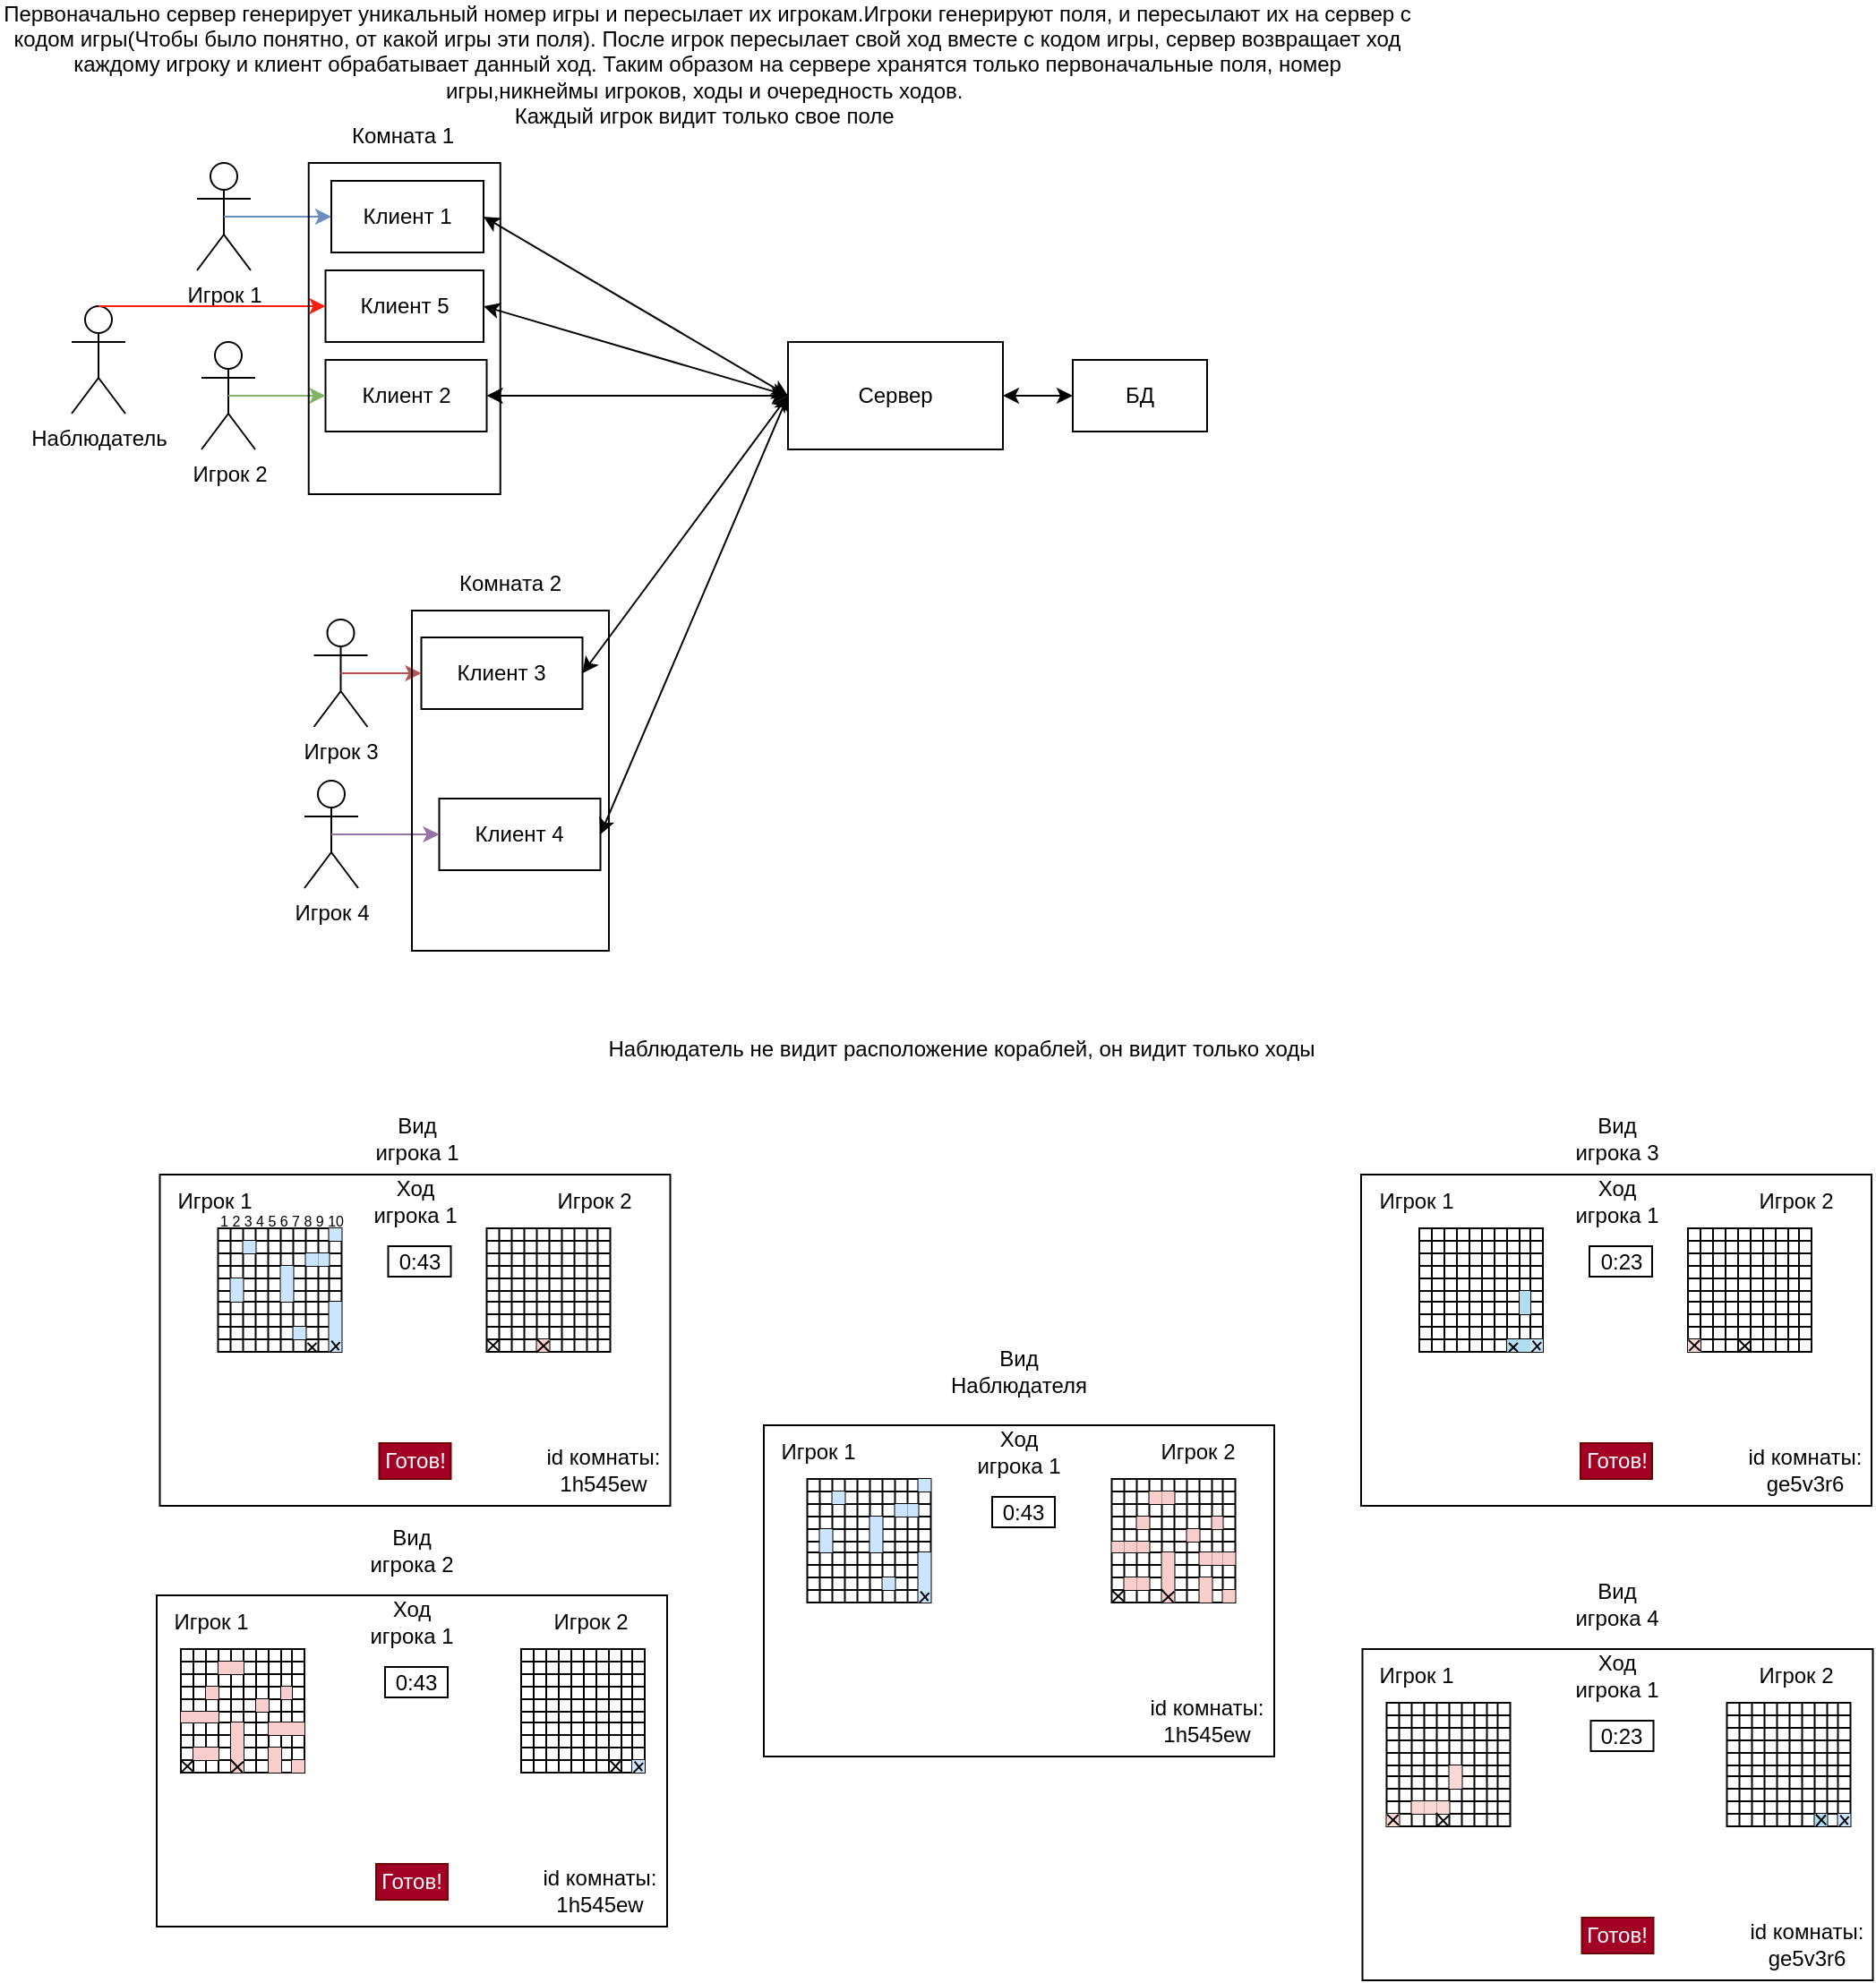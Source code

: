 <mxfile version="21.1.5" type="device">
  <diagram name="Страница 1" id="jjqiUFe08lUAa9UmoPTx">
    <mxGraphModel dx="2227" dy="1229" grid="1" gridSize="10" guides="1" tooltips="1" connect="1" arrows="1" fold="1" page="1" pageScale="1" pageWidth="827" pageHeight="1169" math="0" shadow="0">
      <root>
        <mxCell id="0" />
        <mxCell id="1" parent="0" />
        <mxCell id="amdH6WC4EK7yvEpkwrsd-1" value="Сервер" style="rounded=0;whiteSpace=wrap;html=1;" parent="1" vertex="1">
          <mxGeometry x="440" y="200" width="120" height="60" as="geometry" />
        </mxCell>
        <mxCell id="amdH6WC4EK7yvEpkwrsd-2" value="Игрок 1" style="shape=umlActor;verticalLabelPosition=bottom;verticalAlign=top;html=1;outlineConnect=0;" parent="1" vertex="1">
          <mxGeometry x="110" y="100" width="30" height="60" as="geometry" />
        </mxCell>
        <mxCell id="amdH6WC4EK7yvEpkwrsd-3" value="Игрок 2" style="shape=umlActor;verticalLabelPosition=bottom;verticalAlign=top;html=1;outlineConnect=0;" parent="1" vertex="1">
          <mxGeometry x="112.5" y="200" width="30" height="60" as="geometry" />
        </mxCell>
        <mxCell id="amdH6WC4EK7yvEpkwrsd-4" value="Игрок 3" style="shape=umlActor;verticalLabelPosition=bottom;verticalAlign=top;html=1;outlineConnect=0;" parent="1" vertex="1">
          <mxGeometry x="175.25" y="355" width="30" height="60" as="geometry" />
        </mxCell>
        <mxCell id="amdH6WC4EK7yvEpkwrsd-5" value="Игрок 4&lt;br&gt;" style="shape=umlActor;verticalLabelPosition=bottom;verticalAlign=top;html=1;outlineConnect=0;" parent="1" vertex="1">
          <mxGeometry x="170" y="445" width="30" height="60" as="geometry" />
        </mxCell>
        <mxCell id="amdH6WC4EK7yvEpkwrsd-6" value="Наблюдатель" style="shape=umlActor;verticalLabelPosition=bottom;verticalAlign=top;html=1;outlineConnect=0;" parent="1" vertex="1">
          <mxGeometry x="40" y="180" width="30" height="60" as="geometry" />
        </mxCell>
        <mxCell id="amdH6WC4EK7yvEpkwrsd-7" value="Клиент 1" style="rounded=0;whiteSpace=wrap;html=1;" parent="1" vertex="1">
          <mxGeometry x="185" y="110" width="85" height="40" as="geometry" />
        </mxCell>
        <mxCell id="amdH6WC4EK7yvEpkwrsd-8" value="Клиент 4" style="rounded=0;whiteSpace=wrap;html=1;" parent="1" vertex="1">
          <mxGeometry x="245.25" y="455" width="90" height="40" as="geometry" />
        </mxCell>
        <mxCell id="amdH6WC4EK7yvEpkwrsd-9" value="Клиент 3" style="rounded=0;whiteSpace=wrap;html=1;" parent="1" vertex="1">
          <mxGeometry x="235.25" y="365" width="90" height="40" as="geometry" />
        </mxCell>
        <mxCell id="amdH6WC4EK7yvEpkwrsd-10" value="Клиент 2" style="rounded=0;whiteSpace=wrap;html=1;" parent="1" vertex="1">
          <mxGeometry x="181.75" y="210" width="90" height="40" as="geometry" />
        </mxCell>
        <mxCell id="amdH6WC4EK7yvEpkwrsd-11" value="" style="endArrow=classic;html=1;rounded=0;exitX=0.5;exitY=0.5;exitDx=0;exitDy=0;exitPerimeter=0;entryX=0;entryY=0.5;entryDx=0;entryDy=0;fillColor=#dae8fc;strokeColor=#6c8ebf;" parent="1" source="amdH6WC4EK7yvEpkwrsd-2" target="amdH6WC4EK7yvEpkwrsd-7" edge="1">
          <mxGeometry width="50" height="50" relative="1" as="geometry">
            <mxPoint x="180" y="250" as="sourcePoint" />
            <mxPoint x="230" y="200" as="targetPoint" />
          </mxGeometry>
        </mxCell>
        <mxCell id="amdH6WC4EK7yvEpkwrsd-12" value="" style="endArrow=classic;html=1;rounded=0;exitX=0.5;exitY=0.5;exitDx=0;exitDy=0;exitPerimeter=0;entryX=0;entryY=0.5;entryDx=0;entryDy=0;fillColor=#f8cecc;strokeColor=#b85450;" parent="1" source="amdH6WC4EK7yvEpkwrsd-4" target="amdH6WC4EK7yvEpkwrsd-9" edge="1">
          <mxGeometry width="50" height="50" relative="1" as="geometry">
            <mxPoint x="257.75" y="445" as="sourcePoint" />
            <mxPoint x="302.75" y="445" as="targetPoint" />
          </mxGeometry>
        </mxCell>
        <mxCell id="amdH6WC4EK7yvEpkwrsd-13" value="" style="endArrow=classic;html=1;rounded=0;exitX=0.5;exitY=0.5;exitDx=0;exitDy=0;exitPerimeter=0;fillColor=#e1d5e7;strokeColor=#9673a6;" parent="1" source="amdH6WC4EK7yvEpkwrsd-5" edge="1">
          <mxGeometry width="50" height="50" relative="1" as="geometry">
            <mxPoint x="165.25" y="505" as="sourcePoint" />
            <mxPoint x="245.25" y="475" as="targetPoint" />
          </mxGeometry>
        </mxCell>
        <mxCell id="amdH6WC4EK7yvEpkwrsd-14" value="" style="endArrow=classic;html=1;rounded=0;exitX=0.5;exitY=0.5;exitDx=0;exitDy=0;exitPerimeter=0;fillColor=#d5e8d4;strokeColor=#82b366;entryX=0;entryY=0.5;entryDx=0;entryDy=0;" parent="1" source="amdH6WC4EK7yvEpkwrsd-3" target="amdH6WC4EK7yvEpkwrsd-10" edge="1">
          <mxGeometry width="50" height="50" relative="1" as="geometry">
            <mxPoint x="237.5" y="300" as="sourcePoint" />
            <mxPoint x="165" y="230" as="targetPoint" />
          </mxGeometry>
        </mxCell>
        <mxCell id="amdH6WC4EK7yvEpkwrsd-15" value="" style="rounded=0;whiteSpace=wrap;html=1;" parent="1" vertex="1">
          <mxGeometry x="89.25" y="665" width="285" height="185" as="geometry" />
        </mxCell>
        <mxCell id="amdH6WC4EK7yvEpkwrsd-32" value="Готов!" style="rounded=0;whiteSpace=wrap;html=1;fillColor=#a20025;fontColor=#ffffff;strokeColor=#6F0000;" parent="1" vertex="1">
          <mxGeometry x="211.75" y="815" width="40" height="20" as="geometry" />
        </mxCell>
        <mxCell id="amdH6WC4EK7yvEpkwrsd-923" value="" style="shape=table;startSize=0;container=1;collapsible=0;childLayout=tableLayout;fontSize=16;" parent="1" vertex="1">
          <mxGeometry x="121.75" y="695" width="69" height="69" as="geometry" />
        </mxCell>
        <mxCell id="amdH6WC4EK7yvEpkwrsd-987" style="shape=tableRow;horizontal=0;startSize=0;swimlaneHead=0;swimlaneBody=0;strokeColor=inherit;top=0;left=0;bottom=0;right=0;collapsible=0;dropTarget=0;fillColor=none;points=[[0,0.5],[1,0.5]];portConstraint=eastwest;fontSize=16;" parent="amdH6WC4EK7yvEpkwrsd-923" vertex="1">
          <mxGeometry width="69" height="7" as="geometry" />
        </mxCell>
        <mxCell id="amdH6WC4EK7yvEpkwrsd-1014" style="shape=partialRectangle;html=1;whiteSpace=wrap;connectable=0;strokeColor=inherit;overflow=hidden;fillColor=none;top=0;left=0;bottom=0;right=0;pointerEvents=1;fontSize=16;" parent="amdH6WC4EK7yvEpkwrsd-987" vertex="1">
          <mxGeometry width="7" height="7" as="geometry">
            <mxRectangle width="7" height="7" as="alternateBounds" />
          </mxGeometry>
        </mxCell>
        <mxCell id="amdH6WC4EK7yvEpkwrsd-996" style="shape=partialRectangle;html=1;whiteSpace=wrap;connectable=0;strokeColor=inherit;overflow=hidden;fillColor=none;top=0;left=0;bottom=0;right=0;pointerEvents=1;fontSize=16;" parent="amdH6WC4EK7yvEpkwrsd-987" vertex="1">
          <mxGeometry x="7" width="7" height="7" as="geometry">
            <mxRectangle width="7" height="7" as="alternateBounds" />
          </mxGeometry>
        </mxCell>
        <mxCell id="amdH6WC4EK7yvEpkwrsd-988" style="shape=partialRectangle;html=1;whiteSpace=wrap;connectable=0;strokeColor=inherit;overflow=hidden;fillColor=none;top=0;left=0;bottom=0;right=0;pointerEvents=1;fontSize=16;" parent="amdH6WC4EK7yvEpkwrsd-987" vertex="1">
          <mxGeometry x="14" width="7" height="7" as="geometry">
            <mxRectangle width="7" height="7" as="alternateBounds" />
          </mxGeometry>
        </mxCell>
        <mxCell id="amdH6WC4EK7yvEpkwrsd-989" style="shape=partialRectangle;html=1;whiteSpace=wrap;connectable=0;strokeColor=inherit;overflow=hidden;fillColor=none;top=0;left=0;bottom=0;right=0;pointerEvents=1;fontSize=16;" parent="amdH6WC4EK7yvEpkwrsd-987" vertex="1">
          <mxGeometry x="21" width="7" height="7" as="geometry">
            <mxRectangle width="7" height="7" as="alternateBounds" />
          </mxGeometry>
        </mxCell>
        <mxCell id="amdH6WC4EK7yvEpkwrsd-990" style="shape=partialRectangle;html=1;whiteSpace=wrap;connectable=0;strokeColor=inherit;overflow=hidden;fillColor=none;top=0;left=0;bottom=0;right=0;pointerEvents=1;fontSize=16;" parent="amdH6WC4EK7yvEpkwrsd-987" vertex="1">
          <mxGeometry x="28" width="7" height="7" as="geometry">
            <mxRectangle width="7" height="7" as="alternateBounds" />
          </mxGeometry>
        </mxCell>
        <mxCell id="amdH6WC4EK7yvEpkwrsd-991" style="shape=partialRectangle;html=1;whiteSpace=wrap;connectable=0;strokeColor=inherit;overflow=hidden;fillColor=none;top=0;left=0;bottom=0;right=0;pointerEvents=1;fontSize=16;" parent="amdH6WC4EK7yvEpkwrsd-987" vertex="1">
          <mxGeometry x="35" width="7" height="7" as="geometry">
            <mxRectangle width="7" height="7" as="alternateBounds" />
          </mxGeometry>
        </mxCell>
        <mxCell id="amdH6WC4EK7yvEpkwrsd-992" style="shape=partialRectangle;html=1;whiteSpace=wrap;connectable=0;strokeColor=inherit;overflow=hidden;fillColor=none;top=0;left=0;bottom=0;right=0;pointerEvents=1;fontSize=16;" parent="amdH6WC4EK7yvEpkwrsd-987" vertex="1">
          <mxGeometry x="42" width="7" height="7" as="geometry">
            <mxRectangle width="7" height="7" as="alternateBounds" />
          </mxGeometry>
        </mxCell>
        <mxCell id="amdH6WC4EK7yvEpkwrsd-993" style="shape=partialRectangle;html=1;whiteSpace=wrap;connectable=0;strokeColor=inherit;overflow=hidden;fillColor=none;top=0;left=0;bottom=0;right=0;pointerEvents=1;fontSize=16;" parent="amdH6WC4EK7yvEpkwrsd-987" vertex="1">
          <mxGeometry x="49" width="7" height="7" as="geometry">
            <mxRectangle width="7" height="7" as="alternateBounds" />
          </mxGeometry>
        </mxCell>
        <mxCell id="amdH6WC4EK7yvEpkwrsd-994" style="shape=partialRectangle;html=1;whiteSpace=wrap;connectable=0;strokeColor=inherit;overflow=hidden;fillColor=none;top=0;left=0;bottom=0;right=0;pointerEvents=1;fontSize=16;" parent="amdH6WC4EK7yvEpkwrsd-987" vertex="1">
          <mxGeometry x="56" width="6" height="7" as="geometry">
            <mxRectangle width="6" height="7" as="alternateBounds" />
          </mxGeometry>
        </mxCell>
        <mxCell id="amdH6WC4EK7yvEpkwrsd-995" style="shape=partialRectangle;html=1;whiteSpace=wrap;connectable=0;strokeColor=#36393d;overflow=hidden;fillColor=#cce5ff;top=0;left=0;bottom=0;right=0;pointerEvents=1;fontSize=16;" parent="amdH6WC4EK7yvEpkwrsd-987" vertex="1">
          <mxGeometry x="62" width="7" height="7" as="geometry">
            <mxRectangle width="7" height="7" as="alternateBounds" />
          </mxGeometry>
        </mxCell>
        <mxCell id="amdH6WC4EK7yvEpkwrsd-972" style="shape=tableRow;horizontal=0;startSize=0;swimlaneHead=0;swimlaneBody=0;strokeColor=inherit;top=0;left=0;bottom=0;right=0;collapsible=0;dropTarget=0;fillColor=none;points=[[0,0.5],[1,0.5]];portConstraint=eastwest;fontSize=16;" parent="amdH6WC4EK7yvEpkwrsd-923" vertex="1">
          <mxGeometry y="7" width="69" height="7" as="geometry" />
        </mxCell>
        <mxCell id="amdH6WC4EK7yvEpkwrsd-1015" style="shape=partialRectangle;html=1;whiteSpace=wrap;connectable=0;strokeColor=inherit;overflow=hidden;fillColor=none;top=0;left=0;bottom=0;right=0;pointerEvents=1;fontSize=16;" parent="amdH6WC4EK7yvEpkwrsd-972" vertex="1">
          <mxGeometry width="7" height="7" as="geometry">
            <mxRectangle width="7" height="7" as="alternateBounds" />
          </mxGeometry>
        </mxCell>
        <mxCell id="amdH6WC4EK7yvEpkwrsd-997" style="shape=partialRectangle;html=1;whiteSpace=wrap;connectable=0;strokeColor=inherit;overflow=hidden;fillColor=none;top=0;left=0;bottom=0;right=0;pointerEvents=1;fontSize=16;" parent="amdH6WC4EK7yvEpkwrsd-972" vertex="1">
          <mxGeometry x="7" width="7" height="7" as="geometry">
            <mxRectangle width="7" height="7" as="alternateBounds" />
          </mxGeometry>
        </mxCell>
        <mxCell id="amdH6WC4EK7yvEpkwrsd-980" style="shape=partialRectangle;html=1;whiteSpace=wrap;connectable=0;strokeColor=#36393d;overflow=hidden;fillColor=#cce5ff;top=0;left=0;bottom=0;right=0;pointerEvents=1;fontSize=16;" parent="amdH6WC4EK7yvEpkwrsd-972" vertex="1">
          <mxGeometry x="14" width="7" height="7" as="geometry">
            <mxRectangle width="7" height="7" as="alternateBounds" />
          </mxGeometry>
        </mxCell>
        <mxCell id="amdH6WC4EK7yvEpkwrsd-973" style="shape=partialRectangle;html=1;whiteSpace=wrap;connectable=0;strokeColor=inherit;overflow=hidden;fillColor=none;top=0;left=0;bottom=0;right=0;pointerEvents=1;fontSize=16;" parent="amdH6WC4EK7yvEpkwrsd-972" vertex="1">
          <mxGeometry x="21" width="7" height="7" as="geometry">
            <mxRectangle width="7" height="7" as="alternateBounds" />
          </mxGeometry>
        </mxCell>
        <mxCell id="amdH6WC4EK7yvEpkwrsd-974" style="shape=partialRectangle;html=1;whiteSpace=wrap;connectable=0;strokeColor=inherit;overflow=hidden;fillColor=none;top=0;left=0;bottom=0;right=0;pointerEvents=1;fontSize=16;" parent="amdH6WC4EK7yvEpkwrsd-972" vertex="1">
          <mxGeometry x="28" width="7" height="7" as="geometry">
            <mxRectangle width="7" height="7" as="alternateBounds" />
          </mxGeometry>
        </mxCell>
        <mxCell id="amdH6WC4EK7yvEpkwrsd-975" style="shape=partialRectangle;html=1;whiteSpace=wrap;connectable=0;strokeColor=inherit;overflow=hidden;fillColor=none;top=0;left=0;bottom=0;right=0;pointerEvents=1;fontSize=16;" parent="amdH6WC4EK7yvEpkwrsd-972" vertex="1">
          <mxGeometry x="35" width="7" height="7" as="geometry">
            <mxRectangle width="7" height="7" as="alternateBounds" />
          </mxGeometry>
        </mxCell>
        <mxCell id="amdH6WC4EK7yvEpkwrsd-976" style="shape=partialRectangle;html=1;whiteSpace=wrap;connectable=0;strokeColor=inherit;overflow=hidden;fillColor=none;top=0;left=0;bottom=0;right=0;pointerEvents=1;fontSize=16;" parent="amdH6WC4EK7yvEpkwrsd-972" vertex="1">
          <mxGeometry x="42" width="7" height="7" as="geometry">
            <mxRectangle width="7" height="7" as="alternateBounds" />
          </mxGeometry>
        </mxCell>
        <mxCell id="amdH6WC4EK7yvEpkwrsd-977" style="shape=partialRectangle;html=1;whiteSpace=wrap;connectable=0;strokeColor=inherit;overflow=hidden;fillColor=none;top=0;left=0;bottom=0;right=0;pointerEvents=1;fontSize=16;" parent="amdH6WC4EK7yvEpkwrsd-972" vertex="1">
          <mxGeometry x="49" width="7" height="7" as="geometry">
            <mxRectangle width="7" height="7" as="alternateBounds" />
          </mxGeometry>
        </mxCell>
        <mxCell id="amdH6WC4EK7yvEpkwrsd-978" style="shape=partialRectangle;html=1;whiteSpace=wrap;connectable=0;strokeColor=inherit;overflow=hidden;fillColor=none;top=0;left=0;bottom=0;right=0;pointerEvents=1;fontSize=16;" parent="amdH6WC4EK7yvEpkwrsd-972" vertex="1">
          <mxGeometry x="56" width="6" height="7" as="geometry">
            <mxRectangle width="6" height="7" as="alternateBounds" />
          </mxGeometry>
        </mxCell>
        <mxCell id="amdH6WC4EK7yvEpkwrsd-979" style="shape=partialRectangle;html=1;whiteSpace=wrap;connectable=0;strokeColor=inherit;overflow=hidden;fillColor=none;top=0;left=0;bottom=0;right=0;pointerEvents=1;fontSize=16;" parent="amdH6WC4EK7yvEpkwrsd-972" vertex="1">
          <mxGeometry x="62" width="7" height="7" as="geometry">
            <mxRectangle width="7" height="7" as="alternateBounds" />
          </mxGeometry>
        </mxCell>
        <mxCell id="amdH6WC4EK7yvEpkwrsd-959" style="shape=tableRow;horizontal=0;startSize=0;swimlaneHead=0;swimlaneBody=0;strokeColor=inherit;top=0;left=0;bottom=0;right=0;collapsible=0;dropTarget=0;fillColor=none;points=[[0,0.5],[1,0.5]];portConstraint=eastwest;fontSize=16;" parent="amdH6WC4EK7yvEpkwrsd-923" vertex="1">
          <mxGeometry y="14" width="69" height="7" as="geometry" />
        </mxCell>
        <mxCell id="amdH6WC4EK7yvEpkwrsd-1016" style="shape=partialRectangle;html=1;whiteSpace=wrap;connectable=0;strokeColor=inherit;overflow=hidden;fillColor=none;top=0;left=0;bottom=0;right=0;pointerEvents=1;fontSize=16;" parent="amdH6WC4EK7yvEpkwrsd-959" vertex="1">
          <mxGeometry width="7" height="7" as="geometry">
            <mxRectangle width="7" height="7" as="alternateBounds" />
          </mxGeometry>
        </mxCell>
        <mxCell id="amdH6WC4EK7yvEpkwrsd-998" style="shape=partialRectangle;html=1;whiteSpace=wrap;connectable=0;strokeColor=inherit;overflow=hidden;fillColor=none;top=0;left=0;bottom=0;right=0;pointerEvents=1;fontSize=16;" parent="amdH6WC4EK7yvEpkwrsd-959" vertex="1">
          <mxGeometry x="7" width="7" height="7" as="geometry">
            <mxRectangle width="7" height="7" as="alternateBounds" />
          </mxGeometry>
        </mxCell>
        <mxCell id="amdH6WC4EK7yvEpkwrsd-981" style="shape=partialRectangle;html=1;whiteSpace=wrap;connectable=0;strokeColor=inherit;overflow=hidden;fillColor=none;top=0;left=0;bottom=0;right=0;pointerEvents=1;fontSize=16;" parent="amdH6WC4EK7yvEpkwrsd-959" vertex="1">
          <mxGeometry x="14" width="7" height="7" as="geometry">
            <mxRectangle width="7" height="7" as="alternateBounds" />
          </mxGeometry>
        </mxCell>
        <mxCell id="amdH6WC4EK7yvEpkwrsd-966" style="shape=partialRectangle;html=1;whiteSpace=wrap;connectable=0;strokeColor=inherit;overflow=hidden;fillColor=none;top=0;left=0;bottom=0;right=0;pointerEvents=1;fontSize=16;" parent="amdH6WC4EK7yvEpkwrsd-959" vertex="1">
          <mxGeometry x="21" width="7" height="7" as="geometry">
            <mxRectangle width="7" height="7" as="alternateBounds" />
          </mxGeometry>
        </mxCell>
        <mxCell id="amdH6WC4EK7yvEpkwrsd-960" style="shape=partialRectangle;html=1;whiteSpace=wrap;connectable=0;strokeColor=inherit;overflow=hidden;fillColor=none;top=0;left=0;bottom=0;right=0;pointerEvents=1;fontSize=16;" parent="amdH6WC4EK7yvEpkwrsd-959" vertex="1">
          <mxGeometry x="28" width="7" height="7" as="geometry">
            <mxRectangle width="7" height="7" as="alternateBounds" />
          </mxGeometry>
        </mxCell>
        <mxCell id="amdH6WC4EK7yvEpkwrsd-961" style="shape=partialRectangle;html=1;whiteSpace=wrap;connectable=0;strokeColor=inherit;overflow=hidden;fillColor=none;top=0;left=0;bottom=0;right=0;pointerEvents=1;fontSize=16;" parent="amdH6WC4EK7yvEpkwrsd-959" vertex="1">
          <mxGeometry x="35" width="7" height="7" as="geometry">
            <mxRectangle width="7" height="7" as="alternateBounds" />
          </mxGeometry>
        </mxCell>
        <mxCell id="amdH6WC4EK7yvEpkwrsd-962" style="shape=partialRectangle;html=1;whiteSpace=wrap;connectable=0;strokeColor=inherit;overflow=hidden;fillColor=none;top=0;left=0;bottom=0;right=0;pointerEvents=1;fontSize=16;" parent="amdH6WC4EK7yvEpkwrsd-959" vertex="1">
          <mxGeometry x="42" width="7" height="7" as="geometry">
            <mxRectangle width="7" height="7" as="alternateBounds" />
          </mxGeometry>
        </mxCell>
        <mxCell id="amdH6WC4EK7yvEpkwrsd-963" style="shape=partialRectangle;html=1;whiteSpace=wrap;connectable=0;strokeColor=#36393d;overflow=hidden;fillColor=#cce5ff;top=0;left=0;bottom=0;right=0;pointerEvents=1;fontSize=16;" parent="amdH6WC4EK7yvEpkwrsd-959" vertex="1">
          <mxGeometry x="49" width="7" height="7" as="geometry">
            <mxRectangle width="7" height="7" as="alternateBounds" />
          </mxGeometry>
        </mxCell>
        <mxCell id="amdH6WC4EK7yvEpkwrsd-964" style="shape=partialRectangle;html=1;whiteSpace=wrap;connectable=0;strokeColor=#36393d;overflow=hidden;fillColor=#cce5ff;top=0;left=0;bottom=0;right=0;pointerEvents=1;fontSize=16;" parent="amdH6WC4EK7yvEpkwrsd-959" vertex="1">
          <mxGeometry x="56" width="6" height="7" as="geometry">
            <mxRectangle width="6" height="7" as="alternateBounds" />
          </mxGeometry>
        </mxCell>
        <mxCell id="amdH6WC4EK7yvEpkwrsd-965" style="shape=partialRectangle;html=1;whiteSpace=wrap;connectable=0;strokeColor=inherit;overflow=hidden;fillColor=none;top=0;left=0;bottom=0;right=0;pointerEvents=1;fontSize=16;" parent="amdH6WC4EK7yvEpkwrsd-959" vertex="1">
          <mxGeometry x="62" width="7" height="7" as="geometry">
            <mxRectangle width="7" height="7" as="alternateBounds" />
          </mxGeometry>
        </mxCell>
        <mxCell id="amdH6WC4EK7yvEpkwrsd-948" style="shape=tableRow;horizontal=0;startSize=0;swimlaneHead=0;swimlaneBody=0;strokeColor=inherit;top=0;left=0;bottom=0;right=0;collapsible=0;dropTarget=0;fillColor=none;points=[[0,0.5],[1,0.5]];portConstraint=eastwest;fontSize=16;" parent="amdH6WC4EK7yvEpkwrsd-923" vertex="1">
          <mxGeometry y="21" width="69" height="7" as="geometry" />
        </mxCell>
        <mxCell id="amdH6WC4EK7yvEpkwrsd-1017" style="shape=partialRectangle;html=1;whiteSpace=wrap;connectable=0;strokeColor=inherit;overflow=hidden;fillColor=none;top=0;left=0;bottom=0;right=0;pointerEvents=1;fontSize=16;" parent="amdH6WC4EK7yvEpkwrsd-948" vertex="1">
          <mxGeometry width="7" height="7" as="geometry">
            <mxRectangle width="7" height="7" as="alternateBounds" />
          </mxGeometry>
        </mxCell>
        <mxCell id="amdH6WC4EK7yvEpkwrsd-999" style="shape=partialRectangle;html=1;whiteSpace=wrap;connectable=0;strokeColor=inherit;overflow=hidden;fillColor=none;top=0;left=0;bottom=0;right=0;pointerEvents=1;fontSize=16;" parent="amdH6WC4EK7yvEpkwrsd-948" vertex="1">
          <mxGeometry x="7" width="7" height="7" as="geometry">
            <mxRectangle width="7" height="7" as="alternateBounds" />
          </mxGeometry>
        </mxCell>
        <mxCell id="amdH6WC4EK7yvEpkwrsd-982" style="shape=partialRectangle;html=1;whiteSpace=wrap;connectable=0;strokeColor=inherit;overflow=hidden;fillColor=none;top=0;left=0;bottom=0;right=0;pointerEvents=1;fontSize=16;" parent="amdH6WC4EK7yvEpkwrsd-948" vertex="1">
          <mxGeometry x="14" width="7" height="7" as="geometry">
            <mxRectangle width="7" height="7" as="alternateBounds" />
          </mxGeometry>
        </mxCell>
        <mxCell id="amdH6WC4EK7yvEpkwrsd-967" style="shape=partialRectangle;html=1;whiteSpace=wrap;connectable=0;strokeColor=inherit;overflow=hidden;fillColor=none;top=0;left=0;bottom=0;right=0;pointerEvents=1;fontSize=16;" parent="amdH6WC4EK7yvEpkwrsd-948" vertex="1">
          <mxGeometry x="21" width="7" height="7" as="geometry">
            <mxRectangle width="7" height="7" as="alternateBounds" />
          </mxGeometry>
        </mxCell>
        <mxCell id="amdH6WC4EK7yvEpkwrsd-954" style="shape=partialRectangle;html=1;whiteSpace=wrap;connectable=0;strokeColor=inherit;overflow=hidden;fillColor=none;top=0;left=0;bottom=0;right=0;pointerEvents=1;fontSize=16;" parent="amdH6WC4EK7yvEpkwrsd-948" vertex="1">
          <mxGeometry x="28" width="7" height="7" as="geometry">
            <mxRectangle width="7" height="7" as="alternateBounds" />
          </mxGeometry>
        </mxCell>
        <mxCell id="amdH6WC4EK7yvEpkwrsd-949" style="shape=partialRectangle;html=1;whiteSpace=wrap;connectable=0;overflow=hidden;top=0;left=0;bottom=0;right=0;pointerEvents=1;fontSize=16;fillColor=#cce5ff;strokeColor=#36393d;" parent="amdH6WC4EK7yvEpkwrsd-948" vertex="1">
          <mxGeometry x="35" width="7" height="7" as="geometry">
            <mxRectangle width="7" height="7" as="alternateBounds" />
          </mxGeometry>
        </mxCell>
        <mxCell id="amdH6WC4EK7yvEpkwrsd-950" style="shape=partialRectangle;html=1;whiteSpace=wrap;connectable=0;strokeColor=inherit;overflow=hidden;fillColor=none;top=0;left=0;bottom=0;right=0;pointerEvents=1;fontSize=16;" parent="amdH6WC4EK7yvEpkwrsd-948" vertex="1">
          <mxGeometry x="42" width="7" height="7" as="geometry">
            <mxRectangle width="7" height="7" as="alternateBounds" />
          </mxGeometry>
        </mxCell>
        <mxCell id="amdH6WC4EK7yvEpkwrsd-951" style="shape=partialRectangle;html=1;whiteSpace=wrap;connectable=0;strokeColor=inherit;overflow=hidden;fillColor=none;top=0;left=0;bottom=0;right=0;pointerEvents=1;fontSize=16;" parent="amdH6WC4EK7yvEpkwrsd-948" vertex="1">
          <mxGeometry x="49" width="7" height="7" as="geometry">
            <mxRectangle width="7" height="7" as="alternateBounds" />
          </mxGeometry>
        </mxCell>
        <mxCell id="amdH6WC4EK7yvEpkwrsd-952" style="shape=partialRectangle;html=1;whiteSpace=wrap;connectable=0;strokeColor=inherit;overflow=hidden;fillColor=none;top=0;left=0;bottom=0;right=0;pointerEvents=1;fontSize=16;" parent="amdH6WC4EK7yvEpkwrsd-948" vertex="1">
          <mxGeometry x="56" width="6" height="7" as="geometry">
            <mxRectangle width="6" height="7" as="alternateBounds" />
          </mxGeometry>
        </mxCell>
        <mxCell id="amdH6WC4EK7yvEpkwrsd-953" style="shape=partialRectangle;html=1;whiteSpace=wrap;connectable=0;strokeColor=inherit;overflow=hidden;fillColor=none;top=0;left=0;bottom=0;right=0;pointerEvents=1;fontSize=16;" parent="amdH6WC4EK7yvEpkwrsd-948" vertex="1">
          <mxGeometry x="62" width="7" height="7" as="geometry">
            <mxRectangle width="7" height="7" as="alternateBounds" />
          </mxGeometry>
        </mxCell>
        <mxCell id="amdH6WC4EK7yvEpkwrsd-924" value="" style="shape=tableRow;horizontal=0;startSize=0;swimlaneHead=0;swimlaneBody=0;strokeColor=inherit;top=0;left=0;bottom=0;right=0;collapsible=0;dropTarget=0;fillColor=none;points=[[0,0.5],[1,0.5]];portConstraint=eastwest;fontSize=16;" parent="amdH6WC4EK7yvEpkwrsd-923" vertex="1">
          <mxGeometry y="28" width="69" height="7" as="geometry" />
        </mxCell>
        <mxCell id="amdH6WC4EK7yvEpkwrsd-1018" style="shape=partialRectangle;html=1;whiteSpace=wrap;connectable=0;strokeColor=inherit;overflow=hidden;fillColor=none;top=0;left=0;bottom=0;right=0;pointerEvents=1;fontSize=16;" parent="amdH6WC4EK7yvEpkwrsd-924" vertex="1">
          <mxGeometry width="7" height="7" as="geometry">
            <mxRectangle width="7" height="7" as="alternateBounds" />
          </mxGeometry>
        </mxCell>
        <mxCell id="amdH6WC4EK7yvEpkwrsd-1000" style="shape=partialRectangle;html=1;whiteSpace=wrap;connectable=0;strokeColor=#36393d;overflow=hidden;fillColor=#cce5ff;top=0;left=0;bottom=0;right=0;pointerEvents=1;fontSize=16;" parent="amdH6WC4EK7yvEpkwrsd-924" vertex="1">
          <mxGeometry x="7" width="7" height="7" as="geometry">
            <mxRectangle width="7" height="7" as="alternateBounds" />
          </mxGeometry>
        </mxCell>
        <mxCell id="amdH6WC4EK7yvEpkwrsd-983" style="shape=partialRectangle;html=1;whiteSpace=wrap;connectable=0;strokeColor=inherit;overflow=hidden;fillColor=none;top=0;left=0;bottom=0;right=0;pointerEvents=1;fontSize=16;" parent="amdH6WC4EK7yvEpkwrsd-924" vertex="1">
          <mxGeometry x="14" width="7" height="7" as="geometry">
            <mxRectangle width="7" height="7" as="alternateBounds" />
          </mxGeometry>
        </mxCell>
        <mxCell id="amdH6WC4EK7yvEpkwrsd-968" style="shape=partialRectangle;html=1;whiteSpace=wrap;connectable=0;strokeColor=inherit;overflow=hidden;fillColor=none;top=0;left=0;bottom=0;right=0;pointerEvents=1;fontSize=16;" parent="amdH6WC4EK7yvEpkwrsd-924" vertex="1">
          <mxGeometry x="21" width="7" height="7" as="geometry">
            <mxRectangle width="7" height="7" as="alternateBounds" />
          </mxGeometry>
        </mxCell>
        <mxCell id="amdH6WC4EK7yvEpkwrsd-955" style="shape=partialRectangle;html=1;whiteSpace=wrap;connectable=0;strokeColor=inherit;overflow=hidden;fillColor=none;top=0;left=0;bottom=0;right=0;pointerEvents=1;fontSize=16;" parent="amdH6WC4EK7yvEpkwrsd-924" vertex="1">
          <mxGeometry x="28" width="7" height="7" as="geometry">
            <mxRectangle width="7" height="7" as="alternateBounds" />
          </mxGeometry>
        </mxCell>
        <mxCell id="amdH6WC4EK7yvEpkwrsd-944" style="shape=partialRectangle;html=1;whiteSpace=wrap;connectable=0;strokeColor=#36393d;overflow=hidden;fillColor=#cce5ff;top=0;left=0;bottom=0;right=0;pointerEvents=1;fontSize=16;" parent="amdH6WC4EK7yvEpkwrsd-924" vertex="1">
          <mxGeometry x="35" width="7" height="7" as="geometry">
            <mxRectangle width="7" height="7" as="alternateBounds" />
          </mxGeometry>
        </mxCell>
        <mxCell id="amdH6WC4EK7yvEpkwrsd-936" style="shape=partialRectangle;html=1;whiteSpace=wrap;connectable=0;strokeColor=inherit;overflow=hidden;fillColor=none;top=0;left=0;bottom=0;right=0;pointerEvents=1;fontSize=16;" parent="amdH6WC4EK7yvEpkwrsd-924" vertex="1">
          <mxGeometry x="42" width="7" height="7" as="geometry">
            <mxRectangle width="7" height="7" as="alternateBounds" />
          </mxGeometry>
        </mxCell>
        <mxCell id="amdH6WC4EK7yvEpkwrsd-925" value="" style="shape=partialRectangle;html=1;whiteSpace=wrap;connectable=0;strokeColor=inherit;overflow=hidden;fillColor=none;top=0;left=0;bottom=0;right=0;pointerEvents=1;fontSize=16;" parent="amdH6WC4EK7yvEpkwrsd-924" vertex="1">
          <mxGeometry x="49" width="7" height="7" as="geometry">
            <mxRectangle width="7" height="7" as="alternateBounds" />
          </mxGeometry>
        </mxCell>
        <mxCell id="amdH6WC4EK7yvEpkwrsd-926" value="" style="shape=partialRectangle;html=1;whiteSpace=wrap;connectable=0;strokeColor=inherit;overflow=hidden;fillColor=none;top=0;left=0;bottom=0;right=0;pointerEvents=1;fontSize=16;" parent="amdH6WC4EK7yvEpkwrsd-924" vertex="1">
          <mxGeometry x="56" width="6" height="7" as="geometry">
            <mxRectangle width="6" height="7" as="alternateBounds" />
          </mxGeometry>
        </mxCell>
        <mxCell id="amdH6WC4EK7yvEpkwrsd-927" value="" style="shape=partialRectangle;html=1;whiteSpace=wrap;connectable=0;strokeColor=inherit;overflow=hidden;fillColor=none;top=0;left=0;bottom=0;right=0;pointerEvents=1;fontSize=16;" parent="amdH6WC4EK7yvEpkwrsd-924" vertex="1">
          <mxGeometry x="62" width="7" height="7" as="geometry">
            <mxRectangle width="7" height="7" as="alternateBounds" />
          </mxGeometry>
        </mxCell>
        <mxCell id="amdH6WC4EK7yvEpkwrsd-928" value="" style="shape=tableRow;horizontal=0;startSize=0;swimlaneHead=0;swimlaneBody=0;strokeColor=inherit;top=0;left=0;bottom=0;right=0;collapsible=0;dropTarget=0;fillColor=none;points=[[0,0.5],[1,0.5]];portConstraint=eastwest;fontSize=16;" parent="amdH6WC4EK7yvEpkwrsd-923" vertex="1">
          <mxGeometry y="35" width="69" height="6" as="geometry" />
        </mxCell>
        <mxCell id="amdH6WC4EK7yvEpkwrsd-1019" style="shape=partialRectangle;html=1;whiteSpace=wrap;connectable=0;strokeColor=inherit;overflow=hidden;fillColor=none;top=0;left=0;bottom=0;right=0;pointerEvents=1;fontSize=16;" parent="amdH6WC4EK7yvEpkwrsd-928" vertex="1">
          <mxGeometry width="7" height="6" as="geometry">
            <mxRectangle width="7" height="6" as="alternateBounds" />
          </mxGeometry>
        </mxCell>
        <mxCell id="amdH6WC4EK7yvEpkwrsd-1001" style="shape=partialRectangle;html=1;whiteSpace=wrap;connectable=0;strokeColor=#36393d;overflow=hidden;fillColor=#cce5ff;top=0;left=0;bottom=0;right=0;pointerEvents=1;fontSize=16;" parent="amdH6WC4EK7yvEpkwrsd-928" vertex="1">
          <mxGeometry x="7" width="7" height="6" as="geometry">
            <mxRectangle width="7" height="6" as="alternateBounds" />
          </mxGeometry>
        </mxCell>
        <mxCell id="amdH6WC4EK7yvEpkwrsd-984" style="shape=partialRectangle;html=1;whiteSpace=wrap;connectable=0;strokeColor=inherit;overflow=hidden;fillColor=none;top=0;left=0;bottom=0;right=0;pointerEvents=1;fontSize=16;" parent="amdH6WC4EK7yvEpkwrsd-928" vertex="1">
          <mxGeometry x="14" width="7" height="6" as="geometry">
            <mxRectangle width="7" height="6" as="alternateBounds" />
          </mxGeometry>
        </mxCell>
        <mxCell id="amdH6WC4EK7yvEpkwrsd-969" style="shape=partialRectangle;html=1;whiteSpace=wrap;connectable=0;strokeColor=inherit;overflow=hidden;fillColor=none;top=0;left=0;bottom=0;right=0;pointerEvents=1;fontSize=16;" parent="amdH6WC4EK7yvEpkwrsd-928" vertex="1">
          <mxGeometry x="21" width="7" height="6" as="geometry">
            <mxRectangle width="7" height="6" as="alternateBounds" />
          </mxGeometry>
        </mxCell>
        <mxCell id="amdH6WC4EK7yvEpkwrsd-956" style="shape=partialRectangle;html=1;whiteSpace=wrap;connectable=0;strokeColor=inherit;overflow=hidden;fillColor=none;top=0;left=0;bottom=0;right=0;pointerEvents=1;fontSize=16;" parent="amdH6WC4EK7yvEpkwrsd-928" vertex="1">
          <mxGeometry x="28" width="7" height="6" as="geometry">
            <mxRectangle width="7" height="6" as="alternateBounds" />
          </mxGeometry>
        </mxCell>
        <mxCell id="amdH6WC4EK7yvEpkwrsd-945" style="shape=partialRectangle;html=1;whiteSpace=wrap;connectable=0;strokeColor=#36393d;overflow=hidden;fillColor=#cce5ff;top=0;left=0;bottom=0;right=0;pointerEvents=1;fontSize=16;" parent="amdH6WC4EK7yvEpkwrsd-928" vertex="1">
          <mxGeometry x="35" width="7" height="6" as="geometry">
            <mxRectangle width="7" height="6" as="alternateBounds" />
          </mxGeometry>
        </mxCell>
        <mxCell id="amdH6WC4EK7yvEpkwrsd-937" style="shape=partialRectangle;html=1;whiteSpace=wrap;connectable=0;strokeColor=inherit;overflow=hidden;fillColor=none;top=0;left=0;bottom=0;right=0;pointerEvents=1;fontSize=16;" parent="amdH6WC4EK7yvEpkwrsd-928" vertex="1">
          <mxGeometry x="42" width="7" height="6" as="geometry">
            <mxRectangle width="7" height="6" as="alternateBounds" />
          </mxGeometry>
        </mxCell>
        <mxCell id="amdH6WC4EK7yvEpkwrsd-929" value="" style="shape=partialRectangle;html=1;whiteSpace=wrap;connectable=0;strokeColor=inherit;overflow=hidden;fillColor=none;top=0;left=0;bottom=0;right=0;pointerEvents=1;fontSize=16;" parent="amdH6WC4EK7yvEpkwrsd-928" vertex="1">
          <mxGeometry x="49" width="7" height="6" as="geometry">
            <mxRectangle width="7" height="6" as="alternateBounds" />
          </mxGeometry>
        </mxCell>
        <mxCell id="amdH6WC4EK7yvEpkwrsd-930" value="" style="shape=partialRectangle;html=1;whiteSpace=wrap;connectable=0;strokeColor=inherit;overflow=hidden;fillColor=none;top=0;left=0;bottom=0;right=0;pointerEvents=1;fontSize=16;" parent="amdH6WC4EK7yvEpkwrsd-928" vertex="1">
          <mxGeometry x="56" width="6" height="6" as="geometry">
            <mxRectangle width="6" height="6" as="alternateBounds" />
          </mxGeometry>
        </mxCell>
        <mxCell id="amdH6WC4EK7yvEpkwrsd-931" value="" style="shape=partialRectangle;html=1;whiteSpace=wrap;connectable=0;strokeColor=inherit;overflow=hidden;fillColor=none;top=0;left=0;bottom=0;right=0;pointerEvents=1;fontSize=16;" parent="amdH6WC4EK7yvEpkwrsd-928" vertex="1">
          <mxGeometry x="62" width="7" height="6" as="geometry">
            <mxRectangle width="7" height="6" as="alternateBounds" />
          </mxGeometry>
        </mxCell>
        <mxCell id="amdH6WC4EK7yvEpkwrsd-932" value="" style="shape=tableRow;horizontal=0;startSize=0;swimlaneHead=0;swimlaneBody=0;strokeColor=inherit;top=0;left=0;bottom=0;right=0;collapsible=0;dropTarget=0;fillColor=none;points=[[0,0.5],[1,0.5]];portConstraint=eastwest;fontSize=16;" parent="amdH6WC4EK7yvEpkwrsd-923" vertex="1">
          <mxGeometry y="41" width="69" height="7" as="geometry" />
        </mxCell>
        <mxCell id="amdH6WC4EK7yvEpkwrsd-1020" style="shape=partialRectangle;html=1;whiteSpace=wrap;connectable=0;strokeColor=inherit;overflow=hidden;fillColor=none;top=0;left=0;bottom=0;right=0;pointerEvents=1;fontSize=16;" parent="amdH6WC4EK7yvEpkwrsd-932" vertex="1">
          <mxGeometry width="7" height="7" as="geometry">
            <mxRectangle width="7" height="7" as="alternateBounds" />
          </mxGeometry>
        </mxCell>
        <mxCell id="amdH6WC4EK7yvEpkwrsd-1002" style="shape=partialRectangle;html=1;whiteSpace=wrap;connectable=0;strokeColor=inherit;overflow=hidden;fillColor=none;top=0;left=0;bottom=0;right=0;pointerEvents=1;fontSize=16;" parent="amdH6WC4EK7yvEpkwrsd-932" vertex="1">
          <mxGeometry x="7" width="7" height="7" as="geometry">
            <mxRectangle width="7" height="7" as="alternateBounds" />
          </mxGeometry>
        </mxCell>
        <mxCell id="amdH6WC4EK7yvEpkwrsd-985" style="shape=partialRectangle;html=1;whiteSpace=wrap;connectable=0;strokeColor=inherit;overflow=hidden;fillColor=none;top=0;left=0;bottom=0;right=0;pointerEvents=1;fontSize=16;" parent="amdH6WC4EK7yvEpkwrsd-932" vertex="1">
          <mxGeometry x="14" width="7" height="7" as="geometry">
            <mxRectangle width="7" height="7" as="alternateBounds" />
          </mxGeometry>
        </mxCell>
        <mxCell id="amdH6WC4EK7yvEpkwrsd-970" style="shape=partialRectangle;html=1;whiteSpace=wrap;connectable=0;strokeColor=inherit;overflow=hidden;fillColor=none;top=0;left=0;bottom=0;right=0;pointerEvents=1;fontSize=16;" parent="amdH6WC4EK7yvEpkwrsd-932" vertex="1">
          <mxGeometry x="21" width="7" height="7" as="geometry">
            <mxRectangle width="7" height="7" as="alternateBounds" />
          </mxGeometry>
        </mxCell>
        <mxCell id="amdH6WC4EK7yvEpkwrsd-957" style="shape=partialRectangle;html=1;whiteSpace=wrap;connectable=0;strokeColor=inherit;overflow=hidden;fillColor=none;top=0;left=0;bottom=0;right=0;pointerEvents=1;fontSize=16;" parent="amdH6WC4EK7yvEpkwrsd-932" vertex="1">
          <mxGeometry x="28" width="7" height="7" as="geometry">
            <mxRectangle width="7" height="7" as="alternateBounds" />
          </mxGeometry>
        </mxCell>
        <mxCell id="amdH6WC4EK7yvEpkwrsd-946" style="shape=partialRectangle;html=1;whiteSpace=wrap;connectable=0;strokeColor=inherit;overflow=hidden;fillColor=none;top=0;left=0;bottom=0;right=0;pointerEvents=1;fontSize=16;" parent="amdH6WC4EK7yvEpkwrsd-932" vertex="1">
          <mxGeometry x="35" width="7" height="7" as="geometry">
            <mxRectangle width="7" height="7" as="alternateBounds" />
          </mxGeometry>
        </mxCell>
        <mxCell id="amdH6WC4EK7yvEpkwrsd-938" style="shape=partialRectangle;html=1;whiteSpace=wrap;connectable=0;strokeColor=inherit;overflow=hidden;fillColor=none;top=0;left=0;bottom=0;right=0;pointerEvents=1;fontSize=16;" parent="amdH6WC4EK7yvEpkwrsd-932" vertex="1">
          <mxGeometry x="42" width="7" height="7" as="geometry">
            <mxRectangle width="7" height="7" as="alternateBounds" />
          </mxGeometry>
        </mxCell>
        <mxCell id="amdH6WC4EK7yvEpkwrsd-933" value="" style="shape=partialRectangle;html=1;whiteSpace=wrap;connectable=0;strokeColor=inherit;overflow=hidden;fillColor=none;top=0;left=0;bottom=0;right=0;pointerEvents=1;fontSize=16;" parent="amdH6WC4EK7yvEpkwrsd-932" vertex="1">
          <mxGeometry x="49" width="7" height="7" as="geometry">
            <mxRectangle width="7" height="7" as="alternateBounds" />
          </mxGeometry>
        </mxCell>
        <mxCell id="amdH6WC4EK7yvEpkwrsd-934" value="" style="shape=partialRectangle;html=1;whiteSpace=wrap;connectable=0;strokeColor=inherit;overflow=hidden;fillColor=none;top=0;left=0;bottom=0;right=0;pointerEvents=1;fontSize=16;" parent="amdH6WC4EK7yvEpkwrsd-932" vertex="1">
          <mxGeometry x="56" width="6" height="7" as="geometry">
            <mxRectangle width="6" height="7" as="alternateBounds" />
          </mxGeometry>
        </mxCell>
        <mxCell id="amdH6WC4EK7yvEpkwrsd-935" value="" style="shape=partialRectangle;html=1;whiteSpace=wrap;connectable=0;strokeColor=#36393d;overflow=hidden;fillColor=#cce5ff;top=0;left=0;bottom=0;right=0;pointerEvents=1;fontSize=16;" parent="amdH6WC4EK7yvEpkwrsd-932" vertex="1">
          <mxGeometry x="62" width="7" height="7" as="geometry">
            <mxRectangle width="7" height="7" as="alternateBounds" />
          </mxGeometry>
        </mxCell>
        <mxCell id="amdH6WC4EK7yvEpkwrsd-939" style="shape=tableRow;horizontal=0;startSize=0;swimlaneHead=0;swimlaneBody=0;strokeColor=inherit;top=0;left=0;bottom=0;right=0;collapsible=0;dropTarget=0;fillColor=none;points=[[0,0.5],[1,0.5]];portConstraint=eastwest;fontSize=16;" parent="amdH6WC4EK7yvEpkwrsd-923" vertex="1">
          <mxGeometry y="48" width="69" height="7" as="geometry" />
        </mxCell>
        <mxCell id="amdH6WC4EK7yvEpkwrsd-1021" style="shape=partialRectangle;html=1;whiteSpace=wrap;connectable=0;strokeColor=inherit;overflow=hidden;fillColor=none;top=0;left=0;bottom=0;right=0;pointerEvents=1;fontSize=16;" parent="amdH6WC4EK7yvEpkwrsd-939" vertex="1">
          <mxGeometry width="7" height="7" as="geometry">
            <mxRectangle width="7" height="7" as="alternateBounds" />
          </mxGeometry>
        </mxCell>
        <mxCell id="amdH6WC4EK7yvEpkwrsd-1003" style="shape=partialRectangle;html=1;whiteSpace=wrap;connectable=0;strokeColor=inherit;overflow=hidden;fillColor=none;top=0;left=0;bottom=0;right=0;pointerEvents=1;fontSize=16;" parent="amdH6WC4EK7yvEpkwrsd-939" vertex="1">
          <mxGeometry x="7" width="7" height="7" as="geometry">
            <mxRectangle width="7" height="7" as="alternateBounds" />
          </mxGeometry>
        </mxCell>
        <mxCell id="amdH6WC4EK7yvEpkwrsd-986" style="shape=partialRectangle;html=1;whiteSpace=wrap;connectable=0;strokeColor=inherit;overflow=hidden;fillColor=none;top=0;left=0;bottom=0;right=0;pointerEvents=1;fontSize=16;" parent="amdH6WC4EK7yvEpkwrsd-939" vertex="1">
          <mxGeometry x="14" width="7" height="7" as="geometry">
            <mxRectangle width="7" height="7" as="alternateBounds" />
          </mxGeometry>
        </mxCell>
        <mxCell id="amdH6WC4EK7yvEpkwrsd-971" style="shape=partialRectangle;html=1;whiteSpace=wrap;connectable=0;strokeColor=inherit;overflow=hidden;fillColor=none;top=0;left=0;bottom=0;right=0;pointerEvents=1;fontSize=16;" parent="amdH6WC4EK7yvEpkwrsd-939" vertex="1">
          <mxGeometry x="21" width="7" height="7" as="geometry">
            <mxRectangle width="7" height="7" as="alternateBounds" />
          </mxGeometry>
        </mxCell>
        <mxCell id="amdH6WC4EK7yvEpkwrsd-958" style="shape=partialRectangle;html=1;whiteSpace=wrap;connectable=0;strokeColor=inherit;overflow=hidden;fillColor=none;top=0;left=0;bottom=0;right=0;pointerEvents=1;fontSize=16;" parent="amdH6WC4EK7yvEpkwrsd-939" vertex="1">
          <mxGeometry x="28" width="7" height="7" as="geometry">
            <mxRectangle width="7" height="7" as="alternateBounds" />
          </mxGeometry>
        </mxCell>
        <mxCell id="amdH6WC4EK7yvEpkwrsd-947" style="shape=partialRectangle;html=1;whiteSpace=wrap;connectable=0;strokeColor=inherit;overflow=hidden;fillColor=none;top=0;left=0;bottom=0;right=0;pointerEvents=1;fontSize=16;" parent="amdH6WC4EK7yvEpkwrsd-939" vertex="1">
          <mxGeometry x="35" width="7" height="7" as="geometry">
            <mxRectangle width="7" height="7" as="alternateBounds" />
          </mxGeometry>
        </mxCell>
        <mxCell id="amdH6WC4EK7yvEpkwrsd-940" style="shape=partialRectangle;html=1;whiteSpace=wrap;connectable=0;strokeColor=inherit;overflow=hidden;fillColor=none;top=0;left=0;bottom=0;right=0;pointerEvents=1;fontSize=16;" parent="amdH6WC4EK7yvEpkwrsd-939" vertex="1">
          <mxGeometry x="42" width="7" height="7" as="geometry">
            <mxRectangle width="7" height="7" as="alternateBounds" />
          </mxGeometry>
        </mxCell>
        <mxCell id="amdH6WC4EK7yvEpkwrsd-941" style="shape=partialRectangle;html=1;whiteSpace=wrap;connectable=0;strokeColor=inherit;overflow=hidden;fillColor=none;top=0;left=0;bottom=0;right=0;pointerEvents=1;fontSize=16;" parent="amdH6WC4EK7yvEpkwrsd-939" vertex="1">
          <mxGeometry x="49" width="7" height="7" as="geometry">
            <mxRectangle width="7" height="7" as="alternateBounds" />
          </mxGeometry>
        </mxCell>
        <mxCell id="amdH6WC4EK7yvEpkwrsd-942" style="shape=partialRectangle;html=1;whiteSpace=wrap;connectable=0;strokeColor=inherit;overflow=hidden;fillColor=none;top=0;left=0;bottom=0;right=0;pointerEvents=1;fontSize=16;" parent="amdH6WC4EK7yvEpkwrsd-939" vertex="1">
          <mxGeometry x="56" width="6" height="7" as="geometry">
            <mxRectangle width="6" height="7" as="alternateBounds" />
          </mxGeometry>
        </mxCell>
        <mxCell id="amdH6WC4EK7yvEpkwrsd-943" style="shape=partialRectangle;html=1;whiteSpace=wrap;connectable=0;strokeColor=#36393d;overflow=hidden;fillColor=#cce5ff;top=0;left=0;bottom=0;right=0;pointerEvents=1;fontSize=16;" parent="amdH6WC4EK7yvEpkwrsd-939" vertex="1">
          <mxGeometry x="62" width="7" height="7" as="geometry">
            <mxRectangle width="7" height="7" as="alternateBounds" />
          </mxGeometry>
        </mxCell>
        <mxCell id="amdH6WC4EK7yvEpkwrsd-1004" style="shape=tableRow;horizontal=0;startSize=0;swimlaneHead=0;swimlaneBody=0;strokeColor=inherit;top=0;left=0;bottom=0;right=0;collapsible=0;dropTarget=0;fillColor=none;points=[[0,0.5],[1,0.5]];portConstraint=eastwest;fontSize=16;" parent="amdH6WC4EK7yvEpkwrsd-923" vertex="1">
          <mxGeometry y="55" width="69" height="7" as="geometry" />
        </mxCell>
        <mxCell id="amdH6WC4EK7yvEpkwrsd-1022" style="shape=partialRectangle;html=1;whiteSpace=wrap;connectable=0;strokeColor=inherit;overflow=hidden;fillColor=none;top=0;left=0;bottom=0;right=0;pointerEvents=1;fontSize=16;" parent="amdH6WC4EK7yvEpkwrsd-1004" vertex="1">
          <mxGeometry width="7" height="7" as="geometry">
            <mxRectangle width="7" height="7" as="alternateBounds" />
          </mxGeometry>
        </mxCell>
        <mxCell id="amdH6WC4EK7yvEpkwrsd-1005" style="shape=partialRectangle;html=1;whiteSpace=wrap;connectable=0;strokeColor=inherit;overflow=hidden;fillColor=none;top=0;left=0;bottom=0;right=0;pointerEvents=1;fontSize=16;" parent="amdH6WC4EK7yvEpkwrsd-1004" vertex="1">
          <mxGeometry x="7" width="7" height="7" as="geometry">
            <mxRectangle width="7" height="7" as="alternateBounds" />
          </mxGeometry>
        </mxCell>
        <mxCell id="amdH6WC4EK7yvEpkwrsd-1006" style="shape=partialRectangle;html=1;whiteSpace=wrap;connectable=0;strokeColor=inherit;overflow=hidden;fillColor=none;top=0;left=0;bottom=0;right=0;pointerEvents=1;fontSize=16;" parent="amdH6WC4EK7yvEpkwrsd-1004" vertex="1">
          <mxGeometry x="14" width="7" height="7" as="geometry">
            <mxRectangle width="7" height="7" as="alternateBounds" />
          </mxGeometry>
        </mxCell>
        <mxCell id="amdH6WC4EK7yvEpkwrsd-1007" style="shape=partialRectangle;html=1;whiteSpace=wrap;connectable=0;strokeColor=inherit;overflow=hidden;fillColor=none;top=0;left=0;bottom=0;right=0;pointerEvents=1;fontSize=16;" parent="amdH6WC4EK7yvEpkwrsd-1004" vertex="1">
          <mxGeometry x="21" width="7" height="7" as="geometry">
            <mxRectangle width="7" height="7" as="alternateBounds" />
          </mxGeometry>
        </mxCell>
        <mxCell id="amdH6WC4EK7yvEpkwrsd-1008" style="shape=partialRectangle;html=1;whiteSpace=wrap;connectable=0;strokeColor=inherit;overflow=hidden;fillColor=none;top=0;left=0;bottom=0;right=0;pointerEvents=1;fontSize=16;" parent="amdH6WC4EK7yvEpkwrsd-1004" vertex="1">
          <mxGeometry x="28" width="7" height="7" as="geometry">
            <mxRectangle width="7" height="7" as="alternateBounds" />
          </mxGeometry>
        </mxCell>
        <mxCell id="amdH6WC4EK7yvEpkwrsd-1009" style="shape=partialRectangle;html=1;whiteSpace=wrap;connectable=0;strokeColor=inherit;overflow=hidden;fillColor=none;top=0;left=0;bottom=0;right=0;pointerEvents=1;fontSize=16;" parent="amdH6WC4EK7yvEpkwrsd-1004" vertex="1">
          <mxGeometry x="35" width="7" height="7" as="geometry">
            <mxRectangle width="7" height="7" as="alternateBounds" />
          </mxGeometry>
        </mxCell>
        <mxCell id="amdH6WC4EK7yvEpkwrsd-1010" style="shape=partialRectangle;html=1;whiteSpace=wrap;connectable=0;strokeColor=#36393d;overflow=hidden;fillColor=#cce5ff;top=0;left=0;bottom=0;right=0;pointerEvents=1;fontSize=16;" parent="amdH6WC4EK7yvEpkwrsd-1004" vertex="1">
          <mxGeometry x="42" width="7" height="7" as="geometry">
            <mxRectangle width="7" height="7" as="alternateBounds" />
          </mxGeometry>
        </mxCell>
        <mxCell id="amdH6WC4EK7yvEpkwrsd-1011" style="shape=partialRectangle;html=1;whiteSpace=wrap;connectable=0;strokeColor=inherit;overflow=hidden;fillColor=none;top=0;left=0;bottom=0;right=0;pointerEvents=1;fontSize=16;" parent="amdH6WC4EK7yvEpkwrsd-1004" vertex="1">
          <mxGeometry x="49" width="7" height="7" as="geometry">
            <mxRectangle width="7" height="7" as="alternateBounds" />
          </mxGeometry>
        </mxCell>
        <mxCell id="amdH6WC4EK7yvEpkwrsd-1012" style="shape=partialRectangle;html=1;whiteSpace=wrap;connectable=0;strokeColor=inherit;overflow=hidden;fillColor=none;top=0;left=0;bottom=0;right=0;pointerEvents=1;fontSize=16;" parent="amdH6WC4EK7yvEpkwrsd-1004" vertex="1">
          <mxGeometry x="56" width="6" height="7" as="geometry">
            <mxRectangle width="6" height="7" as="alternateBounds" />
          </mxGeometry>
        </mxCell>
        <mxCell id="amdH6WC4EK7yvEpkwrsd-1013" style="shape=partialRectangle;html=1;whiteSpace=wrap;connectable=0;strokeColor=#36393d;overflow=hidden;fillColor=#cce5ff;top=0;left=0;bottom=0;right=0;pointerEvents=1;fontSize=16;" parent="amdH6WC4EK7yvEpkwrsd-1004" vertex="1">
          <mxGeometry x="62" width="7" height="7" as="geometry">
            <mxRectangle width="7" height="7" as="alternateBounds" />
          </mxGeometry>
        </mxCell>
        <mxCell id="amdH6WC4EK7yvEpkwrsd-1023" style="shape=tableRow;horizontal=0;startSize=0;swimlaneHead=0;swimlaneBody=0;strokeColor=inherit;top=0;left=0;bottom=0;right=0;collapsible=0;dropTarget=0;fillColor=none;points=[[0,0.5],[1,0.5]];portConstraint=eastwest;fontSize=16;" parent="amdH6WC4EK7yvEpkwrsd-923" vertex="1">
          <mxGeometry y="62" width="69" height="7" as="geometry" />
        </mxCell>
        <mxCell id="amdH6WC4EK7yvEpkwrsd-1024" style="shape=partialRectangle;html=1;whiteSpace=wrap;connectable=0;strokeColor=inherit;overflow=hidden;fillColor=none;top=0;left=0;bottom=0;right=0;pointerEvents=1;fontSize=16;" parent="amdH6WC4EK7yvEpkwrsd-1023" vertex="1">
          <mxGeometry width="7" height="7" as="geometry">
            <mxRectangle width="7" height="7" as="alternateBounds" />
          </mxGeometry>
        </mxCell>
        <mxCell id="amdH6WC4EK7yvEpkwrsd-1025" style="shape=partialRectangle;html=1;whiteSpace=wrap;connectable=0;strokeColor=inherit;overflow=hidden;fillColor=none;top=0;left=0;bottom=0;right=0;pointerEvents=1;fontSize=16;" parent="amdH6WC4EK7yvEpkwrsd-1023" vertex="1">
          <mxGeometry x="7" width="7" height="7" as="geometry">
            <mxRectangle width="7" height="7" as="alternateBounds" />
          </mxGeometry>
        </mxCell>
        <mxCell id="amdH6WC4EK7yvEpkwrsd-1026" style="shape=partialRectangle;html=1;whiteSpace=wrap;connectable=0;strokeColor=inherit;overflow=hidden;fillColor=none;top=0;left=0;bottom=0;right=0;pointerEvents=1;fontSize=16;" parent="amdH6WC4EK7yvEpkwrsd-1023" vertex="1">
          <mxGeometry x="14" width="7" height="7" as="geometry">
            <mxRectangle width="7" height="7" as="alternateBounds" />
          </mxGeometry>
        </mxCell>
        <mxCell id="amdH6WC4EK7yvEpkwrsd-1027" style="shape=partialRectangle;html=1;whiteSpace=wrap;connectable=0;strokeColor=inherit;overflow=hidden;fillColor=none;top=0;left=0;bottom=0;right=0;pointerEvents=1;fontSize=16;" parent="amdH6WC4EK7yvEpkwrsd-1023" vertex="1">
          <mxGeometry x="21" width="7" height="7" as="geometry">
            <mxRectangle width="7" height="7" as="alternateBounds" />
          </mxGeometry>
        </mxCell>
        <mxCell id="amdH6WC4EK7yvEpkwrsd-1028" style="shape=partialRectangle;html=1;whiteSpace=wrap;connectable=0;strokeColor=inherit;overflow=hidden;fillColor=none;top=0;left=0;bottom=0;right=0;pointerEvents=1;fontSize=16;" parent="amdH6WC4EK7yvEpkwrsd-1023" vertex="1">
          <mxGeometry x="28" width="7" height="7" as="geometry">
            <mxRectangle width="7" height="7" as="alternateBounds" />
          </mxGeometry>
        </mxCell>
        <mxCell id="amdH6WC4EK7yvEpkwrsd-1029" style="shape=partialRectangle;html=1;whiteSpace=wrap;connectable=0;strokeColor=inherit;overflow=hidden;fillColor=none;top=0;left=0;bottom=0;right=0;pointerEvents=1;fontSize=16;" parent="amdH6WC4EK7yvEpkwrsd-1023" vertex="1">
          <mxGeometry x="35" width="7" height="7" as="geometry">
            <mxRectangle width="7" height="7" as="alternateBounds" />
          </mxGeometry>
        </mxCell>
        <mxCell id="amdH6WC4EK7yvEpkwrsd-1030" style="shape=partialRectangle;html=1;whiteSpace=wrap;connectable=0;strokeColor=inherit;overflow=hidden;fillColor=none;top=0;left=0;bottom=0;right=0;pointerEvents=1;fontSize=16;" parent="amdH6WC4EK7yvEpkwrsd-1023" vertex="1">
          <mxGeometry x="42" width="7" height="7" as="geometry">
            <mxRectangle width="7" height="7" as="alternateBounds" />
          </mxGeometry>
        </mxCell>
        <mxCell id="amdH6WC4EK7yvEpkwrsd-1031" style="shape=partialRectangle;html=1;whiteSpace=wrap;connectable=0;strokeColor=inherit;overflow=hidden;fillColor=none;top=0;left=0;bottom=0;right=0;pointerEvents=1;fontSize=16;" parent="amdH6WC4EK7yvEpkwrsd-1023" vertex="1">
          <mxGeometry x="49" width="7" height="7" as="geometry">
            <mxRectangle width="7" height="7" as="alternateBounds" />
          </mxGeometry>
        </mxCell>
        <mxCell id="amdH6WC4EK7yvEpkwrsd-1032" style="shape=partialRectangle;html=1;whiteSpace=wrap;connectable=0;strokeColor=inherit;overflow=hidden;fillColor=none;top=0;left=0;bottom=0;right=0;pointerEvents=1;fontSize=16;" parent="amdH6WC4EK7yvEpkwrsd-1023" vertex="1">
          <mxGeometry x="56" width="6" height="7" as="geometry">
            <mxRectangle width="6" height="7" as="alternateBounds" />
          </mxGeometry>
        </mxCell>
        <mxCell id="amdH6WC4EK7yvEpkwrsd-1033" style="shape=partialRectangle;html=1;whiteSpace=wrap;connectable=0;strokeColor=#36393d;overflow=hidden;fillColor=#cce5ff;top=0;left=0;bottom=0;right=0;pointerEvents=1;fontSize=16;" parent="amdH6WC4EK7yvEpkwrsd-1023" vertex="1">
          <mxGeometry x="62" width="7" height="7" as="geometry">
            <mxRectangle width="7" height="7" as="alternateBounds" />
          </mxGeometry>
        </mxCell>
        <mxCell id="amdH6WC4EK7yvEpkwrsd-1146" value="" style="endArrow=none;html=1;rounded=0;entryX=0.918;entryY=0.115;entryDx=0;entryDy=0;entryPerimeter=0;exitX=0.979;exitY=0.863;exitDx=0;exitDy=0;exitPerimeter=0;" parent="amdH6WC4EK7yvEpkwrsd-923" source="amdH6WC4EK7yvEpkwrsd-1023" target="amdH6WC4EK7yvEpkwrsd-1023" edge="1">
          <mxGeometry width="50" height="50" relative="1" as="geometry">
            <mxPoint x="100" y="90" as="sourcePoint" />
            <mxPoint x="120" y="60" as="targetPoint" />
          </mxGeometry>
        </mxCell>
        <mxCell id="amdH6WC4EK7yvEpkwrsd-1147" value="" style="endArrow=none;html=1;rounded=0;entryX=0.987;entryY=0.224;entryDx=0;entryDy=0;entryPerimeter=0;exitX=0.908;exitY=1.008;exitDx=0;exitDy=0;exitPerimeter=0;" parent="amdH6WC4EK7yvEpkwrsd-923" source="amdH6WC4EK7yvEpkwrsd-1023" target="amdH6WC4EK7yvEpkwrsd-1023" edge="1">
          <mxGeometry width="50" height="50" relative="1" as="geometry">
            <mxPoint x="69" y="69" as="sourcePoint" />
            <mxPoint x="64" y="64" as="targetPoint" />
          </mxGeometry>
        </mxCell>
        <mxCell id="amdH6WC4EK7yvEpkwrsd-1034" value="" style="shape=table;startSize=0;container=1;collapsible=0;childLayout=tableLayout;fontSize=16;" parent="1" vertex="1">
          <mxGeometry x="271.75" y="695" width="69" height="69" as="geometry" />
        </mxCell>
        <mxCell id="amdH6WC4EK7yvEpkwrsd-1035" style="shape=tableRow;horizontal=0;startSize=0;swimlaneHead=0;swimlaneBody=0;strokeColor=inherit;top=0;left=0;bottom=0;right=0;collapsible=0;dropTarget=0;fillColor=none;points=[[0,0.5],[1,0.5]];portConstraint=eastwest;fontSize=16;" parent="amdH6WC4EK7yvEpkwrsd-1034" vertex="1">
          <mxGeometry width="69" height="7" as="geometry" />
        </mxCell>
        <mxCell id="amdH6WC4EK7yvEpkwrsd-1036" style="shape=partialRectangle;html=1;whiteSpace=wrap;connectable=0;strokeColor=inherit;overflow=hidden;fillColor=none;top=0;left=0;bottom=0;right=0;pointerEvents=1;fontSize=16;" parent="amdH6WC4EK7yvEpkwrsd-1035" vertex="1">
          <mxGeometry width="7" height="7" as="geometry">
            <mxRectangle width="7" height="7" as="alternateBounds" />
          </mxGeometry>
        </mxCell>
        <mxCell id="amdH6WC4EK7yvEpkwrsd-1037" style="shape=partialRectangle;html=1;whiteSpace=wrap;connectable=0;strokeColor=inherit;overflow=hidden;fillColor=none;top=0;left=0;bottom=0;right=0;pointerEvents=1;fontSize=16;" parent="amdH6WC4EK7yvEpkwrsd-1035" vertex="1">
          <mxGeometry x="7" width="7" height="7" as="geometry">
            <mxRectangle width="7" height="7" as="alternateBounds" />
          </mxGeometry>
        </mxCell>
        <mxCell id="amdH6WC4EK7yvEpkwrsd-1038" style="shape=partialRectangle;html=1;whiteSpace=wrap;connectable=0;strokeColor=inherit;overflow=hidden;fillColor=none;top=0;left=0;bottom=0;right=0;pointerEvents=1;fontSize=16;" parent="amdH6WC4EK7yvEpkwrsd-1035" vertex="1">
          <mxGeometry x="14" width="7" height="7" as="geometry">
            <mxRectangle width="7" height="7" as="alternateBounds" />
          </mxGeometry>
        </mxCell>
        <mxCell id="amdH6WC4EK7yvEpkwrsd-1039" style="shape=partialRectangle;html=1;whiteSpace=wrap;connectable=0;strokeColor=inherit;overflow=hidden;fillColor=none;top=0;left=0;bottom=0;right=0;pointerEvents=1;fontSize=16;" parent="amdH6WC4EK7yvEpkwrsd-1035" vertex="1">
          <mxGeometry x="21" width="7" height="7" as="geometry">
            <mxRectangle width="7" height="7" as="alternateBounds" />
          </mxGeometry>
        </mxCell>
        <mxCell id="amdH6WC4EK7yvEpkwrsd-1040" style="shape=partialRectangle;html=1;whiteSpace=wrap;connectable=0;strokeColor=inherit;overflow=hidden;fillColor=none;top=0;left=0;bottom=0;right=0;pointerEvents=1;fontSize=16;" parent="amdH6WC4EK7yvEpkwrsd-1035" vertex="1">
          <mxGeometry x="28" width="7" height="7" as="geometry">
            <mxRectangle width="7" height="7" as="alternateBounds" />
          </mxGeometry>
        </mxCell>
        <mxCell id="amdH6WC4EK7yvEpkwrsd-1041" style="shape=partialRectangle;html=1;whiteSpace=wrap;connectable=0;strokeColor=inherit;overflow=hidden;fillColor=none;top=0;left=0;bottom=0;right=0;pointerEvents=1;fontSize=16;" parent="amdH6WC4EK7yvEpkwrsd-1035" vertex="1">
          <mxGeometry x="35" width="7" height="7" as="geometry">
            <mxRectangle width="7" height="7" as="alternateBounds" />
          </mxGeometry>
        </mxCell>
        <mxCell id="amdH6WC4EK7yvEpkwrsd-1042" style="shape=partialRectangle;html=1;whiteSpace=wrap;connectable=0;strokeColor=inherit;overflow=hidden;fillColor=none;top=0;left=0;bottom=0;right=0;pointerEvents=1;fontSize=16;" parent="amdH6WC4EK7yvEpkwrsd-1035" vertex="1">
          <mxGeometry x="42" width="7" height="7" as="geometry">
            <mxRectangle width="7" height="7" as="alternateBounds" />
          </mxGeometry>
        </mxCell>
        <mxCell id="amdH6WC4EK7yvEpkwrsd-1043" style="shape=partialRectangle;html=1;whiteSpace=wrap;connectable=0;strokeColor=inherit;overflow=hidden;fillColor=none;top=0;left=0;bottom=0;right=0;pointerEvents=1;fontSize=16;" parent="amdH6WC4EK7yvEpkwrsd-1035" vertex="1">
          <mxGeometry x="49" width="7" height="7" as="geometry">
            <mxRectangle width="7" height="7" as="alternateBounds" />
          </mxGeometry>
        </mxCell>
        <mxCell id="amdH6WC4EK7yvEpkwrsd-1044" style="shape=partialRectangle;html=1;whiteSpace=wrap;connectable=0;strokeColor=inherit;overflow=hidden;fillColor=none;top=0;left=0;bottom=0;right=0;pointerEvents=1;fontSize=16;" parent="amdH6WC4EK7yvEpkwrsd-1035" vertex="1">
          <mxGeometry x="56" width="6" height="7" as="geometry">
            <mxRectangle width="6" height="7" as="alternateBounds" />
          </mxGeometry>
        </mxCell>
        <mxCell id="amdH6WC4EK7yvEpkwrsd-1045" style="shape=partialRectangle;html=1;whiteSpace=wrap;connectable=0;strokeColor=inherit;overflow=hidden;fillColor=none;top=0;left=0;bottom=0;right=0;pointerEvents=1;fontSize=16;" parent="amdH6WC4EK7yvEpkwrsd-1035" vertex="1">
          <mxGeometry x="62" width="7" height="7" as="geometry">
            <mxRectangle width="7" height="7" as="alternateBounds" />
          </mxGeometry>
        </mxCell>
        <mxCell id="amdH6WC4EK7yvEpkwrsd-1046" style="shape=tableRow;horizontal=0;startSize=0;swimlaneHead=0;swimlaneBody=0;strokeColor=inherit;top=0;left=0;bottom=0;right=0;collapsible=0;dropTarget=0;fillColor=none;points=[[0,0.5],[1,0.5]];portConstraint=eastwest;fontSize=16;" parent="amdH6WC4EK7yvEpkwrsd-1034" vertex="1">
          <mxGeometry y="7" width="69" height="7" as="geometry" />
        </mxCell>
        <mxCell id="amdH6WC4EK7yvEpkwrsd-1047" style="shape=partialRectangle;html=1;whiteSpace=wrap;connectable=0;strokeColor=inherit;overflow=hidden;fillColor=none;top=0;left=0;bottom=0;right=0;pointerEvents=1;fontSize=16;" parent="amdH6WC4EK7yvEpkwrsd-1046" vertex="1">
          <mxGeometry width="7" height="7" as="geometry">
            <mxRectangle width="7" height="7" as="alternateBounds" />
          </mxGeometry>
        </mxCell>
        <mxCell id="amdH6WC4EK7yvEpkwrsd-1048" style="shape=partialRectangle;html=1;whiteSpace=wrap;connectable=0;strokeColor=inherit;overflow=hidden;fillColor=none;top=0;left=0;bottom=0;right=0;pointerEvents=1;fontSize=16;" parent="amdH6WC4EK7yvEpkwrsd-1046" vertex="1">
          <mxGeometry x="7" width="7" height="7" as="geometry">
            <mxRectangle width="7" height="7" as="alternateBounds" />
          </mxGeometry>
        </mxCell>
        <mxCell id="amdH6WC4EK7yvEpkwrsd-1049" style="shape=partialRectangle;html=1;whiteSpace=wrap;connectable=0;strokeColor=inherit;overflow=hidden;fillColor=none;top=0;left=0;bottom=0;right=0;pointerEvents=1;fontSize=16;" parent="amdH6WC4EK7yvEpkwrsd-1046" vertex="1">
          <mxGeometry x="14" width="7" height="7" as="geometry">
            <mxRectangle width="7" height="7" as="alternateBounds" />
          </mxGeometry>
        </mxCell>
        <mxCell id="amdH6WC4EK7yvEpkwrsd-1050" style="shape=partialRectangle;html=1;whiteSpace=wrap;connectable=0;strokeColor=inherit;overflow=hidden;fillColor=none;top=0;left=0;bottom=0;right=0;pointerEvents=1;fontSize=16;" parent="amdH6WC4EK7yvEpkwrsd-1046" vertex="1">
          <mxGeometry x="21" width="7" height="7" as="geometry">
            <mxRectangle width="7" height="7" as="alternateBounds" />
          </mxGeometry>
        </mxCell>
        <mxCell id="amdH6WC4EK7yvEpkwrsd-1051" style="shape=partialRectangle;html=1;whiteSpace=wrap;connectable=0;strokeColor=inherit;overflow=hidden;fillColor=none;top=0;left=0;bottom=0;right=0;pointerEvents=1;fontSize=16;" parent="amdH6WC4EK7yvEpkwrsd-1046" vertex="1">
          <mxGeometry x="28" width="7" height="7" as="geometry">
            <mxRectangle width="7" height="7" as="alternateBounds" />
          </mxGeometry>
        </mxCell>
        <mxCell id="amdH6WC4EK7yvEpkwrsd-1052" style="shape=partialRectangle;html=1;whiteSpace=wrap;connectable=0;strokeColor=inherit;overflow=hidden;fillColor=none;top=0;left=0;bottom=0;right=0;pointerEvents=1;fontSize=16;" parent="amdH6WC4EK7yvEpkwrsd-1046" vertex="1">
          <mxGeometry x="35" width="7" height="7" as="geometry">
            <mxRectangle width="7" height="7" as="alternateBounds" />
          </mxGeometry>
        </mxCell>
        <mxCell id="amdH6WC4EK7yvEpkwrsd-1053" style="shape=partialRectangle;html=1;whiteSpace=wrap;connectable=0;strokeColor=inherit;overflow=hidden;fillColor=none;top=0;left=0;bottom=0;right=0;pointerEvents=1;fontSize=16;" parent="amdH6WC4EK7yvEpkwrsd-1046" vertex="1">
          <mxGeometry x="42" width="7" height="7" as="geometry">
            <mxRectangle width="7" height="7" as="alternateBounds" />
          </mxGeometry>
        </mxCell>
        <mxCell id="amdH6WC4EK7yvEpkwrsd-1054" style="shape=partialRectangle;html=1;whiteSpace=wrap;connectable=0;strokeColor=inherit;overflow=hidden;fillColor=none;top=0;left=0;bottom=0;right=0;pointerEvents=1;fontSize=16;" parent="amdH6WC4EK7yvEpkwrsd-1046" vertex="1">
          <mxGeometry x="49" width="7" height="7" as="geometry">
            <mxRectangle width="7" height="7" as="alternateBounds" />
          </mxGeometry>
        </mxCell>
        <mxCell id="amdH6WC4EK7yvEpkwrsd-1055" style="shape=partialRectangle;html=1;whiteSpace=wrap;connectable=0;strokeColor=inherit;overflow=hidden;fillColor=none;top=0;left=0;bottom=0;right=0;pointerEvents=1;fontSize=16;" parent="amdH6WC4EK7yvEpkwrsd-1046" vertex="1">
          <mxGeometry x="56" width="6" height="7" as="geometry">
            <mxRectangle width="6" height="7" as="alternateBounds" />
          </mxGeometry>
        </mxCell>
        <mxCell id="amdH6WC4EK7yvEpkwrsd-1056" style="shape=partialRectangle;html=1;whiteSpace=wrap;connectable=0;strokeColor=inherit;overflow=hidden;fillColor=none;top=0;left=0;bottom=0;right=0;pointerEvents=1;fontSize=16;" parent="amdH6WC4EK7yvEpkwrsd-1046" vertex="1">
          <mxGeometry x="62" width="7" height="7" as="geometry">
            <mxRectangle width="7" height="7" as="alternateBounds" />
          </mxGeometry>
        </mxCell>
        <mxCell id="amdH6WC4EK7yvEpkwrsd-1057" style="shape=tableRow;horizontal=0;startSize=0;swimlaneHead=0;swimlaneBody=0;strokeColor=inherit;top=0;left=0;bottom=0;right=0;collapsible=0;dropTarget=0;fillColor=none;points=[[0,0.5],[1,0.5]];portConstraint=eastwest;fontSize=16;" parent="amdH6WC4EK7yvEpkwrsd-1034" vertex="1">
          <mxGeometry y="14" width="69" height="7" as="geometry" />
        </mxCell>
        <mxCell id="amdH6WC4EK7yvEpkwrsd-1058" style="shape=partialRectangle;html=1;whiteSpace=wrap;connectable=0;strokeColor=inherit;overflow=hidden;fillColor=none;top=0;left=0;bottom=0;right=0;pointerEvents=1;fontSize=16;" parent="amdH6WC4EK7yvEpkwrsd-1057" vertex="1">
          <mxGeometry width="7" height="7" as="geometry">
            <mxRectangle width="7" height="7" as="alternateBounds" />
          </mxGeometry>
        </mxCell>
        <mxCell id="amdH6WC4EK7yvEpkwrsd-1059" style="shape=partialRectangle;html=1;whiteSpace=wrap;connectable=0;strokeColor=inherit;overflow=hidden;fillColor=none;top=0;left=0;bottom=0;right=0;pointerEvents=1;fontSize=16;" parent="amdH6WC4EK7yvEpkwrsd-1057" vertex="1">
          <mxGeometry x="7" width="7" height="7" as="geometry">
            <mxRectangle width="7" height="7" as="alternateBounds" />
          </mxGeometry>
        </mxCell>
        <mxCell id="amdH6WC4EK7yvEpkwrsd-1060" style="shape=partialRectangle;html=1;whiteSpace=wrap;connectable=0;strokeColor=inherit;overflow=hidden;fillColor=none;top=0;left=0;bottom=0;right=0;pointerEvents=1;fontSize=16;" parent="amdH6WC4EK7yvEpkwrsd-1057" vertex="1">
          <mxGeometry x="14" width="7" height="7" as="geometry">
            <mxRectangle width="7" height="7" as="alternateBounds" />
          </mxGeometry>
        </mxCell>
        <mxCell id="amdH6WC4EK7yvEpkwrsd-1061" style="shape=partialRectangle;html=1;whiteSpace=wrap;connectable=0;strokeColor=inherit;overflow=hidden;fillColor=none;top=0;left=0;bottom=0;right=0;pointerEvents=1;fontSize=16;" parent="amdH6WC4EK7yvEpkwrsd-1057" vertex="1">
          <mxGeometry x="21" width="7" height="7" as="geometry">
            <mxRectangle width="7" height="7" as="alternateBounds" />
          </mxGeometry>
        </mxCell>
        <mxCell id="amdH6WC4EK7yvEpkwrsd-1062" style="shape=partialRectangle;html=1;whiteSpace=wrap;connectable=0;strokeColor=inherit;overflow=hidden;fillColor=none;top=0;left=0;bottom=0;right=0;pointerEvents=1;fontSize=16;" parent="amdH6WC4EK7yvEpkwrsd-1057" vertex="1">
          <mxGeometry x="28" width="7" height="7" as="geometry">
            <mxRectangle width="7" height="7" as="alternateBounds" />
          </mxGeometry>
        </mxCell>
        <mxCell id="amdH6WC4EK7yvEpkwrsd-1063" style="shape=partialRectangle;html=1;whiteSpace=wrap;connectable=0;strokeColor=inherit;overflow=hidden;fillColor=none;top=0;left=0;bottom=0;right=0;pointerEvents=1;fontSize=16;" parent="amdH6WC4EK7yvEpkwrsd-1057" vertex="1">
          <mxGeometry x="35" width="7" height="7" as="geometry">
            <mxRectangle width="7" height="7" as="alternateBounds" />
          </mxGeometry>
        </mxCell>
        <mxCell id="amdH6WC4EK7yvEpkwrsd-1064" style="shape=partialRectangle;html=1;whiteSpace=wrap;connectable=0;strokeColor=inherit;overflow=hidden;fillColor=none;top=0;left=0;bottom=0;right=0;pointerEvents=1;fontSize=16;" parent="amdH6WC4EK7yvEpkwrsd-1057" vertex="1">
          <mxGeometry x="42" width="7" height="7" as="geometry">
            <mxRectangle width="7" height="7" as="alternateBounds" />
          </mxGeometry>
        </mxCell>
        <mxCell id="amdH6WC4EK7yvEpkwrsd-1065" style="shape=partialRectangle;html=1;whiteSpace=wrap;connectable=0;strokeColor=inherit;overflow=hidden;fillColor=none;top=0;left=0;bottom=0;right=0;pointerEvents=1;fontSize=16;" parent="amdH6WC4EK7yvEpkwrsd-1057" vertex="1">
          <mxGeometry x="49" width="7" height="7" as="geometry">
            <mxRectangle width="7" height="7" as="alternateBounds" />
          </mxGeometry>
        </mxCell>
        <mxCell id="amdH6WC4EK7yvEpkwrsd-1066" style="shape=partialRectangle;html=1;whiteSpace=wrap;connectable=0;strokeColor=inherit;overflow=hidden;fillColor=none;top=0;left=0;bottom=0;right=0;pointerEvents=1;fontSize=16;" parent="amdH6WC4EK7yvEpkwrsd-1057" vertex="1">
          <mxGeometry x="56" width="6" height="7" as="geometry">
            <mxRectangle width="6" height="7" as="alternateBounds" />
          </mxGeometry>
        </mxCell>
        <mxCell id="amdH6WC4EK7yvEpkwrsd-1067" style="shape=partialRectangle;html=1;whiteSpace=wrap;connectable=0;strokeColor=inherit;overflow=hidden;fillColor=none;top=0;left=0;bottom=0;right=0;pointerEvents=1;fontSize=16;" parent="amdH6WC4EK7yvEpkwrsd-1057" vertex="1">
          <mxGeometry x="62" width="7" height="7" as="geometry">
            <mxRectangle width="7" height="7" as="alternateBounds" />
          </mxGeometry>
        </mxCell>
        <mxCell id="amdH6WC4EK7yvEpkwrsd-1068" style="shape=tableRow;horizontal=0;startSize=0;swimlaneHead=0;swimlaneBody=0;strokeColor=inherit;top=0;left=0;bottom=0;right=0;collapsible=0;dropTarget=0;fillColor=none;points=[[0,0.5],[1,0.5]];portConstraint=eastwest;fontSize=16;" parent="amdH6WC4EK7yvEpkwrsd-1034" vertex="1">
          <mxGeometry y="21" width="69" height="7" as="geometry" />
        </mxCell>
        <mxCell id="amdH6WC4EK7yvEpkwrsd-1069" style="shape=partialRectangle;html=1;whiteSpace=wrap;connectable=0;strokeColor=inherit;overflow=hidden;fillColor=none;top=0;left=0;bottom=0;right=0;pointerEvents=1;fontSize=16;" parent="amdH6WC4EK7yvEpkwrsd-1068" vertex="1">
          <mxGeometry width="7" height="7" as="geometry">
            <mxRectangle width="7" height="7" as="alternateBounds" />
          </mxGeometry>
        </mxCell>
        <mxCell id="amdH6WC4EK7yvEpkwrsd-1070" style="shape=partialRectangle;html=1;whiteSpace=wrap;connectable=0;strokeColor=inherit;overflow=hidden;fillColor=none;top=0;left=0;bottom=0;right=0;pointerEvents=1;fontSize=16;" parent="amdH6WC4EK7yvEpkwrsd-1068" vertex="1">
          <mxGeometry x="7" width="7" height="7" as="geometry">
            <mxRectangle width="7" height="7" as="alternateBounds" />
          </mxGeometry>
        </mxCell>
        <mxCell id="amdH6WC4EK7yvEpkwrsd-1071" style="shape=partialRectangle;html=1;whiteSpace=wrap;connectable=0;strokeColor=inherit;overflow=hidden;fillColor=none;top=0;left=0;bottom=0;right=0;pointerEvents=1;fontSize=16;" parent="amdH6WC4EK7yvEpkwrsd-1068" vertex="1">
          <mxGeometry x="14" width="7" height="7" as="geometry">
            <mxRectangle width="7" height="7" as="alternateBounds" />
          </mxGeometry>
        </mxCell>
        <mxCell id="amdH6WC4EK7yvEpkwrsd-1072" style="shape=partialRectangle;html=1;whiteSpace=wrap;connectable=0;strokeColor=inherit;overflow=hidden;fillColor=none;top=0;left=0;bottom=0;right=0;pointerEvents=1;fontSize=16;" parent="amdH6WC4EK7yvEpkwrsd-1068" vertex="1">
          <mxGeometry x="21" width="7" height="7" as="geometry">
            <mxRectangle width="7" height="7" as="alternateBounds" />
          </mxGeometry>
        </mxCell>
        <mxCell id="amdH6WC4EK7yvEpkwrsd-1073" style="shape=partialRectangle;html=1;whiteSpace=wrap;connectable=0;strokeColor=inherit;overflow=hidden;fillColor=none;top=0;left=0;bottom=0;right=0;pointerEvents=1;fontSize=16;" parent="amdH6WC4EK7yvEpkwrsd-1068" vertex="1">
          <mxGeometry x="28" width="7" height="7" as="geometry">
            <mxRectangle width="7" height="7" as="alternateBounds" />
          </mxGeometry>
        </mxCell>
        <mxCell id="amdH6WC4EK7yvEpkwrsd-1074" style="shape=partialRectangle;html=1;whiteSpace=wrap;connectable=0;strokeColor=inherit;overflow=hidden;fillColor=none;top=0;left=0;bottom=0;right=0;pointerEvents=1;fontSize=16;" parent="amdH6WC4EK7yvEpkwrsd-1068" vertex="1">
          <mxGeometry x="35" width="7" height="7" as="geometry">
            <mxRectangle width="7" height="7" as="alternateBounds" />
          </mxGeometry>
        </mxCell>
        <mxCell id="amdH6WC4EK7yvEpkwrsd-1075" style="shape=partialRectangle;html=1;whiteSpace=wrap;connectable=0;strokeColor=inherit;overflow=hidden;fillColor=none;top=0;left=0;bottom=0;right=0;pointerEvents=1;fontSize=16;" parent="amdH6WC4EK7yvEpkwrsd-1068" vertex="1">
          <mxGeometry x="42" width="7" height="7" as="geometry">
            <mxRectangle width="7" height="7" as="alternateBounds" />
          </mxGeometry>
        </mxCell>
        <mxCell id="amdH6WC4EK7yvEpkwrsd-1076" style="shape=partialRectangle;html=1;whiteSpace=wrap;connectable=0;strokeColor=inherit;overflow=hidden;fillColor=none;top=0;left=0;bottom=0;right=0;pointerEvents=1;fontSize=16;" parent="amdH6WC4EK7yvEpkwrsd-1068" vertex="1">
          <mxGeometry x="49" width="7" height="7" as="geometry">
            <mxRectangle width="7" height="7" as="alternateBounds" />
          </mxGeometry>
        </mxCell>
        <mxCell id="amdH6WC4EK7yvEpkwrsd-1077" style="shape=partialRectangle;html=1;whiteSpace=wrap;connectable=0;strokeColor=inherit;overflow=hidden;fillColor=none;top=0;left=0;bottom=0;right=0;pointerEvents=1;fontSize=16;" parent="amdH6WC4EK7yvEpkwrsd-1068" vertex="1">
          <mxGeometry x="56" width="6" height="7" as="geometry">
            <mxRectangle width="6" height="7" as="alternateBounds" />
          </mxGeometry>
        </mxCell>
        <mxCell id="amdH6WC4EK7yvEpkwrsd-1078" style="shape=partialRectangle;html=1;whiteSpace=wrap;connectable=0;strokeColor=inherit;overflow=hidden;fillColor=none;top=0;left=0;bottom=0;right=0;pointerEvents=1;fontSize=16;" parent="amdH6WC4EK7yvEpkwrsd-1068" vertex="1">
          <mxGeometry x="62" width="7" height="7" as="geometry">
            <mxRectangle width="7" height="7" as="alternateBounds" />
          </mxGeometry>
        </mxCell>
        <mxCell id="amdH6WC4EK7yvEpkwrsd-1079" value="" style="shape=tableRow;horizontal=0;startSize=0;swimlaneHead=0;swimlaneBody=0;strokeColor=inherit;top=0;left=0;bottom=0;right=0;collapsible=0;dropTarget=0;fillColor=none;points=[[0,0.5],[1,0.5]];portConstraint=eastwest;fontSize=16;" parent="amdH6WC4EK7yvEpkwrsd-1034" vertex="1">
          <mxGeometry y="28" width="69" height="7" as="geometry" />
        </mxCell>
        <mxCell id="amdH6WC4EK7yvEpkwrsd-1080" style="shape=partialRectangle;html=1;whiteSpace=wrap;connectable=0;strokeColor=inherit;overflow=hidden;fillColor=none;top=0;left=0;bottom=0;right=0;pointerEvents=1;fontSize=16;" parent="amdH6WC4EK7yvEpkwrsd-1079" vertex="1">
          <mxGeometry width="7" height="7" as="geometry">
            <mxRectangle width="7" height="7" as="alternateBounds" />
          </mxGeometry>
        </mxCell>
        <mxCell id="amdH6WC4EK7yvEpkwrsd-1081" style="shape=partialRectangle;html=1;whiteSpace=wrap;connectable=0;strokeColor=inherit;overflow=hidden;fillColor=none;top=0;left=0;bottom=0;right=0;pointerEvents=1;fontSize=16;" parent="amdH6WC4EK7yvEpkwrsd-1079" vertex="1">
          <mxGeometry x="7" width="7" height="7" as="geometry">
            <mxRectangle width="7" height="7" as="alternateBounds" />
          </mxGeometry>
        </mxCell>
        <mxCell id="amdH6WC4EK7yvEpkwrsd-1082" style="shape=partialRectangle;html=1;whiteSpace=wrap;connectable=0;strokeColor=inherit;overflow=hidden;fillColor=none;top=0;left=0;bottom=0;right=0;pointerEvents=1;fontSize=16;" parent="amdH6WC4EK7yvEpkwrsd-1079" vertex="1">
          <mxGeometry x="14" width="7" height="7" as="geometry">
            <mxRectangle width="7" height="7" as="alternateBounds" />
          </mxGeometry>
        </mxCell>
        <mxCell id="amdH6WC4EK7yvEpkwrsd-1083" style="shape=partialRectangle;html=1;whiteSpace=wrap;connectable=0;strokeColor=inherit;overflow=hidden;fillColor=none;top=0;left=0;bottom=0;right=0;pointerEvents=1;fontSize=16;" parent="amdH6WC4EK7yvEpkwrsd-1079" vertex="1">
          <mxGeometry x="21" width="7" height="7" as="geometry">
            <mxRectangle width="7" height="7" as="alternateBounds" />
          </mxGeometry>
        </mxCell>
        <mxCell id="amdH6WC4EK7yvEpkwrsd-1084" style="shape=partialRectangle;html=1;whiteSpace=wrap;connectable=0;strokeColor=inherit;overflow=hidden;fillColor=none;top=0;left=0;bottom=0;right=0;pointerEvents=1;fontSize=16;" parent="amdH6WC4EK7yvEpkwrsd-1079" vertex="1">
          <mxGeometry x="28" width="7" height="7" as="geometry">
            <mxRectangle width="7" height="7" as="alternateBounds" />
          </mxGeometry>
        </mxCell>
        <mxCell id="amdH6WC4EK7yvEpkwrsd-1085" style="shape=partialRectangle;html=1;whiteSpace=wrap;connectable=0;strokeColor=inherit;overflow=hidden;fillColor=none;top=0;left=0;bottom=0;right=0;pointerEvents=1;fontSize=16;" parent="amdH6WC4EK7yvEpkwrsd-1079" vertex="1">
          <mxGeometry x="35" width="7" height="7" as="geometry">
            <mxRectangle width="7" height="7" as="alternateBounds" />
          </mxGeometry>
        </mxCell>
        <mxCell id="amdH6WC4EK7yvEpkwrsd-1086" style="shape=partialRectangle;html=1;whiteSpace=wrap;connectable=0;strokeColor=inherit;overflow=hidden;fillColor=none;top=0;left=0;bottom=0;right=0;pointerEvents=1;fontSize=16;" parent="amdH6WC4EK7yvEpkwrsd-1079" vertex="1">
          <mxGeometry x="42" width="7" height="7" as="geometry">
            <mxRectangle width="7" height="7" as="alternateBounds" />
          </mxGeometry>
        </mxCell>
        <mxCell id="amdH6WC4EK7yvEpkwrsd-1087" value="" style="shape=partialRectangle;html=1;whiteSpace=wrap;connectable=0;strokeColor=inherit;overflow=hidden;fillColor=none;top=0;left=0;bottom=0;right=0;pointerEvents=1;fontSize=16;" parent="amdH6WC4EK7yvEpkwrsd-1079" vertex="1">
          <mxGeometry x="49" width="7" height="7" as="geometry">
            <mxRectangle width="7" height="7" as="alternateBounds" />
          </mxGeometry>
        </mxCell>
        <mxCell id="amdH6WC4EK7yvEpkwrsd-1088" value="" style="shape=partialRectangle;html=1;whiteSpace=wrap;connectable=0;strokeColor=inherit;overflow=hidden;fillColor=none;top=0;left=0;bottom=0;right=0;pointerEvents=1;fontSize=16;" parent="amdH6WC4EK7yvEpkwrsd-1079" vertex="1">
          <mxGeometry x="56" width="6" height="7" as="geometry">
            <mxRectangle width="6" height="7" as="alternateBounds" />
          </mxGeometry>
        </mxCell>
        <mxCell id="amdH6WC4EK7yvEpkwrsd-1089" value="" style="shape=partialRectangle;html=1;whiteSpace=wrap;connectable=0;strokeColor=inherit;overflow=hidden;fillColor=none;top=0;left=0;bottom=0;right=0;pointerEvents=1;fontSize=16;" parent="amdH6WC4EK7yvEpkwrsd-1079" vertex="1">
          <mxGeometry x="62" width="7" height="7" as="geometry">
            <mxRectangle width="7" height="7" as="alternateBounds" />
          </mxGeometry>
        </mxCell>
        <mxCell id="amdH6WC4EK7yvEpkwrsd-1090" value="" style="shape=tableRow;horizontal=0;startSize=0;swimlaneHead=0;swimlaneBody=0;strokeColor=inherit;top=0;left=0;bottom=0;right=0;collapsible=0;dropTarget=0;fillColor=none;points=[[0,0.5],[1,0.5]];portConstraint=eastwest;fontSize=16;" parent="amdH6WC4EK7yvEpkwrsd-1034" vertex="1">
          <mxGeometry y="35" width="69" height="6" as="geometry" />
        </mxCell>
        <mxCell id="amdH6WC4EK7yvEpkwrsd-1091" style="shape=partialRectangle;html=1;whiteSpace=wrap;connectable=0;strokeColor=inherit;overflow=hidden;fillColor=none;top=0;left=0;bottom=0;right=0;pointerEvents=1;fontSize=16;" parent="amdH6WC4EK7yvEpkwrsd-1090" vertex="1">
          <mxGeometry width="7" height="6" as="geometry">
            <mxRectangle width="7" height="6" as="alternateBounds" />
          </mxGeometry>
        </mxCell>
        <mxCell id="amdH6WC4EK7yvEpkwrsd-1092" style="shape=partialRectangle;html=1;whiteSpace=wrap;connectable=0;strokeColor=inherit;overflow=hidden;fillColor=none;top=0;left=0;bottom=0;right=0;pointerEvents=1;fontSize=16;" parent="amdH6WC4EK7yvEpkwrsd-1090" vertex="1">
          <mxGeometry x="7" width="7" height="6" as="geometry">
            <mxRectangle width="7" height="6" as="alternateBounds" />
          </mxGeometry>
        </mxCell>
        <mxCell id="amdH6WC4EK7yvEpkwrsd-1093" style="shape=partialRectangle;html=1;whiteSpace=wrap;connectable=0;strokeColor=inherit;overflow=hidden;fillColor=none;top=0;left=0;bottom=0;right=0;pointerEvents=1;fontSize=16;" parent="amdH6WC4EK7yvEpkwrsd-1090" vertex="1">
          <mxGeometry x="14" width="7" height="6" as="geometry">
            <mxRectangle width="7" height="6" as="alternateBounds" />
          </mxGeometry>
        </mxCell>
        <mxCell id="amdH6WC4EK7yvEpkwrsd-1094" style="shape=partialRectangle;html=1;whiteSpace=wrap;connectable=0;strokeColor=inherit;overflow=hidden;fillColor=none;top=0;left=0;bottom=0;right=0;pointerEvents=1;fontSize=16;" parent="amdH6WC4EK7yvEpkwrsd-1090" vertex="1">
          <mxGeometry x="21" width="7" height="6" as="geometry">
            <mxRectangle width="7" height="6" as="alternateBounds" />
          </mxGeometry>
        </mxCell>
        <mxCell id="amdH6WC4EK7yvEpkwrsd-1095" style="shape=partialRectangle;html=1;whiteSpace=wrap;connectable=0;strokeColor=inherit;overflow=hidden;fillColor=none;top=0;left=0;bottom=0;right=0;pointerEvents=1;fontSize=16;" parent="amdH6WC4EK7yvEpkwrsd-1090" vertex="1">
          <mxGeometry x="28" width="7" height="6" as="geometry">
            <mxRectangle width="7" height="6" as="alternateBounds" />
          </mxGeometry>
        </mxCell>
        <mxCell id="amdH6WC4EK7yvEpkwrsd-1096" style="shape=partialRectangle;html=1;whiteSpace=wrap;connectable=0;strokeColor=inherit;overflow=hidden;fillColor=none;top=0;left=0;bottom=0;right=0;pointerEvents=1;fontSize=16;" parent="amdH6WC4EK7yvEpkwrsd-1090" vertex="1">
          <mxGeometry x="35" width="7" height="6" as="geometry">
            <mxRectangle width="7" height="6" as="alternateBounds" />
          </mxGeometry>
        </mxCell>
        <mxCell id="amdH6WC4EK7yvEpkwrsd-1097" style="shape=partialRectangle;html=1;whiteSpace=wrap;connectable=0;strokeColor=inherit;overflow=hidden;fillColor=none;top=0;left=0;bottom=0;right=0;pointerEvents=1;fontSize=16;" parent="amdH6WC4EK7yvEpkwrsd-1090" vertex="1">
          <mxGeometry x="42" width="7" height="6" as="geometry">
            <mxRectangle width="7" height="6" as="alternateBounds" />
          </mxGeometry>
        </mxCell>
        <mxCell id="amdH6WC4EK7yvEpkwrsd-1098" value="" style="shape=partialRectangle;html=1;whiteSpace=wrap;connectable=0;strokeColor=inherit;overflow=hidden;fillColor=none;top=0;left=0;bottom=0;right=0;pointerEvents=1;fontSize=16;" parent="amdH6WC4EK7yvEpkwrsd-1090" vertex="1">
          <mxGeometry x="49" width="7" height="6" as="geometry">
            <mxRectangle width="7" height="6" as="alternateBounds" />
          </mxGeometry>
        </mxCell>
        <mxCell id="amdH6WC4EK7yvEpkwrsd-1099" value="" style="shape=partialRectangle;html=1;whiteSpace=wrap;connectable=0;strokeColor=inherit;overflow=hidden;fillColor=none;top=0;left=0;bottom=0;right=0;pointerEvents=1;fontSize=16;" parent="amdH6WC4EK7yvEpkwrsd-1090" vertex="1">
          <mxGeometry x="56" width="6" height="6" as="geometry">
            <mxRectangle width="6" height="6" as="alternateBounds" />
          </mxGeometry>
        </mxCell>
        <mxCell id="amdH6WC4EK7yvEpkwrsd-1100" value="" style="shape=partialRectangle;html=1;whiteSpace=wrap;connectable=0;strokeColor=inherit;overflow=hidden;fillColor=none;top=0;left=0;bottom=0;right=0;pointerEvents=1;fontSize=16;" parent="amdH6WC4EK7yvEpkwrsd-1090" vertex="1">
          <mxGeometry x="62" width="7" height="6" as="geometry">
            <mxRectangle width="7" height="6" as="alternateBounds" />
          </mxGeometry>
        </mxCell>
        <mxCell id="amdH6WC4EK7yvEpkwrsd-1101" value="" style="shape=tableRow;horizontal=0;startSize=0;swimlaneHead=0;swimlaneBody=0;strokeColor=inherit;top=0;left=0;bottom=0;right=0;collapsible=0;dropTarget=0;fillColor=none;points=[[0,0.5],[1,0.5]];portConstraint=eastwest;fontSize=16;" parent="amdH6WC4EK7yvEpkwrsd-1034" vertex="1">
          <mxGeometry y="41" width="69" height="7" as="geometry" />
        </mxCell>
        <mxCell id="amdH6WC4EK7yvEpkwrsd-1102" style="shape=partialRectangle;html=1;whiteSpace=wrap;connectable=0;strokeColor=inherit;overflow=hidden;fillColor=none;top=0;left=0;bottom=0;right=0;pointerEvents=1;fontSize=16;" parent="amdH6WC4EK7yvEpkwrsd-1101" vertex="1">
          <mxGeometry width="7" height="7" as="geometry">
            <mxRectangle width="7" height="7" as="alternateBounds" />
          </mxGeometry>
        </mxCell>
        <mxCell id="amdH6WC4EK7yvEpkwrsd-1103" style="shape=partialRectangle;html=1;whiteSpace=wrap;connectable=0;strokeColor=inherit;overflow=hidden;fillColor=none;top=0;left=0;bottom=0;right=0;pointerEvents=1;fontSize=16;" parent="amdH6WC4EK7yvEpkwrsd-1101" vertex="1">
          <mxGeometry x="7" width="7" height="7" as="geometry">
            <mxRectangle width="7" height="7" as="alternateBounds" />
          </mxGeometry>
        </mxCell>
        <mxCell id="amdH6WC4EK7yvEpkwrsd-1104" style="shape=partialRectangle;html=1;whiteSpace=wrap;connectable=0;strokeColor=inherit;overflow=hidden;fillColor=none;top=0;left=0;bottom=0;right=0;pointerEvents=1;fontSize=16;" parent="amdH6WC4EK7yvEpkwrsd-1101" vertex="1">
          <mxGeometry x="14" width="7" height="7" as="geometry">
            <mxRectangle width="7" height="7" as="alternateBounds" />
          </mxGeometry>
        </mxCell>
        <mxCell id="amdH6WC4EK7yvEpkwrsd-1105" style="shape=partialRectangle;html=1;whiteSpace=wrap;connectable=0;strokeColor=inherit;overflow=hidden;fillColor=none;top=0;left=0;bottom=0;right=0;pointerEvents=1;fontSize=16;" parent="amdH6WC4EK7yvEpkwrsd-1101" vertex="1">
          <mxGeometry x="21" width="7" height="7" as="geometry">
            <mxRectangle width="7" height="7" as="alternateBounds" />
          </mxGeometry>
        </mxCell>
        <mxCell id="amdH6WC4EK7yvEpkwrsd-1106" style="shape=partialRectangle;html=1;whiteSpace=wrap;connectable=0;strokeColor=inherit;overflow=hidden;fillColor=none;top=0;left=0;bottom=0;right=0;pointerEvents=1;fontSize=16;" parent="amdH6WC4EK7yvEpkwrsd-1101" vertex="1">
          <mxGeometry x="28" width="7" height="7" as="geometry">
            <mxRectangle width="7" height="7" as="alternateBounds" />
          </mxGeometry>
        </mxCell>
        <mxCell id="amdH6WC4EK7yvEpkwrsd-1107" style="shape=partialRectangle;html=1;whiteSpace=wrap;connectable=0;strokeColor=inherit;overflow=hidden;fillColor=none;top=0;left=0;bottom=0;right=0;pointerEvents=1;fontSize=16;" parent="amdH6WC4EK7yvEpkwrsd-1101" vertex="1">
          <mxGeometry x="35" width="7" height="7" as="geometry">
            <mxRectangle width="7" height="7" as="alternateBounds" />
          </mxGeometry>
        </mxCell>
        <mxCell id="amdH6WC4EK7yvEpkwrsd-1108" style="shape=partialRectangle;html=1;whiteSpace=wrap;connectable=0;strokeColor=inherit;overflow=hidden;fillColor=none;top=0;left=0;bottom=0;right=0;pointerEvents=1;fontSize=16;" parent="amdH6WC4EK7yvEpkwrsd-1101" vertex="1">
          <mxGeometry x="42" width="7" height="7" as="geometry">
            <mxRectangle width="7" height="7" as="alternateBounds" />
          </mxGeometry>
        </mxCell>
        <mxCell id="amdH6WC4EK7yvEpkwrsd-1109" value="" style="shape=partialRectangle;html=1;whiteSpace=wrap;connectable=0;strokeColor=inherit;overflow=hidden;fillColor=none;top=0;left=0;bottom=0;right=0;pointerEvents=1;fontSize=16;" parent="amdH6WC4EK7yvEpkwrsd-1101" vertex="1">
          <mxGeometry x="49" width="7" height="7" as="geometry">
            <mxRectangle width="7" height="7" as="alternateBounds" />
          </mxGeometry>
        </mxCell>
        <mxCell id="amdH6WC4EK7yvEpkwrsd-1110" value="" style="shape=partialRectangle;html=1;whiteSpace=wrap;connectable=0;strokeColor=inherit;overflow=hidden;fillColor=none;top=0;left=0;bottom=0;right=0;pointerEvents=1;fontSize=16;" parent="amdH6WC4EK7yvEpkwrsd-1101" vertex="1">
          <mxGeometry x="56" width="6" height="7" as="geometry">
            <mxRectangle width="6" height="7" as="alternateBounds" />
          </mxGeometry>
        </mxCell>
        <mxCell id="amdH6WC4EK7yvEpkwrsd-1111" value="" style="shape=partialRectangle;html=1;whiteSpace=wrap;connectable=0;strokeColor=inherit;overflow=hidden;fillColor=none;top=0;left=0;bottom=0;right=0;pointerEvents=1;fontSize=16;" parent="amdH6WC4EK7yvEpkwrsd-1101" vertex="1">
          <mxGeometry x="62" width="7" height="7" as="geometry">
            <mxRectangle width="7" height="7" as="alternateBounds" />
          </mxGeometry>
        </mxCell>
        <mxCell id="amdH6WC4EK7yvEpkwrsd-1112" style="shape=tableRow;horizontal=0;startSize=0;swimlaneHead=0;swimlaneBody=0;strokeColor=inherit;top=0;left=0;bottom=0;right=0;collapsible=0;dropTarget=0;fillColor=none;points=[[0,0.5],[1,0.5]];portConstraint=eastwest;fontSize=16;" parent="amdH6WC4EK7yvEpkwrsd-1034" vertex="1">
          <mxGeometry y="48" width="69" height="7" as="geometry" />
        </mxCell>
        <mxCell id="amdH6WC4EK7yvEpkwrsd-1113" style="shape=partialRectangle;html=1;whiteSpace=wrap;connectable=0;strokeColor=inherit;overflow=hidden;fillColor=none;top=0;left=0;bottom=0;right=0;pointerEvents=1;fontSize=16;" parent="amdH6WC4EK7yvEpkwrsd-1112" vertex="1">
          <mxGeometry width="7" height="7" as="geometry">
            <mxRectangle width="7" height="7" as="alternateBounds" />
          </mxGeometry>
        </mxCell>
        <mxCell id="amdH6WC4EK7yvEpkwrsd-1114" style="shape=partialRectangle;html=1;whiteSpace=wrap;connectable=0;strokeColor=inherit;overflow=hidden;fillColor=none;top=0;left=0;bottom=0;right=0;pointerEvents=1;fontSize=16;" parent="amdH6WC4EK7yvEpkwrsd-1112" vertex="1">
          <mxGeometry x="7" width="7" height="7" as="geometry">
            <mxRectangle width="7" height="7" as="alternateBounds" />
          </mxGeometry>
        </mxCell>
        <mxCell id="amdH6WC4EK7yvEpkwrsd-1115" style="shape=partialRectangle;html=1;whiteSpace=wrap;connectable=0;strokeColor=inherit;overflow=hidden;fillColor=none;top=0;left=0;bottom=0;right=0;pointerEvents=1;fontSize=16;" parent="amdH6WC4EK7yvEpkwrsd-1112" vertex="1">
          <mxGeometry x="14" width="7" height="7" as="geometry">
            <mxRectangle width="7" height="7" as="alternateBounds" />
          </mxGeometry>
        </mxCell>
        <mxCell id="amdH6WC4EK7yvEpkwrsd-1116" style="shape=partialRectangle;html=1;whiteSpace=wrap;connectable=0;strokeColor=inherit;overflow=hidden;fillColor=none;top=0;left=0;bottom=0;right=0;pointerEvents=1;fontSize=16;" parent="amdH6WC4EK7yvEpkwrsd-1112" vertex="1">
          <mxGeometry x="21" width="7" height="7" as="geometry">
            <mxRectangle width="7" height="7" as="alternateBounds" />
          </mxGeometry>
        </mxCell>
        <mxCell id="amdH6WC4EK7yvEpkwrsd-1117" style="shape=partialRectangle;html=1;whiteSpace=wrap;connectable=0;strokeColor=inherit;overflow=hidden;fillColor=none;top=0;left=0;bottom=0;right=0;pointerEvents=1;fontSize=16;" parent="amdH6WC4EK7yvEpkwrsd-1112" vertex="1">
          <mxGeometry x="28" width="7" height="7" as="geometry">
            <mxRectangle width="7" height="7" as="alternateBounds" />
          </mxGeometry>
        </mxCell>
        <mxCell id="amdH6WC4EK7yvEpkwrsd-1118" style="shape=partialRectangle;html=1;whiteSpace=wrap;connectable=0;strokeColor=inherit;overflow=hidden;fillColor=none;top=0;left=0;bottom=0;right=0;pointerEvents=1;fontSize=16;" parent="amdH6WC4EK7yvEpkwrsd-1112" vertex="1">
          <mxGeometry x="35" width="7" height="7" as="geometry">
            <mxRectangle width="7" height="7" as="alternateBounds" />
          </mxGeometry>
        </mxCell>
        <mxCell id="amdH6WC4EK7yvEpkwrsd-1119" style="shape=partialRectangle;html=1;whiteSpace=wrap;connectable=0;strokeColor=inherit;overflow=hidden;fillColor=none;top=0;left=0;bottom=0;right=0;pointerEvents=1;fontSize=16;" parent="amdH6WC4EK7yvEpkwrsd-1112" vertex="1">
          <mxGeometry x="42" width="7" height="7" as="geometry">
            <mxRectangle width="7" height="7" as="alternateBounds" />
          </mxGeometry>
        </mxCell>
        <mxCell id="amdH6WC4EK7yvEpkwrsd-1120" style="shape=partialRectangle;html=1;whiteSpace=wrap;connectable=0;strokeColor=inherit;overflow=hidden;fillColor=none;top=0;left=0;bottom=0;right=0;pointerEvents=1;fontSize=16;" parent="amdH6WC4EK7yvEpkwrsd-1112" vertex="1">
          <mxGeometry x="49" width="7" height="7" as="geometry">
            <mxRectangle width="7" height="7" as="alternateBounds" />
          </mxGeometry>
        </mxCell>
        <mxCell id="amdH6WC4EK7yvEpkwrsd-1121" style="shape=partialRectangle;html=1;whiteSpace=wrap;connectable=0;strokeColor=inherit;overflow=hidden;fillColor=none;top=0;left=0;bottom=0;right=0;pointerEvents=1;fontSize=16;" parent="amdH6WC4EK7yvEpkwrsd-1112" vertex="1">
          <mxGeometry x="56" width="6" height="7" as="geometry">
            <mxRectangle width="6" height="7" as="alternateBounds" />
          </mxGeometry>
        </mxCell>
        <mxCell id="amdH6WC4EK7yvEpkwrsd-1122" style="shape=partialRectangle;html=1;whiteSpace=wrap;connectable=0;strokeColor=inherit;overflow=hidden;fillColor=none;top=0;left=0;bottom=0;right=0;pointerEvents=1;fontSize=16;" parent="amdH6WC4EK7yvEpkwrsd-1112" vertex="1">
          <mxGeometry x="62" width="7" height="7" as="geometry">
            <mxRectangle width="7" height="7" as="alternateBounds" />
          </mxGeometry>
        </mxCell>
        <mxCell id="amdH6WC4EK7yvEpkwrsd-1123" style="shape=tableRow;horizontal=0;startSize=0;swimlaneHead=0;swimlaneBody=0;strokeColor=inherit;top=0;left=0;bottom=0;right=0;collapsible=0;dropTarget=0;fillColor=none;points=[[0,0.5],[1,0.5]];portConstraint=eastwest;fontSize=16;" parent="amdH6WC4EK7yvEpkwrsd-1034" vertex="1">
          <mxGeometry y="55" width="69" height="7" as="geometry" />
        </mxCell>
        <mxCell id="amdH6WC4EK7yvEpkwrsd-1124" style="shape=partialRectangle;html=1;whiteSpace=wrap;connectable=0;strokeColor=inherit;overflow=hidden;fillColor=none;top=0;left=0;bottom=0;right=0;pointerEvents=1;fontSize=16;" parent="amdH6WC4EK7yvEpkwrsd-1123" vertex="1">
          <mxGeometry width="7" height="7" as="geometry">
            <mxRectangle width="7" height="7" as="alternateBounds" />
          </mxGeometry>
        </mxCell>
        <mxCell id="amdH6WC4EK7yvEpkwrsd-1125" style="shape=partialRectangle;html=1;whiteSpace=wrap;connectable=0;strokeColor=inherit;overflow=hidden;fillColor=none;top=0;left=0;bottom=0;right=0;pointerEvents=1;fontSize=16;" parent="amdH6WC4EK7yvEpkwrsd-1123" vertex="1">
          <mxGeometry x="7" width="7" height="7" as="geometry">
            <mxRectangle width="7" height="7" as="alternateBounds" />
          </mxGeometry>
        </mxCell>
        <mxCell id="amdH6WC4EK7yvEpkwrsd-1126" style="shape=partialRectangle;html=1;whiteSpace=wrap;connectable=0;strokeColor=inherit;overflow=hidden;fillColor=none;top=0;left=0;bottom=0;right=0;pointerEvents=1;fontSize=16;" parent="amdH6WC4EK7yvEpkwrsd-1123" vertex="1">
          <mxGeometry x="14" width="7" height="7" as="geometry">
            <mxRectangle width="7" height="7" as="alternateBounds" />
          </mxGeometry>
        </mxCell>
        <mxCell id="amdH6WC4EK7yvEpkwrsd-1127" style="shape=partialRectangle;html=1;whiteSpace=wrap;connectable=0;strokeColor=inherit;overflow=hidden;fillColor=none;top=0;left=0;bottom=0;right=0;pointerEvents=1;fontSize=16;" parent="amdH6WC4EK7yvEpkwrsd-1123" vertex="1">
          <mxGeometry x="21" width="7" height="7" as="geometry">
            <mxRectangle width="7" height="7" as="alternateBounds" />
          </mxGeometry>
        </mxCell>
        <mxCell id="amdH6WC4EK7yvEpkwrsd-1128" style="shape=partialRectangle;html=1;whiteSpace=wrap;connectable=0;strokeColor=inherit;overflow=hidden;fillColor=none;top=0;left=0;bottom=0;right=0;pointerEvents=1;fontSize=16;" parent="amdH6WC4EK7yvEpkwrsd-1123" vertex="1">
          <mxGeometry x="28" width="7" height="7" as="geometry">
            <mxRectangle width="7" height="7" as="alternateBounds" />
          </mxGeometry>
        </mxCell>
        <mxCell id="amdH6WC4EK7yvEpkwrsd-1129" style="shape=partialRectangle;html=1;whiteSpace=wrap;connectable=0;strokeColor=inherit;overflow=hidden;fillColor=none;top=0;left=0;bottom=0;right=0;pointerEvents=1;fontSize=16;" parent="amdH6WC4EK7yvEpkwrsd-1123" vertex="1">
          <mxGeometry x="35" width="7" height="7" as="geometry">
            <mxRectangle width="7" height="7" as="alternateBounds" />
          </mxGeometry>
        </mxCell>
        <mxCell id="amdH6WC4EK7yvEpkwrsd-1130" style="shape=partialRectangle;html=1;whiteSpace=wrap;connectable=0;strokeColor=inherit;overflow=hidden;fillColor=none;top=0;left=0;bottom=0;right=0;pointerEvents=1;fontSize=16;" parent="amdH6WC4EK7yvEpkwrsd-1123" vertex="1">
          <mxGeometry x="42" width="7" height="7" as="geometry">
            <mxRectangle width="7" height="7" as="alternateBounds" />
          </mxGeometry>
        </mxCell>
        <mxCell id="amdH6WC4EK7yvEpkwrsd-1131" style="shape=partialRectangle;html=1;whiteSpace=wrap;connectable=0;strokeColor=inherit;overflow=hidden;fillColor=none;top=0;left=0;bottom=0;right=0;pointerEvents=1;fontSize=16;" parent="amdH6WC4EK7yvEpkwrsd-1123" vertex="1">
          <mxGeometry x="49" width="7" height="7" as="geometry">
            <mxRectangle width="7" height="7" as="alternateBounds" />
          </mxGeometry>
        </mxCell>
        <mxCell id="amdH6WC4EK7yvEpkwrsd-1132" style="shape=partialRectangle;html=1;whiteSpace=wrap;connectable=0;strokeColor=inherit;overflow=hidden;fillColor=none;top=0;left=0;bottom=0;right=0;pointerEvents=1;fontSize=16;" parent="amdH6WC4EK7yvEpkwrsd-1123" vertex="1">
          <mxGeometry x="56" width="6" height="7" as="geometry">
            <mxRectangle width="6" height="7" as="alternateBounds" />
          </mxGeometry>
        </mxCell>
        <mxCell id="amdH6WC4EK7yvEpkwrsd-1133" style="shape=partialRectangle;html=1;whiteSpace=wrap;connectable=0;strokeColor=inherit;overflow=hidden;fillColor=none;top=0;left=0;bottom=0;right=0;pointerEvents=1;fontSize=16;" parent="amdH6WC4EK7yvEpkwrsd-1123" vertex="1">
          <mxGeometry x="62" width="7" height="7" as="geometry">
            <mxRectangle width="7" height="7" as="alternateBounds" />
          </mxGeometry>
        </mxCell>
        <mxCell id="amdH6WC4EK7yvEpkwrsd-1134" style="shape=tableRow;horizontal=0;startSize=0;swimlaneHead=0;swimlaneBody=0;strokeColor=inherit;top=0;left=0;bottom=0;right=0;collapsible=0;dropTarget=0;fillColor=none;points=[[0,0.5],[1,0.5]];portConstraint=eastwest;fontSize=16;" parent="amdH6WC4EK7yvEpkwrsd-1034" vertex="1">
          <mxGeometry y="62" width="69" height="7" as="geometry" />
        </mxCell>
        <mxCell id="amdH6WC4EK7yvEpkwrsd-1135" style="shape=partialRectangle;html=1;whiteSpace=wrap;connectable=0;strokeColor=inherit;overflow=hidden;fillColor=none;top=0;left=0;bottom=0;right=0;pointerEvents=1;fontSize=16;" parent="amdH6WC4EK7yvEpkwrsd-1134" vertex="1">
          <mxGeometry width="7" height="7" as="geometry">
            <mxRectangle width="7" height="7" as="alternateBounds" />
          </mxGeometry>
        </mxCell>
        <mxCell id="amdH6WC4EK7yvEpkwrsd-1136" style="shape=partialRectangle;html=1;whiteSpace=wrap;connectable=0;strokeColor=inherit;overflow=hidden;fillColor=none;top=0;left=0;bottom=0;right=0;pointerEvents=1;fontSize=16;" parent="amdH6WC4EK7yvEpkwrsd-1134" vertex="1">
          <mxGeometry x="7" width="7" height="7" as="geometry">
            <mxRectangle width="7" height="7" as="alternateBounds" />
          </mxGeometry>
        </mxCell>
        <mxCell id="amdH6WC4EK7yvEpkwrsd-1137" style="shape=partialRectangle;html=1;whiteSpace=wrap;connectable=0;strokeColor=inherit;overflow=hidden;fillColor=none;top=0;left=0;bottom=0;right=0;pointerEvents=1;fontSize=16;" parent="amdH6WC4EK7yvEpkwrsd-1134" vertex="1">
          <mxGeometry x="14" width="7" height="7" as="geometry">
            <mxRectangle width="7" height="7" as="alternateBounds" />
          </mxGeometry>
        </mxCell>
        <mxCell id="amdH6WC4EK7yvEpkwrsd-1138" style="shape=partialRectangle;html=1;whiteSpace=wrap;connectable=0;strokeColor=inherit;overflow=hidden;fillColor=none;top=0;left=0;bottom=0;right=0;pointerEvents=1;fontSize=16;" parent="amdH6WC4EK7yvEpkwrsd-1134" vertex="1">
          <mxGeometry x="21" width="7" height="7" as="geometry">
            <mxRectangle width="7" height="7" as="alternateBounds" />
          </mxGeometry>
        </mxCell>
        <mxCell id="amdH6WC4EK7yvEpkwrsd-1139" style="shape=partialRectangle;html=1;whiteSpace=wrap;connectable=0;strokeColor=#b85450;overflow=hidden;fillColor=#f8cecc;top=0;left=0;bottom=0;right=0;pointerEvents=1;fontSize=16;" parent="amdH6WC4EK7yvEpkwrsd-1134" vertex="1">
          <mxGeometry x="28" width="7" height="7" as="geometry">
            <mxRectangle width="7" height="7" as="alternateBounds" />
          </mxGeometry>
        </mxCell>
        <mxCell id="amdH6WC4EK7yvEpkwrsd-1140" style="shape=partialRectangle;html=1;whiteSpace=wrap;connectable=0;strokeColor=inherit;overflow=hidden;fillColor=none;top=0;left=0;bottom=0;right=0;pointerEvents=1;fontSize=16;" parent="amdH6WC4EK7yvEpkwrsd-1134" vertex="1">
          <mxGeometry x="35" width="7" height="7" as="geometry">
            <mxRectangle width="7" height="7" as="alternateBounds" />
          </mxGeometry>
        </mxCell>
        <mxCell id="amdH6WC4EK7yvEpkwrsd-1141" style="shape=partialRectangle;html=1;whiteSpace=wrap;connectable=0;strokeColor=inherit;overflow=hidden;fillColor=none;top=0;left=0;bottom=0;right=0;pointerEvents=1;fontSize=16;" parent="amdH6WC4EK7yvEpkwrsd-1134" vertex="1">
          <mxGeometry x="42" width="7" height="7" as="geometry">
            <mxRectangle width="7" height="7" as="alternateBounds" />
          </mxGeometry>
        </mxCell>
        <mxCell id="amdH6WC4EK7yvEpkwrsd-1142" style="shape=partialRectangle;html=1;whiteSpace=wrap;connectable=0;strokeColor=inherit;overflow=hidden;fillColor=none;top=0;left=0;bottom=0;right=0;pointerEvents=1;fontSize=16;" parent="amdH6WC4EK7yvEpkwrsd-1134" vertex="1">
          <mxGeometry x="49" width="7" height="7" as="geometry">
            <mxRectangle width="7" height="7" as="alternateBounds" />
          </mxGeometry>
        </mxCell>
        <mxCell id="amdH6WC4EK7yvEpkwrsd-1143" style="shape=partialRectangle;html=1;whiteSpace=wrap;connectable=0;strokeColor=inherit;overflow=hidden;fillColor=none;top=0;left=0;bottom=0;right=0;pointerEvents=1;fontSize=16;" parent="amdH6WC4EK7yvEpkwrsd-1134" vertex="1">
          <mxGeometry x="56" width="6" height="7" as="geometry">
            <mxRectangle width="6" height="7" as="alternateBounds" />
          </mxGeometry>
        </mxCell>
        <mxCell id="amdH6WC4EK7yvEpkwrsd-1144" style="shape=partialRectangle;html=1;whiteSpace=wrap;connectable=0;strokeColor=inherit;overflow=hidden;fillColor=none;top=0;left=0;bottom=0;right=0;pointerEvents=1;fontSize=16;" parent="amdH6WC4EK7yvEpkwrsd-1134" vertex="1">
          <mxGeometry x="62" width="7" height="7" as="geometry">
            <mxRectangle width="7" height="7" as="alternateBounds" />
          </mxGeometry>
        </mxCell>
        <mxCell id="amdH6WC4EK7yvEpkwrsd-1156" value="" style="endArrow=none;html=1;rounded=0;entryX=0.003;entryY=1.045;entryDx=0;entryDy=0;entryPerimeter=0;exitX=0.099;exitY=0.917;exitDx=0;exitDy=0;exitPerimeter=0;" parent="amdH6WC4EK7yvEpkwrsd-1034" source="amdH6WC4EK7yvEpkwrsd-1134" target="amdH6WC4EK7yvEpkwrsd-1123" edge="1">
          <mxGeometry width="50" height="50" relative="1" as="geometry">
            <mxPoint x="5" y="69" as="sourcePoint" />
            <mxPoint y="64" as="targetPoint" />
          </mxGeometry>
        </mxCell>
        <mxCell id="amdH6WC4EK7yvEpkwrsd-1157" value="" style="endArrow=none;html=1;rounded=0;entryX=0.01;entryY=0.917;entryDx=0;entryDy=0;entryPerimeter=0;exitX=0.095;exitY=0.067;exitDx=0;exitDy=0;exitPerimeter=0;" parent="amdH6WC4EK7yvEpkwrsd-1034" source="amdH6WC4EK7yvEpkwrsd-1134" target="amdH6WC4EK7yvEpkwrsd-1134" edge="1">
          <mxGeometry width="50" height="50" relative="1" as="geometry">
            <mxPoint x="5" y="69" as="sourcePoint" />
            <mxPoint y="64" as="targetPoint" />
          </mxGeometry>
        </mxCell>
        <mxCell id="amdH6WC4EK7yvEpkwrsd-1159" value="" style="endArrow=none;html=1;rounded=0;entryX=0.401;entryY=1.047;entryDx=0;entryDy=0;entryPerimeter=0;exitX=0.506;exitY=0.122;exitDx=0;exitDy=0;exitPerimeter=0;" parent="amdH6WC4EK7yvEpkwrsd-1034" source="amdH6WC4EK7yvEpkwrsd-1134" target="amdH6WC4EK7yvEpkwrsd-1134" edge="1">
          <mxGeometry width="50" height="50" relative="1" as="geometry">
            <mxPoint x="15" y="74" as="sourcePoint" />
            <mxPoint x="10" y="69" as="targetPoint" />
          </mxGeometry>
        </mxCell>
        <mxCell id="amdH6WC4EK7yvEpkwrsd-1148" value="Ход игрока 1" style="text;html=1;strokeColor=none;fillColor=none;align=center;verticalAlign=middle;whiteSpace=wrap;rounded=0;" parent="1" vertex="1">
          <mxGeometry x="201.75" y="665" width="60" height="30" as="geometry" />
        </mxCell>
        <mxCell id="amdH6WC4EK7yvEpkwrsd-1149" value="Игрок 1" style="text;html=1;strokeColor=none;fillColor=none;align=center;verticalAlign=middle;whiteSpace=wrap;rounded=0;" parent="1" vertex="1">
          <mxGeometry x="89.75" y="665" width="60" height="30" as="geometry" />
        </mxCell>
        <mxCell id="amdH6WC4EK7yvEpkwrsd-1150" value="Игрок 2" style="text;html=1;strokeColor=none;fillColor=none;align=center;verticalAlign=middle;whiteSpace=wrap;rounded=0;" parent="1" vertex="1">
          <mxGeometry x="301.75" y="665" width="60" height="30" as="geometry" />
        </mxCell>
        <mxCell id="amdH6WC4EK7yvEpkwrsd-1151" value="id комнаты: 1h545ew" style="text;html=1;strokeColor=none;fillColor=none;align=center;verticalAlign=middle;whiteSpace=wrap;rounded=0;" parent="1" vertex="1">
          <mxGeometry x="300" y="810" width="74.25" height="40" as="geometry" />
        </mxCell>
        <mxCell id="amdH6WC4EK7yvEpkwrsd-1152" value="0:43" style="rounded=0;whiteSpace=wrap;html=1;" parent="1" vertex="1">
          <mxGeometry x="216.75" y="705" width="35" height="17" as="geometry" />
        </mxCell>
        <mxCell id="amdH6WC4EK7yvEpkwrsd-1154" value="" style="endArrow=none;html=1;rounded=0;entryX=0.987;entryY=0.224;entryDx=0;entryDy=0;entryPerimeter=0;exitX=0.908;exitY=1.008;exitDx=0;exitDy=0;exitPerimeter=0;" parent="1" edge="1">
          <mxGeometry width="50" height="50" relative="1" as="geometry">
            <mxPoint x="171.75" y="764" as="sourcePoint" />
            <mxPoint x="176.75" y="759" as="targetPoint" />
          </mxGeometry>
        </mxCell>
        <mxCell id="amdH6WC4EK7yvEpkwrsd-1155" value="" style="endArrow=none;html=1;rounded=0;entryX=0.918;entryY=0.115;entryDx=0;entryDy=0;entryPerimeter=0;exitX=0.979;exitY=0.863;exitDx=0;exitDy=0;exitPerimeter=0;" parent="1" edge="1">
          <mxGeometry width="50" height="50" relative="1" as="geometry">
            <mxPoint x="176.75" y="764" as="sourcePoint" />
            <mxPoint x="171.75" y="759" as="targetPoint" />
          </mxGeometry>
        </mxCell>
        <mxCell id="amdH6WC4EK7yvEpkwrsd-1158" value="" style="endArrow=none;html=1;rounded=0;entryX=0.407;entryY=1.001;entryDx=0;entryDy=0;entryPerimeter=0;exitX=0.979;exitY=0.863;exitDx=0;exitDy=0;exitPerimeter=0;" parent="1" target="amdH6WC4EK7yvEpkwrsd-1123" edge="1">
          <mxGeometry width="50" height="50" relative="1" as="geometry">
            <mxPoint x="306.75" y="764" as="sourcePoint" />
            <mxPoint x="301.75" y="759" as="targetPoint" />
          </mxGeometry>
        </mxCell>
        <mxCell id="amdH6WC4EK7yvEpkwrsd-1162" value="Первоначально сервер генерирует уникальный номер игры и пересылает их игрокам.Игроки генерируют поля, и пересылают их на сервер с кодом игры(Чтобы было понятно, от какой игры эти поля). После игрок пересылает свой ход вместе с кодом игры, сервер возвращает ход каждому игроку и клиент обрабатывает данный ход. Таким образом на сервере хранятся только первоначальные поля, номер игры,никнеймы игроков, ходы и очередность ходов.&amp;nbsp;&lt;br&gt;Каждый игрок видит только свое поле&amp;nbsp;" style="text;html=1;strokeColor=none;fillColor=none;align=center;verticalAlign=middle;whiteSpace=wrap;rounded=0;" parent="1" vertex="1">
          <mxGeometry y="20" width="790" height="50" as="geometry" />
        </mxCell>
        <mxCell id="amdH6WC4EK7yvEpkwrsd-1170" value="Клиент 5" style="rounded=0;whiteSpace=wrap;html=1;" parent="1" vertex="1">
          <mxGeometry x="181.75" y="160" width="88.25" height="40" as="geometry" />
        </mxCell>
        <mxCell id="amdH6WC4EK7yvEpkwrsd-1171" value="" style="endArrow=classic;html=1;rounded=0;exitX=0.5;exitY=0;exitDx=0;exitDy=0;exitPerimeter=0;entryX=0;entryY=0.5;entryDx=0;entryDy=0;fillColor=#d80073;strokeColor=#ff1f0f;" parent="1" source="amdH6WC4EK7yvEpkwrsd-6" target="amdH6WC4EK7yvEpkwrsd-1170" edge="1">
          <mxGeometry width="50" height="50" relative="1" as="geometry">
            <mxPoint x="-79" y="270" as="sourcePoint" />
            <mxPoint x="-29" y="220" as="targetPoint" />
          </mxGeometry>
        </mxCell>
        <mxCell id="amdH6WC4EK7yvEpkwrsd-1175" value="" style="rounded=0;whiteSpace=wrap;html=1;" parent="1" vertex="1">
          <mxGeometry x="426.5" y="805" width="285" height="185" as="geometry" />
        </mxCell>
        <mxCell id="amdH6WC4EK7yvEpkwrsd-1404" value="Ход игрока 1" style="text;html=1;strokeColor=none;fillColor=none;align=center;verticalAlign=middle;whiteSpace=wrap;rounded=0;" parent="1" vertex="1">
          <mxGeometry x="539" y="805" width="60" height="30" as="geometry" />
        </mxCell>
        <mxCell id="amdH6WC4EK7yvEpkwrsd-1405" value="Игрок 1" style="text;html=1;strokeColor=none;fillColor=none;align=center;verticalAlign=middle;whiteSpace=wrap;rounded=0;" parent="1" vertex="1">
          <mxGeometry x="427" y="805" width="60" height="30" as="geometry" />
        </mxCell>
        <mxCell id="amdH6WC4EK7yvEpkwrsd-1406" value="Игрок 2" style="text;html=1;strokeColor=none;fillColor=none;align=center;verticalAlign=middle;whiteSpace=wrap;rounded=0;" parent="1" vertex="1">
          <mxGeometry x="639" y="805" width="60" height="30" as="geometry" />
        </mxCell>
        <mxCell id="amdH6WC4EK7yvEpkwrsd-1408" value="0:43" style="rounded=0;whiteSpace=wrap;html=1;" parent="1" vertex="1">
          <mxGeometry x="554" y="845" width="35" height="17" as="geometry" />
        </mxCell>
        <mxCell id="amdH6WC4EK7yvEpkwrsd-1409" value="" style="endArrow=none;html=1;rounded=0;entryX=0.987;entryY=0.224;entryDx=0;entryDy=0;entryPerimeter=0;exitX=0.908;exitY=1.008;exitDx=0;exitDy=0;exitPerimeter=0;" parent="1" edge="1">
          <mxGeometry width="50" height="50" relative="1" as="geometry">
            <mxPoint x="509" y="904" as="sourcePoint" />
            <mxPoint x="514" y="899" as="targetPoint" />
          </mxGeometry>
        </mxCell>
        <mxCell id="amdH6WC4EK7yvEpkwrsd-1410" value="" style="endArrow=none;html=1;rounded=0;entryX=0.918;entryY=0.115;entryDx=0;entryDy=0;entryPerimeter=0;exitX=0.979;exitY=0.863;exitDx=0;exitDy=0;exitPerimeter=0;" parent="1" edge="1">
          <mxGeometry width="50" height="50" relative="1" as="geometry">
            <mxPoint x="514" y="904" as="sourcePoint" />
            <mxPoint x="509" y="899" as="targetPoint" />
          </mxGeometry>
        </mxCell>
        <mxCell id="amdH6WC4EK7yvEpkwrsd-1411" value="" style="endArrow=none;html=1;rounded=0;entryX=0.407;entryY=1.001;entryDx=0;entryDy=0;entryPerimeter=0;exitX=0.979;exitY=0.863;exitDx=0;exitDy=0;exitPerimeter=0;" parent="1" edge="1">
          <mxGeometry width="50" height="50" relative="1" as="geometry">
            <mxPoint x="644" y="904" as="sourcePoint" />
            <mxPoint x="637.083" y="897.007" as="targetPoint" />
          </mxGeometry>
        </mxCell>
        <mxCell id="amdH6WC4EK7yvEpkwrsd-1412" value="Вид игрока 1" style="text;html=1;strokeColor=none;fillColor=none;align=center;verticalAlign=middle;whiteSpace=wrap;rounded=0;" parent="1" vertex="1">
          <mxGeometry x="202.5" y="630" width="60" height="30" as="geometry" />
        </mxCell>
        <mxCell id="amdH6WC4EK7yvEpkwrsd-1413" value="Вид Наблюдателя" style="text;html=1;strokeColor=none;fillColor=none;align=center;verticalAlign=middle;whiteSpace=wrap;rounded=0;" parent="1" vertex="1">
          <mxGeometry x="539" y="760" width="60" height="30" as="geometry" />
        </mxCell>
        <mxCell id="amdH6WC4EK7yvEpkwrsd-1414" value="Наблюдатель не видит расположение кораблей, он видит только ходы" style="text;html=1;strokeColor=none;fillColor=none;align=center;verticalAlign=middle;whiteSpace=wrap;rounded=0;" parent="1" vertex="1">
          <mxGeometry x="279.37" y="580" width="516" height="30" as="geometry" />
        </mxCell>
        <mxCell id="YmzdgZzBxR_WuOckNr4G-2" value="" style="rounded=0;whiteSpace=wrap;html=1;" vertex="1" parent="1">
          <mxGeometry x="87.5" y="900" width="285" height="185" as="geometry" />
        </mxCell>
        <mxCell id="YmzdgZzBxR_WuOckNr4G-3" value="Готов!" style="rounded=0;whiteSpace=wrap;html=1;fillColor=#a20025;fontColor=#ffffff;strokeColor=#6F0000;" vertex="1" parent="1">
          <mxGeometry x="210" y="1050" width="40" height="20" as="geometry" />
        </mxCell>
        <mxCell id="YmzdgZzBxR_WuOckNr4G-231" value="Ход игрока 1" style="text;html=1;strokeColor=none;fillColor=none;align=center;verticalAlign=middle;whiteSpace=wrap;rounded=0;" vertex="1" parent="1">
          <mxGeometry x="200" y="900" width="60" height="30" as="geometry" />
        </mxCell>
        <mxCell id="YmzdgZzBxR_WuOckNr4G-232" value="Игрок 1" style="text;html=1;strokeColor=none;fillColor=none;align=center;verticalAlign=middle;whiteSpace=wrap;rounded=0;" vertex="1" parent="1">
          <mxGeometry x="88" y="900" width="60" height="30" as="geometry" />
        </mxCell>
        <mxCell id="YmzdgZzBxR_WuOckNr4G-233" value="Игрок 2" style="text;html=1;strokeColor=none;fillColor=none;align=center;verticalAlign=middle;whiteSpace=wrap;rounded=0;" vertex="1" parent="1">
          <mxGeometry x="300" y="900" width="60" height="30" as="geometry" />
        </mxCell>
        <mxCell id="YmzdgZzBxR_WuOckNr4G-235" value="0:43" style="rounded=0;whiteSpace=wrap;html=1;" vertex="1" parent="1">
          <mxGeometry x="215" y="940" width="35" height="17" as="geometry" />
        </mxCell>
        <mxCell id="YmzdgZzBxR_WuOckNr4G-239" value="" style="shape=table;startSize=0;container=1;collapsible=0;childLayout=tableLayout;fontSize=16;fillColor=none;" vertex="1" parent="1">
          <mxGeometry x="291" y="930" width="69" height="69" as="geometry" />
        </mxCell>
        <mxCell id="YmzdgZzBxR_WuOckNr4G-240" style="shape=tableRow;horizontal=0;startSize=0;swimlaneHead=0;swimlaneBody=0;strokeColor=inherit;top=0;left=0;bottom=0;right=0;collapsible=0;dropTarget=0;fillColor=none;points=[[0,0.5],[1,0.5]];portConstraint=eastwest;fontSize=16;" vertex="1" parent="YmzdgZzBxR_WuOckNr4G-239">
          <mxGeometry width="69" height="7" as="geometry" />
        </mxCell>
        <mxCell id="YmzdgZzBxR_WuOckNr4G-241" style="shape=partialRectangle;html=1;whiteSpace=wrap;connectable=0;overflow=hidden;fillColor=none;top=0;left=0;bottom=0;right=0;pointerEvents=1;fontSize=16;" vertex="1" parent="YmzdgZzBxR_WuOckNr4G-240">
          <mxGeometry width="7" height="7" as="geometry">
            <mxRectangle width="7" height="7" as="alternateBounds" />
          </mxGeometry>
        </mxCell>
        <mxCell id="YmzdgZzBxR_WuOckNr4G-242" style="shape=partialRectangle;html=1;whiteSpace=wrap;connectable=0;overflow=hidden;fillColor=none;top=0;left=0;bottom=0;right=0;pointerEvents=1;fontSize=16;" vertex="1" parent="YmzdgZzBxR_WuOckNr4G-240">
          <mxGeometry x="7" width="7" height="7" as="geometry">
            <mxRectangle width="7" height="7" as="alternateBounds" />
          </mxGeometry>
        </mxCell>
        <mxCell id="YmzdgZzBxR_WuOckNr4G-243" style="shape=partialRectangle;html=1;whiteSpace=wrap;connectable=0;overflow=hidden;fillColor=none;top=0;left=0;bottom=0;right=0;pointerEvents=1;fontSize=16;" vertex="1" parent="YmzdgZzBxR_WuOckNr4G-240">
          <mxGeometry x="14" width="7" height="7" as="geometry">
            <mxRectangle width="7" height="7" as="alternateBounds" />
          </mxGeometry>
        </mxCell>
        <mxCell id="YmzdgZzBxR_WuOckNr4G-244" style="shape=partialRectangle;html=1;whiteSpace=wrap;connectable=0;overflow=hidden;fillColor=none;top=0;left=0;bottom=0;right=0;pointerEvents=1;fontSize=16;" vertex="1" parent="YmzdgZzBxR_WuOckNr4G-240">
          <mxGeometry x="21" width="7" height="7" as="geometry">
            <mxRectangle width="7" height="7" as="alternateBounds" />
          </mxGeometry>
        </mxCell>
        <mxCell id="YmzdgZzBxR_WuOckNr4G-245" style="shape=partialRectangle;html=1;whiteSpace=wrap;connectable=0;overflow=hidden;fillColor=none;top=0;left=0;bottom=0;right=0;pointerEvents=1;fontSize=16;" vertex="1" parent="YmzdgZzBxR_WuOckNr4G-240">
          <mxGeometry x="28" width="7" height="7" as="geometry">
            <mxRectangle width="7" height="7" as="alternateBounds" />
          </mxGeometry>
        </mxCell>
        <mxCell id="YmzdgZzBxR_WuOckNr4G-246" style="shape=partialRectangle;html=1;whiteSpace=wrap;connectable=0;overflow=hidden;fillColor=none;top=0;left=0;bottom=0;right=0;pointerEvents=1;fontSize=16;" vertex="1" parent="YmzdgZzBxR_WuOckNr4G-240">
          <mxGeometry x="35" width="7" height="7" as="geometry">
            <mxRectangle width="7" height="7" as="alternateBounds" />
          </mxGeometry>
        </mxCell>
        <mxCell id="YmzdgZzBxR_WuOckNr4G-247" style="shape=partialRectangle;html=1;whiteSpace=wrap;connectable=0;overflow=hidden;fillColor=none;top=0;left=0;bottom=0;right=0;pointerEvents=1;fontSize=16;" vertex="1" parent="YmzdgZzBxR_WuOckNr4G-240">
          <mxGeometry x="42" width="7" height="7" as="geometry">
            <mxRectangle width="7" height="7" as="alternateBounds" />
          </mxGeometry>
        </mxCell>
        <mxCell id="YmzdgZzBxR_WuOckNr4G-248" style="shape=partialRectangle;html=1;whiteSpace=wrap;connectable=0;overflow=hidden;fillColor=none;top=0;left=0;bottom=0;right=0;pointerEvents=1;fontSize=16;" vertex="1" parent="YmzdgZzBxR_WuOckNr4G-240">
          <mxGeometry x="49" width="7" height="7" as="geometry">
            <mxRectangle width="7" height="7" as="alternateBounds" />
          </mxGeometry>
        </mxCell>
        <mxCell id="YmzdgZzBxR_WuOckNr4G-249" style="shape=partialRectangle;html=1;whiteSpace=wrap;connectable=0;overflow=hidden;fillColor=none;top=0;left=0;bottom=0;right=0;pointerEvents=1;fontSize=16;" vertex="1" parent="YmzdgZzBxR_WuOckNr4G-240">
          <mxGeometry x="56" width="6" height="7" as="geometry">
            <mxRectangle width="6" height="7" as="alternateBounds" />
          </mxGeometry>
        </mxCell>
        <mxCell id="YmzdgZzBxR_WuOckNr4G-250" style="shape=partialRectangle;html=1;whiteSpace=wrap;connectable=0;overflow=hidden;fillColor=none;top=0;left=0;bottom=0;right=0;pointerEvents=1;fontSize=16;" vertex="1" parent="YmzdgZzBxR_WuOckNr4G-240">
          <mxGeometry x="62" width="7" height="7" as="geometry">
            <mxRectangle width="7" height="7" as="alternateBounds" />
          </mxGeometry>
        </mxCell>
        <mxCell id="YmzdgZzBxR_WuOckNr4G-251" style="shape=tableRow;horizontal=0;startSize=0;swimlaneHead=0;swimlaneBody=0;strokeColor=inherit;top=0;left=0;bottom=0;right=0;collapsible=0;dropTarget=0;fillColor=none;points=[[0,0.5],[1,0.5]];portConstraint=eastwest;fontSize=16;" vertex="1" parent="YmzdgZzBxR_WuOckNr4G-239">
          <mxGeometry y="7" width="69" height="7" as="geometry" />
        </mxCell>
        <mxCell id="YmzdgZzBxR_WuOckNr4G-252" style="shape=partialRectangle;html=1;whiteSpace=wrap;connectable=0;overflow=hidden;fillColor=none;top=0;left=0;bottom=0;right=0;pointerEvents=1;fontSize=16;" vertex="1" parent="YmzdgZzBxR_WuOckNr4G-251">
          <mxGeometry width="7" height="7" as="geometry">
            <mxRectangle width="7" height="7" as="alternateBounds" />
          </mxGeometry>
        </mxCell>
        <mxCell id="YmzdgZzBxR_WuOckNr4G-253" style="shape=partialRectangle;html=1;whiteSpace=wrap;connectable=0;overflow=hidden;fillColor=none;top=0;left=0;bottom=0;right=0;pointerEvents=1;fontSize=16;" vertex="1" parent="YmzdgZzBxR_WuOckNr4G-251">
          <mxGeometry x="7" width="7" height="7" as="geometry">
            <mxRectangle width="7" height="7" as="alternateBounds" />
          </mxGeometry>
        </mxCell>
        <mxCell id="YmzdgZzBxR_WuOckNr4G-254" style="shape=partialRectangle;html=1;whiteSpace=wrap;connectable=0;overflow=hidden;fillColor=none;top=0;left=0;bottom=0;right=0;pointerEvents=1;fontSize=16;" vertex="1" parent="YmzdgZzBxR_WuOckNr4G-251">
          <mxGeometry x="14" width="7" height="7" as="geometry">
            <mxRectangle width="7" height="7" as="alternateBounds" />
          </mxGeometry>
        </mxCell>
        <mxCell id="YmzdgZzBxR_WuOckNr4G-255" style="shape=partialRectangle;html=1;whiteSpace=wrap;connectable=0;overflow=hidden;fillColor=none;top=0;left=0;bottom=0;right=0;pointerEvents=1;fontSize=16;" vertex="1" parent="YmzdgZzBxR_WuOckNr4G-251">
          <mxGeometry x="21" width="7" height="7" as="geometry">
            <mxRectangle width="7" height="7" as="alternateBounds" />
          </mxGeometry>
        </mxCell>
        <mxCell id="YmzdgZzBxR_WuOckNr4G-256" style="shape=partialRectangle;html=1;whiteSpace=wrap;connectable=0;overflow=hidden;fillColor=none;top=0;left=0;bottom=0;right=0;pointerEvents=1;fontSize=16;" vertex="1" parent="YmzdgZzBxR_WuOckNr4G-251">
          <mxGeometry x="28" width="7" height="7" as="geometry">
            <mxRectangle width="7" height="7" as="alternateBounds" />
          </mxGeometry>
        </mxCell>
        <mxCell id="YmzdgZzBxR_WuOckNr4G-257" style="shape=partialRectangle;html=1;whiteSpace=wrap;connectable=0;overflow=hidden;fillColor=none;top=0;left=0;bottom=0;right=0;pointerEvents=1;fontSize=16;" vertex="1" parent="YmzdgZzBxR_WuOckNr4G-251">
          <mxGeometry x="35" width="7" height="7" as="geometry">
            <mxRectangle width="7" height="7" as="alternateBounds" />
          </mxGeometry>
        </mxCell>
        <mxCell id="YmzdgZzBxR_WuOckNr4G-258" style="shape=partialRectangle;html=1;whiteSpace=wrap;connectable=0;overflow=hidden;fillColor=none;top=0;left=0;bottom=0;right=0;pointerEvents=1;fontSize=16;" vertex="1" parent="YmzdgZzBxR_WuOckNr4G-251">
          <mxGeometry x="42" width="7" height="7" as="geometry">
            <mxRectangle width="7" height="7" as="alternateBounds" />
          </mxGeometry>
        </mxCell>
        <mxCell id="YmzdgZzBxR_WuOckNr4G-259" style="shape=partialRectangle;html=1;whiteSpace=wrap;connectable=0;overflow=hidden;fillColor=none;top=0;left=0;bottom=0;right=0;pointerEvents=1;fontSize=16;" vertex="1" parent="YmzdgZzBxR_WuOckNr4G-251">
          <mxGeometry x="49" width="7" height="7" as="geometry">
            <mxRectangle width="7" height="7" as="alternateBounds" />
          </mxGeometry>
        </mxCell>
        <mxCell id="YmzdgZzBxR_WuOckNr4G-260" style="shape=partialRectangle;html=1;whiteSpace=wrap;connectable=0;overflow=hidden;fillColor=none;top=0;left=0;bottom=0;right=0;pointerEvents=1;fontSize=16;" vertex="1" parent="YmzdgZzBxR_WuOckNr4G-251">
          <mxGeometry x="56" width="6" height="7" as="geometry">
            <mxRectangle width="6" height="7" as="alternateBounds" />
          </mxGeometry>
        </mxCell>
        <mxCell id="YmzdgZzBxR_WuOckNr4G-261" style="shape=partialRectangle;html=1;whiteSpace=wrap;connectable=0;overflow=hidden;fillColor=none;top=0;left=0;bottom=0;right=0;pointerEvents=1;fontSize=16;" vertex="1" parent="YmzdgZzBxR_WuOckNr4G-251">
          <mxGeometry x="62" width="7" height="7" as="geometry">
            <mxRectangle width="7" height="7" as="alternateBounds" />
          </mxGeometry>
        </mxCell>
        <mxCell id="YmzdgZzBxR_WuOckNr4G-262" style="shape=tableRow;horizontal=0;startSize=0;swimlaneHead=0;swimlaneBody=0;strokeColor=inherit;top=0;left=0;bottom=0;right=0;collapsible=0;dropTarget=0;fillColor=none;points=[[0,0.5],[1,0.5]];portConstraint=eastwest;fontSize=16;" vertex="1" parent="YmzdgZzBxR_WuOckNr4G-239">
          <mxGeometry y="14" width="69" height="7" as="geometry" />
        </mxCell>
        <mxCell id="YmzdgZzBxR_WuOckNr4G-263" style="shape=partialRectangle;html=1;whiteSpace=wrap;connectable=0;overflow=hidden;fillColor=none;top=0;left=0;bottom=0;right=0;pointerEvents=1;fontSize=16;" vertex="1" parent="YmzdgZzBxR_WuOckNr4G-262">
          <mxGeometry width="7" height="7" as="geometry">
            <mxRectangle width="7" height="7" as="alternateBounds" />
          </mxGeometry>
        </mxCell>
        <mxCell id="YmzdgZzBxR_WuOckNr4G-264" style="shape=partialRectangle;html=1;whiteSpace=wrap;connectable=0;overflow=hidden;fillColor=none;top=0;left=0;bottom=0;right=0;pointerEvents=1;fontSize=16;" vertex="1" parent="YmzdgZzBxR_WuOckNr4G-262">
          <mxGeometry x="7" width="7" height="7" as="geometry">
            <mxRectangle width="7" height="7" as="alternateBounds" />
          </mxGeometry>
        </mxCell>
        <mxCell id="YmzdgZzBxR_WuOckNr4G-265" style="shape=partialRectangle;html=1;whiteSpace=wrap;connectable=0;overflow=hidden;fillColor=none;top=0;left=0;bottom=0;right=0;pointerEvents=1;fontSize=16;" vertex="1" parent="YmzdgZzBxR_WuOckNr4G-262">
          <mxGeometry x="14" width="7" height="7" as="geometry">
            <mxRectangle width="7" height="7" as="alternateBounds" />
          </mxGeometry>
        </mxCell>
        <mxCell id="YmzdgZzBxR_WuOckNr4G-266" style="shape=partialRectangle;html=1;whiteSpace=wrap;connectable=0;overflow=hidden;fillColor=none;top=0;left=0;bottom=0;right=0;pointerEvents=1;fontSize=16;" vertex="1" parent="YmzdgZzBxR_WuOckNr4G-262">
          <mxGeometry x="21" width="7" height="7" as="geometry">
            <mxRectangle width="7" height="7" as="alternateBounds" />
          </mxGeometry>
        </mxCell>
        <mxCell id="YmzdgZzBxR_WuOckNr4G-267" style="shape=partialRectangle;html=1;whiteSpace=wrap;connectable=0;overflow=hidden;fillColor=none;top=0;left=0;bottom=0;right=0;pointerEvents=1;fontSize=16;" vertex="1" parent="YmzdgZzBxR_WuOckNr4G-262">
          <mxGeometry x="28" width="7" height="7" as="geometry">
            <mxRectangle width="7" height="7" as="alternateBounds" />
          </mxGeometry>
        </mxCell>
        <mxCell id="YmzdgZzBxR_WuOckNr4G-268" style="shape=partialRectangle;html=1;whiteSpace=wrap;connectable=0;overflow=hidden;fillColor=none;top=0;left=0;bottom=0;right=0;pointerEvents=1;fontSize=16;" vertex="1" parent="YmzdgZzBxR_WuOckNr4G-262">
          <mxGeometry x="35" width="7" height="7" as="geometry">
            <mxRectangle width="7" height="7" as="alternateBounds" />
          </mxGeometry>
        </mxCell>
        <mxCell id="YmzdgZzBxR_WuOckNr4G-269" style="shape=partialRectangle;html=1;whiteSpace=wrap;connectable=0;overflow=hidden;fillColor=none;top=0;left=0;bottom=0;right=0;pointerEvents=1;fontSize=16;" vertex="1" parent="YmzdgZzBxR_WuOckNr4G-262">
          <mxGeometry x="42" width="7" height="7" as="geometry">
            <mxRectangle width="7" height="7" as="alternateBounds" />
          </mxGeometry>
        </mxCell>
        <mxCell id="YmzdgZzBxR_WuOckNr4G-270" style="shape=partialRectangle;html=1;whiteSpace=wrap;connectable=0;overflow=hidden;fillColor=none;top=0;left=0;bottom=0;right=0;pointerEvents=1;fontSize=16;" vertex="1" parent="YmzdgZzBxR_WuOckNr4G-262">
          <mxGeometry x="49" width="7" height="7" as="geometry">
            <mxRectangle width="7" height="7" as="alternateBounds" />
          </mxGeometry>
        </mxCell>
        <mxCell id="YmzdgZzBxR_WuOckNr4G-271" style="shape=partialRectangle;html=1;whiteSpace=wrap;connectable=0;overflow=hidden;fillColor=none;top=0;left=0;bottom=0;right=0;pointerEvents=1;fontSize=16;" vertex="1" parent="YmzdgZzBxR_WuOckNr4G-262">
          <mxGeometry x="56" width="6" height="7" as="geometry">
            <mxRectangle width="6" height="7" as="alternateBounds" />
          </mxGeometry>
        </mxCell>
        <mxCell id="YmzdgZzBxR_WuOckNr4G-272" style="shape=partialRectangle;html=1;whiteSpace=wrap;connectable=0;overflow=hidden;fillColor=none;top=0;left=0;bottom=0;right=0;pointerEvents=1;fontSize=16;" vertex="1" parent="YmzdgZzBxR_WuOckNr4G-262">
          <mxGeometry x="62" width="7" height="7" as="geometry">
            <mxRectangle width="7" height="7" as="alternateBounds" />
          </mxGeometry>
        </mxCell>
        <mxCell id="YmzdgZzBxR_WuOckNr4G-273" style="shape=tableRow;horizontal=0;startSize=0;swimlaneHead=0;swimlaneBody=0;strokeColor=inherit;top=0;left=0;bottom=0;right=0;collapsible=0;dropTarget=0;fillColor=none;points=[[0,0.5],[1,0.5]];portConstraint=eastwest;fontSize=16;" vertex="1" parent="YmzdgZzBxR_WuOckNr4G-239">
          <mxGeometry y="21" width="69" height="7" as="geometry" />
        </mxCell>
        <mxCell id="YmzdgZzBxR_WuOckNr4G-274" style="shape=partialRectangle;html=1;whiteSpace=wrap;connectable=0;overflow=hidden;fillColor=none;top=0;left=0;bottom=0;right=0;pointerEvents=1;fontSize=16;" vertex="1" parent="YmzdgZzBxR_WuOckNr4G-273">
          <mxGeometry width="7" height="7" as="geometry">
            <mxRectangle width="7" height="7" as="alternateBounds" />
          </mxGeometry>
        </mxCell>
        <mxCell id="YmzdgZzBxR_WuOckNr4G-275" style="shape=partialRectangle;html=1;whiteSpace=wrap;connectable=0;overflow=hidden;fillColor=none;top=0;left=0;bottom=0;right=0;pointerEvents=1;fontSize=16;" vertex="1" parent="YmzdgZzBxR_WuOckNr4G-273">
          <mxGeometry x="7" width="7" height="7" as="geometry">
            <mxRectangle width="7" height="7" as="alternateBounds" />
          </mxGeometry>
        </mxCell>
        <mxCell id="YmzdgZzBxR_WuOckNr4G-276" style="shape=partialRectangle;html=1;whiteSpace=wrap;connectable=0;overflow=hidden;fillColor=none;top=0;left=0;bottom=0;right=0;pointerEvents=1;fontSize=16;" vertex="1" parent="YmzdgZzBxR_WuOckNr4G-273">
          <mxGeometry x="14" width="7" height="7" as="geometry">
            <mxRectangle width="7" height="7" as="alternateBounds" />
          </mxGeometry>
        </mxCell>
        <mxCell id="YmzdgZzBxR_WuOckNr4G-277" style="shape=partialRectangle;html=1;whiteSpace=wrap;connectable=0;overflow=hidden;fillColor=none;top=0;left=0;bottom=0;right=0;pointerEvents=1;fontSize=16;" vertex="1" parent="YmzdgZzBxR_WuOckNr4G-273">
          <mxGeometry x="21" width="7" height="7" as="geometry">
            <mxRectangle width="7" height="7" as="alternateBounds" />
          </mxGeometry>
        </mxCell>
        <mxCell id="YmzdgZzBxR_WuOckNr4G-278" style="shape=partialRectangle;html=1;whiteSpace=wrap;connectable=0;overflow=hidden;fillColor=none;top=0;left=0;bottom=0;right=0;pointerEvents=1;fontSize=16;" vertex="1" parent="YmzdgZzBxR_WuOckNr4G-273">
          <mxGeometry x="28" width="7" height="7" as="geometry">
            <mxRectangle width="7" height="7" as="alternateBounds" />
          </mxGeometry>
        </mxCell>
        <mxCell id="YmzdgZzBxR_WuOckNr4G-279" style="shape=partialRectangle;html=1;whiteSpace=wrap;connectable=0;overflow=hidden;top=0;left=0;bottom=0;right=0;pointerEvents=1;fontSize=16;fillColor=none;" vertex="1" parent="YmzdgZzBxR_WuOckNr4G-273">
          <mxGeometry x="35" width="7" height="7" as="geometry">
            <mxRectangle width="7" height="7" as="alternateBounds" />
          </mxGeometry>
        </mxCell>
        <mxCell id="YmzdgZzBxR_WuOckNr4G-280" style="shape=partialRectangle;html=1;whiteSpace=wrap;connectable=0;overflow=hidden;fillColor=none;top=0;left=0;bottom=0;right=0;pointerEvents=1;fontSize=16;" vertex="1" parent="YmzdgZzBxR_WuOckNr4G-273">
          <mxGeometry x="42" width="7" height="7" as="geometry">
            <mxRectangle width="7" height="7" as="alternateBounds" />
          </mxGeometry>
        </mxCell>
        <mxCell id="YmzdgZzBxR_WuOckNr4G-281" style="shape=partialRectangle;html=1;whiteSpace=wrap;connectable=0;overflow=hidden;fillColor=none;top=0;left=0;bottom=0;right=0;pointerEvents=1;fontSize=16;" vertex="1" parent="YmzdgZzBxR_WuOckNr4G-273">
          <mxGeometry x="49" width="7" height="7" as="geometry">
            <mxRectangle width="7" height="7" as="alternateBounds" />
          </mxGeometry>
        </mxCell>
        <mxCell id="YmzdgZzBxR_WuOckNr4G-282" style="shape=partialRectangle;html=1;whiteSpace=wrap;connectable=0;overflow=hidden;fillColor=none;top=0;left=0;bottom=0;right=0;pointerEvents=1;fontSize=16;" vertex="1" parent="YmzdgZzBxR_WuOckNr4G-273">
          <mxGeometry x="56" width="6" height="7" as="geometry">
            <mxRectangle width="6" height="7" as="alternateBounds" />
          </mxGeometry>
        </mxCell>
        <mxCell id="YmzdgZzBxR_WuOckNr4G-283" style="shape=partialRectangle;html=1;whiteSpace=wrap;connectable=0;overflow=hidden;fillColor=none;top=0;left=0;bottom=0;right=0;pointerEvents=1;fontSize=16;" vertex="1" parent="YmzdgZzBxR_WuOckNr4G-273">
          <mxGeometry x="62" width="7" height="7" as="geometry">
            <mxRectangle width="7" height="7" as="alternateBounds" />
          </mxGeometry>
        </mxCell>
        <mxCell id="YmzdgZzBxR_WuOckNr4G-284" value="" style="shape=tableRow;horizontal=0;startSize=0;swimlaneHead=0;swimlaneBody=0;strokeColor=inherit;top=0;left=0;bottom=0;right=0;collapsible=0;dropTarget=0;fillColor=none;points=[[0,0.5],[1,0.5]];portConstraint=eastwest;fontSize=16;" vertex="1" parent="YmzdgZzBxR_WuOckNr4G-239">
          <mxGeometry y="28" width="69" height="7" as="geometry" />
        </mxCell>
        <mxCell id="YmzdgZzBxR_WuOckNr4G-285" style="shape=partialRectangle;html=1;whiteSpace=wrap;connectable=0;overflow=hidden;fillColor=none;top=0;left=0;bottom=0;right=0;pointerEvents=1;fontSize=16;" vertex="1" parent="YmzdgZzBxR_WuOckNr4G-284">
          <mxGeometry width="7" height="7" as="geometry">
            <mxRectangle width="7" height="7" as="alternateBounds" />
          </mxGeometry>
        </mxCell>
        <mxCell id="YmzdgZzBxR_WuOckNr4G-286" style="shape=partialRectangle;html=1;whiteSpace=wrap;connectable=0;overflow=hidden;fillColor=none;top=0;left=0;bottom=0;right=0;pointerEvents=1;fontSize=16;" vertex="1" parent="YmzdgZzBxR_WuOckNr4G-284">
          <mxGeometry x="7" width="7" height="7" as="geometry">
            <mxRectangle width="7" height="7" as="alternateBounds" />
          </mxGeometry>
        </mxCell>
        <mxCell id="YmzdgZzBxR_WuOckNr4G-287" style="shape=partialRectangle;html=1;whiteSpace=wrap;connectable=0;overflow=hidden;fillColor=none;top=0;left=0;bottom=0;right=0;pointerEvents=1;fontSize=16;" vertex="1" parent="YmzdgZzBxR_WuOckNr4G-284">
          <mxGeometry x="14" width="7" height="7" as="geometry">
            <mxRectangle width="7" height="7" as="alternateBounds" />
          </mxGeometry>
        </mxCell>
        <mxCell id="YmzdgZzBxR_WuOckNr4G-288" style="shape=partialRectangle;html=1;whiteSpace=wrap;connectable=0;overflow=hidden;fillColor=none;top=0;left=0;bottom=0;right=0;pointerEvents=1;fontSize=16;" vertex="1" parent="YmzdgZzBxR_WuOckNr4G-284">
          <mxGeometry x="21" width="7" height="7" as="geometry">
            <mxRectangle width="7" height="7" as="alternateBounds" />
          </mxGeometry>
        </mxCell>
        <mxCell id="YmzdgZzBxR_WuOckNr4G-289" style="shape=partialRectangle;html=1;whiteSpace=wrap;connectable=0;overflow=hidden;fillColor=none;top=0;left=0;bottom=0;right=0;pointerEvents=1;fontSize=16;" vertex="1" parent="YmzdgZzBxR_WuOckNr4G-284">
          <mxGeometry x="28" width="7" height="7" as="geometry">
            <mxRectangle width="7" height="7" as="alternateBounds" />
          </mxGeometry>
        </mxCell>
        <mxCell id="YmzdgZzBxR_WuOckNr4G-290" style="shape=partialRectangle;html=1;whiteSpace=wrap;connectable=0;overflow=hidden;fillColor=none;top=0;left=0;bottom=0;right=0;pointerEvents=1;fontSize=16;" vertex="1" parent="YmzdgZzBxR_WuOckNr4G-284">
          <mxGeometry x="35" width="7" height="7" as="geometry">
            <mxRectangle width="7" height="7" as="alternateBounds" />
          </mxGeometry>
        </mxCell>
        <mxCell id="YmzdgZzBxR_WuOckNr4G-291" style="shape=partialRectangle;html=1;whiteSpace=wrap;connectable=0;overflow=hidden;fillColor=none;top=0;left=0;bottom=0;right=0;pointerEvents=1;fontSize=16;" vertex="1" parent="YmzdgZzBxR_WuOckNr4G-284">
          <mxGeometry x="42" width="7" height="7" as="geometry">
            <mxRectangle width="7" height="7" as="alternateBounds" />
          </mxGeometry>
        </mxCell>
        <mxCell id="YmzdgZzBxR_WuOckNr4G-292" value="" style="shape=partialRectangle;html=1;whiteSpace=wrap;connectable=0;overflow=hidden;fillColor=none;top=0;left=0;bottom=0;right=0;pointerEvents=1;fontSize=16;" vertex="1" parent="YmzdgZzBxR_WuOckNr4G-284">
          <mxGeometry x="49" width="7" height="7" as="geometry">
            <mxRectangle width="7" height="7" as="alternateBounds" />
          </mxGeometry>
        </mxCell>
        <mxCell id="YmzdgZzBxR_WuOckNr4G-293" value="" style="shape=partialRectangle;html=1;whiteSpace=wrap;connectable=0;overflow=hidden;fillColor=none;top=0;left=0;bottom=0;right=0;pointerEvents=1;fontSize=16;" vertex="1" parent="YmzdgZzBxR_WuOckNr4G-284">
          <mxGeometry x="56" width="6" height="7" as="geometry">
            <mxRectangle width="6" height="7" as="alternateBounds" />
          </mxGeometry>
        </mxCell>
        <mxCell id="YmzdgZzBxR_WuOckNr4G-294" value="" style="shape=partialRectangle;html=1;whiteSpace=wrap;connectable=0;overflow=hidden;fillColor=none;top=0;left=0;bottom=0;right=0;pointerEvents=1;fontSize=16;" vertex="1" parent="YmzdgZzBxR_WuOckNr4G-284">
          <mxGeometry x="62" width="7" height="7" as="geometry">
            <mxRectangle width="7" height="7" as="alternateBounds" />
          </mxGeometry>
        </mxCell>
        <mxCell id="YmzdgZzBxR_WuOckNr4G-295" value="" style="shape=tableRow;horizontal=0;startSize=0;swimlaneHead=0;swimlaneBody=0;strokeColor=inherit;top=0;left=0;bottom=0;right=0;collapsible=0;dropTarget=0;fillColor=none;points=[[0,0.5],[1,0.5]];portConstraint=eastwest;fontSize=16;" vertex="1" parent="YmzdgZzBxR_WuOckNr4G-239">
          <mxGeometry y="35" width="69" height="6" as="geometry" />
        </mxCell>
        <mxCell id="YmzdgZzBxR_WuOckNr4G-296" style="shape=partialRectangle;html=1;whiteSpace=wrap;connectable=0;overflow=hidden;fillColor=none;top=0;left=0;bottom=0;right=0;pointerEvents=1;fontSize=16;" vertex="1" parent="YmzdgZzBxR_WuOckNr4G-295">
          <mxGeometry width="7" height="6" as="geometry">
            <mxRectangle width="7" height="6" as="alternateBounds" />
          </mxGeometry>
        </mxCell>
        <mxCell id="YmzdgZzBxR_WuOckNr4G-297" style="shape=partialRectangle;html=1;whiteSpace=wrap;connectable=0;overflow=hidden;fillColor=none;top=0;left=0;bottom=0;right=0;pointerEvents=1;fontSize=16;" vertex="1" parent="YmzdgZzBxR_WuOckNr4G-295">
          <mxGeometry x="7" width="7" height="6" as="geometry">
            <mxRectangle width="7" height="6" as="alternateBounds" />
          </mxGeometry>
        </mxCell>
        <mxCell id="YmzdgZzBxR_WuOckNr4G-298" style="shape=partialRectangle;html=1;whiteSpace=wrap;connectable=0;overflow=hidden;fillColor=none;top=0;left=0;bottom=0;right=0;pointerEvents=1;fontSize=16;" vertex="1" parent="YmzdgZzBxR_WuOckNr4G-295">
          <mxGeometry x="14" width="7" height="6" as="geometry">
            <mxRectangle width="7" height="6" as="alternateBounds" />
          </mxGeometry>
        </mxCell>
        <mxCell id="YmzdgZzBxR_WuOckNr4G-299" style="shape=partialRectangle;html=1;whiteSpace=wrap;connectable=0;overflow=hidden;fillColor=none;top=0;left=0;bottom=0;right=0;pointerEvents=1;fontSize=16;" vertex="1" parent="YmzdgZzBxR_WuOckNr4G-295">
          <mxGeometry x="21" width="7" height="6" as="geometry">
            <mxRectangle width="7" height="6" as="alternateBounds" />
          </mxGeometry>
        </mxCell>
        <mxCell id="YmzdgZzBxR_WuOckNr4G-300" style="shape=partialRectangle;html=1;whiteSpace=wrap;connectable=0;overflow=hidden;fillColor=none;top=0;left=0;bottom=0;right=0;pointerEvents=1;fontSize=16;" vertex="1" parent="YmzdgZzBxR_WuOckNr4G-295">
          <mxGeometry x="28" width="7" height="6" as="geometry">
            <mxRectangle width="7" height="6" as="alternateBounds" />
          </mxGeometry>
        </mxCell>
        <mxCell id="YmzdgZzBxR_WuOckNr4G-301" style="shape=partialRectangle;html=1;whiteSpace=wrap;connectable=0;overflow=hidden;fillColor=none;top=0;left=0;bottom=0;right=0;pointerEvents=1;fontSize=16;" vertex="1" parent="YmzdgZzBxR_WuOckNr4G-295">
          <mxGeometry x="35" width="7" height="6" as="geometry">
            <mxRectangle width="7" height="6" as="alternateBounds" />
          </mxGeometry>
        </mxCell>
        <mxCell id="YmzdgZzBxR_WuOckNr4G-302" style="shape=partialRectangle;html=1;whiteSpace=wrap;connectable=0;overflow=hidden;fillColor=none;top=0;left=0;bottom=0;right=0;pointerEvents=1;fontSize=16;" vertex="1" parent="YmzdgZzBxR_WuOckNr4G-295">
          <mxGeometry x="42" width="7" height="6" as="geometry">
            <mxRectangle width="7" height="6" as="alternateBounds" />
          </mxGeometry>
        </mxCell>
        <mxCell id="YmzdgZzBxR_WuOckNr4G-303" value="" style="shape=partialRectangle;html=1;whiteSpace=wrap;connectable=0;overflow=hidden;fillColor=none;top=0;left=0;bottom=0;right=0;pointerEvents=1;fontSize=16;" vertex="1" parent="YmzdgZzBxR_WuOckNr4G-295">
          <mxGeometry x="49" width="7" height="6" as="geometry">
            <mxRectangle width="7" height="6" as="alternateBounds" />
          </mxGeometry>
        </mxCell>
        <mxCell id="YmzdgZzBxR_WuOckNr4G-304" value="" style="shape=partialRectangle;html=1;whiteSpace=wrap;connectable=0;overflow=hidden;fillColor=none;top=0;left=0;bottom=0;right=0;pointerEvents=1;fontSize=16;" vertex="1" parent="YmzdgZzBxR_WuOckNr4G-295">
          <mxGeometry x="56" width="6" height="6" as="geometry">
            <mxRectangle width="6" height="6" as="alternateBounds" />
          </mxGeometry>
        </mxCell>
        <mxCell id="YmzdgZzBxR_WuOckNr4G-305" value="" style="shape=partialRectangle;html=1;whiteSpace=wrap;connectable=0;overflow=hidden;fillColor=none;top=0;left=0;bottom=0;right=0;pointerEvents=1;fontSize=16;" vertex="1" parent="YmzdgZzBxR_WuOckNr4G-295">
          <mxGeometry x="62" width="7" height="6" as="geometry">
            <mxRectangle width="7" height="6" as="alternateBounds" />
          </mxGeometry>
        </mxCell>
        <mxCell id="YmzdgZzBxR_WuOckNr4G-306" value="" style="shape=tableRow;horizontal=0;startSize=0;swimlaneHead=0;swimlaneBody=0;strokeColor=inherit;top=0;left=0;bottom=0;right=0;collapsible=0;dropTarget=0;fillColor=none;points=[[0,0.5],[1,0.5]];portConstraint=eastwest;fontSize=16;" vertex="1" parent="YmzdgZzBxR_WuOckNr4G-239">
          <mxGeometry y="41" width="69" height="7" as="geometry" />
        </mxCell>
        <mxCell id="YmzdgZzBxR_WuOckNr4G-307" style="shape=partialRectangle;html=1;whiteSpace=wrap;connectable=0;overflow=hidden;fillColor=none;top=0;left=0;bottom=0;right=0;pointerEvents=1;fontSize=16;" vertex="1" parent="YmzdgZzBxR_WuOckNr4G-306">
          <mxGeometry width="7" height="7" as="geometry">
            <mxRectangle width="7" height="7" as="alternateBounds" />
          </mxGeometry>
        </mxCell>
        <mxCell id="YmzdgZzBxR_WuOckNr4G-308" style="shape=partialRectangle;html=1;whiteSpace=wrap;connectable=0;overflow=hidden;fillColor=none;top=0;left=0;bottom=0;right=0;pointerEvents=1;fontSize=16;" vertex="1" parent="YmzdgZzBxR_WuOckNr4G-306">
          <mxGeometry x="7" width="7" height="7" as="geometry">
            <mxRectangle width="7" height="7" as="alternateBounds" />
          </mxGeometry>
        </mxCell>
        <mxCell id="YmzdgZzBxR_WuOckNr4G-309" style="shape=partialRectangle;html=1;whiteSpace=wrap;connectable=0;overflow=hidden;fillColor=none;top=0;left=0;bottom=0;right=0;pointerEvents=1;fontSize=16;" vertex="1" parent="YmzdgZzBxR_WuOckNr4G-306">
          <mxGeometry x="14" width="7" height="7" as="geometry">
            <mxRectangle width="7" height="7" as="alternateBounds" />
          </mxGeometry>
        </mxCell>
        <mxCell id="YmzdgZzBxR_WuOckNr4G-310" style="shape=partialRectangle;html=1;whiteSpace=wrap;connectable=0;overflow=hidden;fillColor=none;top=0;left=0;bottom=0;right=0;pointerEvents=1;fontSize=16;" vertex="1" parent="YmzdgZzBxR_WuOckNr4G-306">
          <mxGeometry x="21" width="7" height="7" as="geometry">
            <mxRectangle width="7" height="7" as="alternateBounds" />
          </mxGeometry>
        </mxCell>
        <mxCell id="YmzdgZzBxR_WuOckNr4G-311" style="shape=partialRectangle;html=1;whiteSpace=wrap;connectable=0;overflow=hidden;fillColor=none;top=0;left=0;bottom=0;right=0;pointerEvents=1;fontSize=16;" vertex="1" parent="YmzdgZzBxR_WuOckNr4G-306">
          <mxGeometry x="28" width="7" height="7" as="geometry">
            <mxRectangle width="7" height="7" as="alternateBounds" />
          </mxGeometry>
        </mxCell>
        <mxCell id="YmzdgZzBxR_WuOckNr4G-312" style="shape=partialRectangle;html=1;whiteSpace=wrap;connectable=0;overflow=hidden;fillColor=none;top=0;left=0;bottom=0;right=0;pointerEvents=1;fontSize=16;" vertex="1" parent="YmzdgZzBxR_WuOckNr4G-306">
          <mxGeometry x="35" width="7" height="7" as="geometry">
            <mxRectangle width="7" height="7" as="alternateBounds" />
          </mxGeometry>
        </mxCell>
        <mxCell id="YmzdgZzBxR_WuOckNr4G-313" style="shape=partialRectangle;html=1;whiteSpace=wrap;connectable=0;overflow=hidden;fillColor=none;top=0;left=0;bottom=0;right=0;pointerEvents=1;fontSize=16;" vertex="1" parent="YmzdgZzBxR_WuOckNr4G-306">
          <mxGeometry x="42" width="7" height="7" as="geometry">
            <mxRectangle width="7" height="7" as="alternateBounds" />
          </mxGeometry>
        </mxCell>
        <mxCell id="YmzdgZzBxR_WuOckNr4G-314" value="" style="shape=partialRectangle;html=1;whiteSpace=wrap;connectable=0;overflow=hidden;fillColor=none;top=0;left=0;bottom=0;right=0;pointerEvents=1;fontSize=16;" vertex="1" parent="YmzdgZzBxR_WuOckNr4G-306">
          <mxGeometry x="49" width="7" height="7" as="geometry">
            <mxRectangle width="7" height="7" as="alternateBounds" />
          </mxGeometry>
        </mxCell>
        <mxCell id="YmzdgZzBxR_WuOckNr4G-315" value="" style="shape=partialRectangle;html=1;whiteSpace=wrap;connectable=0;overflow=hidden;fillColor=none;top=0;left=0;bottom=0;right=0;pointerEvents=1;fontSize=16;" vertex="1" parent="YmzdgZzBxR_WuOckNr4G-306">
          <mxGeometry x="56" width="6" height="7" as="geometry">
            <mxRectangle width="6" height="7" as="alternateBounds" />
          </mxGeometry>
        </mxCell>
        <mxCell id="YmzdgZzBxR_WuOckNr4G-316" value="" style="shape=partialRectangle;html=1;whiteSpace=wrap;connectable=0;overflow=hidden;fillColor=none;top=0;left=0;bottom=0;right=0;pointerEvents=1;fontSize=16;" vertex="1" parent="YmzdgZzBxR_WuOckNr4G-306">
          <mxGeometry x="62" width="7" height="7" as="geometry">
            <mxRectangle width="7" height="7" as="alternateBounds" />
          </mxGeometry>
        </mxCell>
        <mxCell id="YmzdgZzBxR_WuOckNr4G-317" style="shape=tableRow;horizontal=0;startSize=0;swimlaneHead=0;swimlaneBody=0;strokeColor=inherit;top=0;left=0;bottom=0;right=0;collapsible=0;dropTarget=0;fillColor=none;points=[[0,0.5],[1,0.5]];portConstraint=eastwest;fontSize=16;" vertex="1" parent="YmzdgZzBxR_WuOckNr4G-239">
          <mxGeometry y="48" width="69" height="7" as="geometry" />
        </mxCell>
        <mxCell id="YmzdgZzBxR_WuOckNr4G-318" style="shape=partialRectangle;html=1;whiteSpace=wrap;connectable=0;strokeColor=inherit;overflow=hidden;fillColor=none;top=0;left=0;bottom=0;right=0;pointerEvents=1;fontSize=16;" vertex="1" parent="YmzdgZzBxR_WuOckNr4G-317">
          <mxGeometry width="7" height="7" as="geometry">
            <mxRectangle width="7" height="7" as="alternateBounds" />
          </mxGeometry>
        </mxCell>
        <mxCell id="YmzdgZzBxR_WuOckNr4G-319" style="shape=partialRectangle;html=1;whiteSpace=wrap;connectable=0;strokeColor=inherit;overflow=hidden;fillColor=none;top=0;left=0;bottom=0;right=0;pointerEvents=1;fontSize=16;" vertex="1" parent="YmzdgZzBxR_WuOckNr4G-317">
          <mxGeometry x="7" width="7" height="7" as="geometry">
            <mxRectangle width="7" height="7" as="alternateBounds" />
          </mxGeometry>
        </mxCell>
        <mxCell id="YmzdgZzBxR_WuOckNr4G-320" style="shape=partialRectangle;html=1;whiteSpace=wrap;connectable=0;strokeColor=inherit;overflow=hidden;fillColor=none;top=0;left=0;bottom=0;right=0;pointerEvents=1;fontSize=16;" vertex="1" parent="YmzdgZzBxR_WuOckNr4G-317">
          <mxGeometry x="14" width="7" height="7" as="geometry">
            <mxRectangle width="7" height="7" as="alternateBounds" />
          </mxGeometry>
        </mxCell>
        <mxCell id="YmzdgZzBxR_WuOckNr4G-321" style="shape=partialRectangle;html=1;whiteSpace=wrap;connectable=0;strokeColor=inherit;overflow=hidden;fillColor=none;top=0;left=0;bottom=0;right=0;pointerEvents=1;fontSize=16;" vertex="1" parent="YmzdgZzBxR_WuOckNr4G-317">
          <mxGeometry x="21" width="7" height="7" as="geometry">
            <mxRectangle width="7" height="7" as="alternateBounds" />
          </mxGeometry>
        </mxCell>
        <mxCell id="YmzdgZzBxR_WuOckNr4G-322" style="shape=partialRectangle;html=1;whiteSpace=wrap;connectable=0;strokeColor=inherit;overflow=hidden;fillColor=none;top=0;left=0;bottom=0;right=0;pointerEvents=1;fontSize=16;" vertex="1" parent="YmzdgZzBxR_WuOckNr4G-317">
          <mxGeometry x="28" width="7" height="7" as="geometry">
            <mxRectangle width="7" height="7" as="alternateBounds" />
          </mxGeometry>
        </mxCell>
        <mxCell id="YmzdgZzBxR_WuOckNr4G-323" style="shape=partialRectangle;html=1;whiteSpace=wrap;connectable=0;strokeColor=inherit;overflow=hidden;fillColor=none;top=0;left=0;bottom=0;right=0;pointerEvents=1;fontSize=16;" vertex="1" parent="YmzdgZzBxR_WuOckNr4G-317">
          <mxGeometry x="35" width="7" height="7" as="geometry">
            <mxRectangle width="7" height="7" as="alternateBounds" />
          </mxGeometry>
        </mxCell>
        <mxCell id="YmzdgZzBxR_WuOckNr4G-324" style="shape=partialRectangle;html=1;whiteSpace=wrap;connectable=0;strokeColor=inherit;overflow=hidden;fillColor=none;top=0;left=0;bottom=0;right=0;pointerEvents=1;fontSize=16;" vertex="1" parent="YmzdgZzBxR_WuOckNr4G-317">
          <mxGeometry x="42" width="7" height="7" as="geometry">
            <mxRectangle width="7" height="7" as="alternateBounds" />
          </mxGeometry>
        </mxCell>
        <mxCell id="YmzdgZzBxR_WuOckNr4G-325" style="shape=partialRectangle;html=1;whiteSpace=wrap;connectable=0;strokeColor=inherit;overflow=hidden;fillColor=none;top=0;left=0;bottom=0;right=0;pointerEvents=1;fontSize=16;" vertex="1" parent="YmzdgZzBxR_WuOckNr4G-317">
          <mxGeometry x="49" width="7" height="7" as="geometry">
            <mxRectangle width="7" height="7" as="alternateBounds" />
          </mxGeometry>
        </mxCell>
        <mxCell id="YmzdgZzBxR_WuOckNr4G-326" style="shape=partialRectangle;html=1;whiteSpace=wrap;connectable=0;strokeColor=inherit;overflow=hidden;fillColor=none;top=0;left=0;bottom=0;right=0;pointerEvents=1;fontSize=16;" vertex="1" parent="YmzdgZzBxR_WuOckNr4G-317">
          <mxGeometry x="56" width="6" height="7" as="geometry">
            <mxRectangle width="6" height="7" as="alternateBounds" />
          </mxGeometry>
        </mxCell>
        <mxCell id="YmzdgZzBxR_WuOckNr4G-327" style="shape=partialRectangle;html=1;whiteSpace=wrap;connectable=0;overflow=hidden;fillColor=none;top=0;left=0;bottom=0;right=0;pointerEvents=1;fontSize=16;" vertex="1" parent="YmzdgZzBxR_WuOckNr4G-317">
          <mxGeometry x="62" width="7" height="7" as="geometry">
            <mxRectangle width="7" height="7" as="alternateBounds" />
          </mxGeometry>
        </mxCell>
        <mxCell id="YmzdgZzBxR_WuOckNr4G-328" style="shape=tableRow;horizontal=0;startSize=0;swimlaneHead=0;swimlaneBody=0;strokeColor=inherit;top=0;left=0;bottom=0;right=0;collapsible=0;dropTarget=0;fillColor=none;points=[[0,0.5],[1,0.5]];portConstraint=eastwest;fontSize=16;" vertex="1" parent="YmzdgZzBxR_WuOckNr4G-239">
          <mxGeometry y="55" width="69" height="7" as="geometry" />
        </mxCell>
        <mxCell id="YmzdgZzBxR_WuOckNr4G-329" style="shape=partialRectangle;html=1;whiteSpace=wrap;connectable=0;strokeColor=inherit;overflow=hidden;fillColor=none;top=0;left=0;bottom=0;right=0;pointerEvents=1;fontSize=16;" vertex="1" parent="YmzdgZzBxR_WuOckNr4G-328">
          <mxGeometry width="7" height="7" as="geometry">
            <mxRectangle width="7" height="7" as="alternateBounds" />
          </mxGeometry>
        </mxCell>
        <mxCell id="YmzdgZzBxR_WuOckNr4G-330" style="shape=partialRectangle;html=1;whiteSpace=wrap;connectable=0;strokeColor=inherit;overflow=hidden;fillColor=none;top=0;left=0;bottom=0;right=0;pointerEvents=1;fontSize=16;" vertex="1" parent="YmzdgZzBxR_WuOckNr4G-328">
          <mxGeometry x="7" width="7" height="7" as="geometry">
            <mxRectangle width="7" height="7" as="alternateBounds" />
          </mxGeometry>
        </mxCell>
        <mxCell id="YmzdgZzBxR_WuOckNr4G-331" style="shape=partialRectangle;html=1;whiteSpace=wrap;connectable=0;strokeColor=inherit;overflow=hidden;fillColor=none;top=0;left=0;bottom=0;right=0;pointerEvents=1;fontSize=16;" vertex="1" parent="YmzdgZzBxR_WuOckNr4G-328">
          <mxGeometry x="14" width="7" height="7" as="geometry">
            <mxRectangle width="7" height="7" as="alternateBounds" />
          </mxGeometry>
        </mxCell>
        <mxCell id="YmzdgZzBxR_WuOckNr4G-332" style="shape=partialRectangle;html=1;whiteSpace=wrap;connectable=0;strokeColor=inherit;overflow=hidden;fillColor=none;top=0;left=0;bottom=0;right=0;pointerEvents=1;fontSize=16;" vertex="1" parent="YmzdgZzBxR_WuOckNr4G-328">
          <mxGeometry x="21" width="7" height="7" as="geometry">
            <mxRectangle width="7" height="7" as="alternateBounds" />
          </mxGeometry>
        </mxCell>
        <mxCell id="YmzdgZzBxR_WuOckNr4G-333" style="shape=partialRectangle;html=1;whiteSpace=wrap;connectable=0;strokeColor=inherit;overflow=hidden;fillColor=none;top=0;left=0;bottom=0;right=0;pointerEvents=1;fontSize=16;" vertex="1" parent="YmzdgZzBxR_WuOckNr4G-328">
          <mxGeometry x="28" width="7" height="7" as="geometry">
            <mxRectangle width="7" height="7" as="alternateBounds" />
          </mxGeometry>
        </mxCell>
        <mxCell id="YmzdgZzBxR_WuOckNr4G-334" style="shape=partialRectangle;html=1;whiteSpace=wrap;connectable=0;strokeColor=inherit;overflow=hidden;fillColor=none;top=0;left=0;bottom=0;right=0;pointerEvents=1;fontSize=16;" vertex="1" parent="YmzdgZzBxR_WuOckNr4G-328">
          <mxGeometry x="35" width="7" height="7" as="geometry">
            <mxRectangle width="7" height="7" as="alternateBounds" />
          </mxGeometry>
        </mxCell>
        <mxCell id="YmzdgZzBxR_WuOckNr4G-335" style="shape=partialRectangle;html=1;whiteSpace=wrap;connectable=0;overflow=hidden;fillColor=none;top=0;left=0;bottom=0;right=0;pointerEvents=1;fontSize=16;" vertex="1" parent="YmzdgZzBxR_WuOckNr4G-328">
          <mxGeometry x="42" width="7" height="7" as="geometry">
            <mxRectangle width="7" height="7" as="alternateBounds" />
          </mxGeometry>
        </mxCell>
        <mxCell id="YmzdgZzBxR_WuOckNr4G-336" style="shape=partialRectangle;html=1;whiteSpace=wrap;connectable=0;strokeColor=inherit;overflow=hidden;fillColor=none;top=0;left=0;bottom=0;right=0;pointerEvents=1;fontSize=16;" vertex="1" parent="YmzdgZzBxR_WuOckNr4G-328">
          <mxGeometry x="49" width="7" height="7" as="geometry">
            <mxRectangle width="7" height="7" as="alternateBounds" />
          </mxGeometry>
        </mxCell>
        <mxCell id="YmzdgZzBxR_WuOckNr4G-337" style="shape=partialRectangle;html=1;whiteSpace=wrap;connectable=0;strokeColor=inherit;overflow=hidden;fillColor=none;top=0;left=0;bottom=0;right=0;pointerEvents=1;fontSize=16;" vertex="1" parent="YmzdgZzBxR_WuOckNr4G-328">
          <mxGeometry x="56" width="6" height="7" as="geometry">
            <mxRectangle width="6" height="7" as="alternateBounds" />
          </mxGeometry>
        </mxCell>
        <mxCell id="YmzdgZzBxR_WuOckNr4G-338" style="shape=partialRectangle;html=1;whiteSpace=wrap;connectable=0;overflow=hidden;top=0;left=0;bottom=0;right=0;pointerEvents=1;fontSize=16;fillColor=none;" vertex="1" parent="YmzdgZzBxR_WuOckNr4G-328">
          <mxGeometry x="62" width="7" height="7" as="geometry">
            <mxRectangle width="7" height="7" as="alternateBounds" />
          </mxGeometry>
        </mxCell>
        <mxCell id="YmzdgZzBxR_WuOckNr4G-339" style="shape=tableRow;horizontal=0;startSize=0;swimlaneHead=0;swimlaneBody=0;strokeColor=inherit;top=0;left=0;bottom=0;right=0;collapsible=0;dropTarget=0;fillColor=none;points=[[0,0.5],[1,0.5]];portConstraint=eastwest;fontSize=16;" vertex="1" parent="YmzdgZzBxR_WuOckNr4G-239">
          <mxGeometry y="62" width="69" height="7" as="geometry" />
        </mxCell>
        <mxCell id="YmzdgZzBxR_WuOckNr4G-340" style="shape=partialRectangle;html=1;whiteSpace=wrap;connectable=0;strokeColor=inherit;overflow=hidden;fillColor=none;top=0;left=0;bottom=0;right=0;pointerEvents=1;fontSize=16;" vertex="1" parent="YmzdgZzBxR_WuOckNr4G-339">
          <mxGeometry width="7" height="7" as="geometry">
            <mxRectangle width="7" height="7" as="alternateBounds" />
          </mxGeometry>
        </mxCell>
        <mxCell id="YmzdgZzBxR_WuOckNr4G-341" style="shape=partialRectangle;html=1;whiteSpace=wrap;connectable=0;strokeColor=inherit;overflow=hidden;fillColor=none;top=0;left=0;bottom=0;right=0;pointerEvents=1;fontSize=16;" vertex="1" parent="YmzdgZzBxR_WuOckNr4G-339">
          <mxGeometry x="7" width="7" height="7" as="geometry">
            <mxRectangle width="7" height="7" as="alternateBounds" />
          </mxGeometry>
        </mxCell>
        <mxCell id="YmzdgZzBxR_WuOckNr4G-342" style="shape=partialRectangle;html=1;whiteSpace=wrap;connectable=0;strokeColor=inherit;overflow=hidden;fillColor=none;top=0;left=0;bottom=0;right=0;pointerEvents=1;fontSize=16;" vertex="1" parent="YmzdgZzBxR_WuOckNr4G-339">
          <mxGeometry x="14" width="7" height="7" as="geometry">
            <mxRectangle width="7" height="7" as="alternateBounds" />
          </mxGeometry>
        </mxCell>
        <mxCell id="YmzdgZzBxR_WuOckNr4G-343" style="shape=partialRectangle;html=1;whiteSpace=wrap;connectable=0;strokeColor=inherit;overflow=hidden;fillColor=none;top=0;left=0;bottom=0;right=0;pointerEvents=1;fontSize=16;" vertex="1" parent="YmzdgZzBxR_WuOckNr4G-339">
          <mxGeometry x="21" width="7" height="7" as="geometry">
            <mxRectangle width="7" height="7" as="alternateBounds" />
          </mxGeometry>
        </mxCell>
        <mxCell id="YmzdgZzBxR_WuOckNr4G-344" style="shape=partialRectangle;html=1;whiteSpace=wrap;connectable=0;strokeColor=inherit;overflow=hidden;fillColor=none;top=0;left=0;bottom=0;right=0;pointerEvents=1;fontSize=16;" vertex="1" parent="YmzdgZzBxR_WuOckNr4G-339">
          <mxGeometry x="28" width="7" height="7" as="geometry">
            <mxRectangle width="7" height="7" as="alternateBounds" />
          </mxGeometry>
        </mxCell>
        <mxCell id="YmzdgZzBxR_WuOckNr4G-345" style="shape=partialRectangle;html=1;whiteSpace=wrap;connectable=0;strokeColor=inherit;overflow=hidden;fillColor=none;top=0;left=0;bottom=0;right=0;pointerEvents=1;fontSize=16;" vertex="1" parent="YmzdgZzBxR_WuOckNr4G-339">
          <mxGeometry x="35" width="7" height="7" as="geometry">
            <mxRectangle width="7" height="7" as="alternateBounds" />
          </mxGeometry>
        </mxCell>
        <mxCell id="YmzdgZzBxR_WuOckNr4G-346" style="shape=partialRectangle;html=1;whiteSpace=wrap;connectable=0;strokeColor=inherit;overflow=hidden;fillColor=none;top=0;left=0;bottom=0;right=0;pointerEvents=1;fontSize=16;" vertex="1" parent="YmzdgZzBxR_WuOckNr4G-339">
          <mxGeometry x="42" width="7" height="7" as="geometry">
            <mxRectangle width="7" height="7" as="alternateBounds" />
          </mxGeometry>
        </mxCell>
        <mxCell id="YmzdgZzBxR_WuOckNr4G-347" style="shape=partialRectangle;html=1;whiteSpace=wrap;connectable=0;strokeColor=inherit;overflow=hidden;fillColor=none;top=0;left=0;bottom=0;right=0;pointerEvents=1;fontSize=16;" vertex="1" parent="YmzdgZzBxR_WuOckNr4G-339">
          <mxGeometry x="49" width="7" height="7" as="geometry">
            <mxRectangle width="7" height="7" as="alternateBounds" />
          </mxGeometry>
        </mxCell>
        <mxCell id="YmzdgZzBxR_WuOckNr4G-348" style="shape=partialRectangle;html=1;whiteSpace=wrap;connectable=0;strokeColor=inherit;overflow=hidden;fillColor=none;top=0;left=0;bottom=0;right=0;pointerEvents=1;fontSize=16;" vertex="1" parent="YmzdgZzBxR_WuOckNr4G-339">
          <mxGeometry x="56" width="6" height="7" as="geometry">
            <mxRectangle width="6" height="7" as="alternateBounds" />
          </mxGeometry>
        </mxCell>
        <mxCell id="YmzdgZzBxR_WuOckNr4G-349" style="shape=partialRectangle;html=1;whiteSpace=wrap;connectable=0;strokeColor=#36393d;overflow=hidden;fillColor=#cce5ff;top=0;left=0;bottom=0;right=0;pointerEvents=1;fontSize=16;" vertex="1" parent="YmzdgZzBxR_WuOckNr4G-339">
          <mxGeometry x="62" width="7" height="7" as="geometry">
            <mxRectangle width="7" height="7" as="alternateBounds" />
          </mxGeometry>
        </mxCell>
        <mxCell id="YmzdgZzBxR_WuOckNr4G-350" value="" style="endArrow=none;html=1;rounded=0;entryX=0.918;entryY=0.115;entryDx=0;entryDy=0;entryPerimeter=0;exitX=0.979;exitY=0.863;exitDx=0;exitDy=0;exitPerimeter=0;" edge="1" parent="YmzdgZzBxR_WuOckNr4G-239" source="YmzdgZzBxR_WuOckNr4G-339" target="YmzdgZzBxR_WuOckNr4G-339">
          <mxGeometry width="50" height="50" relative="1" as="geometry">
            <mxPoint x="100" y="90" as="sourcePoint" />
            <mxPoint x="120" y="60" as="targetPoint" />
          </mxGeometry>
        </mxCell>
        <mxCell id="YmzdgZzBxR_WuOckNr4G-351" value="" style="endArrow=none;html=1;rounded=0;entryX=0.987;entryY=0.224;entryDx=0;entryDy=0;entryPerimeter=0;exitX=0.908;exitY=1.008;exitDx=0;exitDy=0;exitPerimeter=0;" edge="1" parent="YmzdgZzBxR_WuOckNr4G-239" source="YmzdgZzBxR_WuOckNr4G-339" target="YmzdgZzBxR_WuOckNr4G-339">
          <mxGeometry width="50" height="50" relative="1" as="geometry">
            <mxPoint x="69" y="69" as="sourcePoint" />
            <mxPoint x="64" y="64" as="targetPoint" />
          </mxGeometry>
        </mxCell>
        <mxCell id="YmzdgZzBxR_WuOckNr4G-352" value="" style="endArrow=none;html=1;rounded=0;entryX=0.719;entryY=0.033;entryDx=0;entryDy=0;entryPerimeter=0;exitX=0.803;exitY=0.887;exitDx=0;exitDy=0;exitPerimeter=0;" edge="1" parent="YmzdgZzBxR_WuOckNr4G-239" source="YmzdgZzBxR_WuOckNr4G-339" target="YmzdgZzBxR_WuOckNr4G-339">
          <mxGeometry width="50" height="50" relative="1" as="geometry">
            <mxPoint x="54.75" y="69" as="sourcePoint" />
            <mxPoint x="49.75" y="64" as="targetPoint" />
          </mxGeometry>
        </mxCell>
        <mxCell id="YmzdgZzBxR_WuOckNr4G-353" value="" style="endArrow=none;html=1;rounded=0;entryX=0.8;entryY=1.088;entryDx=0;entryDy=0;entryPerimeter=0;exitX=0.908;exitY=1.008;exitDx=0;exitDy=0;exitPerimeter=0;" edge="1" parent="1" target="YmzdgZzBxR_WuOckNr4G-328">
          <mxGeometry width="50" height="50" relative="1" as="geometry">
            <mxPoint x="340.75" y="999" as="sourcePoint" />
            <mxPoint x="345.75" y="994" as="targetPoint" />
          </mxGeometry>
        </mxCell>
        <mxCell id="YmzdgZzBxR_WuOckNr4G-354" value="" style="shape=table;startSize=0;container=1;collapsible=0;childLayout=tableLayout;fontSize=16;" vertex="1" parent="1">
          <mxGeometry x="101" y="930" width="69" height="69" as="geometry" />
        </mxCell>
        <mxCell id="YmzdgZzBxR_WuOckNr4G-355" style="shape=tableRow;horizontal=0;startSize=0;swimlaneHead=0;swimlaneBody=0;strokeColor=inherit;top=0;left=0;bottom=0;right=0;collapsible=0;dropTarget=0;fillColor=none;points=[[0,0.5],[1,0.5]];portConstraint=eastwest;fontSize=16;" vertex="1" parent="YmzdgZzBxR_WuOckNr4G-354">
          <mxGeometry width="69" height="7" as="geometry" />
        </mxCell>
        <mxCell id="YmzdgZzBxR_WuOckNr4G-356" style="shape=partialRectangle;html=1;whiteSpace=wrap;connectable=0;strokeColor=inherit;overflow=hidden;fillColor=none;top=0;left=0;bottom=0;right=0;pointerEvents=1;fontSize=16;" vertex="1" parent="YmzdgZzBxR_WuOckNr4G-355">
          <mxGeometry width="7" height="7" as="geometry">
            <mxRectangle width="7" height="7" as="alternateBounds" />
          </mxGeometry>
        </mxCell>
        <mxCell id="YmzdgZzBxR_WuOckNr4G-357" style="shape=partialRectangle;html=1;whiteSpace=wrap;connectable=0;strokeColor=inherit;overflow=hidden;fillColor=none;top=0;left=0;bottom=0;right=0;pointerEvents=1;fontSize=16;" vertex="1" parent="YmzdgZzBxR_WuOckNr4G-355">
          <mxGeometry x="7" width="7" height="7" as="geometry">
            <mxRectangle width="7" height="7" as="alternateBounds" />
          </mxGeometry>
        </mxCell>
        <mxCell id="YmzdgZzBxR_WuOckNr4G-358" style="shape=partialRectangle;html=1;whiteSpace=wrap;connectable=0;strokeColor=inherit;overflow=hidden;fillColor=none;top=0;left=0;bottom=0;right=0;pointerEvents=1;fontSize=16;" vertex="1" parent="YmzdgZzBxR_WuOckNr4G-355">
          <mxGeometry x="14" width="7" height="7" as="geometry">
            <mxRectangle width="7" height="7" as="alternateBounds" />
          </mxGeometry>
        </mxCell>
        <mxCell id="YmzdgZzBxR_WuOckNr4G-359" style="shape=partialRectangle;html=1;whiteSpace=wrap;connectable=0;strokeColor=inherit;overflow=hidden;fillColor=none;top=0;left=0;bottom=0;right=0;pointerEvents=1;fontSize=16;" vertex="1" parent="YmzdgZzBxR_WuOckNr4G-355">
          <mxGeometry x="21" width="7" height="7" as="geometry">
            <mxRectangle width="7" height="7" as="alternateBounds" />
          </mxGeometry>
        </mxCell>
        <mxCell id="YmzdgZzBxR_WuOckNr4G-360" style="shape=partialRectangle;html=1;whiteSpace=wrap;connectable=0;strokeColor=inherit;overflow=hidden;fillColor=none;top=0;left=0;bottom=0;right=0;pointerEvents=1;fontSize=16;" vertex="1" parent="YmzdgZzBxR_WuOckNr4G-355">
          <mxGeometry x="28" width="7" height="7" as="geometry">
            <mxRectangle width="7" height="7" as="alternateBounds" />
          </mxGeometry>
        </mxCell>
        <mxCell id="YmzdgZzBxR_WuOckNr4G-361" style="shape=partialRectangle;html=1;whiteSpace=wrap;connectable=0;strokeColor=inherit;overflow=hidden;fillColor=none;top=0;left=0;bottom=0;right=0;pointerEvents=1;fontSize=16;" vertex="1" parent="YmzdgZzBxR_WuOckNr4G-355">
          <mxGeometry x="35" width="7" height="7" as="geometry">
            <mxRectangle width="7" height="7" as="alternateBounds" />
          </mxGeometry>
        </mxCell>
        <mxCell id="YmzdgZzBxR_WuOckNr4G-362" style="shape=partialRectangle;html=1;whiteSpace=wrap;connectable=0;strokeColor=inherit;overflow=hidden;fillColor=none;top=0;left=0;bottom=0;right=0;pointerEvents=1;fontSize=16;" vertex="1" parent="YmzdgZzBxR_WuOckNr4G-355">
          <mxGeometry x="42" width="7" height="7" as="geometry">
            <mxRectangle width="7" height="7" as="alternateBounds" />
          </mxGeometry>
        </mxCell>
        <mxCell id="YmzdgZzBxR_WuOckNr4G-363" style="shape=partialRectangle;html=1;whiteSpace=wrap;connectable=0;strokeColor=inherit;overflow=hidden;fillColor=none;top=0;left=0;bottom=0;right=0;pointerEvents=1;fontSize=16;" vertex="1" parent="YmzdgZzBxR_WuOckNr4G-355">
          <mxGeometry x="49" width="7" height="7" as="geometry">
            <mxRectangle width="7" height="7" as="alternateBounds" />
          </mxGeometry>
        </mxCell>
        <mxCell id="YmzdgZzBxR_WuOckNr4G-364" style="shape=partialRectangle;html=1;whiteSpace=wrap;connectable=0;strokeColor=inherit;overflow=hidden;fillColor=none;top=0;left=0;bottom=0;right=0;pointerEvents=1;fontSize=16;" vertex="1" parent="YmzdgZzBxR_WuOckNr4G-355">
          <mxGeometry x="56" width="6" height="7" as="geometry">
            <mxRectangle width="6" height="7" as="alternateBounds" />
          </mxGeometry>
        </mxCell>
        <mxCell id="YmzdgZzBxR_WuOckNr4G-365" style="shape=partialRectangle;html=1;whiteSpace=wrap;connectable=0;strokeColor=inherit;overflow=hidden;fillColor=none;top=0;left=0;bottom=0;right=0;pointerEvents=1;fontSize=16;" vertex="1" parent="YmzdgZzBxR_WuOckNr4G-355">
          <mxGeometry x="62" width="7" height="7" as="geometry">
            <mxRectangle width="7" height="7" as="alternateBounds" />
          </mxGeometry>
        </mxCell>
        <mxCell id="YmzdgZzBxR_WuOckNr4G-366" style="shape=tableRow;horizontal=0;startSize=0;swimlaneHead=0;swimlaneBody=0;strokeColor=inherit;top=0;left=0;bottom=0;right=0;collapsible=0;dropTarget=0;fillColor=none;points=[[0,0.5],[1,0.5]];portConstraint=eastwest;fontSize=16;" vertex="1" parent="YmzdgZzBxR_WuOckNr4G-354">
          <mxGeometry y="7" width="69" height="7" as="geometry" />
        </mxCell>
        <mxCell id="YmzdgZzBxR_WuOckNr4G-367" style="shape=partialRectangle;html=1;whiteSpace=wrap;connectable=0;strokeColor=inherit;overflow=hidden;fillColor=none;top=0;left=0;bottom=0;right=0;pointerEvents=1;fontSize=16;" vertex="1" parent="YmzdgZzBxR_WuOckNr4G-366">
          <mxGeometry width="7" height="7" as="geometry">
            <mxRectangle width="7" height="7" as="alternateBounds" />
          </mxGeometry>
        </mxCell>
        <mxCell id="YmzdgZzBxR_WuOckNr4G-368" style="shape=partialRectangle;html=1;whiteSpace=wrap;connectable=0;strokeColor=inherit;overflow=hidden;fillColor=none;top=0;left=0;bottom=0;right=0;pointerEvents=1;fontSize=16;" vertex="1" parent="YmzdgZzBxR_WuOckNr4G-366">
          <mxGeometry x="7" width="7" height="7" as="geometry">
            <mxRectangle width="7" height="7" as="alternateBounds" />
          </mxGeometry>
        </mxCell>
        <mxCell id="YmzdgZzBxR_WuOckNr4G-369" style="shape=partialRectangle;html=1;whiteSpace=wrap;connectable=0;strokeColor=inherit;overflow=hidden;fillColor=none;top=0;left=0;bottom=0;right=0;pointerEvents=1;fontSize=16;" vertex="1" parent="YmzdgZzBxR_WuOckNr4G-366">
          <mxGeometry x="14" width="7" height="7" as="geometry">
            <mxRectangle width="7" height="7" as="alternateBounds" />
          </mxGeometry>
        </mxCell>
        <mxCell id="YmzdgZzBxR_WuOckNr4G-370" style="shape=partialRectangle;html=1;whiteSpace=wrap;connectable=0;strokeColor=#b85450;overflow=hidden;fillColor=#f8cecc;top=0;left=0;bottom=0;right=0;pointerEvents=1;fontSize=16;" vertex="1" parent="YmzdgZzBxR_WuOckNr4G-366">
          <mxGeometry x="21" width="7" height="7" as="geometry">
            <mxRectangle width="7" height="7" as="alternateBounds" />
          </mxGeometry>
        </mxCell>
        <mxCell id="YmzdgZzBxR_WuOckNr4G-371" style="shape=partialRectangle;html=1;whiteSpace=wrap;connectable=0;strokeColor=#b85450;overflow=hidden;fillColor=#f8cecc;top=0;left=0;bottom=0;right=0;pointerEvents=1;fontSize=16;" vertex="1" parent="YmzdgZzBxR_WuOckNr4G-366">
          <mxGeometry x="28" width="7" height="7" as="geometry">
            <mxRectangle width="7" height="7" as="alternateBounds" />
          </mxGeometry>
        </mxCell>
        <mxCell id="YmzdgZzBxR_WuOckNr4G-372" style="shape=partialRectangle;html=1;whiteSpace=wrap;connectable=0;strokeColor=inherit;overflow=hidden;fillColor=none;top=0;left=0;bottom=0;right=0;pointerEvents=1;fontSize=16;" vertex="1" parent="YmzdgZzBxR_WuOckNr4G-366">
          <mxGeometry x="35" width="7" height="7" as="geometry">
            <mxRectangle width="7" height="7" as="alternateBounds" />
          </mxGeometry>
        </mxCell>
        <mxCell id="YmzdgZzBxR_WuOckNr4G-373" style="shape=partialRectangle;html=1;whiteSpace=wrap;connectable=0;strokeColor=inherit;overflow=hidden;fillColor=none;top=0;left=0;bottom=0;right=0;pointerEvents=1;fontSize=16;" vertex="1" parent="YmzdgZzBxR_WuOckNr4G-366">
          <mxGeometry x="42" width="7" height="7" as="geometry">
            <mxRectangle width="7" height="7" as="alternateBounds" />
          </mxGeometry>
        </mxCell>
        <mxCell id="YmzdgZzBxR_WuOckNr4G-374" style="shape=partialRectangle;html=1;whiteSpace=wrap;connectable=0;strokeColor=inherit;overflow=hidden;fillColor=none;top=0;left=0;bottom=0;right=0;pointerEvents=1;fontSize=16;" vertex="1" parent="YmzdgZzBxR_WuOckNr4G-366">
          <mxGeometry x="49" width="7" height="7" as="geometry">
            <mxRectangle width="7" height="7" as="alternateBounds" />
          </mxGeometry>
        </mxCell>
        <mxCell id="YmzdgZzBxR_WuOckNr4G-375" style="shape=partialRectangle;html=1;whiteSpace=wrap;connectable=0;strokeColor=inherit;overflow=hidden;fillColor=none;top=0;left=0;bottom=0;right=0;pointerEvents=1;fontSize=16;" vertex="1" parent="YmzdgZzBxR_WuOckNr4G-366">
          <mxGeometry x="56" width="6" height="7" as="geometry">
            <mxRectangle width="6" height="7" as="alternateBounds" />
          </mxGeometry>
        </mxCell>
        <mxCell id="YmzdgZzBxR_WuOckNr4G-376" style="shape=partialRectangle;html=1;whiteSpace=wrap;connectable=0;strokeColor=inherit;overflow=hidden;fillColor=none;top=0;left=0;bottom=0;right=0;pointerEvents=1;fontSize=16;" vertex="1" parent="YmzdgZzBxR_WuOckNr4G-366">
          <mxGeometry x="62" width="7" height="7" as="geometry">
            <mxRectangle width="7" height="7" as="alternateBounds" />
          </mxGeometry>
        </mxCell>
        <mxCell id="YmzdgZzBxR_WuOckNr4G-377" style="shape=tableRow;horizontal=0;startSize=0;swimlaneHead=0;swimlaneBody=0;strokeColor=inherit;top=0;left=0;bottom=0;right=0;collapsible=0;dropTarget=0;fillColor=none;points=[[0,0.5],[1,0.5]];portConstraint=eastwest;fontSize=16;" vertex="1" parent="YmzdgZzBxR_WuOckNr4G-354">
          <mxGeometry y="14" width="69" height="7" as="geometry" />
        </mxCell>
        <mxCell id="YmzdgZzBxR_WuOckNr4G-378" style="shape=partialRectangle;html=1;whiteSpace=wrap;connectable=0;strokeColor=inherit;overflow=hidden;fillColor=none;top=0;left=0;bottom=0;right=0;pointerEvents=1;fontSize=16;" vertex="1" parent="YmzdgZzBxR_WuOckNr4G-377">
          <mxGeometry width="7" height="7" as="geometry">
            <mxRectangle width="7" height="7" as="alternateBounds" />
          </mxGeometry>
        </mxCell>
        <mxCell id="YmzdgZzBxR_WuOckNr4G-379" style="shape=partialRectangle;html=1;whiteSpace=wrap;connectable=0;strokeColor=inherit;overflow=hidden;fillColor=none;top=0;left=0;bottom=0;right=0;pointerEvents=1;fontSize=16;" vertex="1" parent="YmzdgZzBxR_WuOckNr4G-377">
          <mxGeometry x="7" width="7" height="7" as="geometry">
            <mxRectangle width="7" height="7" as="alternateBounds" />
          </mxGeometry>
        </mxCell>
        <mxCell id="YmzdgZzBxR_WuOckNr4G-380" style="shape=partialRectangle;html=1;whiteSpace=wrap;connectable=0;strokeColor=inherit;overflow=hidden;fillColor=none;top=0;left=0;bottom=0;right=0;pointerEvents=1;fontSize=16;" vertex="1" parent="YmzdgZzBxR_WuOckNr4G-377">
          <mxGeometry x="14" width="7" height="7" as="geometry">
            <mxRectangle width="7" height="7" as="alternateBounds" />
          </mxGeometry>
        </mxCell>
        <mxCell id="YmzdgZzBxR_WuOckNr4G-381" style="shape=partialRectangle;html=1;whiteSpace=wrap;connectable=0;strokeColor=inherit;overflow=hidden;fillColor=none;top=0;left=0;bottom=0;right=0;pointerEvents=1;fontSize=16;" vertex="1" parent="YmzdgZzBxR_WuOckNr4G-377">
          <mxGeometry x="21" width="7" height="7" as="geometry">
            <mxRectangle width="7" height="7" as="alternateBounds" />
          </mxGeometry>
        </mxCell>
        <mxCell id="YmzdgZzBxR_WuOckNr4G-382" style="shape=partialRectangle;html=1;whiteSpace=wrap;connectable=0;strokeColor=inherit;overflow=hidden;fillColor=none;top=0;left=0;bottom=0;right=0;pointerEvents=1;fontSize=16;" vertex="1" parent="YmzdgZzBxR_WuOckNr4G-377">
          <mxGeometry x="28" width="7" height="7" as="geometry">
            <mxRectangle width="7" height="7" as="alternateBounds" />
          </mxGeometry>
        </mxCell>
        <mxCell id="YmzdgZzBxR_WuOckNr4G-383" style="shape=partialRectangle;html=1;whiteSpace=wrap;connectable=0;strokeColor=inherit;overflow=hidden;fillColor=none;top=0;left=0;bottom=0;right=0;pointerEvents=1;fontSize=16;" vertex="1" parent="YmzdgZzBxR_WuOckNr4G-377">
          <mxGeometry x="35" width="7" height="7" as="geometry">
            <mxRectangle width="7" height="7" as="alternateBounds" />
          </mxGeometry>
        </mxCell>
        <mxCell id="YmzdgZzBxR_WuOckNr4G-384" style="shape=partialRectangle;html=1;whiteSpace=wrap;connectable=0;strokeColor=inherit;overflow=hidden;fillColor=none;top=0;left=0;bottom=0;right=0;pointerEvents=1;fontSize=16;" vertex="1" parent="YmzdgZzBxR_WuOckNr4G-377">
          <mxGeometry x="42" width="7" height="7" as="geometry">
            <mxRectangle width="7" height="7" as="alternateBounds" />
          </mxGeometry>
        </mxCell>
        <mxCell id="YmzdgZzBxR_WuOckNr4G-385" style="shape=partialRectangle;html=1;whiteSpace=wrap;connectable=0;strokeColor=inherit;overflow=hidden;fillColor=none;top=0;left=0;bottom=0;right=0;pointerEvents=1;fontSize=16;" vertex="1" parent="YmzdgZzBxR_WuOckNr4G-377">
          <mxGeometry x="49" width="7" height="7" as="geometry">
            <mxRectangle width="7" height="7" as="alternateBounds" />
          </mxGeometry>
        </mxCell>
        <mxCell id="YmzdgZzBxR_WuOckNr4G-386" style="shape=partialRectangle;html=1;whiteSpace=wrap;connectable=0;strokeColor=inherit;overflow=hidden;fillColor=none;top=0;left=0;bottom=0;right=0;pointerEvents=1;fontSize=16;" vertex="1" parent="YmzdgZzBxR_WuOckNr4G-377">
          <mxGeometry x="56" width="6" height="7" as="geometry">
            <mxRectangle width="6" height="7" as="alternateBounds" />
          </mxGeometry>
        </mxCell>
        <mxCell id="YmzdgZzBxR_WuOckNr4G-387" style="shape=partialRectangle;html=1;whiteSpace=wrap;connectable=0;strokeColor=inherit;overflow=hidden;fillColor=none;top=0;left=0;bottom=0;right=0;pointerEvents=1;fontSize=16;" vertex="1" parent="YmzdgZzBxR_WuOckNr4G-377">
          <mxGeometry x="62" width="7" height="7" as="geometry">
            <mxRectangle width="7" height="7" as="alternateBounds" />
          </mxGeometry>
        </mxCell>
        <mxCell id="YmzdgZzBxR_WuOckNr4G-388" style="shape=tableRow;horizontal=0;startSize=0;swimlaneHead=0;swimlaneBody=0;strokeColor=inherit;top=0;left=0;bottom=0;right=0;collapsible=0;dropTarget=0;fillColor=none;points=[[0,0.5],[1,0.5]];portConstraint=eastwest;fontSize=16;" vertex="1" parent="YmzdgZzBxR_WuOckNr4G-354">
          <mxGeometry y="21" width="69" height="7" as="geometry" />
        </mxCell>
        <mxCell id="YmzdgZzBxR_WuOckNr4G-389" style="shape=partialRectangle;html=1;whiteSpace=wrap;connectable=0;strokeColor=inherit;overflow=hidden;fillColor=none;top=0;left=0;bottom=0;right=0;pointerEvents=1;fontSize=16;" vertex="1" parent="YmzdgZzBxR_WuOckNr4G-388">
          <mxGeometry width="7" height="7" as="geometry">
            <mxRectangle width="7" height="7" as="alternateBounds" />
          </mxGeometry>
        </mxCell>
        <mxCell id="YmzdgZzBxR_WuOckNr4G-390" style="shape=partialRectangle;html=1;whiteSpace=wrap;connectable=0;strokeColor=inherit;overflow=hidden;fillColor=none;top=0;left=0;bottom=0;right=0;pointerEvents=1;fontSize=16;" vertex="1" parent="YmzdgZzBxR_WuOckNr4G-388">
          <mxGeometry x="7" width="7" height="7" as="geometry">
            <mxRectangle width="7" height="7" as="alternateBounds" />
          </mxGeometry>
        </mxCell>
        <mxCell id="YmzdgZzBxR_WuOckNr4G-391" style="shape=partialRectangle;html=1;whiteSpace=wrap;connectable=0;strokeColor=#b85450;overflow=hidden;fillColor=#f8cecc;top=0;left=0;bottom=0;right=0;pointerEvents=1;fontSize=16;" vertex="1" parent="YmzdgZzBxR_WuOckNr4G-388">
          <mxGeometry x="14" width="7" height="7" as="geometry">
            <mxRectangle width="7" height="7" as="alternateBounds" />
          </mxGeometry>
        </mxCell>
        <mxCell id="YmzdgZzBxR_WuOckNr4G-392" style="shape=partialRectangle;html=1;whiteSpace=wrap;connectable=0;strokeColor=inherit;overflow=hidden;fillColor=none;top=0;left=0;bottom=0;right=0;pointerEvents=1;fontSize=16;" vertex="1" parent="YmzdgZzBxR_WuOckNr4G-388">
          <mxGeometry x="21" width="7" height="7" as="geometry">
            <mxRectangle width="7" height="7" as="alternateBounds" />
          </mxGeometry>
        </mxCell>
        <mxCell id="YmzdgZzBxR_WuOckNr4G-393" style="shape=partialRectangle;html=1;whiteSpace=wrap;connectable=0;strokeColor=inherit;overflow=hidden;fillColor=none;top=0;left=0;bottom=0;right=0;pointerEvents=1;fontSize=16;" vertex="1" parent="YmzdgZzBxR_WuOckNr4G-388">
          <mxGeometry x="28" width="7" height="7" as="geometry">
            <mxRectangle width="7" height="7" as="alternateBounds" />
          </mxGeometry>
        </mxCell>
        <mxCell id="YmzdgZzBxR_WuOckNr4G-394" style="shape=partialRectangle;html=1;whiteSpace=wrap;connectable=0;strokeColor=inherit;overflow=hidden;fillColor=none;top=0;left=0;bottom=0;right=0;pointerEvents=1;fontSize=16;" vertex="1" parent="YmzdgZzBxR_WuOckNr4G-388">
          <mxGeometry x="35" width="7" height="7" as="geometry">
            <mxRectangle width="7" height="7" as="alternateBounds" />
          </mxGeometry>
        </mxCell>
        <mxCell id="YmzdgZzBxR_WuOckNr4G-395" style="shape=partialRectangle;html=1;whiteSpace=wrap;connectable=0;strokeColor=inherit;overflow=hidden;fillColor=none;top=0;left=0;bottom=0;right=0;pointerEvents=1;fontSize=16;" vertex="1" parent="YmzdgZzBxR_WuOckNr4G-388">
          <mxGeometry x="42" width="7" height="7" as="geometry">
            <mxRectangle width="7" height="7" as="alternateBounds" />
          </mxGeometry>
        </mxCell>
        <mxCell id="YmzdgZzBxR_WuOckNr4G-396" style="shape=partialRectangle;html=1;whiteSpace=wrap;connectable=0;strokeColor=inherit;overflow=hidden;fillColor=none;top=0;left=0;bottom=0;right=0;pointerEvents=1;fontSize=16;" vertex="1" parent="YmzdgZzBxR_WuOckNr4G-388">
          <mxGeometry x="49" width="7" height="7" as="geometry">
            <mxRectangle width="7" height="7" as="alternateBounds" />
          </mxGeometry>
        </mxCell>
        <mxCell id="YmzdgZzBxR_WuOckNr4G-397" style="shape=partialRectangle;html=1;whiteSpace=wrap;connectable=0;strokeColor=#b85450;overflow=hidden;fillColor=#f8cecc;top=0;left=0;bottom=0;right=0;pointerEvents=1;fontSize=16;" vertex="1" parent="YmzdgZzBxR_WuOckNr4G-388">
          <mxGeometry x="56" width="6" height="7" as="geometry">
            <mxRectangle width="6" height="7" as="alternateBounds" />
          </mxGeometry>
        </mxCell>
        <mxCell id="YmzdgZzBxR_WuOckNr4G-398" style="shape=partialRectangle;html=1;whiteSpace=wrap;connectable=0;strokeColor=inherit;overflow=hidden;fillColor=none;top=0;left=0;bottom=0;right=0;pointerEvents=1;fontSize=16;" vertex="1" parent="YmzdgZzBxR_WuOckNr4G-388">
          <mxGeometry x="62" width="7" height="7" as="geometry">
            <mxRectangle width="7" height="7" as="alternateBounds" />
          </mxGeometry>
        </mxCell>
        <mxCell id="YmzdgZzBxR_WuOckNr4G-399" value="" style="shape=tableRow;horizontal=0;startSize=0;swimlaneHead=0;swimlaneBody=0;strokeColor=inherit;top=0;left=0;bottom=0;right=0;collapsible=0;dropTarget=0;fillColor=none;points=[[0,0.5],[1,0.5]];portConstraint=eastwest;fontSize=16;" vertex="1" parent="YmzdgZzBxR_WuOckNr4G-354">
          <mxGeometry y="28" width="69" height="7" as="geometry" />
        </mxCell>
        <mxCell id="YmzdgZzBxR_WuOckNr4G-400" style="shape=partialRectangle;html=1;whiteSpace=wrap;connectable=0;strokeColor=inherit;overflow=hidden;fillColor=none;top=0;left=0;bottom=0;right=0;pointerEvents=1;fontSize=16;" vertex="1" parent="YmzdgZzBxR_WuOckNr4G-399">
          <mxGeometry width="7" height="7" as="geometry">
            <mxRectangle width="7" height="7" as="alternateBounds" />
          </mxGeometry>
        </mxCell>
        <mxCell id="YmzdgZzBxR_WuOckNr4G-401" style="shape=partialRectangle;html=1;whiteSpace=wrap;connectable=0;strokeColor=inherit;overflow=hidden;fillColor=none;top=0;left=0;bottom=0;right=0;pointerEvents=1;fontSize=16;" vertex="1" parent="YmzdgZzBxR_WuOckNr4G-399">
          <mxGeometry x="7" width="7" height="7" as="geometry">
            <mxRectangle width="7" height="7" as="alternateBounds" />
          </mxGeometry>
        </mxCell>
        <mxCell id="YmzdgZzBxR_WuOckNr4G-402" style="shape=partialRectangle;html=1;whiteSpace=wrap;connectable=0;strokeColor=inherit;overflow=hidden;fillColor=none;top=0;left=0;bottom=0;right=0;pointerEvents=1;fontSize=16;" vertex="1" parent="YmzdgZzBxR_WuOckNr4G-399">
          <mxGeometry x="14" width="7" height="7" as="geometry">
            <mxRectangle width="7" height="7" as="alternateBounds" />
          </mxGeometry>
        </mxCell>
        <mxCell id="YmzdgZzBxR_WuOckNr4G-403" style="shape=partialRectangle;html=1;whiteSpace=wrap;connectable=0;strokeColor=inherit;overflow=hidden;fillColor=none;top=0;left=0;bottom=0;right=0;pointerEvents=1;fontSize=16;" vertex="1" parent="YmzdgZzBxR_WuOckNr4G-399">
          <mxGeometry x="21" width="7" height="7" as="geometry">
            <mxRectangle width="7" height="7" as="alternateBounds" />
          </mxGeometry>
        </mxCell>
        <mxCell id="YmzdgZzBxR_WuOckNr4G-404" style="shape=partialRectangle;html=1;whiteSpace=wrap;connectable=0;strokeColor=inherit;overflow=hidden;fillColor=none;top=0;left=0;bottom=0;right=0;pointerEvents=1;fontSize=16;" vertex="1" parent="YmzdgZzBxR_WuOckNr4G-399">
          <mxGeometry x="28" width="7" height="7" as="geometry">
            <mxRectangle width="7" height="7" as="alternateBounds" />
          </mxGeometry>
        </mxCell>
        <mxCell id="YmzdgZzBxR_WuOckNr4G-405" style="shape=partialRectangle;html=1;whiteSpace=wrap;connectable=0;strokeColor=inherit;overflow=hidden;fillColor=none;top=0;left=0;bottom=0;right=0;pointerEvents=1;fontSize=16;" vertex="1" parent="YmzdgZzBxR_WuOckNr4G-399">
          <mxGeometry x="35" width="7" height="7" as="geometry">
            <mxRectangle width="7" height="7" as="alternateBounds" />
          </mxGeometry>
        </mxCell>
        <mxCell id="YmzdgZzBxR_WuOckNr4G-406" style="shape=partialRectangle;html=1;whiteSpace=wrap;connectable=0;strokeColor=#b85450;overflow=hidden;fillColor=#f8cecc;top=0;left=0;bottom=0;right=0;pointerEvents=1;fontSize=16;" vertex="1" parent="YmzdgZzBxR_WuOckNr4G-399">
          <mxGeometry x="42" width="7" height="7" as="geometry">
            <mxRectangle width="7" height="7" as="alternateBounds" />
          </mxGeometry>
        </mxCell>
        <mxCell id="YmzdgZzBxR_WuOckNr4G-407" value="" style="shape=partialRectangle;html=1;whiteSpace=wrap;connectable=0;strokeColor=inherit;overflow=hidden;fillColor=none;top=0;left=0;bottom=0;right=0;pointerEvents=1;fontSize=16;" vertex="1" parent="YmzdgZzBxR_WuOckNr4G-399">
          <mxGeometry x="49" width="7" height="7" as="geometry">
            <mxRectangle width="7" height="7" as="alternateBounds" />
          </mxGeometry>
        </mxCell>
        <mxCell id="YmzdgZzBxR_WuOckNr4G-408" value="" style="shape=partialRectangle;html=1;whiteSpace=wrap;connectable=0;strokeColor=inherit;overflow=hidden;fillColor=none;top=0;left=0;bottom=0;right=0;pointerEvents=1;fontSize=16;" vertex="1" parent="YmzdgZzBxR_WuOckNr4G-399">
          <mxGeometry x="56" width="6" height="7" as="geometry">
            <mxRectangle width="6" height="7" as="alternateBounds" />
          </mxGeometry>
        </mxCell>
        <mxCell id="YmzdgZzBxR_WuOckNr4G-409" value="" style="shape=partialRectangle;html=1;whiteSpace=wrap;connectable=0;strokeColor=inherit;overflow=hidden;fillColor=none;top=0;left=0;bottom=0;right=0;pointerEvents=1;fontSize=16;" vertex="1" parent="YmzdgZzBxR_WuOckNr4G-399">
          <mxGeometry x="62" width="7" height="7" as="geometry">
            <mxRectangle width="7" height="7" as="alternateBounds" />
          </mxGeometry>
        </mxCell>
        <mxCell id="YmzdgZzBxR_WuOckNr4G-410" value="" style="shape=tableRow;horizontal=0;startSize=0;swimlaneHead=0;swimlaneBody=0;strokeColor=inherit;top=0;left=0;bottom=0;right=0;collapsible=0;dropTarget=0;fillColor=none;points=[[0,0.5],[1,0.5]];portConstraint=eastwest;fontSize=16;" vertex="1" parent="YmzdgZzBxR_WuOckNr4G-354">
          <mxGeometry y="35" width="69" height="6" as="geometry" />
        </mxCell>
        <mxCell id="YmzdgZzBxR_WuOckNr4G-411" style="shape=partialRectangle;html=1;whiteSpace=wrap;connectable=0;strokeColor=#b85450;overflow=hidden;fillColor=#f8cecc;top=0;left=0;bottom=0;right=0;pointerEvents=1;fontSize=16;" vertex="1" parent="YmzdgZzBxR_WuOckNr4G-410">
          <mxGeometry width="7" height="6" as="geometry">
            <mxRectangle width="7" height="6" as="alternateBounds" />
          </mxGeometry>
        </mxCell>
        <mxCell id="YmzdgZzBxR_WuOckNr4G-412" style="shape=partialRectangle;html=1;whiteSpace=wrap;connectable=0;strokeColor=#b85450;overflow=hidden;fillColor=#f8cecc;top=0;left=0;bottom=0;right=0;pointerEvents=1;fontSize=16;" vertex="1" parent="YmzdgZzBxR_WuOckNr4G-410">
          <mxGeometry x="7" width="7" height="6" as="geometry">
            <mxRectangle width="7" height="6" as="alternateBounds" />
          </mxGeometry>
        </mxCell>
        <mxCell id="YmzdgZzBxR_WuOckNr4G-413" style="shape=partialRectangle;html=1;whiteSpace=wrap;connectable=0;strokeColor=#b85450;overflow=hidden;fillColor=#f8cecc;top=0;left=0;bottom=0;right=0;pointerEvents=1;fontSize=16;" vertex="1" parent="YmzdgZzBxR_WuOckNr4G-410">
          <mxGeometry x="14" width="7" height="6" as="geometry">
            <mxRectangle width="7" height="6" as="alternateBounds" />
          </mxGeometry>
        </mxCell>
        <mxCell id="YmzdgZzBxR_WuOckNr4G-414" style="shape=partialRectangle;html=1;whiteSpace=wrap;connectable=0;strokeColor=inherit;overflow=hidden;fillColor=none;top=0;left=0;bottom=0;right=0;pointerEvents=1;fontSize=16;" vertex="1" parent="YmzdgZzBxR_WuOckNr4G-410">
          <mxGeometry x="21" width="7" height="6" as="geometry">
            <mxRectangle width="7" height="6" as="alternateBounds" />
          </mxGeometry>
        </mxCell>
        <mxCell id="YmzdgZzBxR_WuOckNr4G-415" style="shape=partialRectangle;html=1;whiteSpace=wrap;connectable=0;strokeColor=inherit;overflow=hidden;fillColor=none;top=0;left=0;bottom=0;right=0;pointerEvents=1;fontSize=16;" vertex="1" parent="YmzdgZzBxR_WuOckNr4G-410">
          <mxGeometry x="28" width="7" height="6" as="geometry">
            <mxRectangle width="7" height="6" as="alternateBounds" />
          </mxGeometry>
        </mxCell>
        <mxCell id="YmzdgZzBxR_WuOckNr4G-416" style="shape=partialRectangle;html=1;whiteSpace=wrap;connectable=0;strokeColor=inherit;overflow=hidden;fillColor=none;top=0;left=0;bottom=0;right=0;pointerEvents=1;fontSize=16;" vertex="1" parent="YmzdgZzBxR_WuOckNr4G-410">
          <mxGeometry x="35" width="7" height="6" as="geometry">
            <mxRectangle width="7" height="6" as="alternateBounds" />
          </mxGeometry>
        </mxCell>
        <mxCell id="YmzdgZzBxR_WuOckNr4G-417" style="shape=partialRectangle;html=1;whiteSpace=wrap;connectable=0;strokeColor=inherit;overflow=hidden;fillColor=none;top=0;left=0;bottom=0;right=0;pointerEvents=1;fontSize=16;" vertex="1" parent="YmzdgZzBxR_WuOckNr4G-410">
          <mxGeometry x="42" width="7" height="6" as="geometry">
            <mxRectangle width="7" height="6" as="alternateBounds" />
          </mxGeometry>
        </mxCell>
        <mxCell id="YmzdgZzBxR_WuOckNr4G-418" value="" style="shape=partialRectangle;html=1;whiteSpace=wrap;connectable=0;strokeColor=inherit;overflow=hidden;fillColor=none;top=0;left=0;bottom=0;right=0;pointerEvents=1;fontSize=16;" vertex="1" parent="YmzdgZzBxR_WuOckNr4G-410">
          <mxGeometry x="49" width="7" height="6" as="geometry">
            <mxRectangle width="7" height="6" as="alternateBounds" />
          </mxGeometry>
        </mxCell>
        <mxCell id="YmzdgZzBxR_WuOckNr4G-419" value="" style="shape=partialRectangle;html=1;whiteSpace=wrap;connectable=0;strokeColor=inherit;overflow=hidden;fillColor=none;top=0;left=0;bottom=0;right=0;pointerEvents=1;fontSize=16;" vertex="1" parent="YmzdgZzBxR_WuOckNr4G-410">
          <mxGeometry x="56" width="6" height="6" as="geometry">
            <mxRectangle width="6" height="6" as="alternateBounds" />
          </mxGeometry>
        </mxCell>
        <mxCell id="YmzdgZzBxR_WuOckNr4G-420" value="" style="shape=partialRectangle;html=1;whiteSpace=wrap;connectable=0;strokeColor=inherit;overflow=hidden;fillColor=none;top=0;left=0;bottom=0;right=0;pointerEvents=1;fontSize=16;" vertex="1" parent="YmzdgZzBxR_WuOckNr4G-410">
          <mxGeometry x="62" width="7" height="6" as="geometry">
            <mxRectangle width="7" height="6" as="alternateBounds" />
          </mxGeometry>
        </mxCell>
        <mxCell id="YmzdgZzBxR_WuOckNr4G-421" value="" style="shape=tableRow;horizontal=0;startSize=0;swimlaneHead=0;swimlaneBody=0;strokeColor=inherit;top=0;left=0;bottom=0;right=0;collapsible=0;dropTarget=0;fillColor=none;points=[[0,0.5],[1,0.5]];portConstraint=eastwest;fontSize=16;" vertex="1" parent="YmzdgZzBxR_WuOckNr4G-354">
          <mxGeometry y="41" width="69" height="7" as="geometry" />
        </mxCell>
        <mxCell id="YmzdgZzBxR_WuOckNr4G-422" style="shape=partialRectangle;html=1;whiteSpace=wrap;connectable=0;strokeColor=inherit;overflow=hidden;fillColor=none;top=0;left=0;bottom=0;right=0;pointerEvents=1;fontSize=16;" vertex="1" parent="YmzdgZzBxR_WuOckNr4G-421">
          <mxGeometry width="7" height="7" as="geometry">
            <mxRectangle width="7" height="7" as="alternateBounds" />
          </mxGeometry>
        </mxCell>
        <mxCell id="YmzdgZzBxR_WuOckNr4G-423" style="shape=partialRectangle;html=1;whiteSpace=wrap;connectable=0;strokeColor=inherit;overflow=hidden;fillColor=none;top=0;left=0;bottom=0;right=0;pointerEvents=1;fontSize=16;" vertex="1" parent="YmzdgZzBxR_WuOckNr4G-421">
          <mxGeometry x="7" width="7" height="7" as="geometry">
            <mxRectangle width="7" height="7" as="alternateBounds" />
          </mxGeometry>
        </mxCell>
        <mxCell id="YmzdgZzBxR_WuOckNr4G-424" style="shape=partialRectangle;html=1;whiteSpace=wrap;connectable=0;strokeColor=inherit;overflow=hidden;fillColor=none;top=0;left=0;bottom=0;right=0;pointerEvents=1;fontSize=16;" vertex="1" parent="YmzdgZzBxR_WuOckNr4G-421">
          <mxGeometry x="14" width="7" height="7" as="geometry">
            <mxRectangle width="7" height="7" as="alternateBounds" />
          </mxGeometry>
        </mxCell>
        <mxCell id="YmzdgZzBxR_WuOckNr4G-425" style="shape=partialRectangle;html=1;whiteSpace=wrap;connectable=0;strokeColor=inherit;overflow=hidden;fillColor=none;top=0;left=0;bottom=0;right=0;pointerEvents=1;fontSize=16;" vertex="1" parent="YmzdgZzBxR_WuOckNr4G-421">
          <mxGeometry x="21" width="7" height="7" as="geometry">
            <mxRectangle width="7" height="7" as="alternateBounds" />
          </mxGeometry>
        </mxCell>
        <mxCell id="YmzdgZzBxR_WuOckNr4G-426" style="shape=partialRectangle;html=1;whiteSpace=wrap;connectable=0;strokeColor=#b85450;overflow=hidden;fillColor=#f8cecc;top=0;left=0;bottom=0;right=0;pointerEvents=1;fontSize=16;" vertex="1" parent="YmzdgZzBxR_WuOckNr4G-421">
          <mxGeometry x="28" width="7" height="7" as="geometry">
            <mxRectangle width="7" height="7" as="alternateBounds" />
          </mxGeometry>
        </mxCell>
        <mxCell id="YmzdgZzBxR_WuOckNr4G-427" style="shape=partialRectangle;html=1;whiteSpace=wrap;connectable=0;strokeColor=inherit;overflow=hidden;fillColor=none;top=0;left=0;bottom=0;right=0;pointerEvents=1;fontSize=16;" vertex="1" parent="YmzdgZzBxR_WuOckNr4G-421">
          <mxGeometry x="35" width="7" height="7" as="geometry">
            <mxRectangle width="7" height="7" as="alternateBounds" />
          </mxGeometry>
        </mxCell>
        <mxCell id="YmzdgZzBxR_WuOckNr4G-428" style="shape=partialRectangle;html=1;whiteSpace=wrap;connectable=0;strokeColor=inherit;overflow=hidden;fillColor=none;top=0;left=0;bottom=0;right=0;pointerEvents=1;fontSize=16;" vertex="1" parent="YmzdgZzBxR_WuOckNr4G-421">
          <mxGeometry x="42" width="7" height="7" as="geometry">
            <mxRectangle width="7" height="7" as="alternateBounds" />
          </mxGeometry>
        </mxCell>
        <mxCell id="YmzdgZzBxR_WuOckNr4G-429" value="" style="shape=partialRectangle;html=1;whiteSpace=wrap;connectable=0;strokeColor=#b85450;overflow=hidden;fillColor=#f8cecc;top=0;left=0;bottom=0;right=0;pointerEvents=1;fontSize=16;" vertex="1" parent="YmzdgZzBxR_WuOckNr4G-421">
          <mxGeometry x="49" width="7" height="7" as="geometry">
            <mxRectangle width="7" height="7" as="alternateBounds" />
          </mxGeometry>
        </mxCell>
        <mxCell id="YmzdgZzBxR_WuOckNr4G-430" value="" style="shape=partialRectangle;html=1;whiteSpace=wrap;connectable=0;strokeColor=#b85450;overflow=hidden;fillColor=#f8cecc;top=0;left=0;bottom=0;right=0;pointerEvents=1;fontSize=16;" vertex="1" parent="YmzdgZzBxR_WuOckNr4G-421">
          <mxGeometry x="56" width="6" height="7" as="geometry">
            <mxRectangle width="6" height="7" as="alternateBounds" />
          </mxGeometry>
        </mxCell>
        <mxCell id="YmzdgZzBxR_WuOckNr4G-431" value="" style="shape=partialRectangle;html=1;whiteSpace=wrap;connectable=0;strokeColor=#b85450;overflow=hidden;fillColor=#f8cecc;top=0;left=0;bottom=0;right=0;pointerEvents=1;fontSize=16;" vertex="1" parent="YmzdgZzBxR_WuOckNr4G-421">
          <mxGeometry x="62" width="7" height="7" as="geometry">
            <mxRectangle width="7" height="7" as="alternateBounds" />
          </mxGeometry>
        </mxCell>
        <mxCell id="YmzdgZzBxR_WuOckNr4G-432" style="shape=tableRow;horizontal=0;startSize=0;swimlaneHead=0;swimlaneBody=0;strokeColor=inherit;top=0;left=0;bottom=0;right=0;collapsible=0;dropTarget=0;fillColor=none;points=[[0,0.5],[1,0.5]];portConstraint=eastwest;fontSize=16;" vertex="1" parent="YmzdgZzBxR_WuOckNr4G-354">
          <mxGeometry y="48" width="69" height="7" as="geometry" />
        </mxCell>
        <mxCell id="YmzdgZzBxR_WuOckNr4G-433" style="shape=partialRectangle;html=1;whiteSpace=wrap;connectable=0;strokeColor=inherit;overflow=hidden;fillColor=none;top=0;left=0;bottom=0;right=0;pointerEvents=1;fontSize=16;" vertex="1" parent="YmzdgZzBxR_WuOckNr4G-432">
          <mxGeometry width="7" height="7" as="geometry">
            <mxRectangle width="7" height="7" as="alternateBounds" />
          </mxGeometry>
        </mxCell>
        <mxCell id="YmzdgZzBxR_WuOckNr4G-434" style="shape=partialRectangle;html=1;whiteSpace=wrap;connectable=0;strokeColor=inherit;overflow=hidden;fillColor=none;top=0;left=0;bottom=0;right=0;pointerEvents=1;fontSize=16;" vertex="1" parent="YmzdgZzBxR_WuOckNr4G-432">
          <mxGeometry x="7" width="7" height="7" as="geometry">
            <mxRectangle width="7" height="7" as="alternateBounds" />
          </mxGeometry>
        </mxCell>
        <mxCell id="YmzdgZzBxR_WuOckNr4G-435" style="shape=partialRectangle;html=1;whiteSpace=wrap;connectable=0;strokeColor=inherit;overflow=hidden;fillColor=none;top=0;left=0;bottom=0;right=0;pointerEvents=1;fontSize=16;" vertex="1" parent="YmzdgZzBxR_WuOckNr4G-432">
          <mxGeometry x="14" width="7" height="7" as="geometry">
            <mxRectangle width="7" height="7" as="alternateBounds" />
          </mxGeometry>
        </mxCell>
        <mxCell id="YmzdgZzBxR_WuOckNr4G-436" style="shape=partialRectangle;html=1;whiteSpace=wrap;connectable=0;strokeColor=inherit;overflow=hidden;fillColor=none;top=0;left=0;bottom=0;right=0;pointerEvents=1;fontSize=16;" vertex="1" parent="YmzdgZzBxR_WuOckNr4G-432">
          <mxGeometry x="21" width="7" height="7" as="geometry">
            <mxRectangle width="7" height="7" as="alternateBounds" />
          </mxGeometry>
        </mxCell>
        <mxCell id="YmzdgZzBxR_WuOckNr4G-437" style="shape=partialRectangle;html=1;whiteSpace=wrap;connectable=0;strokeColor=#b85450;overflow=hidden;fillColor=#f8cecc;top=0;left=0;bottom=0;right=0;pointerEvents=1;fontSize=16;" vertex="1" parent="YmzdgZzBxR_WuOckNr4G-432">
          <mxGeometry x="28" width="7" height="7" as="geometry">
            <mxRectangle width="7" height="7" as="alternateBounds" />
          </mxGeometry>
        </mxCell>
        <mxCell id="YmzdgZzBxR_WuOckNr4G-438" style="shape=partialRectangle;html=1;whiteSpace=wrap;connectable=0;strokeColor=inherit;overflow=hidden;fillColor=none;top=0;left=0;bottom=0;right=0;pointerEvents=1;fontSize=16;" vertex="1" parent="YmzdgZzBxR_WuOckNr4G-432">
          <mxGeometry x="35" width="7" height="7" as="geometry">
            <mxRectangle width="7" height="7" as="alternateBounds" />
          </mxGeometry>
        </mxCell>
        <mxCell id="YmzdgZzBxR_WuOckNr4G-439" style="shape=partialRectangle;html=1;whiteSpace=wrap;connectable=0;strokeColor=inherit;overflow=hidden;fillColor=none;top=0;left=0;bottom=0;right=0;pointerEvents=1;fontSize=16;" vertex="1" parent="YmzdgZzBxR_WuOckNr4G-432">
          <mxGeometry x="42" width="7" height="7" as="geometry">
            <mxRectangle width="7" height="7" as="alternateBounds" />
          </mxGeometry>
        </mxCell>
        <mxCell id="YmzdgZzBxR_WuOckNr4G-440" style="shape=partialRectangle;html=1;whiteSpace=wrap;connectable=0;strokeColor=inherit;overflow=hidden;fillColor=none;top=0;left=0;bottom=0;right=0;pointerEvents=1;fontSize=16;" vertex="1" parent="YmzdgZzBxR_WuOckNr4G-432">
          <mxGeometry x="49" width="7" height="7" as="geometry">
            <mxRectangle width="7" height="7" as="alternateBounds" />
          </mxGeometry>
        </mxCell>
        <mxCell id="YmzdgZzBxR_WuOckNr4G-441" style="shape=partialRectangle;html=1;whiteSpace=wrap;connectable=0;strokeColor=inherit;overflow=hidden;fillColor=none;top=0;left=0;bottom=0;right=0;pointerEvents=1;fontSize=16;" vertex="1" parent="YmzdgZzBxR_WuOckNr4G-432">
          <mxGeometry x="56" width="6" height="7" as="geometry">
            <mxRectangle width="6" height="7" as="alternateBounds" />
          </mxGeometry>
        </mxCell>
        <mxCell id="YmzdgZzBxR_WuOckNr4G-442" style="shape=partialRectangle;html=1;whiteSpace=wrap;connectable=0;strokeColor=inherit;overflow=hidden;fillColor=none;top=0;left=0;bottom=0;right=0;pointerEvents=1;fontSize=16;" vertex="1" parent="YmzdgZzBxR_WuOckNr4G-432">
          <mxGeometry x="62" width="7" height="7" as="geometry">
            <mxRectangle width="7" height="7" as="alternateBounds" />
          </mxGeometry>
        </mxCell>
        <mxCell id="YmzdgZzBxR_WuOckNr4G-443" style="shape=tableRow;horizontal=0;startSize=0;swimlaneHead=0;swimlaneBody=0;strokeColor=inherit;top=0;left=0;bottom=0;right=0;collapsible=0;dropTarget=0;fillColor=none;points=[[0,0.5],[1,0.5]];portConstraint=eastwest;fontSize=16;" vertex="1" parent="YmzdgZzBxR_WuOckNr4G-354">
          <mxGeometry y="55" width="69" height="7" as="geometry" />
        </mxCell>
        <mxCell id="YmzdgZzBxR_WuOckNr4G-444" style="shape=partialRectangle;html=1;whiteSpace=wrap;connectable=0;strokeColor=inherit;overflow=hidden;fillColor=none;top=0;left=0;bottom=0;right=0;pointerEvents=1;fontSize=16;" vertex="1" parent="YmzdgZzBxR_WuOckNr4G-443">
          <mxGeometry width="7" height="7" as="geometry">
            <mxRectangle width="7" height="7" as="alternateBounds" />
          </mxGeometry>
        </mxCell>
        <mxCell id="YmzdgZzBxR_WuOckNr4G-445" style="shape=partialRectangle;html=1;whiteSpace=wrap;connectable=0;strokeColor=#b85450;overflow=hidden;fillColor=#f8cecc;top=0;left=0;bottom=0;right=0;pointerEvents=1;fontSize=16;" vertex="1" parent="YmzdgZzBxR_WuOckNr4G-443">
          <mxGeometry x="7" width="7" height="7" as="geometry">
            <mxRectangle width="7" height="7" as="alternateBounds" />
          </mxGeometry>
        </mxCell>
        <mxCell id="YmzdgZzBxR_WuOckNr4G-446" style="shape=partialRectangle;html=1;whiteSpace=wrap;connectable=0;strokeColor=#b85450;overflow=hidden;fillColor=#f8cecc;top=0;left=0;bottom=0;right=0;pointerEvents=1;fontSize=16;" vertex="1" parent="YmzdgZzBxR_WuOckNr4G-443">
          <mxGeometry x="14" width="7" height="7" as="geometry">
            <mxRectangle width="7" height="7" as="alternateBounds" />
          </mxGeometry>
        </mxCell>
        <mxCell id="YmzdgZzBxR_WuOckNr4G-447" style="shape=partialRectangle;html=1;whiteSpace=wrap;connectable=0;strokeColor=inherit;overflow=hidden;fillColor=none;top=0;left=0;bottom=0;right=0;pointerEvents=1;fontSize=16;" vertex="1" parent="YmzdgZzBxR_WuOckNr4G-443">
          <mxGeometry x="21" width="7" height="7" as="geometry">
            <mxRectangle width="7" height="7" as="alternateBounds" />
          </mxGeometry>
        </mxCell>
        <mxCell id="YmzdgZzBxR_WuOckNr4G-448" style="shape=partialRectangle;html=1;whiteSpace=wrap;connectable=0;strokeColor=#b85450;overflow=hidden;fillColor=#f8cecc;top=0;left=0;bottom=0;right=0;pointerEvents=1;fontSize=16;" vertex="1" parent="YmzdgZzBxR_WuOckNr4G-443">
          <mxGeometry x="28" width="7" height="7" as="geometry">
            <mxRectangle width="7" height="7" as="alternateBounds" />
          </mxGeometry>
        </mxCell>
        <mxCell id="YmzdgZzBxR_WuOckNr4G-449" style="shape=partialRectangle;html=1;whiteSpace=wrap;connectable=0;strokeColor=inherit;overflow=hidden;fillColor=none;top=0;left=0;bottom=0;right=0;pointerEvents=1;fontSize=16;" vertex="1" parent="YmzdgZzBxR_WuOckNr4G-443">
          <mxGeometry x="35" width="7" height="7" as="geometry">
            <mxRectangle width="7" height="7" as="alternateBounds" />
          </mxGeometry>
        </mxCell>
        <mxCell id="YmzdgZzBxR_WuOckNr4G-450" style="shape=partialRectangle;html=1;whiteSpace=wrap;connectable=0;strokeColor=inherit;overflow=hidden;fillColor=none;top=0;left=0;bottom=0;right=0;pointerEvents=1;fontSize=16;" vertex="1" parent="YmzdgZzBxR_WuOckNr4G-443">
          <mxGeometry x="42" width="7" height="7" as="geometry">
            <mxRectangle width="7" height="7" as="alternateBounds" />
          </mxGeometry>
        </mxCell>
        <mxCell id="YmzdgZzBxR_WuOckNr4G-451" style="shape=partialRectangle;html=1;whiteSpace=wrap;connectable=0;strokeColor=#b85450;overflow=hidden;fillColor=#f8cecc;top=0;left=0;bottom=0;right=0;pointerEvents=1;fontSize=16;" vertex="1" parent="YmzdgZzBxR_WuOckNr4G-443">
          <mxGeometry x="49" width="7" height="7" as="geometry">
            <mxRectangle width="7" height="7" as="alternateBounds" />
          </mxGeometry>
        </mxCell>
        <mxCell id="YmzdgZzBxR_WuOckNr4G-452" style="shape=partialRectangle;html=1;whiteSpace=wrap;connectable=0;strokeColor=inherit;overflow=hidden;fillColor=none;top=0;left=0;bottom=0;right=0;pointerEvents=1;fontSize=16;" vertex="1" parent="YmzdgZzBxR_WuOckNr4G-443">
          <mxGeometry x="56" width="6" height="7" as="geometry">
            <mxRectangle width="6" height="7" as="alternateBounds" />
          </mxGeometry>
        </mxCell>
        <mxCell id="YmzdgZzBxR_WuOckNr4G-453" style="shape=partialRectangle;html=1;whiteSpace=wrap;connectable=0;strokeColor=inherit;overflow=hidden;fillColor=none;top=0;left=0;bottom=0;right=0;pointerEvents=1;fontSize=16;" vertex="1" parent="YmzdgZzBxR_WuOckNr4G-443">
          <mxGeometry x="62" width="7" height="7" as="geometry">
            <mxRectangle width="7" height="7" as="alternateBounds" />
          </mxGeometry>
        </mxCell>
        <mxCell id="YmzdgZzBxR_WuOckNr4G-454" style="shape=tableRow;horizontal=0;startSize=0;swimlaneHead=0;swimlaneBody=0;strokeColor=inherit;top=0;left=0;bottom=0;right=0;collapsible=0;dropTarget=0;fillColor=none;points=[[0,0.5],[1,0.5]];portConstraint=eastwest;fontSize=16;" vertex="1" parent="YmzdgZzBxR_WuOckNr4G-354">
          <mxGeometry y="62" width="69" height="7" as="geometry" />
        </mxCell>
        <mxCell id="YmzdgZzBxR_WuOckNr4G-455" style="shape=partialRectangle;html=1;whiteSpace=wrap;connectable=0;strokeColor=inherit;overflow=hidden;fillColor=none;top=0;left=0;bottom=0;right=0;pointerEvents=1;fontSize=16;" vertex="1" parent="YmzdgZzBxR_WuOckNr4G-454">
          <mxGeometry width="7" height="7" as="geometry">
            <mxRectangle width="7" height="7" as="alternateBounds" />
          </mxGeometry>
        </mxCell>
        <mxCell id="YmzdgZzBxR_WuOckNr4G-456" style="shape=partialRectangle;html=1;whiteSpace=wrap;connectable=0;strokeColor=inherit;overflow=hidden;fillColor=none;top=0;left=0;bottom=0;right=0;pointerEvents=1;fontSize=16;" vertex="1" parent="YmzdgZzBxR_WuOckNr4G-454">
          <mxGeometry x="7" width="7" height="7" as="geometry">
            <mxRectangle width="7" height="7" as="alternateBounds" />
          </mxGeometry>
        </mxCell>
        <mxCell id="YmzdgZzBxR_WuOckNr4G-457" style="shape=partialRectangle;html=1;whiteSpace=wrap;connectable=0;strokeColor=inherit;overflow=hidden;fillColor=none;top=0;left=0;bottom=0;right=0;pointerEvents=1;fontSize=16;" vertex="1" parent="YmzdgZzBxR_WuOckNr4G-454">
          <mxGeometry x="14" width="7" height="7" as="geometry">
            <mxRectangle width="7" height="7" as="alternateBounds" />
          </mxGeometry>
        </mxCell>
        <mxCell id="YmzdgZzBxR_WuOckNr4G-458" style="shape=partialRectangle;html=1;whiteSpace=wrap;connectable=0;strokeColor=inherit;overflow=hidden;fillColor=none;top=0;left=0;bottom=0;right=0;pointerEvents=1;fontSize=16;" vertex="1" parent="YmzdgZzBxR_WuOckNr4G-454">
          <mxGeometry x="21" width="7" height="7" as="geometry">
            <mxRectangle width="7" height="7" as="alternateBounds" />
          </mxGeometry>
        </mxCell>
        <mxCell id="YmzdgZzBxR_WuOckNr4G-459" style="shape=partialRectangle;html=1;whiteSpace=wrap;connectable=0;strokeColor=#b85450;overflow=hidden;fillColor=#f8cecc;top=0;left=0;bottom=0;right=0;pointerEvents=1;fontSize=16;" vertex="1" parent="YmzdgZzBxR_WuOckNr4G-454">
          <mxGeometry x="28" width="7" height="7" as="geometry">
            <mxRectangle width="7" height="7" as="alternateBounds" />
          </mxGeometry>
        </mxCell>
        <mxCell id="YmzdgZzBxR_WuOckNr4G-460" style="shape=partialRectangle;html=1;whiteSpace=wrap;connectable=0;strokeColor=inherit;overflow=hidden;fillColor=none;top=0;left=0;bottom=0;right=0;pointerEvents=1;fontSize=16;" vertex="1" parent="YmzdgZzBxR_WuOckNr4G-454">
          <mxGeometry x="35" width="7" height="7" as="geometry">
            <mxRectangle width="7" height="7" as="alternateBounds" />
          </mxGeometry>
        </mxCell>
        <mxCell id="YmzdgZzBxR_WuOckNr4G-461" style="shape=partialRectangle;html=1;whiteSpace=wrap;connectable=0;strokeColor=inherit;overflow=hidden;fillColor=none;top=0;left=0;bottom=0;right=0;pointerEvents=1;fontSize=16;" vertex="1" parent="YmzdgZzBxR_WuOckNr4G-454">
          <mxGeometry x="42" width="7" height="7" as="geometry">
            <mxRectangle width="7" height="7" as="alternateBounds" />
          </mxGeometry>
        </mxCell>
        <mxCell id="YmzdgZzBxR_WuOckNr4G-462" style="shape=partialRectangle;html=1;whiteSpace=wrap;connectable=0;strokeColor=#b85450;overflow=hidden;fillColor=#f8cecc;top=0;left=0;bottom=0;right=0;pointerEvents=1;fontSize=16;" vertex="1" parent="YmzdgZzBxR_WuOckNr4G-454">
          <mxGeometry x="49" width="7" height="7" as="geometry">
            <mxRectangle width="7" height="7" as="alternateBounds" />
          </mxGeometry>
        </mxCell>
        <mxCell id="YmzdgZzBxR_WuOckNr4G-463" style="shape=partialRectangle;html=1;whiteSpace=wrap;connectable=0;strokeColor=inherit;overflow=hidden;fillColor=none;top=0;left=0;bottom=0;right=0;pointerEvents=1;fontSize=16;" vertex="1" parent="YmzdgZzBxR_WuOckNr4G-454">
          <mxGeometry x="56" width="6" height="7" as="geometry">
            <mxRectangle width="6" height="7" as="alternateBounds" />
          </mxGeometry>
        </mxCell>
        <mxCell id="YmzdgZzBxR_WuOckNr4G-464" style="shape=partialRectangle;html=1;whiteSpace=wrap;connectable=0;strokeColor=#b85450;overflow=hidden;fillColor=#f8cecc;top=0;left=0;bottom=0;right=0;pointerEvents=1;fontSize=16;" vertex="1" parent="YmzdgZzBxR_WuOckNr4G-454">
          <mxGeometry x="62" width="7" height="7" as="geometry">
            <mxRectangle width="7" height="7" as="alternateBounds" />
          </mxGeometry>
        </mxCell>
        <mxCell id="YmzdgZzBxR_WuOckNr4G-465" value="" style="endArrow=none;html=1;rounded=0;entryX=0.003;entryY=1.045;entryDx=0;entryDy=0;entryPerimeter=0;exitX=0.099;exitY=0.917;exitDx=0;exitDy=0;exitPerimeter=0;" edge="1" parent="YmzdgZzBxR_WuOckNr4G-354" source="YmzdgZzBxR_WuOckNr4G-454" target="YmzdgZzBxR_WuOckNr4G-443">
          <mxGeometry width="50" height="50" relative="1" as="geometry">
            <mxPoint x="5" y="69" as="sourcePoint" />
            <mxPoint y="64" as="targetPoint" />
          </mxGeometry>
        </mxCell>
        <mxCell id="YmzdgZzBxR_WuOckNr4G-466" value="" style="endArrow=none;html=1;rounded=0;entryX=0.01;entryY=0.917;entryDx=0;entryDy=0;entryPerimeter=0;exitX=0.095;exitY=0.067;exitDx=0;exitDy=0;exitPerimeter=0;" edge="1" parent="YmzdgZzBxR_WuOckNr4G-354" source="YmzdgZzBxR_WuOckNr4G-454" target="YmzdgZzBxR_WuOckNr4G-454">
          <mxGeometry width="50" height="50" relative="1" as="geometry">
            <mxPoint x="5" y="69" as="sourcePoint" />
            <mxPoint y="64" as="targetPoint" />
          </mxGeometry>
        </mxCell>
        <mxCell id="YmzdgZzBxR_WuOckNr4G-467" value="" style="endArrow=none;html=1;rounded=0;entryX=0.401;entryY=1.047;entryDx=0;entryDy=0;entryPerimeter=0;exitX=0.506;exitY=0.122;exitDx=0;exitDy=0;exitPerimeter=0;" edge="1" parent="YmzdgZzBxR_WuOckNr4G-354" source="YmzdgZzBxR_WuOckNr4G-454" target="YmzdgZzBxR_WuOckNr4G-454">
          <mxGeometry width="50" height="50" relative="1" as="geometry">
            <mxPoint x="15" y="74" as="sourcePoint" />
            <mxPoint x="10" y="69" as="targetPoint" />
          </mxGeometry>
        </mxCell>
        <mxCell id="YmzdgZzBxR_WuOckNr4G-468" value="" style="endArrow=none;html=1;rounded=0;entryX=0.4;entryY=0.931;entryDx=0;entryDy=0;entryPerimeter=0;exitX=0.5;exitY=1;exitDx=0;exitDy=0;" edge="1" parent="YmzdgZzBxR_WuOckNr4G-354" source="YmzdgZzBxR_WuOckNr4G-354" target="YmzdgZzBxR_WuOckNr4G-443">
          <mxGeometry width="50" height="50" relative="1" as="geometry">
            <mxPoint x="38" y="69" as="sourcePoint" />
            <mxPoint x="31" y="63" as="targetPoint" />
          </mxGeometry>
        </mxCell>
        <mxCell id="YmzdgZzBxR_WuOckNr4G-469" value="Вид игрока 2" style="text;html=1;strokeColor=none;fillColor=none;align=center;verticalAlign=middle;whiteSpace=wrap;rounded=0;" vertex="1" parent="1">
          <mxGeometry x="200" y="860" width="60" height="30" as="geometry" />
        </mxCell>
        <mxCell id="YmzdgZzBxR_WuOckNr4G-470" value="id комнаты: 1h545ew" style="text;html=1;strokeColor=none;fillColor=none;align=center;verticalAlign=middle;whiteSpace=wrap;rounded=0;" vertex="1" parent="1">
          <mxGeometry x="637.25" y="950" width="74.25" height="40" as="geometry" />
        </mxCell>
        <mxCell id="YmzdgZzBxR_WuOckNr4G-472" value="id комнаты: 1h545ew" style="text;html=1;strokeColor=none;fillColor=none;align=center;verticalAlign=middle;whiteSpace=wrap;rounded=0;" vertex="1" parent="1">
          <mxGeometry x="298.25" y="1045" width="74.25" height="40" as="geometry" />
        </mxCell>
        <mxCell id="YmzdgZzBxR_WuOckNr4G-474" value="" style="shape=table;startSize=0;container=1;collapsible=0;childLayout=tableLayout;fontSize=16;" vertex="1" parent="1">
          <mxGeometry x="450.75" y="835" width="69" height="69" as="geometry" />
        </mxCell>
        <mxCell id="YmzdgZzBxR_WuOckNr4G-475" style="shape=tableRow;horizontal=0;startSize=0;swimlaneHead=0;swimlaneBody=0;strokeColor=inherit;top=0;left=0;bottom=0;right=0;collapsible=0;dropTarget=0;fillColor=none;points=[[0,0.5],[1,0.5]];portConstraint=eastwest;fontSize=16;" vertex="1" parent="YmzdgZzBxR_WuOckNr4G-474">
          <mxGeometry width="69" height="7" as="geometry" />
        </mxCell>
        <mxCell id="YmzdgZzBxR_WuOckNr4G-476" style="shape=partialRectangle;html=1;whiteSpace=wrap;connectable=0;strokeColor=inherit;overflow=hidden;fillColor=none;top=0;left=0;bottom=0;right=0;pointerEvents=1;fontSize=16;" vertex="1" parent="YmzdgZzBxR_WuOckNr4G-475">
          <mxGeometry width="7" height="7" as="geometry">
            <mxRectangle width="7" height="7" as="alternateBounds" />
          </mxGeometry>
        </mxCell>
        <mxCell id="YmzdgZzBxR_WuOckNr4G-477" style="shape=partialRectangle;html=1;whiteSpace=wrap;connectable=0;strokeColor=inherit;overflow=hidden;fillColor=none;top=0;left=0;bottom=0;right=0;pointerEvents=1;fontSize=16;" vertex="1" parent="YmzdgZzBxR_WuOckNr4G-475">
          <mxGeometry x="7" width="7" height="7" as="geometry">
            <mxRectangle width="7" height="7" as="alternateBounds" />
          </mxGeometry>
        </mxCell>
        <mxCell id="YmzdgZzBxR_WuOckNr4G-478" style="shape=partialRectangle;html=1;whiteSpace=wrap;connectable=0;strokeColor=inherit;overflow=hidden;fillColor=none;top=0;left=0;bottom=0;right=0;pointerEvents=1;fontSize=16;" vertex="1" parent="YmzdgZzBxR_WuOckNr4G-475">
          <mxGeometry x="14" width="7" height="7" as="geometry">
            <mxRectangle width="7" height="7" as="alternateBounds" />
          </mxGeometry>
        </mxCell>
        <mxCell id="YmzdgZzBxR_WuOckNr4G-479" style="shape=partialRectangle;html=1;whiteSpace=wrap;connectable=0;strokeColor=inherit;overflow=hidden;fillColor=none;top=0;left=0;bottom=0;right=0;pointerEvents=1;fontSize=16;" vertex="1" parent="YmzdgZzBxR_WuOckNr4G-475">
          <mxGeometry x="21" width="7" height="7" as="geometry">
            <mxRectangle width="7" height="7" as="alternateBounds" />
          </mxGeometry>
        </mxCell>
        <mxCell id="YmzdgZzBxR_WuOckNr4G-480" style="shape=partialRectangle;html=1;whiteSpace=wrap;connectable=0;strokeColor=inherit;overflow=hidden;fillColor=none;top=0;left=0;bottom=0;right=0;pointerEvents=1;fontSize=16;" vertex="1" parent="YmzdgZzBxR_WuOckNr4G-475">
          <mxGeometry x="28" width="7" height="7" as="geometry">
            <mxRectangle width="7" height="7" as="alternateBounds" />
          </mxGeometry>
        </mxCell>
        <mxCell id="YmzdgZzBxR_WuOckNr4G-481" style="shape=partialRectangle;html=1;whiteSpace=wrap;connectable=0;strokeColor=inherit;overflow=hidden;fillColor=none;top=0;left=0;bottom=0;right=0;pointerEvents=1;fontSize=16;" vertex="1" parent="YmzdgZzBxR_WuOckNr4G-475">
          <mxGeometry x="35" width="7" height="7" as="geometry">
            <mxRectangle width="7" height="7" as="alternateBounds" />
          </mxGeometry>
        </mxCell>
        <mxCell id="YmzdgZzBxR_WuOckNr4G-482" style="shape=partialRectangle;html=1;whiteSpace=wrap;connectable=0;strokeColor=inherit;overflow=hidden;fillColor=none;top=0;left=0;bottom=0;right=0;pointerEvents=1;fontSize=16;" vertex="1" parent="YmzdgZzBxR_WuOckNr4G-475">
          <mxGeometry x="42" width="7" height="7" as="geometry">
            <mxRectangle width="7" height="7" as="alternateBounds" />
          </mxGeometry>
        </mxCell>
        <mxCell id="YmzdgZzBxR_WuOckNr4G-483" style="shape=partialRectangle;html=1;whiteSpace=wrap;connectable=0;strokeColor=inherit;overflow=hidden;fillColor=none;top=0;left=0;bottom=0;right=0;pointerEvents=1;fontSize=16;" vertex="1" parent="YmzdgZzBxR_WuOckNr4G-475">
          <mxGeometry x="49" width="7" height="7" as="geometry">
            <mxRectangle width="7" height="7" as="alternateBounds" />
          </mxGeometry>
        </mxCell>
        <mxCell id="YmzdgZzBxR_WuOckNr4G-484" style="shape=partialRectangle;html=1;whiteSpace=wrap;connectable=0;strokeColor=inherit;overflow=hidden;fillColor=none;top=0;left=0;bottom=0;right=0;pointerEvents=1;fontSize=16;" vertex="1" parent="YmzdgZzBxR_WuOckNr4G-475">
          <mxGeometry x="56" width="6" height="7" as="geometry">
            <mxRectangle width="6" height="7" as="alternateBounds" />
          </mxGeometry>
        </mxCell>
        <mxCell id="YmzdgZzBxR_WuOckNr4G-485" style="shape=partialRectangle;html=1;whiteSpace=wrap;connectable=0;strokeColor=#36393d;overflow=hidden;fillColor=#cce5ff;top=0;left=0;bottom=0;right=0;pointerEvents=1;fontSize=16;" vertex="1" parent="YmzdgZzBxR_WuOckNr4G-475">
          <mxGeometry x="62" width="7" height="7" as="geometry">
            <mxRectangle width="7" height="7" as="alternateBounds" />
          </mxGeometry>
        </mxCell>
        <mxCell id="YmzdgZzBxR_WuOckNr4G-486" style="shape=tableRow;horizontal=0;startSize=0;swimlaneHead=0;swimlaneBody=0;strokeColor=inherit;top=0;left=0;bottom=0;right=0;collapsible=0;dropTarget=0;fillColor=none;points=[[0,0.5],[1,0.5]];portConstraint=eastwest;fontSize=16;" vertex="1" parent="YmzdgZzBxR_WuOckNr4G-474">
          <mxGeometry y="7" width="69" height="7" as="geometry" />
        </mxCell>
        <mxCell id="YmzdgZzBxR_WuOckNr4G-487" style="shape=partialRectangle;html=1;whiteSpace=wrap;connectable=0;strokeColor=inherit;overflow=hidden;fillColor=none;top=0;left=0;bottom=0;right=0;pointerEvents=1;fontSize=16;" vertex="1" parent="YmzdgZzBxR_WuOckNr4G-486">
          <mxGeometry width="7" height="7" as="geometry">
            <mxRectangle width="7" height="7" as="alternateBounds" />
          </mxGeometry>
        </mxCell>
        <mxCell id="YmzdgZzBxR_WuOckNr4G-488" style="shape=partialRectangle;html=1;whiteSpace=wrap;connectable=0;strokeColor=inherit;overflow=hidden;fillColor=none;top=0;left=0;bottom=0;right=0;pointerEvents=1;fontSize=16;" vertex="1" parent="YmzdgZzBxR_WuOckNr4G-486">
          <mxGeometry x="7" width="7" height="7" as="geometry">
            <mxRectangle width="7" height="7" as="alternateBounds" />
          </mxGeometry>
        </mxCell>
        <mxCell id="YmzdgZzBxR_WuOckNr4G-489" style="shape=partialRectangle;html=1;whiteSpace=wrap;connectable=0;strokeColor=#36393d;overflow=hidden;fillColor=#cce5ff;top=0;left=0;bottom=0;right=0;pointerEvents=1;fontSize=16;" vertex="1" parent="YmzdgZzBxR_WuOckNr4G-486">
          <mxGeometry x="14" width="7" height="7" as="geometry">
            <mxRectangle width="7" height="7" as="alternateBounds" />
          </mxGeometry>
        </mxCell>
        <mxCell id="YmzdgZzBxR_WuOckNr4G-490" style="shape=partialRectangle;html=1;whiteSpace=wrap;connectable=0;strokeColor=inherit;overflow=hidden;fillColor=none;top=0;left=0;bottom=0;right=0;pointerEvents=1;fontSize=16;" vertex="1" parent="YmzdgZzBxR_WuOckNr4G-486">
          <mxGeometry x="21" width="7" height="7" as="geometry">
            <mxRectangle width="7" height="7" as="alternateBounds" />
          </mxGeometry>
        </mxCell>
        <mxCell id="YmzdgZzBxR_WuOckNr4G-491" style="shape=partialRectangle;html=1;whiteSpace=wrap;connectable=0;strokeColor=inherit;overflow=hidden;fillColor=none;top=0;left=0;bottom=0;right=0;pointerEvents=1;fontSize=16;" vertex="1" parent="YmzdgZzBxR_WuOckNr4G-486">
          <mxGeometry x="28" width="7" height="7" as="geometry">
            <mxRectangle width="7" height="7" as="alternateBounds" />
          </mxGeometry>
        </mxCell>
        <mxCell id="YmzdgZzBxR_WuOckNr4G-492" style="shape=partialRectangle;html=1;whiteSpace=wrap;connectable=0;strokeColor=inherit;overflow=hidden;fillColor=none;top=0;left=0;bottom=0;right=0;pointerEvents=1;fontSize=16;" vertex="1" parent="YmzdgZzBxR_WuOckNr4G-486">
          <mxGeometry x="35" width="7" height="7" as="geometry">
            <mxRectangle width="7" height="7" as="alternateBounds" />
          </mxGeometry>
        </mxCell>
        <mxCell id="YmzdgZzBxR_WuOckNr4G-493" style="shape=partialRectangle;html=1;whiteSpace=wrap;connectable=0;strokeColor=inherit;overflow=hidden;fillColor=none;top=0;left=0;bottom=0;right=0;pointerEvents=1;fontSize=16;" vertex="1" parent="YmzdgZzBxR_WuOckNr4G-486">
          <mxGeometry x="42" width="7" height="7" as="geometry">
            <mxRectangle width="7" height="7" as="alternateBounds" />
          </mxGeometry>
        </mxCell>
        <mxCell id="YmzdgZzBxR_WuOckNr4G-494" style="shape=partialRectangle;html=1;whiteSpace=wrap;connectable=0;strokeColor=inherit;overflow=hidden;fillColor=none;top=0;left=0;bottom=0;right=0;pointerEvents=1;fontSize=16;" vertex="1" parent="YmzdgZzBxR_WuOckNr4G-486">
          <mxGeometry x="49" width="7" height="7" as="geometry">
            <mxRectangle width="7" height="7" as="alternateBounds" />
          </mxGeometry>
        </mxCell>
        <mxCell id="YmzdgZzBxR_WuOckNr4G-495" style="shape=partialRectangle;html=1;whiteSpace=wrap;connectable=0;strokeColor=inherit;overflow=hidden;fillColor=none;top=0;left=0;bottom=0;right=0;pointerEvents=1;fontSize=16;" vertex="1" parent="YmzdgZzBxR_WuOckNr4G-486">
          <mxGeometry x="56" width="6" height="7" as="geometry">
            <mxRectangle width="6" height="7" as="alternateBounds" />
          </mxGeometry>
        </mxCell>
        <mxCell id="YmzdgZzBxR_WuOckNr4G-496" style="shape=partialRectangle;html=1;whiteSpace=wrap;connectable=0;strokeColor=inherit;overflow=hidden;fillColor=none;top=0;left=0;bottom=0;right=0;pointerEvents=1;fontSize=16;" vertex="1" parent="YmzdgZzBxR_WuOckNr4G-486">
          <mxGeometry x="62" width="7" height="7" as="geometry">
            <mxRectangle width="7" height="7" as="alternateBounds" />
          </mxGeometry>
        </mxCell>
        <mxCell id="YmzdgZzBxR_WuOckNr4G-497" style="shape=tableRow;horizontal=0;startSize=0;swimlaneHead=0;swimlaneBody=0;strokeColor=inherit;top=0;left=0;bottom=0;right=0;collapsible=0;dropTarget=0;fillColor=none;points=[[0,0.5],[1,0.5]];portConstraint=eastwest;fontSize=16;" vertex="1" parent="YmzdgZzBxR_WuOckNr4G-474">
          <mxGeometry y="14" width="69" height="7" as="geometry" />
        </mxCell>
        <mxCell id="YmzdgZzBxR_WuOckNr4G-498" style="shape=partialRectangle;html=1;whiteSpace=wrap;connectable=0;strokeColor=inherit;overflow=hidden;fillColor=none;top=0;left=0;bottom=0;right=0;pointerEvents=1;fontSize=16;" vertex="1" parent="YmzdgZzBxR_WuOckNr4G-497">
          <mxGeometry width="7" height="7" as="geometry">
            <mxRectangle width="7" height="7" as="alternateBounds" />
          </mxGeometry>
        </mxCell>
        <mxCell id="YmzdgZzBxR_WuOckNr4G-499" style="shape=partialRectangle;html=1;whiteSpace=wrap;connectable=0;strokeColor=inherit;overflow=hidden;fillColor=none;top=0;left=0;bottom=0;right=0;pointerEvents=1;fontSize=16;" vertex="1" parent="YmzdgZzBxR_WuOckNr4G-497">
          <mxGeometry x="7" width="7" height="7" as="geometry">
            <mxRectangle width="7" height="7" as="alternateBounds" />
          </mxGeometry>
        </mxCell>
        <mxCell id="YmzdgZzBxR_WuOckNr4G-500" style="shape=partialRectangle;html=1;whiteSpace=wrap;connectable=0;strokeColor=inherit;overflow=hidden;fillColor=none;top=0;left=0;bottom=0;right=0;pointerEvents=1;fontSize=16;" vertex="1" parent="YmzdgZzBxR_WuOckNr4G-497">
          <mxGeometry x="14" width="7" height="7" as="geometry">
            <mxRectangle width="7" height="7" as="alternateBounds" />
          </mxGeometry>
        </mxCell>
        <mxCell id="YmzdgZzBxR_WuOckNr4G-501" style="shape=partialRectangle;html=1;whiteSpace=wrap;connectable=0;strokeColor=inherit;overflow=hidden;fillColor=none;top=0;left=0;bottom=0;right=0;pointerEvents=1;fontSize=16;" vertex="1" parent="YmzdgZzBxR_WuOckNr4G-497">
          <mxGeometry x="21" width="7" height="7" as="geometry">
            <mxRectangle width="7" height="7" as="alternateBounds" />
          </mxGeometry>
        </mxCell>
        <mxCell id="YmzdgZzBxR_WuOckNr4G-502" style="shape=partialRectangle;html=1;whiteSpace=wrap;connectable=0;strokeColor=inherit;overflow=hidden;fillColor=none;top=0;left=0;bottom=0;right=0;pointerEvents=1;fontSize=16;" vertex="1" parent="YmzdgZzBxR_WuOckNr4G-497">
          <mxGeometry x="28" width="7" height="7" as="geometry">
            <mxRectangle width="7" height="7" as="alternateBounds" />
          </mxGeometry>
        </mxCell>
        <mxCell id="YmzdgZzBxR_WuOckNr4G-503" style="shape=partialRectangle;html=1;whiteSpace=wrap;connectable=0;strokeColor=inherit;overflow=hidden;fillColor=none;top=0;left=0;bottom=0;right=0;pointerEvents=1;fontSize=16;" vertex="1" parent="YmzdgZzBxR_WuOckNr4G-497">
          <mxGeometry x="35" width="7" height="7" as="geometry">
            <mxRectangle width="7" height="7" as="alternateBounds" />
          </mxGeometry>
        </mxCell>
        <mxCell id="YmzdgZzBxR_WuOckNr4G-504" style="shape=partialRectangle;html=1;whiteSpace=wrap;connectable=0;strokeColor=inherit;overflow=hidden;fillColor=none;top=0;left=0;bottom=0;right=0;pointerEvents=1;fontSize=16;" vertex="1" parent="YmzdgZzBxR_WuOckNr4G-497">
          <mxGeometry x="42" width="7" height="7" as="geometry">
            <mxRectangle width="7" height="7" as="alternateBounds" />
          </mxGeometry>
        </mxCell>
        <mxCell id="YmzdgZzBxR_WuOckNr4G-505" style="shape=partialRectangle;html=1;whiteSpace=wrap;connectable=0;strokeColor=#36393d;overflow=hidden;fillColor=#cce5ff;top=0;left=0;bottom=0;right=0;pointerEvents=1;fontSize=16;" vertex="1" parent="YmzdgZzBxR_WuOckNr4G-497">
          <mxGeometry x="49" width="7" height="7" as="geometry">
            <mxRectangle width="7" height="7" as="alternateBounds" />
          </mxGeometry>
        </mxCell>
        <mxCell id="YmzdgZzBxR_WuOckNr4G-506" style="shape=partialRectangle;html=1;whiteSpace=wrap;connectable=0;strokeColor=#36393d;overflow=hidden;fillColor=#cce5ff;top=0;left=0;bottom=0;right=0;pointerEvents=1;fontSize=16;" vertex="1" parent="YmzdgZzBxR_WuOckNr4G-497">
          <mxGeometry x="56" width="6" height="7" as="geometry">
            <mxRectangle width="6" height="7" as="alternateBounds" />
          </mxGeometry>
        </mxCell>
        <mxCell id="YmzdgZzBxR_WuOckNr4G-507" style="shape=partialRectangle;html=1;whiteSpace=wrap;connectable=0;strokeColor=inherit;overflow=hidden;fillColor=none;top=0;left=0;bottom=0;right=0;pointerEvents=1;fontSize=16;" vertex="1" parent="YmzdgZzBxR_WuOckNr4G-497">
          <mxGeometry x="62" width="7" height="7" as="geometry">
            <mxRectangle width="7" height="7" as="alternateBounds" />
          </mxGeometry>
        </mxCell>
        <mxCell id="YmzdgZzBxR_WuOckNr4G-508" style="shape=tableRow;horizontal=0;startSize=0;swimlaneHead=0;swimlaneBody=0;strokeColor=inherit;top=0;left=0;bottom=0;right=0;collapsible=0;dropTarget=0;fillColor=none;points=[[0,0.5],[1,0.5]];portConstraint=eastwest;fontSize=16;" vertex="1" parent="YmzdgZzBxR_WuOckNr4G-474">
          <mxGeometry y="21" width="69" height="7" as="geometry" />
        </mxCell>
        <mxCell id="YmzdgZzBxR_WuOckNr4G-509" style="shape=partialRectangle;html=1;whiteSpace=wrap;connectable=0;strokeColor=inherit;overflow=hidden;fillColor=none;top=0;left=0;bottom=0;right=0;pointerEvents=1;fontSize=16;" vertex="1" parent="YmzdgZzBxR_WuOckNr4G-508">
          <mxGeometry width="7" height="7" as="geometry">
            <mxRectangle width="7" height="7" as="alternateBounds" />
          </mxGeometry>
        </mxCell>
        <mxCell id="YmzdgZzBxR_WuOckNr4G-510" style="shape=partialRectangle;html=1;whiteSpace=wrap;connectable=0;strokeColor=inherit;overflow=hidden;fillColor=none;top=0;left=0;bottom=0;right=0;pointerEvents=1;fontSize=16;" vertex="1" parent="YmzdgZzBxR_WuOckNr4G-508">
          <mxGeometry x="7" width="7" height="7" as="geometry">
            <mxRectangle width="7" height="7" as="alternateBounds" />
          </mxGeometry>
        </mxCell>
        <mxCell id="YmzdgZzBxR_WuOckNr4G-511" style="shape=partialRectangle;html=1;whiteSpace=wrap;connectable=0;strokeColor=inherit;overflow=hidden;fillColor=none;top=0;left=0;bottom=0;right=0;pointerEvents=1;fontSize=16;" vertex="1" parent="YmzdgZzBxR_WuOckNr4G-508">
          <mxGeometry x="14" width="7" height="7" as="geometry">
            <mxRectangle width="7" height="7" as="alternateBounds" />
          </mxGeometry>
        </mxCell>
        <mxCell id="YmzdgZzBxR_WuOckNr4G-512" style="shape=partialRectangle;html=1;whiteSpace=wrap;connectable=0;strokeColor=inherit;overflow=hidden;fillColor=none;top=0;left=0;bottom=0;right=0;pointerEvents=1;fontSize=16;" vertex="1" parent="YmzdgZzBxR_WuOckNr4G-508">
          <mxGeometry x="21" width="7" height="7" as="geometry">
            <mxRectangle width="7" height="7" as="alternateBounds" />
          </mxGeometry>
        </mxCell>
        <mxCell id="YmzdgZzBxR_WuOckNr4G-513" style="shape=partialRectangle;html=1;whiteSpace=wrap;connectable=0;strokeColor=inherit;overflow=hidden;fillColor=none;top=0;left=0;bottom=0;right=0;pointerEvents=1;fontSize=16;" vertex="1" parent="YmzdgZzBxR_WuOckNr4G-508">
          <mxGeometry x="28" width="7" height="7" as="geometry">
            <mxRectangle width="7" height="7" as="alternateBounds" />
          </mxGeometry>
        </mxCell>
        <mxCell id="YmzdgZzBxR_WuOckNr4G-514" style="shape=partialRectangle;html=1;whiteSpace=wrap;connectable=0;overflow=hidden;top=0;left=0;bottom=0;right=0;pointerEvents=1;fontSize=16;fillColor=#cce5ff;strokeColor=#36393d;" vertex="1" parent="YmzdgZzBxR_WuOckNr4G-508">
          <mxGeometry x="35" width="7" height="7" as="geometry">
            <mxRectangle width="7" height="7" as="alternateBounds" />
          </mxGeometry>
        </mxCell>
        <mxCell id="YmzdgZzBxR_WuOckNr4G-515" style="shape=partialRectangle;html=1;whiteSpace=wrap;connectable=0;strokeColor=inherit;overflow=hidden;fillColor=none;top=0;left=0;bottom=0;right=0;pointerEvents=1;fontSize=16;" vertex="1" parent="YmzdgZzBxR_WuOckNr4G-508">
          <mxGeometry x="42" width="7" height="7" as="geometry">
            <mxRectangle width="7" height="7" as="alternateBounds" />
          </mxGeometry>
        </mxCell>
        <mxCell id="YmzdgZzBxR_WuOckNr4G-516" style="shape=partialRectangle;html=1;whiteSpace=wrap;connectable=0;strokeColor=inherit;overflow=hidden;fillColor=none;top=0;left=0;bottom=0;right=0;pointerEvents=1;fontSize=16;" vertex="1" parent="YmzdgZzBxR_WuOckNr4G-508">
          <mxGeometry x="49" width="7" height="7" as="geometry">
            <mxRectangle width="7" height="7" as="alternateBounds" />
          </mxGeometry>
        </mxCell>
        <mxCell id="YmzdgZzBxR_WuOckNr4G-517" style="shape=partialRectangle;html=1;whiteSpace=wrap;connectable=0;strokeColor=inherit;overflow=hidden;fillColor=none;top=0;left=0;bottom=0;right=0;pointerEvents=1;fontSize=16;" vertex="1" parent="YmzdgZzBxR_WuOckNr4G-508">
          <mxGeometry x="56" width="6" height="7" as="geometry">
            <mxRectangle width="6" height="7" as="alternateBounds" />
          </mxGeometry>
        </mxCell>
        <mxCell id="YmzdgZzBxR_WuOckNr4G-518" style="shape=partialRectangle;html=1;whiteSpace=wrap;connectable=0;strokeColor=inherit;overflow=hidden;fillColor=none;top=0;left=0;bottom=0;right=0;pointerEvents=1;fontSize=16;" vertex="1" parent="YmzdgZzBxR_WuOckNr4G-508">
          <mxGeometry x="62" width="7" height="7" as="geometry">
            <mxRectangle width="7" height="7" as="alternateBounds" />
          </mxGeometry>
        </mxCell>
        <mxCell id="YmzdgZzBxR_WuOckNr4G-519" value="" style="shape=tableRow;horizontal=0;startSize=0;swimlaneHead=0;swimlaneBody=0;strokeColor=inherit;top=0;left=0;bottom=0;right=0;collapsible=0;dropTarget=0;fillColor=none;points=[[0,0.5],[1,0.5]];portConstraint=eastwest;fontSize=16;" vertex="1" parent="YmzdgZzBxR_WuOckNr4G-474">
          <mxGeometry y="28" width="69" height="7" as="geometry" />
        </mxCell>
        <mxCell id="YmzdgZzBxR_WuOckNr4G-520" style="shape=partialRectangle;html=1;whiteSpace=wrap;connectable=0;strokeColor=inherit;overflow=hidden;fillColor=none;top=0;left=0;bottom=0;right=0;pointerEvents=1;fontSize=16;" vertex="1" parent="YmzdgZzBxR_WuOckNr4G-519">
          <mxGeometry width="7" height="7" as="geometry">
            <mxRectangle width="7" height="7" as="alternateBounds" />
          </mxGeometry>
        </mxCell>
        <mxCell id="YmzdgZzBxR_WuOckNr4G-521" style="shape=partialRectangle;html=1;whiteSpace=wrap;connectable=0;strokeColor=#36393d;overflow=hidden;fillColor=#cce5ff;top=0;left=0;bottom=0;right=0;pointerEvents=1;fontSize=16;" vertex="1" parent="YmzdgZzBxR_WuOckNr4G-519">
          <mxGeometry x="7" width="7" height="7" as="geometry">
            <mxRectangle width="7" height="7" as="alternateBounds" />
          </mxGeometry>
        </mxCell>
        <mxCell id="YmzdgZzBxR_WuOckNr4G-522" style="shape=partialRectangle;html=1;whiteSpace=wrap;connectable=0;strokeColor=inherit;overflow=hidden;fillColor=none;top=0;left=0;bottom=0;right=0;pointerEvents=1;fontSize=16;" vertex="1" parent="YmzdgZzBxR_WuOckNr4G-519">
          <mxGeometry x="14" width="7" height="7" as="geometry">
            <mxRectangle width="7" height="7" as="alternateBounds" />
          </mxGeometry>
        </mxCell>
        <mxCell id="YmzdgZzBxR_WuOckNr4G-523" style="shape=partialRectangle;html=1;whiteSpace=wrap;connectable=0;strokeColor=inherit;overflow=hidden;fillColor=none;top=0;left=0;bottom=0;right=0;pointerEvents=1;fontSize=16;" vertex="1" parent="YmzdgZzBxR_WuOckNr4G-519">
          <mxGeometry x="21" width="7" height="7" as="geometry">
            <mxRectangle width="7" height="7" as="alternateBounds" />
          </mxGeometry>
        </mxCell>
        <mxCell id="YmzdgZzBxR_WuOckNr4G-524" style="shape=partialRectangle;html=1;whiteSpace=wrap;connectable=0;strokeColor=inherit;overflow=hidden;fillColor=none;top=0;left=0;bottom=0;right=0;pointerEvents=1;fontSize=16;" vertex="1" parent="YmzdgZzBxR_WuOckNr4G-519">
          <mxGeometry x="28" width="7" height="7" as="geometry">
            <mxRectangle width="7" height="7" as="alternateBounds" />
          </mxGeometry>
        </mxCell>
        <mxCell id="YmzdgZzBxR_WuOckNr4G-525" style="shape=partialRectangle;html=1;whiteSpace=wrap;connectable=0;strokeColor=#36393d;overflow=hidden;fillColor=#cce5ff;top=0;left=0;bottom=0;right=0;pointerEvents=1;fontSize=16;" vertex="1" parent="YmzdgZzBxR_WuOckNr4G-519">
          <mxGeometry x="35" width="7" height="7" as="geometry">
            <mxRectangle width="7" height="7" as="alternateBounds" />
          </mxGeometry>
        </mxCell>
        <mxCell id="YmzdgZzBxR_WuOckNr4G-526" style="shape=partialRectangle;html=1;whiteSpace=wrap;connectable=0;strokeColor=inherit;overflow=hidden;fillColor=none;top=0;left=0;bottom=0;right=0;pointerEvents=1;fontSize=16;" vertex="1" parent="YmzdgZzBxR_WuOckNr4G-519">
          <mxGeometry x="42" width="7" height="7" as="geometry">
            <mxRectangle width="7" height="7" as="alternateBounds" />
          </mxGeometry>
        </mxCell>
        <mxCell id="YmzdgZzBxR_WuOckNr4G-527" value="" style="shape=partialRectangle;html=1;whiteSpace=wrap;connectable=0;strokeColor=inherit;overflow=hidden;fillColor=none;top=0;left=0;bottom=0;right=0;pointerEvents=1;fontSize=16;" vertex="1" parent="YmzdgZzBxR_WuOckNr4G-519">
          <mxGeometry x="49" width="7" height="7" as="geometry">
            <mxRectangle width="7" height="7" as="alternateBounds" />
          </mxGeometry>
        </mxCell>
        <mxCell id="YmzdgZzBxR_WuOckNr4G-528" value="" style="shape=partialRectangle;html=1;whiteSpace=wrap;connectable=0;strokeColor=inherit;overflow=hidden;fillColor=none;top=0;left=0;bottom=0;right=0;pointerEvents=1;fontSize=16;" vertex="1" parent="YmzdgZzBxR_WuOckNr4G-519">
          <mxGeometry x="56" width="6" height="7" as="geometry">
            <mxRectangle width="6" height="7" as="alternateBounds" />
          </mxGeometry>
        </mxCell>
        <mxCell id="YmzdgZzBxR_WuOckNr4G-529" value="" style="shape=partialRectangle;html=1;whiteSpace=wrap;connectable=0;strokeColor=inherit;overflow=hidden;fillColor=none;top=0;left=0;bottom=0;right=0;pointerEvents=1;fontSize=16;" vertex="1" parent="YmzdgZzBxR_WuOckNr4G-519">
          <mxGeometry x="62" width="7" height="7" as="geometry">
            <mxRectangle width="7" height="7" as="alternateBounds" />
          </mxGeometry>
        </mxCell>
        <mxCell id="YmzdgZzBxR_WuOckNr4G-530" value="" style="shape=tableRow;horizontal=0;startSize=0;swimlaneHead=0;swimlaneBody=0;strokeColor=inherit;top=0;left=0;bottom=0;right=0;collapsible=0;dropTarget=0;fillColor=none;points=[[0,0.5],[1,0.5]];portConstraint=eastwest;fontSize=16;" vertex="1" parent="YmzdgZzBxR_WuOckNr4G-474">
          <mxGeometry y="35" width="69" height="6" as="geometry" />
        </mxCell>
        <mxCell id="YmzdgZzBxR_WuOckNr4G-531" style="shape=partialRectangle;html=1;whiteSpace=wrap;connectable=0;strokeColor=inherit;overflow=hidden;fillColor=none;top=0;left=0;bottom=0;right=0;pointerEvents=1;fontSize=16;" vertex="1" parent="YmzdgZzBxR_WuOckNr4G-530">
          <mxGeometry width="7" height="6" as="geometry">
            <mxRectangle width="7" height="6" as="alternateBounds" />
          </mxGeometry>
        </mxCell>
        <mxCell id="YmzdgZzBxR_WuOckNr4G-532" style="shape=partialRectangle;html=1;whiteSpace=wrap;connectable=0;strokeColor=#36393d;overflow=hidden;fillColor=#cce5ff;top=0;left=0;bottom=0;right=0;pointerEvents=1;fontSize=16;" vertex="1" parent="YmzdgZzBxR_WuOckNr4G-530">
          <mxGeometry x="7" width="7" height="6" as="geometry">
            <mxRectangle width="7" height="6" as="alternateBounds" />
          </mxGeometry>
        </mxCell>
        <mxCell id="YmzdgZzBxR_WuOckNr4G-533" style="shape=partialRectangle;html=1;whiteSpace=wrap;connectable=0;strokeColor=inherit;overflow=hidden;fillColor=none;top=0;left=0;bottom=0;right=0;pointerEvents=1;fontSize=16;" vertex="1" parent="YmzdgZzBxR_WuOckNr4G-530">
          <mxGeometry x="14" width="7" height="6" as="geometry">
            <mxRectangle width="7" height="6" as="alternateBounds" />
          </mxGeometry>
        </mxCell>
        <mxCell id="YmzdgZzBxR_WuOckNr4G-534" style="shape=partialRectangle;html=1;whiteSpace=wrap;connectable=0;strokeColor=inherit;overflow=hidden;fillColor=none;top=0;left=0;bottom=0;right=0;pointerEvents=1;fontSize=16;" vertex="1" parent="YmzdgZzBxR_WuOckNr4G-530">
          <mxGeometry x="21" width="7" height="6" as="geometry">
            <mxRectangle width="7" height="6" as="alternateBounds" />
          </mxGeometry>
        </mxCell>
        <mxCell id="YmzdgZzBxR_WuOckNr4G-535" style="shape=partialRectangle;html=1;whiteSpace=wrap;connectable=0;strokeColor=inherit;overflow=hidden;fillColor=none;top=0;left=0;bottom=0;right=0;pointerEvents=1;fontSize=16;" vertex="1" parent="YmzdgZzBxR_WuOckNr4G-530">
          <mxGeometry x="28" width="7" height="6" as="geometry">
            <mxRectangle width="7" height="6" as="alternateBounds" />
          </mxGeometry>
        </mxCell>
        <mxCell id="YmzdgZzBxR_WuOckNr4G-536" style="shape=partialRectangle;html=1;whiteSpace=wrap;connectable=0;strokeColor=#36393d;overflow=hidden;fillColor=#cce5ff;top=0;left=0;bottom=0;right=0;pointerEvents=1;fontSize=16;" vertex="1" parent="YmzdgZzBxR_WuOckNr4G-530">
          <mxGeometry x="35" width="7" height="6" as="geometry">
            <mxRectangle width="7" height="6" as="alternateBounds" />
          </mxGeometry>
        </mxCell>
        <mxCell id="YmzdgZzBxR_WuOckNr4G-537" style="shape=partialRectangle;html=1;whiteSpace=wrap;connectable=0;strokeColor=inherit;overflow=hidden;fillColor=none;top=0;left=0;bottom=0;right=0;pointerEvents=1;fontSize=16;" vertex="1" parent="YmzdgZzBxR_WuOckNr4G-530">
          <mxGeometry x="42" width="7" height="6" as="geometry">
            <mxRectangle width="7" height="6" as="alternateBounds" />
          </mxGeometry>
        </mxCell>
        <mxCell id="YmzdgZzBxR_WuOckNr4G-538" value="" style="shape=partialRectangle;html=1;whiteSpace=wrap;connectable=0;strokeColor=inherit;overflow=hidden;fillColor=none;top=0;left=0;bottom=0;right=0;pointerEvents=1;fontSize=16;" vertex="1" parent="YmzdgZzBxR_WuOckNr4G-530">
          <mxGeometry x="49" width="7" height="6" as="geometry">
            <mxRectangle width="7" height="6" as="alternateBounds" />
          </mxGeometry>
        </mxCell>
        <mxCell id="YmzdgZzBxR_WuOckNr4G-539" value="" style="shape=partialRectangle;html=1;whiteSpace=wrap;connectable=0;strokeColor=inherit;overflow=hidden;fillColor=none;top=0;left=0;bottom=0;right=0;pointerEvents=1;fontSize=16;" vertex="1" parent="YmzdgZzBxR_WuOckNr4G-530">
          <mxGeometry x="56" width="6" height="6" as="geometry">
            <mxRectangle width="6" height="6" as="alternateBounds" />
          </mxGeometry>
        </mxCell>
        <mxCell id="YmzdgZzBxR_WuOckNr4G-540" value="" style="shape=partialRectangle;html=1;whiteSpace=wrap;connectable=0;strokeColor=inherit;overflow=hidden;fillColor=none;top=0;left=0;bottom=0;right=0;pointerEvents=1;fontSize=16;" vertex="1" parent="YmzdgZzBxR_WuOckNr4G-530">
          <mxGeometry x="62" width="7" height="6" as="geometry">
            <mxRectangle width="7" height="6" as="alternateBounds" />
          </mxGeometry>
        </mxCell>
        <mxCell id="YmzdgZzBxR_WuOckNr4G-541" value="" style="shape=tableRow;horizontal=0;startSize=0;swimlaneHead=0;swimlaneBody=0;strokeColor=inherit;top=0;left=0;bottom=0;right=0;collapsible=0;dropTarget=0;fillColor=none;points=[[0,0.5],[1,0.5]];portConstraint=eastwest;fontSize=16;" vertex="1" parent="YmzdgZzBxR_WuOckNr4G-474">
          <mxGeometry y="41" width="69" height="7" as="geometry" />
        </mxCell>
        <mxCell id="YmzdgZzBxR_WuOckNr4G-542" style="shape=partialRectangle;html=1;whiteSpace=wrap;connectable=0;strokeColor=inherit;overflow=hidden;fillColor=none;top=0;left=0;bottom=0;right=0;pointerEvents=1;fontSize=16;" vertex="1" parent="YmzdgZzBxR_WuOckNr4G-541">
          <mxGeometry width="7" height="7" as="geometry">
            <mxRectangle width="7" height="7" as="alternateBounds" />
          </mxGeometry>
        </mxCell>
        <mxCell id="YmzdgZzBxR_WuOckNr4G-543" style="shape=partialRectangle;html=1;whiteSpace=wrap;connectable=0;strokeColor=inherit;overflow=hidden;fillColor=none;top=0;left=0;bottom=0;right=0;pointerEvents=1;fontSize=16;" vertex="1" parent="YmzdgZzBxR_WuOckNr4G-541">
          <mxGeometry x="7" width="7" height="7" as="geometry">
            <mxRectangle width="7" height="7" as="alternateBounds" />
          </mxGeometry>
        </mxCell>
        <mxCell id="YmzdgZzBxR_WuOckNr4G-544" style="shape=partialRectangle;html=1;whiteSpace=wrap;connectable=0;strokeColor=inherit;overflow=hidden;fillColor=none;top=0;left=0;bottom=0;right=0;pointerEvents=1;fontSize=16;" vertex="1" parent="YmzdgZzBxR_WuOckNr4G-541">
          <mxGeometry x="14" width="7" height="7" as="geometry">
            <mxRectangle width="7" height="7" as="alternateBounds" />
          </mxGeometry>
        </mxCell>
        <mxCell id="YmzdgZzBxR_WuOckNr4G-545" style="shape=partialRectangle;html=1;whiteSpace=wrap;connectable=0;strokeColor=inherit;overflow=hidden;fillColor=none;top=0;left=0;bottom=0;right=0;pointerEvents=1;fontSize=16;" vertex="1" parent="YmzdgZzBxR_WuOckNr4G-541">
          <mxGeometry x="21" width="7" height="7" as="geometry">
            <mxRectangle width="7" height="7" as="alternateBounds" />
          </mxGeometry>
        </mxCell>
        <mxCell id="YmzdgZzBxR_WuOckNr4G-546" style="shape=partialRectangle;html=1;whiteSpace=wrap;connectable=0;strokeColor=inherit;overflow=hidden;fillColor=none;top=0;left=0;bottom=0;right=0;pointerEvents=1;fontSize=16;" vertex="1" parent="YmzdgZzBxR_WuOckNr4G-541">
          <mxGeometry x="28" width="7" height="7" as="geometry">
            <mxRectangle width="7" height="7" as="alternateBounds" />
          </mxGeometry>
        </mxCell>
        <mxCell id="YmzdgZzBxR_WuOckNr4G-547" style="shape=partialRectangle;html=1;whiteSpace=wrap;connectable=0;strokeColor=inherit;overflow=hidden;fillColor=none;top=0;left=0;bottom=0;right=0;pointerEvents=1;fontSize=16;" vertex="1" parent="YmzdgZzBxR_WuOckNr4G-541">
          <mxGeometry x="35" width="7" height="7" as="geometry">
            <mxRectangle width="7" height="7" as="alternateBounds" />
          </mxGeometry>
        </mxCell>
        <mxCell id="YmzdgZzBxR_WuOckNr4G-548" style="shape=partialRectangle;html=1;whiteSpace=wrap;connectable=0;strokeColor=inherit;overflow=hidden;fillColor=none;top=0;left=0;bottom=0;right=0;pointerEvents=1;fontSize=16;" vertex="1" parent="YmzdgZzBxR_WuOckNr4G-541">
          <mxGeometry x="42" width="7" height="7" as="geometry">
            <mxRectangle width="7" height="7" as="alternateBounds" />
          </mxGeometry>
        </mxCell>
        <mxCell id="YmzdgZzBxR_WuOckNr4G-549" value="" style="shape=partialRectangle;html=1;whiteSpace=wrap;connectable=0;strokeColor=inherit;overflow=hidden;fillColor=none;top=0;left=0;bottom=0;right=0;pointerEvents=1;fontSize=16;" vertex="1" parent="YmzdgZzBxR_WuOckNr4G-541">
          <mxGeometry x="49" width="7" height="7" as="geometry">
            <mxRectangle width="7" height="7" as="alternateBounds" />
          </mxGeometry>
        </mxCell>
        <mxCell id="YmzdgZzBxR_WuOckNr4G-550" value="" style="shape=partialRectangle;html=1;whiteSpace=wrap;connectable=0;strokeColor=inherit;overflow=hidden;fillColor=none;top=0;left=0;bottom=0;right=0;pointerEvents=1;fontSize=16;" vertex="1" parent="YmzdgZzBxR_WuOckNr4G-541">
          <mxGeometry x="56" width="6" height="7" as="geometry">
            <mxRectangle width="6" height="7" as="alternateBounds" />
          </mxGeometry>
        </mxCell>
        <mxCell id="YmzdgZzBxR_WuOckNr4G-551" value="" style="shape=partialRectangle;html=1;whiteSpace=wrap;connectable=0;strokeColor=#36393d;overflow=hidden;fillColor=#cce5ff;top=0;left=0;bottom=0;right=0;pointerEvents=1;fontSize=16;" vertex="1" parent="YmzdgZzBxR_WuOckNr4G-541">
          <mxGeometry x="62" width="7" height="7" as="geometry">
            <mxRectangle width="7" height="7" as="alternateBounds" />
          </mxGeometry>
        </mxCell>
        <mxCell id="YmzdgZzBxR_WuOckNr4G-552" style="shape=tableRow;horizontal=0;startSize=0;swimlaneHead=0;swimlaneBody=0;strokeColor=inherit;top=0;left=0;bottom=0;right=0;collapsible=0;dropTarget=0;fillColor=none;points=[[0,0.5],[1,0.5]];portConstraint=eastwest;fontSize=16;" vertex="1" parent="YmzdgZzBxR_WuOckNr4G-474">
          <mxGeometry y="48" width="69" height="7" as="geometry" />
        </mxCell>
        <mxCell id="YmzdgZzBxR_WuOckNr4G-553" style="shape=partialRectangle;html=1;whiteSpace=wrap;connectable=0;strokeColor=inherit;overflow=hidden;fillColor=none;top=0;left=0;bottom=0;right=0;pointerEvents=1;fontSize=16;" vertex="1" parent="YmzdgZzBxR_WuOckNr4G-552">
          <mxGeometry width="7" height="7" as="geometry">
            <mxRectangle width="7" height="7" as="alternateBounds" />
          </mxGeometry>
        </mxCell>
        <mxCell id="YmzdgZzBxR_WuOckNr4G-554" style="shape=partialRectangle;html=1;whiteSpace=wrap;connectable=0;strokeColor=inherit;overflow=hidden;fillColor=none;top=0;left=0;bottom=0;right=0;pointerEvents=1;fontSize=16;" vertex="1" parent="YmzdgZzBxR_WuOckNr4G-552">
          <mxGeometry x="7" width="7" height="7" as="geometry">
            <mxRectangle width="7" height="7" as="alternateBounds" />
          </mxGeometry>
        </mxCell>
        <mxCell id="YmzdgZzBxR_WuOckNr4G-555" style="shape=partialRectangle;html=1;whiteSpace=wrap;connectable=0;strokeColor=inherit;overflow=hidden;fillColor=none;top=0;left=0;bottom=0;right=0;pointerEvents=1;fontSize=16;" vertex="1" parent="YmzdgZzBxR_WuOckNr4G-552">
          <mxGeometry x="14" width="7" height="7" as="geometry">
            <mxRectangle width="7" height="7" as="alternateBounds" />
          </mxGeometry>
        </mxCell>
        <mxCell id="YmzdgZzBxR_WuOckNr4G-556" style="shape=partialRectangle;html=1;whiteSpace=wrap;connectable=0;strokeColor=inherit;overflow=hidden;fillColor=none;top=0;left=0;bottom=0;right=0;pointerEvents=1;fontSize=16;" vertex="1" parent="YmzdgZzBxR_WuOckNr4G-552">
          <mxGeometry x="21" width="7" height="7" as="geometry">
            <mxRectangle width="7" height="7" as="alternateBounds" />
          </mxGeometry>
        </mxCell>
        <mxCell id="YmzdgZzBxR_WuOckNr4G-557" style="shape=partialRectangle;html=1;whiteSpace=wrap;connectable=0;strokeColor=inherit;overflow=hidden;fillColor=none;top=0;left=0;bottom=0;right=0;pointerEvents=1;fontSize=16;" vertex="1" parent="YmzdgZzBxR_WuOckNr4G-552">
          <mxGeometry x="28" width="7" height="7" as="geometry">
            <mxRectangle width="7" height="7" as="alternateBounds" />
          </mxGeometry>
        </mxCell>
        <mxCell id="YmzdgZzBxR_WuOckNr4G-558" style="shape=partialRectangle;html=1;whiteSpace=wrap;connectable=0;strokeColor=inherit;overflow=hidden;fillColor=none;top=0;left=0;bottom=0;right=0;pointerEvents=1;fontSize=16;" vertex="1" parent="YmzdgZzBxR_WuOckNr4G-552">
          <mxGeometry x="35" width="7" height="7" as="geometry">
            <mxRectangle width="7" height="7" as="alternateBounds" />
          </mxGeometry>
        </mxCell>
        <mxCell id="YmzdgZzBxR_WuOckNr4G-559" style="shape=partialRectangle;html=1;whiteSpace=wrap;connectable=0;strokeColor=inherit;overflow=hidden;fillColor=none;top=0;left=0;bottom=0;right=0;pointerEvents=1;fontSize=16;" vertex="1" parent="YmzdgZzBxR_WuOckNr4G-552">
          <mxGeometry x="42" width="7" height="7" as="geometry">
            <mxRectangle width="7" height="7" as="alternateBounds" />
          </mxGeometry>
        </mxCell>
        <mxCell id="YmzdgZzBxR_WuOckNr4G-560" style="shape=partialRectangle;html=1;whiteSpace=wrap;connectable=0;strokeColor=inherit;overflow=hidden;fillColor=none;top=0;left=0;bottom=0;right=0;pointerEvents=1;fontSize=16;" vertex="1" parent="YmzdgZzBxR_WuOckNr4G-552">
          <mxGeometry x="49" width="7" height="7" as="geometry">
            <mxRectangle width="7" height="7" as="alternateBounds" />
          </mxGeometry>
        </mxCell>
        <mxCell id="YmzdgZzBxR_WuOckNr4G-561" style="shape=partialRectangle;html=1;whiteSpace=wrap;connectable=0;strokeColor=inherit;overflow=hidden;fillColor=none;top=0;left=0;bottom=0;right=0;pointerEvents=1;fontSize=16;" vertex="1" parent="YmzdgZzBxR_WuOckNr4G-552">
          <mxGeometry x="56" width="6" height="7" as="geometry">
            <mxRectangle width="6" height="7" as="alternateBounds" />
          </mxGeometry>
        </mxCell>
        <mxCell id="YmzdgZzBxR_WuOckNr4G-562" style="shape=partialRectangle;html=1;whiteSpace=wrap;connectable=0;strokeColor=#36393d;overflow=hidden;fillColor=#cce5ff;top=0;left=0;bottom=0;right=0;pointerEvents=1;fontSize=16;" vertex="1" parent="YmzdgZzBxR_WuOckNr4G-552">
          <mxGeometry x="62" width="7" height="7" as="geometry">
            <mxRectangle width="7" height="7" as="alternateBounds" />
          </mxGeometry>
        </mxCell>
        <mxCell id="YmzdgZzBxR_WuOckNr4G-563" style="shape=tableRow;horizontal=0;startSize=0;swimlaneHead=0;swimlaneBody=0;strokeColor=inherit;top=0;left=0;bottom=0;right=0;collapsible=0;dropTarget=0;fillColor=none;points=[[0,0.5],[1,0.5]];portConstraint=eastwest;fontSize=16;" vertex="1" parent="YmzdgZzBxR_WuOckNr4G-474">
          <mxGeometry y="55" width="69" height="7" as="geometry" />
        </mxCell>
        <mxCell id="YmzdgZzBxR_WuOckNr4G-564" style="shape=partialRectangle;html=1;whiteSpace=wrap;connectable=0;strokeColor=inherit;overflow=hidden;fillColor=none;top=0;left=0;bottom=0;right=0;pointerEvents=1;fontSize=16;" vertex="1" parent="YmzdgZzBxR_WuOckNr4G-563">
          <mxGeometry width="7" height="7" as="geometry">
            <mxRectangle width="7" height="7" as="alternateBounds" />
          </mxGeometry>
        </mxCell>
        <mxCell id="YmzdgZzBxR_WuOckNr4G-565" style="shape=partialRectangle;html=1;whiteSpace=wrap;connectable=0;strokeColor=inherit;overflow=hidden;fillColor=none;top=0;left=0;bottom=0;right=0;pointerEvents=1;fontSize=16;" vertex="1" parent="YmzdgZzBxR_WuOckNr4G-563">
          <mxGeometry x="7" width="7" height="7" as="geometry">
            <mxRectangle width="7" height="7" as="alternateBounds" />
          </mxGeometry>
        </mxCell>
        <mxCell id="YmzdgZzBxR_WuOckNr4G-566" style="shape=partialRectangle;html=1;whiteSpace=wrap;connectable=0;strokeColor=inherit;overflow=hidden;fillColor=none;top=0;left=0;bottom=0;right=0;pointerEvents=1;fontSize=16;" vertex="1" parent="YmzdgZzBxR_WuOckNr4G-563">
          <mxGeometry x="14" width="7" height="7" as="geometry">
            <mxRectangle width="7" height="7" as="alternateBounds" />
          </mxGeometry>
        </mxCell>
        <mxCell id="YmzdgZzBxR_WuOckNr4G-567" style="shape=partialRectangle;html=1;whiteSpace=wrap;connectable=0;strokeColor=inherit;overflow=hidden;fillColor=none;top=0;left=0;bottom=0;right=0;pointerEvents=1;fontSize=16;" vertex="1" parent="YmzdgZzBxR_WuOckNr4G-563">
          <mxGeometry x="21" width="7" height="7" as="geometry">
            <mxRectangle width="7" height="7" as="alternateBounds" />
          </mxGeometry>
        </mxCell>
        <mxCell id="YmzdgZzBxR_WuOckNr4G-568" style="shape=partialRectangle;html=1;whiteSpace=wrap;connectable=0;strokeColor=inherit;overflow=hidden;fillColor=none;top=0;left=0;bottom=0;right=0;pointerEvents=1;fontSize=16;" vertex="1" parent="YmzdgZzBxR_WuOckNr4G-563">
          <mxGeometry x="28" width="7" height="7" as="geometry">
            <mxRectangle width="7" height="7" as="alternateBounds" />
          </mxGeometry>
        </mxCell>
        <mxCell id="YmzdgZzBxR_WuOckNr4G-569" style="shape=partialRectangle;html=1;whiteSpace=wrap;connectable=0;strokeColor=inherit;overflow=hidden;fillColor=none;top=0;left=0;bottom=0;right=0;pointerEvents=1;fontSize=16;" vertex="1" parent="YmzdgZzBxR_WuOckNr4G-563">
          <mxGeometry x="35" width="7" height="7" as="geometry">
            <mxRectangle width="7" height="7" as="alternateBounds" />
          </mxGeometry>
        </mxCell>
        <mxCell id="YmzdgZzBxR_WuOckNr4G-570" style="shape=partialRectangle;html=1;whiteSpace=wrap;connectable=0;strokeColor=#36393d;overflow=hidden;fillColor=#cce5ff;top=0;left=0;bottom=0;right=0;pointerEvents=1;fontSize=16;" vertex="1" parent="YmzdgZzBxR_WuOckNr4G-563">
          <mxGeometry x="42" width="7" height="7" as="geometry">
            <mxRectangle width="7" height="7" as="alternateBounds" />
          </mxGeometry>
        </mxCell>
        <mxCell id="YmzdgZzBxR_WuOckNr4G-571" style="shape=partialRectangle;html=1;whiteSpace=wrap;connectable=0;strokeColor=inherit;overflow=hidden;fillColor=none;top=0;left=0;bottom=0;right=0;pointerEvents=1;fontSize=16;" vertex="1" parent="YmzdgZzBxR_WuOckNr4G-563">
          <mxGeometry x="49" width="7" height="7" as="geometry">
            <mxRectangle width="7" height="7" as="alternateBounds" />
          </mxGeometry>
        </mxCell>
        <mxCell id="YmzdgZzBxR_WuOckNr4G-572" style="shape=partialRectangle;html=1;whiteSpace=wrap;connectable=0;strokeColor=inherit;overflow=hidden;fillColor=none;top=0;left=0;bottom=0;right=0;pointerEvents=1;fontSize=16;" vertex="1" parent="YmzdgZzBxR_WuOckNr4G-563">
          <mxGeometry x="56" width="6" height="7" as="geometry">
            <mxRectangle width="6" height="7" as="alternateBounds" />
          </mxGeometry>
        </mxCell>
        <mxCell id="YmzdgZzBxR_WuOckNr4G-573" style="shape=partialRectangle;html=1;whiteSpace=wrap;connectable=0;strokeColor=#36393d;overflow=hidden;fillColor=#cce5ff;top=0;left=0;bottom=0;right=0;pointerEvents=1;fontSize=16;" vertex="1" parent="YmzdgZzBxR_WuOckNr4G-563">
          <mxGeometry x="62" width="7" height="7" as="geometry">
            <mxRectangle width="7" height="7" as="alternateBounds" />
          </mxGeometry>
        </mxCell>
        <mxCell id="YmzdgZzBxR_WuOckNr4G-574" style="shape=tableRow;horizontal=0;startSize=0;swimlaneHead=0;swimlaneBody=0;strokeColor=inherit;top=0;left=0;bottom=0;right=0;collapsible=0;dropTarget=0;fillColor=none;points=[[0,0.5],[1,0.5]];portConstraint=eastwest;fontSize=16;" vertex="1" parent="YmzdgZzBxR_WuOckNr4G-474">
          <mxGeometry y="62" width="69" height="7" as="geometry" />
        </mxCell>
        <mxCell id="YmzdgZzBxR_WuOckNr4G-575" style="shape=partialRectangle;html=1;whiteSpace=wrap;connectable=0;strokeColor=inherit;overflow=hidden;fillColor=none;top=0;left=0;bottom=0;right=0;pointerEvents=1;fontSize=16;" vertex="1" parent="YmzdgZzBxR_WuOckNr4G-574">
          <mxGeometry width="7" height="7" as="geometry">
            <mxRectangle width="7" height="7" as="alternateBounds" />
          </mxGeometry>
        </mxCell>
        <mxCell id="YmzdgZzBxR_WuOckNr4G-576" style="shape=partialRectangle;html=1;whiteSpace=wrap;connectable=0;strokeColor=inherit;overflow=hidden;fillColor=none;top=0;left=0;bottom=0;right=0;pointerEvents=1;fontSize=16;" vertex="1" parent="YmzdgZzBxR_WuOckNr4G-574">
          <mxGeometry x="7" width="7" height="7" as="geometry">
            <mxRectangle width="7" height="7" as="alternateBounds" />
          </mxGeometry>
        </mxCell>
        <mxCell id="YmzdgZzBxR_WuOckNr4G-577" style="shape=partialRectangle;html=1;whiteSpace=wrap;connectable=0;strokeColor=inherit;overflow=hidden;fillColor=none;top=0;left=0;bottom=0;right=0;pointerEvents=1;fontSize=16;" vertex="1" parent="YmzdgZzBxR_WuOckNr4G-574">
          <mxGeometry x="14" width="7" height="7" as="geometry">
            <mxRectangle width="7" height="7" as="alternateBounds" />
          </mxGeometry>
        </mxCell>
        <mxCell id="YmzdgZzBxR_WuOckNr4G-578" style="shape=partialRectangle;html=1;whiteSpace=wrap;connectable=0;strokeColor=inherit;overflow=hidden;fillColor=none;top=0;left=0;bottom=0;right=0;pointerEvents=1;fontSize=16;" vertex="1" parent="YmzdgZzBxR_WuOckNr4G-574">
          <mxGeometry x="21" width="7" height="7" as="geometry">
            <mxRectangle width="7" height="7" as="alternateBounds" />
          </mxGeometry>
        </mxCell>
        <mxCell id="YmzdgZzBxR_WuOckNr4G-579" style="shape=partialRectangle;html=1;whiteSpace=wrap;connectable=0;strokeColor=inherit;overflow=hidden;fillColor=none;top=0;left=0;bottom=0;right=0;pointerEvents=1;fontSize=16;" vertex="1" parent="YmzdgZzBxR_WuOckNr4G-574">
          <mxGeometry x="28" width="7" height="7" as="geometry">
            <mxRectangle width="7" height="7" as="alternateBounds" />
          </mxGeometry>
        </mxCell>
        <mxCell id="YmzdgZzBxR_WuOckNr4G-580" style="shape=partialRectangle;html=1;whiteSpace=wrap;connectable=0;strokeColor=inherit;overflow=hidden;fillColor=none;top=0;left=0;bottom=0;right=0;pointerEvents=1;fontSize=16;" vertex="1" parent="YmzdgZzBxR_WuOckNr4G-574">
          <mxGeometry x="35" width="7" height="7" as="geometry">
            <mxRectangle width="7" height="7" as="alternateBounds" />
          </mxGeometry>
        </mxCell>
        <mxCell id="YmzdgZzBxR_WuOckNr4G-581" style="shape=partialRectangle;html=1;whiteSpace=wrap;connectable=0;strokeColor=inherit;overflow=hidden;fillColor=none;top=0;left=0;bottom=0;right=0;pointerEvents=1;fontSize=16;" vertex="1" parent="YmzdgZzBxR_WuOckNr4G-574">
          <mxGeometry x="42" width="7" height="7" as="geometry">
            <mxRectangle width="7" height="7" as="alternateBounds" />
          </mxGeometry>
        </mxCell>
        <mxCell id="YmzdgZzBxR_WuOckNr4G-582" style="shape=partialRectangle;html=1;whiteSpace=wrap;connectable=0;strokeColor=inherit;overflow=hidden;fillColor=none;top=0;left=0;bottom=0;right=0;pointerEvents=1;fontSize=16;" vertex="1" parent="YmzdgZzBxR_WuOckNr4G-574">
          <mxGeometry x="49" width="7" height="7" as="geometry">
            <mxRectangle width="7" height="7" as="alternateBounds" />
          </mxGeometry>
        </mxCell>
        <mxCell id="YmzdgZzBxR_WuOckNr4G-583" style="shape=partialRectangle;html=1;whiteSpace=wrap;connectable=0;strokeColor=inherit;overflow=hidden;fillColor=none;top=0;left=0;bottom=0;right=0;pointerEvents=1;fontSize=16;" vertex="1" parent="YmzdgZzBxR_WuOckNr4G-574">
          <mxGeometry x="56" width="6" height="7" as="geometry">
            <mxRectangle width="6" height="7" as="alternateBounds" />
          </mxGeometry>
        </mxCell>
        <mxCell id="YmzdgZzBxR_WuOckNr4G-584" style="shape=partialRectangle;html=1;whiteSpace=wrap;connectable=0;strokeColor=#36393d;overflow=hidden;fillColor=#cce5ff;top=0;left=0;bottom=0;right=0;pointerEvents=1;fontSize=16;" vertex="1" parent="YmzdgZzBxR_WuOckNr4G-574">
          <mxGeometry x="62" width="7" height="7" as="geometry">
            <mxRectangle width="7" height="7" as="alternateBounds" />
          </mxGeometry>
        </mxCell>
        <mxCell id="YmzdgZzBxR_WuOckNr4G-585" value="" style="endArrow=none;html=1;rounded=0;entryX=0.918;entryY=0.115;entryDx=0;entryDy=0;entryPerimeter=0;exitX=0.979;exitY=0.863;exitDx=0;exitDy=0;exitPerimeter=0;" edge="1" parent="YmzdgZzBxR_WuOckNr4G-474" source="YmzdgZzBxR_WuOckNr4G-574" target="YmzdgZzBxR_WuOckNr4G-574">
          <mxGeometry width="50" height="50" relative="1" as="geometry">
            <mxPoint x="100" y="90" as="sourcePoint" />
            <mxPoint x="120" y="60" as="targetPoint" />
          </mxGeometry>
        </mxCell>
        <mxCell id="YmzdgZzBxR_WuOckNr4G-586" value="" style="endArrow=none;html=1;rounded=0;entryX=0.987;entryY=0.224;entryDx=0;entryDy=0;entryPerimeter=0;exitX=0.908;exitY=1.008;exitDx=0;exitDy=0;exitPerimeter=0;" edge="1" parent="YmzdgZzBxR_WuOckNr4G-474" source="YmzdgZzBxR_WuOckNr4G-574" target="YmzdgZzBxR_WuOckNr4G-574">
          <mxGeometry width="50" height="50" relative="1" as="geometry">
            <mxPoint x="69" y="69" as="sourcePoint" />
            <mxPoint x="64" y="64" as="targetPoint" />
          </mxGeometry>
        </mxCell>
        <mxCell id="YmzdgZzBxR_WuOckNr4G-587" value="" style="shape=table;startSize=0;container=1;collapsible=0;childLayout=tableLayout;fontSize=16;" vertex="1" parent="1">
          <mxGeometry x="620.75" y="835" width="69" height="69" as="geometry" />
        </mxCell>
        <mxCell id="YmzdgZzBxR_WuOckNr4G-588" style="shape=tableRow;horizontal=0;startSize=0;swimlaneHead=0;swimlaneBody=0;strokeColor=inherit;top=0;left=0;bottom=0;right=0;collapsible=0;dropTarget=0;fillColor=none;points=[[0,0.5],[1,0.5]];portConstraint=eastwest;fontSize=16;" vertex="1" parent="YmzdgZzBxR_WuOckNr4G-587">
          <mxGeometry width="69" height="7" as="geometry" />
        </mxCell>
        <mxCell id="YmzdgZzBxR_WuOckNr4G-589" style="shape=partialRectangle;html=1;whiteSpace=wrap;connectable=0;strokeColor=inherit;overflow=hidden;fillColor=none;top=0;left=0;bottom=0;right=0;pointerEvents=1;fontSize=16;" vertex="1" parent="YmzdgZzBxR_WuOckNr4G-588">
          <mxGeometry width="7" height="7" as="geometry">
            <mxRectangle width="7" height="7" as="alternateBounds" />
          </mxGeometry>
        </mxCell>
        <mxCell id="YmzdgZzBxR_WuOckNr4G-590" style="shape=partialRectangle;html=1;whiteSpace=wrap;connectable=0;strokeColor=inherit;overflow=hidden;fillColor=none;top=0;left=0;bottom=0;right=0;pointerEvents=1;fontSize=16;" vertex="1" parent="YmzdgZzBxR_WuOckNr4G-588">
          <mxGeometry x="7" width="7" height="7" as="geometry">
            <mxRectangle width="7" height="7" as="alternateBounds" />
          </mxGeometry>
        </mxCell>
        <mxCell id="YmzdgZzBxR_WuOckNr4G-591" style="shape=partialRectangle;html=1;whiteSpace=wrap;connectable=0;strokeColor=inherit;overflow=hidden;fillColor=none;top=0;left=0;bottom=0;right=0;pointerEvents=1;fontSize=16;" vertex="1" parent="YmzdgZzBxR_WuOckNr4G-588">
          <mxGeometry x="14" width="7" height="7" as="geometry">
            <mxRectangle width="7" height="7" as="alternateBounds" />
          </mxGeometry>
        </mxCell>
        <mxCell id="YmzdgZzBxR_WuOckNr4G-592" style="shape=partialRectangle;html=1;whiteSpace=wrap;connectable=0;strokeColor=inherit;overflow=hidden;fillColor=none;top=0;left=0;bottom=0;right=0;pointerEvents=1;fontSize=16;" vertex="1" parent="YmzdgZzBxR_WuOckNr4G-588">
          <mxGeometry x="21" width="7" height="7" as="geometry">
            <mxRectangle width="7" height="7" as="alternateBounds" />
          </mxGeometry>
        </mxCell>
        <mxCell id="YmzdgZzBxR_WuOckNr4G-593" style="shape=partialRectangle;html=1;whiteSpace=wrap;connectable=0;strokeColor=inherit;overflow=hidden;fillColor=none;top=0;left=0;bottom=0;right=0;pointerEvents=1;fontSize=16;" vertex="1" parent="YmzdgZzBxR_WuOckNr4G-588">
          <mxGeometry x="28" width="7" height="7" as="geometry">
            <mxRectangle width="7" height="7" as="alternateBounds" />
          </mxGeometry>
        </mxCell>
        <mxCell id="YmzdgZzBxR_WuOckNr4G-594" style="shape=partialRectangle;html=1;whiteSpace=wrap;connectable=0;strokeColor=inherit;overflow=hidden;fillColor=none;top=0;left=0;bottom=0;right=0;pointerEvents=1;fontSize=16;" vertex="1" parent="YmzdgZzBxR_WuOckNr4G-588">
          <mxGeometry x="35" width="7" height="7" as="geometry">
            <mxRectangle width="7" height="7" as="alternateBounds" />
          </mxGeometry>
        </mxCell>
        <mxCell id="YmzdgZzBxR_WuOckNr4G-595" style="shape=partialRectangle;html=1;whiteSpace=wrap;connectable=0;strokeColor=inherit;overflow=hidden;fillColor=none;top=0;left=0;bottom=0;right=0;pointerEvents=1;fontSize=16;" vertex="1" parent="YmzdgZzBxR_WuOckNr4G-588">
          <mxGeometry x="42" width="7" height="7" as="geometry">
            <mxRectangle width="7" height="7" as="alternateBounds" />
          </mxGeometry>
        </mxCell>
        <mxCell id="YmzdgZzBxR_WuOckNr4G-596" style="shape=partialRectangle;html=1;whiteSpace=wrap;connectable=0;strokeColor=inherit;overflow=hidden;fillColor=none;top=0;left=0;bottom=0;right=0;pointerEvents=1;fontSize=16;" vertex="1" parent="YmzdgZzBxR_WuOckNr4G-588">
          <mxGeometry x="49" width="7" height="7" as="geometry">
            <mxRectangle width="7" height="7" as="alternateBounds" />
          </mxGeometry>
        </mxCell>
        <mxCell id="YmzdgZzBxR_WuOckNr4G-597" style="shape=partialRectangle;html=1;whiteSpace=wrap;connectable=0;strokeColor=inherit;overflow=hidden;fillColor=none;top=0;left=0;bottom=0;right=0;pointerEvents=1;fontSize=16;" vertex="1" parent="YmzdgZzBxR_WuOckNr4G-588">
          <mxGeometry x="56" width="6" height="7" as="geometry">
            <mxRectangle width="6" height="7" as="alternateBounds" />
          </mxGeometry>
        </mxCell>
        <mxCell id="YmzdgZzBxR_WuOckNr4G-598" style="shape=partialRectangle;html=1;whiteSpace=wrap;connectable=0;strokeColor=inherit;overflow=hidden;fillColor=none;top=0;left=0;bottom=0;right=0;pointerEvents=1;fontSize=16;" vertex="1" parent="YmzdgZzBxR_WuOckNr4G-588">
          <mxGeometry x="62" width="7" height="7" as="geometry">
            <mxRectangle width="7" height="7" as="alternateBounds" />
          </mxGeometry>
        </mxCell>
        <mxCell id="YmzdgZzBxR_WuOckNr4G-599" style="shape=tableRow;horizontal=0;startSize=0;swimlaneHead=0;swimlaneBody=0;strokeColor=inherit;top=0;left=0;bottom=0;right=0;collapsible=0;dropTarget=0;fillColor=none;points=[[0,0.5],[1,0.5]];portConstraint=eastwest;fontSize=16;" vertex="1" parent="YmzdgZzBxR_WuOckNr4G-587">
          <mxGeometry y="7" width="69" height="7" as="geometry" />
        </mxCell>
        <mxCell id="YmzdgZzBxR_WuOckNr4G-600" style="shape=partialRectangle;html=1;whiteSpace=wrap;connectable=0;strokeColor=inherit;overflow=hidden;fillColor=none;top=0;left=0;bottom=0;right=0;pointerEvents=1;fontSize=16;" vertex="1" parent="YmzdgZzBxR_WuOckNr4G-599">
          <mxGeometry width="7" height="7" as="geometry">
            <mxRectangle width="7" height="7" as="alternateBounds" />
          </mxGeometry>
        </mxCell>
        <mxCell id="YmzdgZzBxR_WuOckNr4G-601" style="shape=partialRectangle;html=1;whiteSpace=wrap;connectable=0;strokeColor=inherit;overflow=hidden;fillColor=none;top=0;left=0;bottom=0;right=0;pointerEvents=1;fontSize=16;" vertex="1" parent="YmzdgZzBxR_WuOckNr4G-599">
          <mxGeometry x="7" width="7" height="7" as="geometry">
            <mxRectangle width="7" height="7" as="alternateBounds" />
          </mxGeometry>
        </mxCell>
        <mxCell id="YmzdgZzBxR_WuOckNr4G-602" style="shape=partialRectangle;html=1;whiteSpace=wrap;connectable=0;strokeColor=inherit;overflow=hidden;fillColor=none;top=0;left=0;bottom=0;right=0;pointerEvents=1;fontSize=16;" vertex="1" parent="YmzdgZzBxR_WuOckNr4G-599">
          <mxGeometry x="14" width="7" height="7" as="geometry">
            <mxRectangle width="7" height="7" as="alternateBounds" />
          </mxGeometry>
        </mxCell>
        <mxCell id="YmzdgZzBxR_WuOckNr4G-603" style="shape=partialRectangle;html=1;whiteSpace=wrap;connectable=0;strokeColor=#b85450;overflow=hidden;fillColor=#f8cecc;top=0;left=0;bottom=0;right=0;pointerEvents=1;fontSize=16;" vertex="1" parent="YmzdgZzBxR_WuOckNr4G-599">
          <mxGeometry x="21" width="7" height="7" as="geometry">
            <mxRectangle width="7" height="7" as="alternateBounds" />
          </mxGeometry>
        </mxCell>
        <mxCell id="YmzdgZzBxR_WuOckNr4G-604" style="shape=partialRectangle;html=1;whiteSpace=wrap;connectable=0;strokeColor=#b85450;overflow=hidden;fillColor=#f8cecc;top=0;left=0;bottom=0;right=0;pointerEvents=1;fontSize=16;" vertex="1" parent="YmzdgZzBxR_WuOckNr4G-599">
          <mxGeometry x="28" width="7" height="7" as="geometry">
            <mxRectangle width="7" height="7" as="alternateBounds" />
          </mxGeometry>
        </mxCell>
        <mxCell id="YmzdgZzBxR_WuOckNr4G-605" style="shape=partialRectangle;html=1;whiteSpace=wrap;connectable=0;strokeColor=inherit;overflow=hidden;fillColor=none;top=0;left=0;bottom=0;right=0;pointerEvents=1;fontSize=16;" vertex="1" parent="YmzdgZzBxR_WuOckNr4G-599">
          <mxGeometry x="35" width="7" height="7" as="geometry">
            <mxRectangle width="7" height="7" as="alternateBounds" />
          </mxGeometry>
        </mxCell>
        <mxCell id="YmzdgZzBxR_WuOckNr4G-606" style="shape=partialRectangle;html=1;whiteSpace=wrap;connectable=0;strokeColor=inherit;overflow=hidden;fillColor=none;top=0;left=0;bottom=0;right=0;pointerEvents=1;fontSize=16;" vertex="1" parent="YmzdgZzBxR_WuOckNr4G-599">
          <mxGeometry x="42" width="7" height="7" as="geometry">
            <mxRectangle width="7" height="7" as="alternateBounds" />
          </mxGeometry>
        </mxCell>
        <mxCell id="YmzdgZzBxR_WuOckNr4G-607" style="shape=partialRectangle;html=1;whiteSpace=wrap;connectable=0;strokeColor=inherit;overflow=hidden;fillColor=none;top=0;left=0;bottom=0;right=0;pointerEvents=1;fontSize=16;" vertex="1" parent="YmzdgZzBxR_WuOckNr4G-599">
          <mxGeometry x="49" width="7" height="7" as="geometry">
            <mxRectangle width="7" height="7" as="alternateBounds" />
          </mxGeometry>
        </mxCell>
        <mxCell id="YmzdgZzBxR_WuOckNr4G-608" style="shape=partialRectangle;html=1;whiteSpace=wrap;connectable=0;strokeColor=inherit;overflow=hidden;fillColor=none;top=0;left=0;bottom=0;right=0;pointerEvents=1;fontSize=16;" vertex="1" parent="YmzdgZzBxR_WuOckNr4G-599">
          <mxGeometry x="56" width="6" height="7" as="geometry">
            <mxRectangle width="6" height="7" as="alternateBounds" />
          </mxGeometry>
        </mxCell>
        <mxCell id="YmzdgZzBxR_WuOckNr4G-609" style="shape=partialRectangle;html=1;whiteSpace=wrap;connectable=0;strokeColor=inherit;overflow=hidden;fillColor=none;top=0;left=0;bottom=0;right=0;pointerEvents=1;fontSize=16;" vertex="1" parent="YmzdgZzBxR_WuOckNr4G-599">
          <mxGeometry x="62" width="7" height="7" as="geometry">
            <mxRectangle width="7" height="7" as="alternateBounds" />
          </mxGeometry>
        </mxCell>
        <mxCell id="YmzdgZzBxR_WuOckNr4G-610" style="shape=tableRow;horizontal=0;startSize=0;swimlaneHead=0;swimlaneBody=0;strokeColor=inherit;top=0;left=0;bottom=0;right=0;collapsible=0;dropTarget=0;fillColor=none;points=[[0,0.5],[1,0.5]];portConstraint=eastwest;fontSize=16;" vertex="1" parent="YmzdgZzBxR_WuOckNr4G-587">
          <mxGeometry y="14" width="69" height="7" as="geometry" />
        </mxCell>
        <mxCell id="YmzdgZzBxR_WuOckNr4G-611" style="shape=partialRectangle;html=1;whiteSpace=wrap;connectable=0;strokeColor=inherit;overflow=hidden;fillColor=none;top=0;left=0;bottom=0;right=0;pointerEvents=1;fontSize=16;" vertex="1" parent="YmzdgZzBxR_WuOckNr4G-610">
          <mxGeometry width="7" height="7" as="geometry">
            <mxRectangle width="7" height="7" as="alternateBounds" />
          </mxGeometry>
        </mxCell>
        <mxCell id="YmzdgZzBxR_WuOckNr4G-612" style="shape=partialRectangle;html=1;whiteSpace=wrap;connectable=0;strokeColor=inherit;overflow=hidden;fillColor=none;top=0;left=0;bottom=0;right=0;pointerEvents=1;fontSize=16;" vertex="1" parent="YmzdgZzBxR_WuOckNr4G-610">
          <mxGeometry x="7" width="7" height="7" as="geometry">
            <mxRectangle width="7" height="7" as="alternateBounds" />
          </mxGeometry>
        </mxCell>
        <mxCell id="YmzdgZzBxR_WuOckNr4G-613" style="shape=partialRectangle;html=1;whiteSpace=wrap;connectable=0;strokeColor=inherit;overflow=hidden;fillColor=none;top=0;left=0;bottom=0;right=0;pointerEvents=1;fontSize=16;" vertex="1" parent="YmzdgZzBxR_WuOckNr4G-610">
          <mxGeometry x="14" width="7" height="7" as="geometry">
            <mxRectangle width="7" height="7" as="alternateBounds" />
          </mxGeometry>
        </mxCell>
        <mxCell id="YmzdgZzBxR_WuOckNr4G-614" style="shape=partialRectangle;html=1;whiteSpace=wrap;connectable=0;strokeColor=inherit;overflow=hidden;fillColor=none;top=0;left=0;bottom=0;right=0;pointerEvents=1;fontSize=16;" vertex="1" parent="YmzdgZzBxR_WuOckNr4G-610">
          <mxGeometry x="21" width="7" height="7" as="geometry">
            <mxRectangle width="7" height="7" as="alternateBounds" />
          </mxGeometry>
        </mxCell>
        <mxCell id="YmzdgZzBxR_WuOckNr4G-615" style="shape=partialRectangle;html=1;whiteSpace=wrap;connectable=0;strokeColor=inherit;overflow=hidden;fillColor=none;top=0;left=0;bottom=0;right=0;pointerEvents=1;fontSize=16;" vertex="1" parent="YmzdgZzBxR_WuOckNr4G-610">
          <mxGeometry x="28" width="7" height="7" as="geometry">
            <mxRectangle width="7" height="7" as="alternateBounds" />
          </mxGeometry>
        </mxCell>
        <mxCell id="YmzdgZzBxR_WuOckNr4G-616" style="shape=partialRectangle;html=1;whiteSpace=wrap;connectable=0;strokeColor=inherit;overflow=hidden;fillColor=none;top=0;left=0;bottom=0;right=0;pointerEvents=1;fontSize=16;" vertex="1" parent="YmzdgZzBxR_WuOckNr4G-610">
          <mxGeometry x="35" width="7" height="7" as="geometry">
            <mxRectangle width="7" height="7" as="alternateBounds" />
          </mxGeometry>
        </mxCell>
        <mxCell id="YmzdgZzBxR_WuOckNr4G-617" style="shape=partialRectangle;html=1;whiteSpace=wrap;connectable=0;strokeColor=inherit;overflow=hidden;fillColor=none;top=0;left=0;bottom=0;right=0;pointerEvents=1;fontSize=16;" vertex="1" parent="YmzdgZzBxR_WuOckNr4G-610">
          <mxGeometry x="42" width="7" height="7" as="geometry">
            <mxRectangle width="7" height="7" as="alternateBounds" />
          </mxGeometry>
        </mxCell>
        <mxCell id="YmzdgZzBxR_WuOckNr4G-618" style="shape=partialRectangle;html=1;whiteSpace=wrap;connectable=0;strokeColor=inherit;overflow=hidden;fillColor=none;top=0;left=0;bottom=0;right=0;pointerEvents=1;fontSize=16;" vertex="1" parent="YmzdgZzBxR_WuOckNr4G-610">
          <mxGeometry x="49" width="7" height="7" as="geometry">
            <mxRectangle width="7" height="7" as="alternateBounds" />
          </mxGeometry>
        </mxCell>
        <mxCell id="YmzdgZzBxR_WuOckNr4G-619" style="shape=partialRectangle;html=1;whiteSpace=wrap;connectable=0;strokeColor=inherit;overflow=hidden;fillColor=none;top=0;left=0;bottom=0;right=0;pointerEvents=1;fontSize=16;" vertex="1" parent="YmzdgZzBxR_WuOckNr4G-610">
          <mxGeometry x="56" width="6" height="7" as="geometry">
            <mxRectangle width="6" height="7" as="alternateBounds" />
          </mxGeometry>
        </mxCell>
        <mxCell id="YmzdgZzBxR_WuOckNr4G-620" style="shape=partialRectangle;html=1;whiteSpace=wrap;connectable=0;strokeColor=inherit;overflow=hidden;fillColor=none;top=0;left=0;bottom=0;right=0;pointerEvents=1;fontSize=16;" vertex="1" parent="YmzdgZzBxR_WuOckNr4G-610">
          <mxGeometry x="62" width="7" height="7" as="geometry">
            <mxRectangle width="7" height="7" as="alternateBounds" />
          </mxGeometry>
        </mxCell>
        <mxCell id="YmzdgZzBxR_WuOckNr4G-621" style="shape=tableRow;horizontal=0;startSize=0;swimlaneHead=0;swimlaneBody=0;strokeColor=inherit;top=0;left=0;bottom=0;right=0;collapsible=0;dropTarget=0;fillColor=none;points=[[0,0.5],[1,0.5]];portConstraint=eastwest;fontSize=16;" vertex="1" parent="YmzdgZzBxR_WuOckNr4G-587">
          <mxGeometry y="21" width="69" height="7" as="geometry" />
        </mxCell>
        <mxCell id="YmzdgZzBxR_WuOckNr4G-622" style="shape=partialRectangle;html=1;whiteSpace=wrap;connectable=0;strokeColor=inherit;overflow=hidden;fillColor=none;top=0;left=0;bottom=0;right=0;pointerEvents=1;fontSize=16;" vertex="1" parent="YmzdgZzBxR_WuOckNr4G-621">
          <mxGeometry width="7" height="7" as="geometry">
            <mxRectangle width="7" height="7" as="alternateBounds" />
          </mxGeometry>
        </mxCell>
        <mxCell id="YmzdgZzBxR_WuOckNr4G-623" style="shape=partialRectangle;html=1;whiteSpace=wrap;connectable=0;strokeColor=inherit;overflow=hidden;fillColor=none;top=0;left=0;bottom=0;right=0;pointerEvents=1;fontSize=16;" vertex="1" parent="YmzdgZzBxR_WuOckNr4G-621">
          <mxGeometry x="7" width="7" height="7" as="geometry">
            <mxRectangle width="7" height="7" as="alternateBounds" />
          </mxGeometry>
        </mxCell>
        <mxCell id="YmzdgZzBxR_WuOckNr4G-624" style="shape=partialRectangle;html=1;whiteSpace=wrap;connectable=0;strokeColor=#b85450;overflow=hidden;fillColor=#f8cecc;top=0;left=0;bottom=0;right=0;pointerEvents=1;fontSize=16;" vertex="1" parent="YmzdgZzBxR_WuOckNr4G-621">
          <mxGeometry x="14" width="7" height="7" as="geometry">
            <mxRectangle width="7" height="7" as="alternateBounds" />
          </mxGeometry>
        </mxCell>
        <mxCell id="YmzdgZzBxR_WuOckNr4G-625" style="shape=partialRectangle;html=1;whiteSpace=wrap;connectable=0;strokeColor=inherit;overflow=hidden;fillColor=none;top=0;left=0;bottom=0;right=0;pointerEvents=1;fontSize=16;" vertex="1" parent="YmzdgZzBxR_WuOckNr4G-621">
          <mxGeometry x="21" width="7" height="7" as="geometry">
            <mxRectangle width="7" height="7" as="alternateBounds" />
          </mxGeometry>
        </mxCell>
        <mxCell id="YmzdgZzBxR_WuOckNr4G-626" style="shape=partialRectangle;html=1;whiteSpace=wrap;connectable=0;strokeColor=inherit;overflow=hidden;fillColor=none;top=0;left=0;bottom=0;right=0;pointerEvents=1;fontSize=16;" vertex="1" parent="YmzdgZzBxR_WuOckNr4G-621">
          <mxGeometry x="28" width="7" height="7" as="geometry">
            <mxRectangle width="7" height="7" as="alternateBounds" />
          </mxGeometry>
        </mxCell>
        <mxCell id="YmzdgZzBxR_WuOckNr4G-627" style="shape=partialRectangle;html=1;whiteSpace=wrap;connectable=0;strokeColor=inherit;overflow=hidden;fillColor=none;top=0;left=0;bottom=0;right=0;pointerEvents=1;fontSize=16;" vertex="1" parent="YmzdgZzBxR_WuOckNr4G-621">
          <mxGeometry x="35" width="7" height="7" as="geometry">
            <mxRectangle width="7" height="7" as="alternateBounds" />
          </mxGeometry>
        </mxCell>
        <mxCell id="YmzdgZzBxR_WuOckNr4G-628" style="shape=partialRectangle;html=1;whiteSpace=wrap;connectable=0;strokeColor=inherit;overflow=hidden;fillColor=none;top=0;left=0;bottom=0;right=0;pointerEvents=1;fontSize=16;" vertex="1" parent="YmzdgZzBxR_WuOckNr4G-621">
          <mxGeometry x="42" width="7" height="7" as="geometry">
            <mxRectangle width="7" height="7" as="alternateBounds" />
          </mxGeometry>
        </mxCell>
        <mxCell id="YmzdgZzBxR_WuOckNr4G-629" style="shape=partialRectangle;html=1;whiteSpace=wrap;connectable=0;strokeColor=inherit;overflow=hidden;fillColor=none;top=0;left=0;bottom=0;right=0;pointerEvents=1;fontSize=16;" vertex="1" parent="YmzdgZzBxR_WuOckNr4G-621">
          <mxGeometry x="49" width="7" height="7" as="geometry">
            <mxRectangle width="7" height="7" as="alternateBounds" />
          </mxGeometry>
        </mxCell>
        <mxCell id="YmzdgZzBxR_WuOckNr4G-630" style="shape=partialRectangle;html=1;whiteSpace=wrap;connectable=0;strokeColor=#b85450;overflow=hidden;fillColor=#f8cecc;top=0;left=0;bottom=0;right=0;pointerEvents=1;fontSize=16;" vertex="1" parent="YmzdgZzBxR_WuOckNr4G-621">
          <mxGeometry x="56" width="6" height="7" as="geometry">
            <mxRectangle width="6" height="7" as="alternateBounds" />
          </mxGeometry>
        </mxCell>
        <mxCell id="YmzdgZzBxR_WuOckNr4G-631" style="shape=partialRectangle;html=1;whiteSpace=wrap;connectable=0;strokeColor=inherit;overflow=hidden;fillColor=none;top=0;left=0;bottom=0;right=0;pointerEvents=1;fontSize=16;" vertex="1" parent="YmzdgZzBxR_WuOckNr4G-621">
          <mxGeometry x="62" width="7" height="7" as="geometry">
            <mxRectangle width="7" height="7" as="alternateBounds" />
          </mxGeometry>
        </mxCell>
        <mxCell id="YmzdgZzBxR_WuOckNr4G-632" value="" style="shape=tableRow;horizontal=0;startSize=0;swimlaneHead=0;swimlaneBody=0;strokeColor=inherit;top=0;left=0;bottom=0;right=0;collapsible=0;dropTarget=0;fillColor=none;points=[[0,0.5],[1,0.5]];portConstraint=eastwest;fontSize=16;" vertex="1" parent="YmzdgZzBxR_WuOckNr4G-587">
          <mxGeometry y="28" width="69" height="7" as="geometry" />
        </mxCell>
        <mxCell id="YmzdgZzBxR_WuOckNr4G-633" style="shape=partialRectangle;html=1;whiteSpace=wrap;connectable=0;strokeColor=inherit;overflow=hidden;fillColor=none;top=0;left=0;bottom=0;right=0;pointerEvents=1;fontSize=16;" vertex="1" parent="YmzdgZzBxR_WuOckNr4G-632">
          <mxGeometry width="7" height="7" as="geometry">
            <mxRectangle width="7" height="7" as="alternateBounds" />
          </mxGeometry>
        </mxCell>
        <mxCell id="YmzdgZzBxR_WuOckNr4G-634" style="shape=partialRectangle;html=1;whiteSpace=wrap;connectable=0;strokeColor=inherit;overflow=hidden;fillColor=none;top=0;left=0;bottom=0;right=0;pointerEvents=1;fontSize=16;" vertex="1" parent="YmzdgZzBxR_WuOckNr4G-632">
          <mxGeometry x="7" width="7" height="7" as="geometry">
            <mxRectangle width="7" height="7" as="alternateBounds" />
          </mxGeometry>
        </mxCell>
        <mxCell id="YmzdgZzBxR_WuOckNr4G-635" style="shape=partialRectangle;html=1;whiteSpace=wrap;connectable=0;strokeColor=inherit;overflow=hidden;fillColor=none;top=0;left=0;bottom=0;right=0;pointerEvents=1;fontSize=16;" vertex="1" parent="YmzdgZzBxR_WuOckNr4G-632">
          <mxGeometry x="14" width="7" height="7" as="geometry">
            <mxRectangle width="7" height="7" as="alternateBounds" />
          </mxGeometry>
        </mxCell>
        <mxCell id="YmzdgZzBxR_WuOckNr4G-636" style="shape=partialRectangle;html=1;whiteSpace=wrap;connectable=0;strokeColor=inherit;overflow=hidden;fillColor=none;top=0;left=0;bottom=0;right=0;pointerEvents=1;fontSize=16;" vertex="1" parent="YmzdgZzBxR_WuOckNr4G-632">
          <mxGeometry x="21" width="7" height="7" as="geometry">
            <mxRectangle width="7" height="7" as="alternateBounds" />
          </mxGeometry>
        </mxCell>
        <mxCell id="YmzdgZzBxR_WuOckNr4G-637" style="shape=partialRectangle;html=1;whiteSpace=wrap;connectable=0;strokeColor=inherit;overflow=hidden;fillColor=none;top=0;left=0;bottom=0;right=0;pointerEvents=1;fontSize=16;" vertex="1" parent="YmzdgZzBxR_WuOckNr4G-632">
          <mxGeometry x="28" width="7" height="7" as="geometry">
            <mxRectangle width="7" height="7" as="alternateBounds" />
          </mxGeometry>
        </mxCell>
        <mxCell id="YmzdgZzBxR_WuOckNr4G-638" style="shape=partialRectangle;html=1;whiteSpace=wrap;connectable=0;strokeColor=inherit;overflow=hidden;fillColor=none;top=0;left=0;bottom=0;right=0;pointerEvents=1;fontSize=16;" vertex="1" parent="YmzdgZzBxR_WuOckNr4G-632">
          <mxGeometry x="35" width="7" height="7" as="geometry">
            <mxRectangle width="7" height="7" as="alternateBounds" />
          </mxGeometry>
        </mxCell>
        <mxCell id="YmzdgZzBxR_WuOckNr4G-639" style="shape=partialRectangle;html=1;whiteSpace=wrap;connectable=0;strokeColor=#b85450;overflow=hidden;fillColor=#f8cecc;top=0;left=0;bottom=0;right=0;pointerEvents=1;fontSize=16;" vertex="1" parent="YmzdgZzBxR_WuOckNr4G-632">
          <mxGeometry x="42" width="7" height="7" as="geometry">
            <mxRectangle width="7" height="7" as="alternateBounds" />
          </mxGeometry>
        </mxCell>
        <mxCell id="YmzdgZzBxR_WuOckNr4G-640" value="" style="shape=partialRectangle;html=1;whiteSpace=wrap;connectable=0;strokeColor=inherit;overflow=hidden;fillColor=none;top=0;left=0;bottom=0;right=0;pointerEvents=1;fontSize=16;" vertex="1" parent="YmzdgZzBxR_WuOckNr4G-632">
          <mxGeometry x="49" width="7" height="7" as="geometry">
            <mxRectangle width="7" height="7" as="alternateBounds" />
          </mxGeometry>
        </mxCell>
        <mxCell id="YmzdgZzBxR_WuOckNr4G-641" value="" style="shape=partialRectangle;html=1;whiteSpace=wrap;connectable=0;strokeColor=inherit;overflow=hidden;fillColor=none;top=0;left=0;bottom=0;right=0;pointerEvents=1;fontSize=16;" vertex="1" parent="YmzdgZzBxR_WuOckNr4G-632">
          <mxGeometry x="56" width="6" height="7" as="geometry">
            <mxRectangle width="6" height="7" as="alternateBounds" />
          </mxGeometry>
        </mxCell>
        <mxCell id="YmzdgZzBxR_WuOckNr4G-642" value="" style="shape=partialRectangle;html=1;whiteSpace=wrap;connectable=0;strokeColor=inherit;overflow=hidden;fillColor=none;top=0;left=0;bottom=0;right=0;pointerEvents=1;fontSize=16;" vertex="1" parent="YmzdgZzBxR_WuOckNr4G-632">
          <mxGeometry x="62" width="7" height="7" as="geometry">
            <mxRectangle width="7" height="7" as="alternateBounds" />
          </mxGeometry>
        </mxCell>
        <mxCell id="YmzdgZzBxR_WuOckNr4G-643" value="" style="shape=tableRow;horizontal=0;startSize=0;swimlaneHead=0;swimlaneBody=0;strokeColor=inherit;top=0;left=0;bottom=0;right=0;collapsible=0;dropTarget=0;fillColor=none;points=[[0,0.5],[1,0.5]];portConstraint=eastwest;fontSize=16;" vertex="1" parent="YmzdgZzBxR_WuOckNr4G-587">
          <mxGeometry y="35" width="69" height="6" as="geometry" />
        </mxCell>
        <mxCell id="YmzdgZzBxR_WuOckNr4G-644" style="shape=partialRectangle;html=1;whiteSpace=wrap;connectable=0;strokeColor=#b85450;overflow=hidden;fillColor=#f8cecc;top=0;left=0;bottom=0;right=0;pointerEvents=1;fontSize=16;" vertex="1" parent="YmzdgZzBxR_WuOckNr4G-643">
          <mxGeometry width="7" height="6" as="geometry">
            <mxRectangle width="7" height="6" as="alternateBounds" />
          </mxGeometry>
        </mxCell>
        <mxCell id="YmzdgZzBxR_WuOckNr4G-645" style="shape=partialRectangle;html=1;whiteSpace=wrap;connectable=0;strokeColor=#b85450;overflow=hidden;fillColor=#f8cecc;top=0;left=0;bottom=0;right=0;pointerEvents=1;fontSize=16;" vertex="1" parent="YmzdgZzBxR_WuOckNr4G-643">
          <mxGeometry x="7" width="7" height="6" as="geometry">
            <mxRectangle width="7" height="6" as="alternateBounds" />
          </mxGeometry>
        </mxCell>
        <mxCell id="YmzdgZzBxR_WuOckNr4G-646" style="shape=partialRectangle;html=1;whiteSpace=wrap;connectable=0;strokeColor=#b85450;overflow=hidden;fillColor=#f8cecc;top=0;left=0;bottom=0;right=0;pointerEvents=1;fontSize=16;" vertex="1" parent="YmzdgZzBxR_WuOckNr4G-643">
          <mxGeometry x="14" width="7" height="6" as="geometry">
            <mxRectangle width="7" height="6" as="alternateBounds" />
          </mxGeometry>
        </mxCell>
        <mxCell id="YmzdgZzBxR_WuOckNr4G-647" style="shape=partialRectangle;html=1;whiteSpace=wrap;connectable=0;strokeColor=inherit;overflow=hidden;fillColor=none;top=0;left=0;bottom=0;right=0;pointerEvents=1;fontSize=16;" vertex="1" parent="YmzdgZzBxR_WuOckNr4G-643">
          <mxGeometry x="21" width="7" height="6" as="geometry">
            <mxRectangle width="7" height="6" as="alternateBounds" />
          </mxGeometry>
        </mxCell>
        <mxCell id="YmzdgZzBxR_WuOckNr4G-648" style="shape=partialRectangle;html=1;whiteSpace=wrap;connectable=0;strokeColor=inherit;overflow=hidden;fillColor=none;top=0;left=0;bottom=0;right=0;pointerEvents=1;fontSize=16;" vertex="1" parent="YmzdgZzBxR_WuOckNr4G-643">
          <mxGeometry x="28" width="7" height="6" as="geometry">
            <mxRectangle width="7" height="6" as="alternateBounds" />
          </mxGeometry>
        </mxCell>
        <mxCell id="YmzdgZzBxR_WuOckNr4G-649" style="shape=partialRectangle;html=1;whiteSpace=wrap;connectable=0;strokeColor=inherit;overflow=hidden;fillColor=none;top=0;left=0;bottom=0;right=0;pointerEvents=1;fontSize=16;" vertex="1" parent="YmzdgZzBxR_WuOckNr4G-643">
          <mxGeometry x="35" width="7" height="6" as="geometry">
            <mxRectangle width="7" height="6" as="alternateBounds" />
          </mxGeometry>
        </mxCell>
        <mxCell id="YmzdgZzBxR_WuOckNr4G-650" style="shape=partialRectangle;html=1;whiteSpace=wrap;connectable=0;strokeColor=inherit;overflow=hidden;fillColor=none;top=0;left=0;bottom=0;right=0;pointerEvents=1;fontSize=16;" vertex="1" parent="YmzdgZzBxR_WuOckNr4G-643">
          <mxGeometry x="42" width="7" height="6" as="geometry">
            <mxRectangle width="7" height="6" as="alternateBounds" />
          </mxGeometry>
        </mxCell>
        <mxCell id="YmzdgZzBxR_WuOckNr4G-651" value="" style="shape=partialRectangle;html=1;whiteSpace=wrap;connectable=0;strokeColor=inherit;overflow=hidden;fillColor=none;top=0;left=0;bottom=0;right=0;pointerEvents=1;fontSize=16;" vertex="1" parent="YmzdgZzBxR_WuOckNr4G-643">
          <mxGeometry x="49" width="7" height="6" as="geometry">
            <mxRectangle width="7" height="6" as="alternateBounds" />
          </mxGeometry>
        </mxCell>
        <mxCell id="YmzdgZzBxR_WuOckNr4G-652" value="" style="shape=partialRectangle;html=1;whiteSpace=wrap;connectable=0;strokeColor=inherit;overflow=hidden;fillColor=none;top=0;left=0;bottom=0;right=0;pointerEvents=1;fontSize=16;" vertex="1" parent="YmzdgZzBxR_WuOckNr4G-643">
          <mxGeometry x="56" width="6" height="6" as="geometry">
            <mxRectangle width="6" height="6" as="alternateBounds" />
          </mxGeometry>
        </mxCell>
        <mxCell id="YmzdgZzBxR_WuOckNr4G-653" value="" style="shape=partialRectangle;html=1;whiteSpace=wrap;connectable=0;strokeColor=inherit;overflow=hidden;fillColor=none;top=0;left=0;bottom=0;right=0;pointerEvents=1;fontSize=16;" vertex="1" parent="YmzdgZzBxR_WuOckNr4G-643">
          <mxGeometry x="62" width="7" height="6" as="geometry">
            <mxRectangle width="7" height="6" as="alternateBounds" />
          </mxGeometry>
        </mxCell>
        <mxCell id="YmzdgZzBxR_WuOckNr4G-654" value="" style="shape=tableRow;horizontal=0;startSize=0;swimlaneHead=0;swimlaneBody=0;strokeColor=inherit;top=0;left=0;bottom=0;right=0;collapsible=0;dropTarget=0;fillColor=none;points=[[0,0.5],[1,0.5]];portConstraint=eastwest;fontSize=16;" vertex="1" parent="YmzdgZzBxR_WuOckNr4G-587">
          <mxGeometry y="41" width="69" height="7" as="geometry" />
        </mxCell>
        <mxCell id="YmzdgZzBxR_WuOckNr4G-655" style="shape=partialRectangle;html=1;whiteSpace=wrap;connectable=0;strokeColor=inherit;overflow=hidden;fillColor=none;top=0;left=0;bottom=0;right=0;pointerEvents=1;fontSize=16;" vertex="1" parent="YmzdgZzBxR_WuOckNr4G-654">
          <mxGeometry width="7" height="7" as="geometry">
            <mxRectangle width="7" height="7" as="alternateBounds" />
          </mxGeometry>
        </mxCell>
        <mxCell id="YmzdgZzBxR_WuOckNr4G-656" style="shape=partialRectangle;html=1;whiteSpace=wrap;connectable=0;strokeColor=inherit;overflow=hidden;fillColor=none;top=0;left=0;bottom=0;right=0;pointerEvents=1;fontSize=16;" vertex="1" parent="YmzdgZzBxR_WuOckNr4G-654">
          <mxGeometry x="7" width="7" height="7" as="geometry">
            <mxRectangle width="7" height="7" as="alternateBounds" />
          </mxGeometry>
        </mxCell>
        <mxCell id="YmzdgZzBxR_WuOckNr4G-657" style="shape=partialRectangle;html=1;whiteSpace=wrap;connectable=0;strokeColor=inherit;overflow=hidden;fillColor=none;top=0;left=0;bottom=0;right=0;pointerEvents=1;fontSize=16;" vertex="1" parent="YmzdgZzBxR_WuOckNr4G-654">
          <mxGeometry x="14" width="7" height="7" as="geometry">
            <mxRectangle width="7" height="7" as="alternateBounds" />
          </mxGeometry>
        </mxCell>
        <mxCell id="YmzdgZzBxR_WuOckNr4G-658" style="shape=partialRectangle;html=1;whiteSpace=wrap;connectable=0;strokeColor=inherit;overflow=hidden;fillColor=none;top=0;left=0;bottom=0;right=0;pointerEvents=1;fontSize=16;" vertex="1" parent="YmzdgZzBxR_WuOckNr4G-654">
          <mxGeometry x="21" width="7" height="7" as="geometry">
            <mxRectangle width="7" height="7" as="alternateBounds" />
          </mxGeometry>
        </mxCell>
        <mxCell id="YmzdgZzBxR_WuOckNr4G-659" style="shape=partialRectangle;html=1;whiteSpace=wrap;connectable=0;strokeColor=#b85450;overflow=hidden;fillColor=#f8cecc;top=0;left=0;bottom=0;right=0;pointerEvents=1;fontSize=16;" vertex="1" parent="YmzdgZzBxR_WuOckNr4G-654">
          <mxGeometry x="28" width="7" height="7" as="geometry">
            <mxRectangle width="7" height="7" as="alternateBounds" />
          </mxGeometry>
        </mxCell>
        <mxCell id="YmzdgZzBxR_WuOckNr4G-660" style="shape=partialRectangle;html=1;whiteSpace=wrap;connectable=0;strokeColor=inherit;overflow=hidden;fillColor=none;top=0;left=0;bottom=0;right=0;pointerEvents=1;fontSize=16;" vertex="1" parent="YmzdgZzBxR_WuOckNr4G-654">
          <mxGeometry x="35" width="7" height="7" as="geometry">
            <mxRectangle width="7" height="7" as="alternateBounds" />
          </mxGeometry>
        </mxCell>
        <mxCell id="YmzdgZzBxR_WuOckNr4G-661" style="shape=partialRectangle;html=1;whiteSpace=wrap;connectable=0;strokeColor=inherit;overflow=hidden;fillColor=none;top=0;left=0;bottom=0;right=0;pointerEvents=1;fontSize=16;" vertex="1" parent="YmzdgZzBxR_WuOckNr4G-654">
          <mxGeometry x="42" width="7" height="7" as="geometry">
            <mxRectangle width="7" height="7" as="alternateBounds" />
          </mxGeometry>
        </mxCell>
        <mxCell id="YmzdgZzBxR_WuOckNr4G-662" value="" style="shape=partialRectangle;html=1;whiteSpace=wrap;connectable=0;strokeColor=#b85450;overflow=hidden;fillColor=#f8cecc;top=0;left=0;bottom=0;right=0;pointerEvents=1;fontSize=16;" vertex="1" parent="YmzdgZzBxR_WuOckNr4G-654">
          <mxGeometry x="49" width="7" height="7" as="geometry">
            <mxRectangle width="7" height="7" as="alternateBounds" />
          </mxGeometry>
        </mxCell>
        <mxCell id="YmzdgZzBxR_WuOckNr4G-663" value="" style="shape=partialRectangle;html=1;whiteSpace=wrap;connectable=0;strokeColor=#b85450;overflow=hidden;fillColor=#f8cecc;top=0;left=0;bottom=0;right=0;pointerEvents=1;fontSize=16;" vertex="1" parent="YmzdgZzBxR_WuOckNr4G-654">
          <mxGeometry x="56" width="6" height="7" as="geometry">
            <mxRectangle width="6" height="7" as="alternateBounds" />
          </mxGeometry>
        </mxCell>
        <mxCell id="YmzdgZzBxR_WuOckNr4G-664" value="" style="shape=partialRectangle;html=1;whiteSpace=wrap;connectable=0;strokeColor=#b85450;overflow=hidden;fillColor=#f8cecc;top=0;left=0;bottom=0;right=0;pointerEvents=1;fontSize=16;" vertex="1" parent="YmzdgZzBxR_WuOckNr4G-654">
          <mxGeometry x="62" width="7" height="7" as="geometry">
            <mxRectangle width="7" height="7" as="alternateBounds" />
          </mxGeometry>
        </mxCell>
        <mxCell id="YmzdgZzBxR_WuOckNr4G-665" style="shape=tableRow;horizontal=0;startSize=0;swimlaneHead=0;swimlaneBody=0;strokeColor=inherit;top=0;left=0;bottom=0;right=0;collapsible=0;dropTarget=0;fillColor=none;points=[[0,0.5],[1,0.5]];portConstraint=eastwest;fontSize=16;" vertex="1" parent="YmzdgZzBxR_WuOckNr4G-587">
          <mxGeometry y="48" width="69" height="7" as="geometry" />
        </mxCell>
        <mxCell id="YmzdgZzBxR_WuOckNr4G-666" style="shape=partialRectangle;html=1;whiteSpace=wrap;connectable=0;strokeColor=inherit;overflow=hidden;fillColor=none;top=0;left=0;bottom=0;right=0;pointerEvents=1;fontSize=16;" vertex="1" parent="YmzdgZzBxR_WuOckNr4G-665">
          <mxGeometry width="7" height="7" as="geometry">
            <mxRectangle width="7" height="7" as="alternateBounds" />
          </mxGeometry>
        </mxCell>
        <mxCell id="YmzdgZzBxR_WuOckNr4G-667" style="shape=partialRectangle;html=1;whiteSpace=wrap;connectable=0;strokeColor=inherit;overflow=hidden;fillColor=none;top=0;left=0;bottom=0;right=0;pointerEvents=1;fontSize=16;" vertex="1" parent="YmzdgZzBxR_WuOckNr4G-665">
          <mxGeometry x="7" width="7" height="7" as="geometry">
            <mxRectangle width="7" height="7" as="alternateBounds" />
          </mxGeometry>
        </mxCell>
        <mxCell id="YmzdgZzBxR_WuOckNr4G-668" style="shape=partialRectangle;html=1;whiteSpace=wrap;connectable=0;strokeColor=inherit;overflow=hidden;fillColor=none;top=0;left=0;bottom=0;right=0;pointerEvents=1;fontSize=16;" vertex="1" parent="YmzdgZzBxR_WuOckNr4G-665">
          <mxGeometry x="14" width="7" height="7" as="geometry">
            <mxRectangle width="7" height="7" as="alternateBounds" />
          </mxGeometry>
        </mxCell>
        <mxCell id="YmzdgZzBxR_WuOckNr4G-669" style="shape=partialRectangle;html=1;whiteSpace=wrap;connectable=0;strokeColor=inherit;overflow=hidden;fillColor=none;top=0;left=0;bottom=0;right=0;pointerEvents=1;fontSize=16;" vertex="1" parent="YmzdgZzBxR_WuOckNr4G-665">
          <mxGeometry x="21" width="7" height="7" as="geometry">
            <mxRectangle width="7" height="7" as="alternateBounds" />
          </mxGeometry>
        </mxCell>
        <mxCell id="YmzdgZzBxR_WuOckNr4G-670" style="shape=partialRectangle;html=1;whiteSpace=wrap;connectable=0;strokeColor=#b85450;overflow=hidden;fillColor=#f8cecc;top=0;left=0;bottom=0;right=0;pointerEvents=1;fontSize=16;" vertex="1" parent="YmzdgZzBxR_WuOckNr4G-665">
          <mxGeometry x="28" width="7" height="7" as="geometry">
            <mxRectangle width="7" height="7" as="alternateBounds" />
          </mxGeometry>
        </mxCell>
        <mxCell id="YmzdgZzBxR_WuOckNr4G-671" style="shape=partialRectangle;html=1;whiteSpace=wrap;connectable=0;strokeColor=inherit;overflow=hidden;fillColor=none;top=0;left=0;bottom=0;right=0;pointerEvents=1;fontSize=16;" vertex="1" parent="YmzdgZzBxR_WuOckNr4G-665">
          <mxGeometry x="35" width="7" height="7" as="geometry">
            <mxRectangle width="7" height="7" as="alternateBounds" />
          </mxGeometry>
        </mxCell>
        <mxCell id="YmzdgZzBxR_WuOckNr4G-672" style="shape=partialRectangle;html=1;whiteSpace=wrap;connectable=0;strokeColor=inherit;overflow=hidden;fillColor=none;top=0;left=0;bottom=0;right=0;pointerEvents=1;fontSize=16;" vertex="1" parent="YmzdgZzBxR_WuOckNr4G-665">
          <mxGeometry x="42" width="7" height="7" as="geometry">
            <mxRectangle width="7" height="7" as="alternateBounds" />
          </mxGeometry>
        </mxCell>
        <mxCell id="YmzdgZzBxR_WuOckNr4G-673" style="shape=partialRectangle;html=1;whiteSpace=wrap;connectable=0;strokeColor=inherit;overflow=hidden;fillColor=none;top=0;left=0;bottom=0;right=0;pointerEvents=1;fontSize=16;" vertex="1" parent="YmzdgZzBxR_WuOckNr4G-665">
          <mxGeometry x="49" width="7" height="7" as="geometry">
            <mxRectangle width="7" height="7" as="alternateBounds" />
          </mxGeometry>
        </mxCell>
        <mxCell id="YmzdgZzBxR_WuOckNr4G-674" style="shape=partialRectangle;html=1;whiteSpace=wrap;connectable=0;strokeColor=inherit;overflow=hidden;fillColor=none;top=0;left=0;bottom=0;right=0;pointerEvents=1;fontSize=16;" vertex="1" parent="YmzdgZzBxR_WuOckNr4G-665">
          <mxGeometry x="56" width="6" height="7" as="geometry">
            <mxRectangle width="6" height="7" as="alternateBounds" />
          </mxGeometry>
        </mxCell>
        <mxCell id="YmzdgZzBxR_WuOckNr4G-675" style="shape=partialRectangle;html=1;whiteSpace=wrap;connectable=0;strokeColor=inherit;overflow=hidden;fillColor=none;top=0;left=0;bottom=0;right=0;pointerEvents=1;fontSize=16;" vertex="1" parent="YmzdgZzBxR_WuOckNr4G-665">
          <mxGeometry x="62" width="7" height="7" as="geometry">
            <mxRectangle width="7" height="7" as="alternateBounds" />
          </mxGeometry>
        </mxCell>
        <mxCell id="YmzdgZzBxR_WuOckNr4G-676" style="shape=tableRow;horizontal=0;startSize=0;swimlaneHead=0;swimlaneBody=0;strokeColor=inherit;top=0;left=0;bottom=0;right=0;collapsible=0;dropTarget=0;fillColor=none;points=[[0,0.5],[1,0.5]];portConstraint=eastwest;fontSize=16;" vertex="1" parent="YmzdgZzBxR_WuOckNr4G-587">
          <mxGeometry y="55" width="69" height="7" as="geometry" />
        </mxCell>
        <mxCell id="YmzdgZzBxR_WuOckNr4G-677" style="shape=partialRectangle;html=1;whiteSpace=wrap;connectable=0;strokeColor=inherit;overflow=hidden;fillColor=none;top=0;left=0;bottom=0;right=0;pointerEvents=1;fontSize=16;" vertex="1" parent="YmzdgZzBxR_WuOckNr4G-676">
          <mxGeometry width="7" height="7" as="geometry">
            <mxRectangle width="7" height="7" as="alternateBounds" />
          </mxGeometry>
        </mxCell>
        <mxCell id="YmzdgZzBxR_WuOckNr4G-678" style="shape=partialRectangle;html=1;whiteSpace=wrap;connectable=0;strokeColor=#b85450;overflow=hidden;fillColor=#f8cecc;top=0;left=0;bottom=0;right=0;pointerEvents=1;fontSize=16;" vertex="1" parent="YmzdgZzBxR_WuOckNr4G-676">
          <mxGeometry x="7" width="7" height="7" as="geometry">
            <mxRectangle width="7" height="7" as="alternateBounds" />
          </mxGeometry>
        </mxCell>
        <mxCell id="YmzdgZzBxR_WuOckNr4G-679" style="shape=partialRectangle;html=1;whiteSpace=wrap;connectable=0;strokeColor=#b85450;overflow=hidden;fillColor=#f8cecc;top=0;left=0;bottom=0;right=0;pointerEvents=1;fontSize=16;" vertex="1" parent="YmzdgZzBxR_WuOckNr4G-676">
          <mxGeometry x="14" width="7" height="7" as="geometry">
            <mxRectangle width="7" height="7" as="alternateBounds" />
          </mxGeometry>
        </mxCell>
        <mxCell id="YmzdgZzBxR_WuOckNr4G-680" style="shape=partialRectangle;html=1;whiteSpace=wrap;connectable=0;strokeColor=inherit;overflow=hidden;fillColor=none;top=0;left=0;bottom=0;right=0;pointerEvents=1;fontSize=16;" vertex="1" parent="YmzdgZzBxR_WuOckNr4G-676">
          <mxGeometry x="21" width="7" height="7" as="geometry">
            <mxRectangle width="7" height="7" as="alternateBounds" />
          </mxGeometry>
        </mxCell>
        <mxCell id="YmzdgZzBxR_WuOckNr4G-681" style="shape=partialRectangle;html=1;whiteSpace=wrap;connectable=0;strokeColor=#b85450;overflow=hidden;fillColor=#f8cecc;top=0;left=0;bottom=0;right=0;pointerEvents=1;fontSize=16;" vertex="1" parent="YmzdgZzBxR_WuOckNr4G-676">
          <mxGeometry x="28" width="7" height="7" as="geometry">
            <mxRectangle width="7" height="7" as="alternateBounds" />
          </mxGeometry>
        </mxCell>
        <mxCell id="YmzdgZzBxR_WuOckNr4G-682" style="shape=partialRectangle;html=1;whiteSpace=wrap;connectable=0;strokeColor=inherit;overflow=hidden;fillColor=none;top=0;left=0;bottom=0;right=0;pointerEvents=1;fontSize=16;" vertex="1" parent="YmzdgZzBxR_WuOckNr4G-676">
          <mxGeometry x="35" width="7" height="7" as="geometry">
            <mxRectangle width="7" height="7" as="alternateBounds" />
          </mxGeometry>
        </mxCell>
        <mxCell id="YmzdgZzBxR_WuOckNr4G-683" style="shape=partialRectangle;html=1;whiteSpace=wrap;connectable=0;strokeColor=inherit;overflow=hidden;fillColor=none;top=0;left=0;bottom=0;right=0;pointerEvents=1;fontSize=16;" vertex="1" parent="YmzdgZzBxR_WuOckNr4G-676">
          <mxGeometry x="42" width="7" height="7" as="geometry">
            <mxRectangle width="7" height="7" as="alternateBounds" />
          </mxGeometry>
        </mxCell>
        <mxCell id="YmzdgZzBxR_WuOckNr4G-684" style="shape=partialRectangle;html=1;whiteSpace=wrap;connectable=0;strokeColor=#b85450;overflow=hidden;fillColor=#f8cecc;top=0;left=0;bottom=0;right=0;pointerEvents=1;fontSize=16;" vertex="1" parent="YmzdgZzBxR_WuOckNr4G-676">
          <mxGeometry x="49" width="7" height="7" as="geometry">
            <mxRectangle width="7" height="7" as="alternateBounds" />
          </mxGeometry>
        </mxCell>
        <mxCell id="YmzdgZzBxR_WuOckNr4G-685" style="shape=partialRectangle;html=1;whiteSpace=wrap;connectable=0;strokeColor=inherit;overflow=hidden;fillColor=none;top=0;left=0;bottom=0;right=0;pointerEvents=1;fontSize=16;" vertex="1" parent="YmzdgZzBxR_WuOckNr4G-676">
          <mxGeometry x="56" width="6" height="7" as="geometry">
            <mxRectangle width="6" height="7" as="alternateBounds" />
          </mxGeometry>
        </mxCell>
        <mxCell id="YmzdgZzBxR_WuOckNr4G-686" style="shape=partialRectangle;html=1;whiteSpace=wrap;connectable=0;strokeColor=inherit;overflow=hidden;fillColor=none;top=0;left=0;bottom=0;right=0;pointerEvents=1;fontSize=16;" vertex="1" parent="YmzdgZzBxR_WuOckNr4G-676">
          <mxGeometry x="62" width="7" height="7" as="geometry">
            <mxRectangle width="7" height="7" as="alternateBounds" />
          </mxGeometry>
        </mxCell>
        <mxCell id="YmzdgZzBxR_WuOckNr4G-687" style="shape=tableRow;horizontal=0;startSize=0;swimlaneHead=0;swimlaneBody=0;strokeColor=inherit;top=0;left=0;bottom=0;right=0;collapsible=0;dropTarget=0;fillColor=none;points=[[0,0.5],[1,0.5]];portConstraint=eastwest;fontSize=16;" vertex="1" parent="YmzdgZzBxR_WuOckNr4G-587">
          <mxGeometry y="62" width="69" height="7" as="geometry" />
        </mxCell>
        <mxCell id="YmzdgZzBxR_WuOckNr4G-688" style="shape=partialRectangle;html=1;whiteSpace=wrap;connectable=0;strokeColor=inherit;overflow=hidden;fillColor=none;top=0;left=0;bottom=0;right=0;pointerEvents=1;fontSize=16;" vertex="1" parent="YmzdgZzBxR_WuOckNr4G-687">
          <mxGeometry width="7" height="7" as="geometry">
            <mxRectangle width="7" height="7" as="alternateBounds" />
          </mxGeometry>
        </mxCell>
        <mxCell id="YmzdgZzBxR_WuOckNr4G-689" style="shape=partialRectangle;html=1;whiteSpace=wrap;connectable=0;strokeColor=inherit;overflow=hidden;fillColor=none;top=0;left=0;bottom=0;right=0;pointerEvents=1;fontSize=16;" vertex="1" parent="YmzdgZzBxR_WuOckNr4G-687">
          <mxGeometry x="7" width="7" height="7" as="geometry">
            <mxRectangle width="7" height="7" as="alternateBounds" />
          </mxGeometry>
        </mxCell>
        <mxCell id="YmzdgZzBxR_WuOckNr4G-690" style="shape=partialRectangle;html=1;whiteSpace=wrap;connectable=0;strokeColor=inherit;overflow=hidden;fillColor=none;top=0;left=0;bottom=0;right=0;pointerEvents=1;fontSize=16;" vertex="1" parent="YmzdgZzBxR_WuOckNr4G-687">
          <mxGeometry x="14" width="7" height="7" as="geometry">
            <mxRectangle width="7" height="7" as="alternateBounds" />
          </mxGeometry>
        </mxCell>
        <mxCell id="YmzdgZzBxR_WuOckNr4G-691" style="shape=partialRectangle;html=1;whiteSpace=wrap;connectable=0;strokeColor=inherit;overflow=hidden;fillColor=none;top=0;left=0;bottom=0;right=0;pointerEvents=1;fontSize=16;" vertex="1" parent="YmzdgZzBxR_WuOckNr4G-687">
          <mxGeometry x="21" width="7" height="7" as="geometry">
            <mxRectangle width="7" height="7" as="alternateBounds" />
          </mxGeometry>
        </mxCell>
        <mxCell id="YmzdgZzBxR_WuOckNr4G-692" style="shape=partialRectangle;html=1;whiteSpace=wrap;connectable=0;strokeColor=#b85450;overflow=hidden;fillColor=#f8cecc;top=0;left=0;bottom=0;right=0;pointerEvents=1;fontSize=16;" vertex="1" parent="YmzdgZzBxR_WuOckNr4G-687">
          <mxGeometry x="28" width="7" height="7" as="geometry">
            <mxRectangle width="7" height="7" as="alternateBounds" />
          </mxGeometry>
        </mxCell>
        <mxCell id="YmzdgZzBxR_WuOckNr4G-693" style="shape=partialRectangle;html=1;whiteSpace=wrap;connectable=0;strokeColor=inherit;overflow=hidden;fillColor=none;top=0;left=0;bottom=0;right=0;pointerEvents=1;fontSize=16;" vertex="1" parent="YmzdgZzBxR_WuOckNr4G-687">
          <mxGeometry x="35" width="7" height="7" as="geometry">
            <mxRectangle width="7" height="7" as="alternateBounds" />
          </mxGeometry>
        </mxCell>
        <mxCell id="YmzdgZzBxR_WuOckNr4G-694" style="shape=partialRectangle;html=1;whiteSpace=wrap;connectable=0;strokeColor=inherit;overflow=hidden;fillColor=none;top=0;left=0;bottom=0;right=0;pointerEvents=1;fontSize=16;" vertex="1" parent="YmzdgZzBxR_WuOckNr4G-687">
          <mxGeometry x="42" width="7" height="7" as="geometry">
            <mxRectangle width="7" height="7" as="alternateBounds" />
          </mxGeometry>
        </mxCell>
        <mxCell id="YmzdgZzBxR_WuOckNr4G-695" style="shape=partialRectangle;html=1;whiteSpace=wrap;connectable=0;strokeColor=#b85450;overflow=hidden;fillColor=#f8cecc;top=0;left=0;bottom=0;right=0;pointerEvents=1;fontSize=16;" vertex="1" parent="YmzdgZzBxR_WuOckNr4G-687">
          <mxGeometry x="49" width="7" height="7" as="geometry">
            <mxRectangle width="7" height="7" as="alternateBounds" />
          </mxGeometry>
        </mxCell>
        <mxCell id="YmzdgZzBxR_WuOckNr4G-696" style="shape=partialRectangle;html=1;whiteSpace=wrap;connectable=0;strokeColor=inherit;overflow=hidden;fillColor=none;top=0;left=0;bottom=0;right=0;pointerEvents=1;fontSize=16;" vertex="1" parent="YmzdgZzBxR_WuOckNr4G-687">
          <mxGeometry x="56" width="6" height="7" as="geometry">
            <mxRectangle width="6" height="7" as="alternateBounds" />
          </mxGeometry>
        </mxCell>
        <mxCell id="YmzdgZzBxR_WuOckNr4G-697" style="shape=partialRectangle;html=1;whiteSpace=wrap;connectable=0;strokeColor=#b85450;overflow=hidden;fillColor=#f8cecc;top=0;left=0;bottom=0;right=0;pointerEvents=1;fontSize=16;" vertex="1" parent="YmzdgZzBxR_WuOckNr4G-687">
          <mxGeometry x="62" width="7" height="7" as="geometry">
            <mxRectangle width="7" height="7" as="alternateBounds" />
          </mxGeometry>
        </mxCell>
        <mxCell id="YmzdgZzBxR_WuOckNr4G-698" value="" style="endArrow=none;html=1;rounded=0;entryX=0.003;entryY=1.045;entryDx=0;entryDy=0;entryPerimeter=0;exitX=0.099;exitY=0.917;exitDx=0;exitDy=0;exitPerimeter=0;" edge="1" parent="YmzdgZzBxR_WuOckNr4G-587" source="YmzdgZzBxR_WuOckNr4G-687" target="YmzdgZzBxR_WuOckNr4G-676">
          <mxGeometry width="50" height="50" relative="1" as="geometry">
            <mxPoint x="5" y="69" as="sourcePoint" />
            <mxPoint y="64" as="targetPoint" />
          </mxGeometry>
        </mxCell>
        <mxCell id="YmzdgZzBxR_WuOckNr4G-699" value="" style="endArrow=none;html=1;rounded=0;entryX=0.01;entryY=0.917;entryDx=0;entryDy=0;entryPerimeter=0;exitX=0.095;exitY=0.067;exitDx=0;exitDy=0;exitPerimeter=0;" edge="1" parent="YmzdgZzBxR_WuOckNr4G-587" source="YmzdgZzBxR_WuOckNr4G-687" target="YmzdgZzBxR_WuOckNr4G-687">
          <mxGeometry width="50" height="50" relative="1" as="geometry">
            <mxPoint x="5" y="69" as="sourcePoint" />
            <mxPoint y="64" as="targetPoint" />
          </mxGeometry>
        </mxCell>
        <mxCell id="YmzdgZzBxR_WuOckNr4G-700" value="" style="endArrow=none;html=1;rounded=0;entryX=0.401;entryY=1.047;entryDx=0;entryDy=0;entryPerimeter=0;exitX=0.506;exitY=0.122;exitDx=0;exitDy=0;exitPerimeter=0;" edge="1" parent="YmzdgZzBxR_WuOckNr4G-587" source="YmzdgZzBxR_WuOckNr4G-687" target="YmzdgZzBxR_WuOckNr4G-687">
          <mxGeometry width="50" height="50" relative="1" as="geometry">
            <mxPoint x="15" y="74" as="sourcePoint" />
            <mxPoint x="10" y="69" as="targetPoint" />
          </mxGeometry>
        </mxCell>
        <mxCell id="YmzdgZzBxR_WuOckNr4G-701" value="" style="endArrow=none;html=1;rounded=0;entryX=0.4;entryY=0.931;entryDx=0;entryDy=0;entryPerimeter=0;exitX=0.5;exitY=1;exitDx=0;exitDy=0;" edge="1" parent="YmzdgZzBxR_WuOckNr4G-587" source="YmzdgZzBxR_WuOckNr4G-587" target="YmzdgZzBxR_WuOckNr4G-676">
          <mxGeometry width="50" height="50" relative="1" as="geometry">
            <mxPoint x="38" y="69" as="sourcePoint" />
            <mxPoint x="31" y="63" as="targetPoint" />
          </mxGeometry>
        </mxCell>
        <mxCell id="YmzdgZzBxR_WuOckNr4G-702" value="" style="endArrow=classic;startArrow=classic;html=1;rounded=0;entryX=1;entryY=0.5;entryDx=0;entryDy=0;exitX=0;exitY=0.5;exitDx=0;exitDy=0;" edge="1" parent="1" source="amdH6WC4EK7yvEpkwrsd-1" target="amdH6WC4EK7yvEpkwrsd-7">
          <mxGeometry width="50" height="50" relative="1" as="geometry">
            <mxPoint x="250" y="270" as="sourcePoint" />
            <mxPoint x="300" y="220" as="targetPoint" />
          </mxGeometry>
        </mxCell>
        <mxCell id="YmzdgZzBxR_WuOckNr4G-704" value="" style="endArrow=classic;startArrow=classic;html=1;rounded=0;entryX=1;entryY=0.5;entryDx=0;entryDy=0;exitX=0;exitY=0.5;exitDx=0;exitDy=0;" edge="1" parent="1" source="amdH6WC4EK7yvEpkwrsd-1" target="amdH6WC4EK7yvEpkwrsd-10">
          <mxGeometry width="50" height="50" relative="1" as="geometry">
            <mxPoint x="420" y="200" as="sourcePoint" />
            <mxPoint x="470" y="150" as="targetPoint" />
          </mxGeometry>
        </mxCell>
        <mxCell id="YmzdgZzBxR_WuOckNr4G-705" value="" style="endArrow=classic;startArrow=classic;html=1;rounded=0;entryX=0;entryY=0.5;entryDx=0;entryDy=0;exitX=1;exitY=0.5;exitDx=0;exitDy=0;" edge="1" parent="1" source="amdH6WC4EK7yvEpkwrsd-9" target="amdH6WC4EK7yvEpkwrsd-1">
          <mxGeometry width="50" height="50" relative="1" as="geometry">
            <mxPoint x="260" y="290" as="sourcePoint" />
            <mxPoint x="350" y="210" as="targetPoint" />
          </mxGeometry>
        </mxCell>
        <mxCell id="YmzdgZzBxR_WuOckNr4G-706" value="" style="endArrow=classic;startArrow=classic;html=1;rounded=0;exitX=0;exitY=0.5;exitDx=0;exitDy=0;entryX=1;entryY=0.5;entryDx=0;entryDy=0;" edge="1" parent="1" source="amdH6WC4EK7yvEpkwrsd-1" target="amdH6WC4EK7yvEpkwrsd-8">
          <mxGeometry width="50" height="50" relative="1" as="geometry">
            <mxPoint x="270" y="240" as="sourcePoint" />
            <mxPoint x="360" y="220" as="targetPoint" />
          </mxGeometry>
        </mxCell>
        <mxCell id="YmzdgZzBxR_WuOckNr4G-707" value="" style="endArrow=classic;startArrow=classic;html=1;rounded=0;entryX=0;entryY=0.5;entryDx=0;entryDy=0;exitX=1;exitY=0.5;exitDx=0;exitDy=0;" edge="1" parent="1" source="amdH6WC4EK7yvEpkwrsd-1170" target="amdH6WC4EK7yvEpkwrsd-1">
          <mxGeometry width="50" height="50" relative="1" as="geometry">
            <mxPoint x="280" y="390" as="sourcePoint" />
            <mxPoint x="330" y="340" as="targetPoint" />
          </mxGeometry>
        </mxCell>
        <mxCell id="YmzdgZzBxR_WuOckNr4G-708" value="" style="rounded=0;whiteSpace=wrap;html=1;" vertex="1" parent="1">
          <mxGeometry x="760" y="665" width="285" height="185" as="geometry" />
        </mxCell>
        <mxCell id="YmzdgZzBxR_WuOckNr4G-709" value="Готов!" style="rounded=0;whiteSpace=wrap;html=1;fillColor=#a20025;fontColor=#ffffff;strokeColor=#6F0000;" vertex="1" parent="1">
          <mxGeometry x="882.5" y="815" width="40" height="20" as="geometry" />
        </mxCell>
        <mxCell id="YmzdgZzBxR_WuOckNr4G-710" value="" style="shape=table;startSize=0;container=1;collapsible=0;childLayout=tableLayout;fontSize=16;" vertex="1" parent="1">
          <mxGeometry x="792.5" y="695" width="69" height="69" as="geometry" />
        </mxCell>
        <mxCell id="YmzdgZzBxR_WuOckNr4G-711" style="shape=tableRow;horizontal=0;startSize=0;swimlaneHead=0;swimlaneBody=0;strokeColor=inherit;top=0;left=0;bottom=0;right=0;collapsible=0;dropTarget=0;fillColor=none;points=[[0,0.5],[1,0.5]];portConstraint=eastwest;fontSize=16;" vertex="1" parent="YmzdgZzBxR_WuOckNr4G-710">
          <mxGeometry width="69" height="7" as="geometry" />
        </mxCell>
        <mxCell id="YmzdgZzBxR_WuOckNr4G-712" style="shape=partialRectangle;html=1;whiteSpace=wrap;connectable=0;overflow=hidden;fillColor=none;top=0;left=0;bottom=0;right=0;pointerEvents=1;fontSize=16;" vertex="1" parent="YmzdgZzBxR_WuOckNr4G-711">
          <mxGeometry width="7" height="7" as="geometry">
            <mxRectangle width="7" height="7" as="alternateBounds" />
          </mxGeometry>
        </mxCell>
        <mxCell id="YmzdgZzBxR_WuOckNr4G-713" style="shape=partialRectangle;html=1;whiteSpace=wrap;connectable=0;overflow=hidden;fillColor=none;top=0;left=0;bottom=0;right=0;pointerEvents=1;fontSize=16;" vertex="1" parent="YmzdgZzBxR_WuOckNr4G-711">
          <mxGeometry x="7" width="7" height="7" as="geometry">
            <mxRectangle width="7" height="7" as="alternateBounds" />
          </mxGeometry>
        </mxCell>
        <mxCell id="YmzdgZzBxR_WuOckNr4G-714" style="shape=partialRectangle;html=1;whiteSpace=wrap;connectable=0;overflow=hidden;fillColor=none;top=0;left=0;bottom=0;right=0;pointerEvents=1;fontSize=16;" vertex="1" parent="YmzdgZzBxR_WuOckNr4G-711">
          <mxGeometry x="14" width="7" height="7" as="geometry">
            <mxRectangle width="7" height="7" as="alternateBounds" />
          </mxGeometry>
        </mxCell>
        <mxCell id="YmzdgZzBxR_WuOckNr4G-715" style="shape=partialRectangle;html=1;whiteSpace=wrap;connectable=0;overflow=hidden;fillColor=none;top=0;left=0;bottom=0;right=0;pointerEvents=1;fontSize=16;" vertex="1" parent="YmzdgZzBxR_WuOckNr4G-711">
          <mxGeometry x="21" width="7" height="7" as="geometry">
            <mxRectangle width="7" height="7" as="alternateBounds" />
          </mxGeometry>
        </mxCell>
        <mxCell id="YmzdgZzBxR_WuOckNr4G-716" style="shape=partialRectangle;html=1;whiteSpace=wrap;connectable=0;overflow=hidden;fillColor=none;top=0;left=0;bottom=0;right=0;pointerEvents=1;fontSize=16;" vertex="1" parent="YmzdgZzBxR_WuOckNr4G-711">
          <mxGeometry x="28" width="7" height="7" as="geometry">
            <mxRectangle width="7" height="7" as="alternateBounds" />
          </mxGeometry>
        </mxCell>
        <mxCell id="YmzdgZzBxR_WuOckNr4G-717" style="shape=partialRectangle;html=1;whiteSpace=wrap;connectable=0;overflow=hidden;fillColor=none;top=0;left=0;bottom=0;right=0;pointerEvents=1;fontSize=16;" vertex="1" parent="YmzdgZzBxR_WuOckNr4G-711">
          <mxGeometry x="35" width="7" height="7" as="geometry">
            <mxRectangle width="7" height="7" as="alternateBounds" />
          </mxGeometry>
        </mxCell>
        <mxCell id="YmzdgZzBxR_WuOckNr4G-718" style="shape=partialRectangle;html=1;whiteSpace=wrap;connectable=0;overflow=hidden;fillColor=none;top=0;left=0;bottom=0;right=0;pointerEvents=1;fontSize=16;" vertex="1" parent="YmzdgZzBxR_WuOckNr4G-711">
          <mxGeometry x="42" width="7" height="7" as="geometry">
            <mxRectangle width="7" height="7" as="alternateBounds" />
          </mxGeometry>
        </mxCell>
        <mxCell id="YmzdgZzBxR_WuOckNr4G-719" style="shape=partialRectangle;html=1;whiteSpace=wrap;connectable=0;overflow=hidden;fillColor=none;top=0;left=0;bottom=0;right=0;pointerEvents=1;fontSize=16;" vertex="1" parent="YmzdgZzBxR_WuOckNr4G-711">
          <mxGeometry x="49" width="7" height="7" as="geometry">
            <mxRectangle width="7" height="7" as="alternateBounds" />
          </mxGeometry>
        </mxCell>
        <mxCell id="YmzdgZzBxR_WuOckNr4G-720" style="shape=partialRectangle;html=1;whiteSpace=wrap;connectable=0;overflow=hidden;fillColor=none;top=0;left=0;bottom=0;right=0;pointerEvents=1;fontSize=16;" vertex="1" parent="YmzdgZzBxR_WuOckNr4G-711">
          <mxGeometry x="56" width="6" height="7" as="geometry">
            <mxRectangle width="6" height="7" as="alternateBounds" />
          </mxGeometry>
        </mxCell>
        <mxCell id="YmzdgZzBxR_WuOckNr4G-721" style="shape=partialRectangle;html=1;whiteSpace=wrap;connectable=0;overflow=hidden;fillColor=none;top=0;left=0;bottom=0;right=0;pointerEvents=1;fontSize=16;" vertex="1" parent="YmzdgZzBxR_WuOckNr4G-711">
          <mxGeometry x="62" width="7" height="7" as="geometry">
            <mxRectangle width="7" height="7" as="alternateBounds" />
          </mxGeometry>
        </mxCell>
        <mxCell id="YmzdgZzBxR_WuOckNr4G-722" style="shape=tableRow;horizontal=0;startSize=0;swimlaneHead=0;swimlaneBody=0;strokeColor=inherit;top=0;left=0;bottom=0;right=0;collapsible=0;dropTarget=0;fillColor=none;points=[[0,0.5],[1,0.5]];portConstraint=eastwest;fontSize=16;" vertex="1" parent="YmzdgZzBxR_WuOckNr4G-710">
          <mxGeometry y="7" width="69" height="7" as="geometry" />
        </mxCell>
        <mxCell id="YmzdgZzBxR_WuOckNr4G-723" style="shape=partialRectangle;html=1;whiteSpace=wrap;connectable=0;overflow=hidden;fillColor=none;top=0;left=0;bottom=0;right=0;pointerEvents=1;fontSize=16;" vertex="1" parent="YmzdgZzBxR_WuOckNr4G-722">
          <mxGeometry width="7" height="7" as="geometry">
            <mxRectangle width="7" height="7" as="alternateBounds" />
          </mxGeometry>
        </mxCell>
        <mxCell id="YmzdgZzBxR_WuOckNr4G-724" style="shape=partialRectangle;html=1;whiteSpace=wrap;connectable=0;overflow=hidden;fillColor=none;top=0;left=0;bottom=0;right=0;pointerEvents=1;fontSize=16;" vertex="1" parent="YmzdgZzBxR_WuOckNr4G-722">
          <mxGeometry x="7" width="7" height="7" as="geometry">
            <mxRectangle width="7" height="7" as="alternateBounds" />
          </mxGeometry>
        </mxCell>
        <mxCell id="YmzdgZzBxR_WuOckNr4G-725" style="shape=partialRectangle;html=1;whiteSpace=wrap;connectable=0;overflow=hidden;fillColor=none;top=0;left=0;bottom=0;right=0;pointerEvents=1;fontSize=16;" vertex="1" parent="YmzdgZzBxR_WuOckNr4G-722">
          <mxGeometry x="14" width="7" height="7" as="geometry">
            <mxRectangle width="7" height="7" as="alternateBounds" />
          </mxGeometry>
        </mxCell>
        <mxCell id="YmzdgZzBxR_WuOckNr4G-726" style="shape=partialRectangle;html=1;whiteSpace=wrap;connectable=0;overflow=hidden;fillColor=none;top=0;left=0;bottom=0;right=0;pointerEvents=1;fontSize=16;" vertex="1" parent="YmzdgZzBxR_WuOckNr4G-722">
          <mxGeometry x="21" width="7" height="7" as="geometry">
            <mxRectangle width="7" height="7" as="alternateBounds" />
          </mxGeometry>
        </mxCell>
        <mxCell id="YmzdgZzBxR_WuOckNr4G-727" style="shape=partialRectangle;html=1;whiteSpace=wrap;connectable=0;overflow=hidden;fillColor=none;top=0;left=0;bottom=0;right=0;pointerEvents=1;fontSize=16;" vertex="1" parent="YmzdgZzBxR_WuOckNr4G-722">
          <mxGeometry x="28" width="7" height="7" as="geometry">
            <mxRectangle width="7" height="7" as="alternateBounds" />
          </mxGeometry>
        </mxCell>
        <mxCell id="YmzdgZzBxR_WuOckNr4G-728" style="shape=partialRectangle;html=1;whiteSpace=wrap;connectable=0;overflow=hidden;fillColor=none;top=0;left=0;bottom=0;right=0;pointerEvents=1;fontSize=16;" vertex="1" parent="YmzdgZzBxR_WuOckNr4G-722">
          <mxGeometry x="35" width="7" height="7" as="geometry">
            <mxRectangle width="7" height="7" as="alternateBounds" />
          </mxGeometry>
        </mxCell>
        <mxCell id="YmzdgZzBxR_WuOckNr4G-729" style="shape=partialRectangle;html=1;whiteSpace=wrap;connectable=0;overflow=hidden;fillColor=none;top=0;left=0;bottom=0;right=0;pointerEvents=1;fontSize=16;" vertex="1" parent="YmzdgZzBxR_WuOckNr4G-722">
          <mxGeometry x="42" width="7" height="7" as="geometry">
            <mxRectangle width="7" height="7" as="alternateBounds" />
          </mxGeometry>
        </mxCell>
        <mxCell id="YmzdgZzBxR_WuOckNr4G-730" style="shape=partialRectangle;html=1;whiteSpace=wrap;connectable=0;overflow=hidden;fillColor=none;top=0;left=0;bottom=0;right=0;pointerEvents=1;fontSize=16;" vertex="1" parent="YmzdgZzBxR_WuOckNr4G-722">
          <mxGeometry x="49" width="7" height="7" as="geometry">
            <mxRectangle width="7" height="7" as="alternateBounds" />
          </mxGeometry>
        </mxCell>
        <mxCell id="YmzdgZzBxR_WuOckNr4G-731" style="shape=partialRectangle;html=1;whiteSpace=wrap;connectable=0;overflow=hidden;fillColor=none;top=0;left=0;bottom=0;right=0;pointerEvents=1;fontSize=16;" vertex="1" parent="YmzdgZzBxR_WuOckNr4G-722">
          <mxGeometry x="56" width="6" height="7" as="geometry">
            <mxRectangle width="6" height="7" as="alternateBounds" />
          </mxGeometry>
        </mxCell>
        <mxCell id="YmzdgZzBxR_WuOckNr4G-732" style="shape=partialRectangle;html=1;whiteSpace=wrap;connectable=0;overflow=hidden;fillColor=none;top=0;left=0;bottom=0;right=0;pointerEvents=1;fontSize=16;" vertex="1" parent="YmzdgZzBxR_WuOckNr4G-722">
          <mxGeometry x="62" width="7" height="7" as="geometry">
            <mxRectangle width="7" height="7" as="alternateBounds" />
          </mxGeometry>
        </mxCell>
        <mxCell id="YmzdgZzBxR_WuOckNr4G-733" style="shape=tableRow;horizontal=0;startSize=0;swimlaneHead=0;swimlaneBody=0;strokeColor=inherit;top=0;left=0;bottom=0;right=0;collapsible=0;dropTarget=0;fillColor=none;points=[[0,0.5],[1,0.5]];portConstraint=eastwest;fontSize=16;" vertex="1" parent="YmzdgZzBxR_WuOckNr4G-710">
          <mxGeometry y="14" width="69" height="7" as="geometry" />
        </mxCell>
        <mxCell id="YmzdgZzBxR_WuOckNr4G-734" style="shape=partialRectangle;html=1;whiteSpace=wrap;connectable=0;overflow=hidden;fillColor=none;top=0;left=0;bottom=0;right=0;pointerEvents=1;fontSize=16;" vertex="1" parent="YmzdgZzBxR_WuOckNr4G-733">
          <mxGeometry width="7" height="7" as="geometry">
            <mxRectangle width="7" height="7" as="alternateBounds" />
          </mxGeometry>
        </mxCell>
        <mxCell id="YmzdgZzBxR_WuOckNr4G-735" style="shape=partialRectangle;html=1;whiteSpace=wrap;connectable=0;overflow=hidden;fillColor=none;top=0;left=0;bottom=0;right=0;pointerEvents=1;fontSize=16;" vertex="1" parent="YmzdgZzBxR_WuOckNr4G-733">
          <mxGeometry x="7" width="7" height="7" as="geometry">
            <mxRectangle width="7" height="7" as="alternateBounds" />
          </mxGeometry>
        </mxCell>
        <mxCell id="YmzdgZzBxR_WuOckNr4G-736" style="shape=partialRectangle;html=1;whiteSpace=wrap;connectable=0;overflow=hidden;fillColor=none;top=0;left=0;bottom=0;right=0;pointerEvents=1;fontSize=16;" vertex="1" parent="YmzdgZzBxR_WuOckNr4G-733">
          <mxGeometry x="14" width="7" height="7" as="geometry">
            <mxRectangle width="7" height="7" as="alternateBounds" />
          </mxGeometry>
        </mxCell>
        <mxCell id="YmzdgZzBxR_WuOckNr4G-737" style="shape=partialRectangle;html=1;whiteSpace=wrap;connectable=0;overflow=hidden;fillColor=none;top=0;left=0;bottom=0;right=0;pointerEvents=1;fontSize=16;" vertex="1" parent="YmzdgZzBxR_WuOckNr4G-733">
          <mxGeometry x="21" width="7" height="7" as="geometry">
            <mxRectangle width="7" height="7" as="alternateBounds" />
          </mxGeometry>
        </mxCell>
        <mxCell id="YmzdgZzBxR_WuOckNr4G-738" style="shape=partialRectangle;html=1;whiteSpace=wrap;connectable=0;overflow=hidden;fillColor=none;top=0;left=0;bottom=0;right=0;pointerEvents=1;fontSize=16;" vertex="1" parent="YmzdgZzBxR_WuOckNr4G-733">
          <mxGeometry x="28" width="7" height="7" as="geometry">
            <mxRectangle width="7" height="7" as="alternateBounds" />
          </mxGeometry>
        </mxCell>
        <mxCell id="YmzdgZzBxR_WuOckNr4G-739" style="shape=partialRectangle;html=1;whiteSpace=wrap;connectable=0;overflow=hidden;fillColor=none;top=0;left=0;bottom=0;right=0;pointerEvents=1;fontSize=16;" vertex="1" parent="YmzdgZzBxR_WuOckNr4G-733">
          <mxGeometry x="35" width="7" height="7" as="geometry">
            <mxRectangle width="7" height="7" as="alternateBounds" />
          </mxGeometry>
        </mxCell>
        <mxCell id="YmzdgZzBxR_WuOckNr4G-740" style="shape=partialRectangle;html=1;whiteSpace=wrap;connectable=0;overflow=hidden;fillColor=none;top=0;left=0;bottom=0;right=0;pointerEvents=1;fontSize=16;" vertex="1" parent="YmzdgZzBxR_WuOckNr4G-733">
          <mxGeometry x="42" width="7" height="7" as="geometry">
            <mxRectangle width="7" height="7" as="alternateBounds" />
          </mxGeometry>
        </mxCell>
        <mxCell id="YmzdgZzBxR_WuOckNr4G-741" style="shape=partialRectangle;html=1;whiteSpace=wrap;connectable=0;overflow=hidden;fillColor=none;top=0;left=0;bottom=0;right=0;pointerEvents=1;fontSize=16;" vertex="1" parent="YmzdgZzBxR_WuOckNr4G-733">
          <mxGeometry x="49" width="7" height="7" as="geometry">
            <mxRectangle width="7" height="7" as="alternateBounds" />
          </mxGeometry>
        </mxCell>
        <mxCell id="YmzdgZzBxR_WuOckNr4G-742" style="shape=partialRectangle;html=1;whiteSpace=wrap;connectable=0;overflow=hidden;fillColor=none;top=0;left=0;bottom=0;right=0;pointerEvents=1;fontSize=16;" vertex="1" parent="YmzdgZzBxR_WuOckNr4G-733">
          <mxGeometry x="56" width="6" height="7" as="geometry">
            <mxRectangle width="6" height="7" as="alternateBounds" />
          </mxGeometry>
        </mxCell>
        <mxCell id="YmzdgZzBxR_WuOckNr4G-743" style="shape=partialRectangle;html=1;whiteSpace=wrap;connectable=0;overflow=hidden;fillColor=none;top=0;left=0;bottom=0;right=0;pointerEvents=1;fontSize=16;" vertex="1" parent="YmzdgZzBxR_WuOckNr4G-733">
          <mxGeometry x="62" width="7" height="7" as="geometry">
            <mxRectangle width="7" height="7" as="alternateBounds" />
          </mxGeometry>
        </mxCell>
        <mxCell id="YmzdgZzBxR_WuOckNr4G-744" style="shape=tableRow;horizontal=0;startSize=0;swimlaneHead=0;swimlaneBody=0;strokeColor=inherit;top=0;left=0;bottom=0;right=0;collapsible=0;dropTarget=0;fillColor=none;points=[[0,0.5],[1,0.5]];portConstraint=eastwest;fontSize=16;" vertex="1" parent="YmzdgZzBxR_WuOckNr4G-710">
          <mxGeometry y="21" width="69" height="7" as="geometry" />
        </mxCell>
        <mxCell id="YmzdgZzBxR_WuOckNr4G-745" style="shape=partialRectangle;html=1;whiteSpace=wrap;connectable=0;overflow=hidden;fillColor=none;top=0;left=0;bottom=0;right=0;pointerEvents=1;fontSize=16;" vertex="1" parent="YmzdgZzBxR_WuOckNr4G-744">
          <mxGeometry width="7" height="7" as="geometry">
            <mxRectangle width="7" height="7" as="alternateBounds" />
          </mxGeometry>
        </mxCell>
        <mxCell id="YmzdgZzBxR_WuOckNr4G-746" style="shape=partialRectangle;html=1;whiteSpace=wrap;connectable=0;overflow=hidden;fillColor=none;top=0;left=0;bottom=0;right=0;pointerEvents=1;fontSize=16;" vertex="1" parent="YmzdgZzBxR_WuOckNr4G-744">
          <mxGeometry x="7" width="7" height="7" as="geometry">
            <mxRectangle width="7" height="7" as="alternateBounds" />
          </mxGeometry>
        </mxCell>
        <mxCell id="YmzdgZzBxR_WuOckNr4G-747" style="shape=partialRectangle;html=1;whiteSpace=wrap;connectable=0;overflow=hidden;fillColor=none;top=0;left=0;bottom=0;right=0;pointerEvents=1;fontSize=16;" vertex="1" parent="YmzdgZzBxR_WuOckNr4G-744">
          <mxGeometry x="14" width="7" height="7" as="geometry">
            <mxRectangle width="7" height="7" as="alternateBounds" />
          </mxGeometry>
        </mxCell>
        <mxCell id="YmzdgZzBxR_WuOckNr4G-748" style="shape=partialRectangle;html=1;whiteSpace=wrap;connectable=0;overflow=hidden;fillColor=none;top=0;left=0;bottom=0;right=0;pointerEvents=1;fontSize=16;" vertex="1" parent="YmzdgZzBxR_WuOckNr4G-744">
          <mxGeometry x="21" width="7" height="7" as="geometry">
            <mxRectangle width="7" height="7" as="alternateBounds" />
          </mxGeometry>
        </mxCell>
        <mxCell id="YmzdgZzBxR_WuOckNr4G-749" style="shape=partialRectangle;html=1;whiteSpace=wrap;connectable=0;overflow=hidden;fillColor=none;top=0;left=0;bottom=0;right=0;pointerEvents=1;fontSize=16;" vertex="1" parent="YmzdgZzBxR_WuOckNr4G-744">
          <mxGeometry x="28" width="7" height="7" as="geometry">
            <mxRectangle width="7" height="7" as="alternateBounds" />
          </mxGeometry>
        </mxCell>
        <mxCell id="YmzdgZzBxR_WuOckNr4G-750" style="shape=partialRectangle;html=1;whiteSpace=wrap;connectable=0;overflow=hidden;top=0;left=0;bottom=0;right=0;pointerEvents=1;fontSize=16;fillColor=none;" vertex="1" parent="YmzdgZzBxR_WuOckNr4G-744">
          <mxGeometry x="35" width="7" height="7" as="geometry">
            <mxRectangle width="7" height="7" as="alternateBounds" />
          </mxGeometry>
        </mxCell>
        <mxCell id="YmzdgZzBxR_WuOckNr4G-751" style="shape=partialRectangle;html=1;whiteSpace=wrap;connectable=0;overflow=hidden;fillColor=none;top=0;left=0;bottom=0;right=0;pointerEvents=1;fontSize=16;" vertex="1" parent="YmzdgZzBxR_WuOckNr4G-744">
          <mxGeometry x="42" width="7" height="7" as="geometry">
            <mxRectangle width="7" height="7" as="alternateBounds" />
          </mxGeometry>
        </mxCell>
        <mxCell id="YmzdgZzBxR_WuOckNr4G-752" style="shape=partialRectangle;html=1;whiteSpace=wrap;connectable=0;overflow=hidden;fillColor=none;top=0;left=0;bottom=0;right=0;pointerEvents=1;fontSize=16;" vertex="1" parent="YmzdgZzBxR_WuOckNr4G-744">
          <mxGeometry x="49" width="7" height="7" as="geometry">
            <mxRectangle width="7" height="7" as="alternateBounds" />
          </mxGeometry>
        </mxCell>
        <mxCell id="YmzdgZzBxR_WuOckNr4G-753" style="shape=partialRectangle;html=1;whiteSpace=wrap;connectable=0;overflow=hidden;fillColor=none;top=0;left=0;bottom=0;right=0;pointerEvents=1;fontSize=16;" vertex="1" parent="YmzdgZzBxR_WuOckNr4G-744">
          <mxGeometry x="56" width="6" height="7" as="geometry">
            <mxRectangle width="6" height="7" as="alternateBounds" />
          </mxGeometry>
        </mxCell>
        <mxCell id="YmzdgZzBxR_WuOckNr4G-754" style="shape=partialRectangle;html=1;whiteSpace=wrap;connectable=0;overflow=hidden;fillColor=none;top=0;left=0;bottom=0;right=0;pointerEvents=1;fontSize=16;" vertex="1" parent="YmzdgZzBxR_WuOckNr4G-744">
          <mxGeometry x="62" width="7" height="7" as="geometry">
            <mxRectangle width="7" height="7" as="alternateBounds" />
          </mxGeometry>
        </mxCell>
        <mxCell id="YmzdgZzBxR_WuOckNr4G-755" value="" style="shape=tableRow;horizontal=0;startSize=0;swimlaneHead=0;swimlaneBody=0;strokeColor=inherit;top=0;left=0;bottom=0;right=0;collapsible=0;dropTarget=0;fillColor=none;points=[[0,0.5],[1,0.5]];portConstraint=eastwest;fontSize=16;" vertex="1" parent="YmzdgZzBxR_WuOckNr4G-710">
          <mxGeometry y="28" width="69" height="7" as="geometry" />
        </mxCell>
        <mxCell id="YmzdgZzBxR_WuOckNr4G-756" style="shape=partialRectangle;html=1;whiteSpace=wrap;connectable=0;overflow=hidden;fillColor=none;top=0;left=0;bottom=0;right=0;pointerEvents=1;fontSize=16;" vertex="1" parent="YmzdgZzBxR_WuOckNr4G-755">
          <mxGeometry width="7" height="7" as="geometry">
            <mxRectangle width="7" height="7" as="alternateBounds" />
          </mxGeometry>
        </mxCell>
        <mxCell id="YmzdgZzBxR_WuOckNr4G-757" style="shape=partialRectangle;html=1;whiteSpace=wrap;connectable=0;overflow=hidden;fillColor=none;top=0;left=0;bottom=0;right=0;pointerEvents=1;fontSize=16;" vertex="1" parent="YmzdgZzBxR_WuOckNr4G-755">
          <mxGeometry x="7" width="7" height="7" as="geometry">
            <mxRectangle width="7" height="7" as="alternateBounds" />
          </mxGeometry>
        </mxCell>
        <mxCell id="YmzdgZzBxR_WuOckNr4G-758" style="shape=partialRectangle;html=1;whiteSpace=wrap;connectable=0;overflow=hidden;fillColor=none;top=0;left=0;bottom=0;right=0;pointerEvents=1;fontSize=16;" vertex="1" parent="YmzdgZzBxR_WuOckNr4G-755">
          <mxGeometry x="14" width="7" height="7" as="geometry">
            <mxRectangle width="7" height="7" as="alternateBounds" />
          </mxGeometry>
        </mxCell>
        <mxCell id="YmzdgZzBxR_WuOckNr4G-759" style="shape=partialRectangle;html=1;whiteSpace=wrap;connectable=0;overflow=hidden;fillColor=none;top=0;left=0;bottom=0;right=0;pointerEvents=1;fontSize=16;" vertex="1" parent="YmzdgZzBxR_WuOckNr4G-755">
          <mxGeometry x="21" width="7" height="7" as="geometry">
            <mxRectangle width="7" height="7" as="alternateBounds" />
          </mxGeometry>
        </mxCell>
        <mxCell id="YmzdgZzBxR_WuOckNr4G-760" style="shape=partialRectangle;html=1;whiteSpace=wrap;connectable=0;overflow=hidden;fillColor=none;top=0;left=0;bottom=0;right=0;pointerEvents=1;fontSize=16;" vertex="1" parent="YmzdgZzBxR_WuOckNr4G-755">
          <mxGeometry x="28" width="7" height="7" as="geometry">
            <mxRectangle width="7" height="7" as="alternateBounds" />
          </mxGeometry>
        </mxCell>
        <mxCell id="YmzdgZzBxR_WuOckNr4G-761" style="shape=partialRectangle;html=1;whiteSpace=wrap;connectable=0;overflow=hidden;fillColor=none;top=0;left=0;bottom=0;right=0;pointerEvents=1;fontSize=16;" vertex="1" parent="YmzdgZzBxR_WuOckNr4G-755">
          <mxGeometry x="35" width="7" height="7" as="geometry">
            <mxRectangle width="7" height="7" as="alternateBounds" />
          </mxGeometry>
        </mxCell>
        <mxCell id="YmzdgZzBxR_WuOckNr4G-762" style="shape=partialRectangle;html=1;whiteSpace=wrap;connectable=0;overflow=hidden;fillColor=none;top=0;left=0;bottom=0;right=0;pointerEvents=1;fontSize=16;" vertex="1" parent="YmzdgZzBxR_WuOckNr4G-755">
          <mxGeometry x="42" width="7" height="7" as="geometry">
            <mxRectangle width="7" height="7" as="alternateBounds" />
          </mxGeometry>
        </mxCell>
        <mxCell id="YmzdgZzBxR_WuOckNr4G-763" value="" style="shape=partialRectangle;html=1;whiteSpace=wrap;connectable=0;overflow=hidden;fillColor=none;top=0;left=0;bottom=0;right=0;pointerEvents=1;fontSize=16;" vertex="1" parent="YmzdgZzBxR_WuOckNr4G-755">
          <mxGeometry x="49" width="7" height="7" as="geometry">
            <mxRectangle width="7" height="7" as="alternateBounds" />
          </mxGeometry>
        </mxCell>
        <mxCell id="YmzdgZzBxR_WuOckNr4G-764" value="" style="shape=partialRectangle;html=1;whiteSpace=wrap;connectable=0;overflow=hidden;fillColor=none;top=0;left=0;bottom=0;right=0;pointerEvents=1;fontSize=16;" vertex="1" parent="YmzdgZzBxR_WuOckNr4G-755">
          <mxGeometry x="56" width="6" height="7" as="geometry">
            <mxRectangle width="6" height="7" as="alternateBounds" />
          </mxGeometry>
        </mxCell>
        <mxCell id="YmzdgZzBxR_WuOckNr4G-765" value="" style="shape=partialRectangle;html=1;whiteSpace=wrap;connectable=0;overflow=hidden;fillColor=none;top=0;left=0;bottom=0;right=0;pointerEvents=1;fontSize=16;" vertex="1" parent="YmzdgZzBxR_WuOckNr4G-755">
          <mxGeometry x="62" width="7" height="7" as="geometry">
            <mxRectangle width="7" height="7" as="alternateBounds" />
          </mxGeometry>
        </mxCell>
        <mxCell id="YmzdgZzBxR_WuOckNr4G-766" value="" style="shape=tableRow;horizontal=0;startSize=0;swimlaneHead=0;swimlaneBody=0;strokeColor=inherit;top=0;left=0;bottom=0;right=0;collapsible=0;dropTarget=0;fillColor=none;points=[[0,0.5],[1,0.5]];portConstraint=eastwest;fontSize=16;" vertex="1" parent="YmzdgZzBxR_WuOckNr4G-710">
          <mxGeometry y="35" width="69" height="6" as="geometry" />
        </mxCell>
        <mxCell id="YmzdgZzBxR_WuOckNr4G-767" style="shape=partialRectangle;html=1;whiteSpace=wrap;connectable=0;overflow=hidden;fillColor=none;top=0;left=0;bottom=0;right=0;pointerEvents=1;fontSize=16;" vertex="1" parent="YmzdgZzBxR_WuOckNr4G-766">
          <mxGeometry width="7" height="6" as="geometry">
            <mxRectangle width="7" height="6" as="alternateBounds" />
          </mxGeometry>
        </mxCell>
        <mxCell id="YmzdgZzBxR_WuOckNr4G-768" style="shape=partialRectangle;html=1;whiteSpace=wrap;connectable=0;overflow=hidden;fillColor=none;top=0;left=0;bottom=0;right=0;pointerEvents=1;fontSize=16;" vertex="1" parent="YmzdgZzBxR_WuOckNr4G-766">
          <mxGeometry x="7" width="7" height="6" as="geometry">
            <mxRectangle width="7" height="6" as="alternateBounds" />
          </mxGeometry>
        </mxCell>
        <mxCell id="YmzdgZzBxR_WuOckNr4G-769" style="shape=partialRectangle;html=1;whiteSpace=wrap;connectable=0;overflow=hidden;fillColor=none;top=0;left=0;bottom=0;right=0;pointerEvents=1;fontSize=16;" vertex="1" parent="YmzdgZzBxR_WuOckNr4G-766">
          <mxGeometry x="14" width="7" height="6" as="geometry">
            <mxRectangle width="7" height="6" as="alternateBounds" />
          </mxGeometry>
        </mxCell>
        <mxCell id="YmzdgZzBxR_WuOckNr4G-770" style="shape=partialRectangle;html=1;whiteSpace=wrap;connectable=0;overflow=hidden;fillColor=none;top=0;left=0;bottom=0;right=0;pointerEvents=1;fontSize=16;" vertex="1" parent="YmzdgZzBxR_WuOckNr4G-766">
          <mxGeometry x="21" width="7" height="6" as="geometry">
            <mxRectangle width="7" height="6" as="alternateBounds" />
          </mxGeometry>
        </mxCell>
        <mxCell id="YmzdgZzBxR_WuOckNr4G-771" style="shape=partialRectangle;html=1;whiteSpace=wrap;connectable=0;overflow=hidden;fillColor=none;top=0;left=0;bottom=0;right=0;pointerEvents=1;fontSize=16;" vertex="1" parent="YmzdgZzBxR_WuOckNr4G-766">
          <mxGeometry x="28" width="7" height="6" as="geometry">
            <mxRectangle width="7" height="6" as="alternateBounds" />
          </mxGeometry>
        </mxCell>
        <mxCell id="YmzdgZzBxR_WuOckNr4G-772" style="shape=partialRectangle;html=1;whiteSpace=wrap;connectable=0;overflow=hidden;fillColor=none;top=0;left=0;bottom=0;right=0;pointerEvents=1;fontSize=16;" vertex="1" parent="YmzdgZzBxR_WuOckNr4G-766">
          <mxGeometry x="35" width="7" height="6" as="geometry">
            <mxRectangle width="7" height="6" as="alternateBounds" />
          </mxGeometry>
        </mxCell>
        <mxCell id="YmzdgZzBxR_WuOckNr4G-773" style="shape=partialRectangle;html=1;whiteSpace=wrap;connectable=0;overflow=hidden;fillColor=none;top=0;left=0;bottom=0;right=0;pointerEvents=1;fontSize=16;" vertex="1" parent="YmzdgZzBxR_WuOckNr4G-766">
          <mxGeometry x="42" width="7" height="6" as="geometry">
            <mxRectangle width="7" height="6" as="alternateBounds" />
          </mxGeometry>
        </mxCell>
        <mxCell id="YmzdgZzBxR_WuOckNr4G-774" value="" style="shape=partialRectangle;html=1;whiteSpace=wrap;connectable=0;overflow=hidden;fillColor=none;top=0;left=0;bottom=0;right=0;pointerEvents=1;fontSize=16;" vertex="1" parent="YmzdgZzBxR_WuOckNr4G-766">
          <mxGeometry x="49" width="7" height="6" as="geometry">
            <mxRectangle width="7" height="6" as="alternateBounds" />
          </mxGeometry>
        </mxCell>
        <mxCell id="YmzdgZzBxR_WuOckNr4G-775" value="" style="shape=partialRectangle;html=1;whiteSpace=wrap;connectable=0;overflow=hidden;fillColor=#b1ddf0;top=0;left=0;bottom=0;right=0;pointerEvents=1;fontSize=16;strokeColor=#10739e;" vertex="1" parent="YmzdgZzBxR_WuOckNr4G-766">
          <mxGeometry x="56" width="6" height="6" as="geometry">
            <mxRectangle width="6" height="6" as="alternateBounds" />
          </mxGeometry>
        </mxCell>
        <mxCell id="YmzdgZzBxR_WuOckNr4G-776" value="" style="shape=partialRectangle;html=1;whiteSpace=wrap;connectable=0;overflow=hidden;fillColor=none;top=0;left=0;bottom=0;right=0;pointerEvents=1;fontSize=16;" vertex="1" parent="YmzdgZzBxR_WuOckNr4G-766">
          <mxGeometry x="62" width="7" height="6" as="geometry">
            <mxRectangle width="7" height="6" as="alternateBounds" />
          </mxGeometry>
        </mxCell>
        <mxCell id="YmzdgZzBxR_WuOckNr4G-777" value="" style="shape=tableRow;horizontal=0;startSize=0;swimlaneHead=0;swimlaneBody=0;strokeColor=inherit;top=0;left=0;bottom=0;right=0;collapsible=0;dropTarget=0;fillColor=none;points=[[0,0.5],[1,0.5]];portConstraint=eastwest;fontSize=16;" vertex="1" parent="YmzdgZzBxR_WuOckNr4G-710">
          <mxGeometry y="41" width="69" height="7" as="geometry" />
        </mxCell>
        <mxCell id="YmzdgZzBxR_WuOckNr4G-778" style="shape=partialRectangle;html=1;whiteSpace=wrap;connectable=0;overflow=hidden;fillColor=none;top=0;left=0;bottom=0;right=0;pointerEvents=1;fontSize=16;" vertex="1" parent="YmzdgZzBxR_WuOckNr4G-777">
          <mxGeometry width="7" height="7" as="geometry">
            <mxRectangle width="7" height="7" as="alternateBounds" />
          </mxGeometry>
        </mxCell>
        <mxCell id="YmzdgZzBxR_WuOckNr4G-779" style="shape=partialRectangle;html=1;whiteSpace=wrap;connectable=0;overflow=hidden;fillColor=none;top=0;left=0;bottom=0;right=0;pointerEvents=1;fontSize=16;" vertex="1" parent="YmzdgZzBxR_WuOckNr4G-777">
          <mxGeometry x="7" width="7" height="7" as="geometry">
            <mxRectangle width="7" height="7" as="alternateBounds" />
          </mxGeometry>
        </mxCell>
        <mxCell id="YmzdgZzBxR_WuOckNr4G-780" style="shape=partialRectangle;html=1;whiteSpace=wrap;connectable=0;overflow=hidden;fillColor=none;top=0;left=0;bottom=0;right=0;pointerEvents=1;fontSize=16;" vertex="1" parent="YmzdgZzBxR_WuOckNr4G-777">
          <mxGeometry x="14" width="7" height="7" as="geometry">
            <mxRectangle width="7" height="7" as="alternateBounds" />
          </mxGeometry>
        </mxCell>
        <mxCell id="YmzdgZzBxR_WuOckNr4G-781" style="shape=partialRectangle;html=1;whiteSpace=wrap;connectable=0;overflow=hidden;fillColor=none;top=0;left=0;bottom=0;right=0;pointerEvents=1;fontSize=16;" vertex="1" parent="YmzdgZzBxR_WuOckNr4G-777">
          <mxGeometry x="21" width="7" height="7" as="geometry">
            <mxRectangle width="7" height="7" as="alternateBounds" />
          </mxGeometry>
        </mxCell>
        <mxCell id="YmzdgZzBxR_WuOckNr4G-782" style="shape=partialRectangle;html=1;whiteSpace=wrap;connectable=0;overflow=hidden;fillColor=none;top=0;left=0;bottom=0;right=0;pointerEvents=1;fontSize=16;" vertex="1" parent="YmzdgZzBxR_WuOckNr4G-777">
          <mxGeometry x="28" width="7" height="7" as="geometry">
            <mxRectangle width="7" height="7" as="alternateBounds" />
          </mxGeometry>
        </mxCell>
        <mxCell id="YmzdgZzBxR_WuOckNr4G-783" style="shape=partialRectangle;html=1;whiteSpace=wrap;connectable=0;overflow=hidden;fillColor=none;top=0;left=0;bottom=0;right=0;pointerEvents=1;fontSize=16;" vertex="1" parent="YmzdgZzBxR_WuOckNr4G-777">
          <mxGeometry x="35" width="7" height="7" as="geometry">
            <mxRectangle width="7" height="7" as="alternateBounds" />
          </mxGeometry>
        </mxCell>
        <mxCell id="YmzdgZzBxR_WuOckNr4G-784" style="shape=partialRectangle;html=1;whiteSpace=wrap;connectable=0;overflow=hidden;fillColor=none;top=0;left=0;bottom=0;right=0;pointerEvents=1;fontSize=16;" vertex="1" parent="YmzdgZzBxR_WuOckNr4G-777">
          <mxGeometry x="42" width="7" height="7" as="geometry">
            <mxRectangle width="7" height="7" as="alternateBounds" />
          </mxGeometry>
        </mxCell>
        <mxCell id="YmzdgZzBxR_WuOckNr4G-785" value="" style="shape=partialRectangle;html=1;whiteSpace=wrap;connectable=0;overflow=hidden;fillColor=none;top=0;left=0;bottom=0;right=0;pointerEvents=1;fontSize=16;" vertex="1" parent="YmzdgZzBxR_WuOckNr4G-777">
          <mxGeometry x="49" width="7" height="7" as="geometry">
            <mxRectangle width="7" height="7" as="alternateBounds" />
          </mxGeometry>
        </mxCell>
        <mxCell id="YmzdgZzBxR_WuOckNr4G-786" value="" style="shape=partialRectangle;html=1;whiteSpace=wrap;connectable=0;overflow=hidden;fillColor=#b1ddf0;top=0;left=0;bottom=0;right=0;pointerEvents=1;fontSize=16;strokeColor=#10739e;" vertex="1" parent="YmzdgZzBxR_WuOckNr4G-777">
          <mxGeometry x="56" width="6" height="7" as="geometry">
            <mxRectangle width="6" height="7" as="alternateBounds" />
          </mxGeometry>
        </mxCell>
        <mxCell id="YmzdgZzBxR_WuOckNr4G-787" value="" style="shape=partialRectangle;html=1;whiteSpace=wrap;connectable=0;overflow=hidden;fillColor=none;top=0;left=0;bottom=0;right=0;pointerEvents=1;fontSize=16;" vertex="1" parent="YmzdgZzBxR_WuOckNr4G-777">
          <mxGeometry x="62" width="7" height="7" as="geometry">
            <mxRectangle width="7" height="7" as="alternateBounds" />
          </mxGeometry>
        </mxCell>
        <mxCell id="YmzdgZzBxR_WuOckNr4G-788" style="shape=tableRow;horizontal=0;startSize=0;swimlaneHead=0;swimlaneBody=0;strokeColor=inherit;top=0;left=0;bottom=0;right=0;collapsible=0;dropTarget=0;fillColor=none;points=[[0,0.5],[1,0.5]];portConstraint=eastwest;fontSize=16;" vertex="1" parent="YmzdgZzBxR_WuOckNr4G-710">
          <mxGeometry y="48" width="69" height="7" as="geometry" />
        </mxCell>
        <mxCell id="YmzdgZzBxR_WuOckNr4G-789" style="shape=partialRectangle;html=1;whiteSpace=wrap;connectable=0;overflow=hidden;fillColor=none;top=0;left=0;bottom=0;right=0;pointerEvents=1;fontSize=16;" vertex="1" parent="YmzdgZzBxR_WuOckNr4G-788">
          <mxGeometry width="7" height="7" as="geometry">
            <mxRectangle width="7" height="7" as="alternateBounds" />
          </mxGeometry>
        </mxCell>
        <mxCell id="YmzdgZzBxR_WuOckNr4G-790" style="shape=partialRectangle;html=1;whiteSpace=wrap;connectable=0;overflow=hidden;fillColor=none;top=0;left=0;bottom=0;right=0;pointerEvents=1;fontSize=16;" vertex="1" parent="YmzdgZzBxR_WuOckNr4G-788">
          <mxGeometry x="7" width="7" height="7" as="geometry">
            <mxRectangle width="7" height="7" as="alternateBounds" />
          </mxGeometry>
        </mxCell>
        <mxCell id="YmzdgZzBxR_WuOckNr4G-791" style="shape=partialRectangle;html=1;whiteSpace=wrap;connectable=0;overflow=hidden;fillColor=none;top=0;left=0;bottom=0;right=0;pointerEvents=1;fontSize=16;" vertex="1" parent="YmzdgZzBxR_WuOckNr4G-788">
          <mxGeometry x="14" width="7" height="7" as="geometry">
            <mxRectangle width="7" height="7" as="alternateBounds" />
          </mxGeometry>
        </mxCell>
        <mxCell id="YmzdgZzBxR_WuOckNr4G-792" style="shape=partialRectangle;html=1;whiteSpace=wrap;connectable=0;overflow=hidden;fillColor=none;top=0;left=0;bottom=0;right=0;pointerEvents=1;fontSize=16;" vertex="1" parent="YmzdgZzBxR_WuOckNr4G-788">
          <mxGeometry x="21" width="7" height="7" as="geometry">
            <mxRectangle width="7" height="7" as="alternateBounds" />
          </mxGeometry>
        </mxCell>
        <mxCell id="YmzdgZzBxR_WuOckNr4G-793" style="shape=partialRectangle;html=1;whiteSpace=wrap;connectable=0;overflow=hidden;fillColor=none;top=0;left=0;bottom=0;right=0;pointerEvents=1;fontSize=16;" vertex="1" parent="YmzdgZzBxR_WuOckNr4G-788">
          <mxGeometry x="28" width="7" height="7" as="geometry">
            <mxRectangle width="7" height="7" as="alternateBounds" />
          </mxGeometry>
        </mxCell>
        <mxCell id="YmzdgZzBxR_WuOckNr4G-794" style="shape=partialRectangle;html=1;whiteSpace=wrap;connectable=0;overflow=hidden;fillColor=none;top=0;left=0;bottom=0;right=0;pointerEvents=1;fontSize=16;" vertex="1" parent="YmzdgZzBxR_WuOckNr4G-788">
          <mxGeometry x="35" width="7" height="7" as="geometry">
            <mxRectangle width="7" height="7" as="alternateBounds" />
          </mxGeometry>
        </mxCell>
        <mxCell id="YmzdgZzBxR_WuOckNr4G-795" style="shape=partialRectangle;html=1;whiteSpace=wrap;connectable=0;overflow=hidden;fillColor=none;top=0;left=0;bottom=0;right=0;pointerEvents=1;fontSize=16;" vertex="1" parent="YmzdgZzBxR_WuOckNr4G-788">
          <mxGeometry x="42" width="7" height="7" as="geometry">
            <mxRectangle width="7" height="7" as="alternateBounds" />
          </mxGeometry>
        </mxCell>
        <mxCell id="YmzdgZzBxR_WuOckNr4G-796" style="shape=partialRectangle;html=1;whiteSpace=wrap;connectable=0;overflow=hidden;fillColor=none;top=0;left=0;bottom=0;right=0;pointerEvents=1;fontSize=16;" vertex="1" parent="YmzdgZzBxR_WuOckNr4G-788">
          <mxGeometry x="49" width="7" height="7" as="geometry">
            <mxRectangle width="7" height="7" as="alternateBounds" />
          </mxGeometry>
        </mxCell>
        <mxCell id="YmzdgZzBxR_WuOckNr4G-797" style="shape=partialRectangle;html=1;whiteSpace=wrap;connectable=0;overflow=hidden;fillColor=none;top=0;left=0;bottom=0;right=0;pointerEvents=1;fontSize=16;" vertex="1" parent="YmzdgZzBxR_WuOckNr4G-788">
          <mxGeometry x="56" width="6" height="7" as="geometry">
            <mxRectangle width="6" height="7" as="alternateBounds" />
          </mxGeometry>
        </mxCell>
        <mxCell id="YmzdgZzBxR_WuOckNr4G-798" style="shape=partialRectangle;html=1;whiteSpace=wrap;connectable=0;overflow=hidden;fillColor=none;top=0;left=0;bottom=0;right=0;pointerEvents=1;fontSize=16;" vertex="1" parent="YmzdgZzBxR_WuOckNr4G-788">
          <mxGeometry x="62" width="7" height="7" as="geometry">
            <mxRectangle width="7" height="7" as="alternateBounds" />
          </mxGeometry>
        </mxCell>
        <mxCell id="YmzdgZzBxR_WuOckNr4G-799" style="shape=tableRow;horizontal=0;startSize=0;swimlaneHead=0;swimlaneBody=0;strokeColor=inherit;top=0;left=0;bottom=0;right=0;collapsible=0;dropTarget=0;fillColor=none;points=[[0,0.5],[1,0.5]];portConstraint=eastwest;fontSize=16;" vertex="1" parent="YmzdgZzBxR_WuOckNr4G-710">
          <mxGeometry y="55" width="69" height="7" as="geometry" />
        </mxCell>
        <mxCell id="YmzdgZzBxR_WuOckNr4G-800" style="shape=partialRectangle;html=1;whiteSpace=wrap;connectable=0;overflow=hidden;fillColor=none;top=0;left=0;bottom=0;right=0;pointerEvents=1;fontSize=16;" vertex="1" parent="YmzdgZzBxR_WuOckNr4G-799">
          <mxGeometry width="7" height="7" as="geometry">
            <mxRectangle width="7" height="7" as="alternateBounds" />
          </mxGeometry>
        </mxCell>
        <mxCell id="YmzdgZzBxR_WuOckNr4G-801" style="shape=partialRectangle;html=1;whiteSpace=wrap;connectable=0;overflow=hidden;fillColor=none;top=0;left=0;bottom=0;right=0;pointerEvents=1;fontSize=16;" vertex="1" parent="YmzdgZzBxR_WuOckNr4G-799">
          <mxGeometry x="7" width="7" height="7" as="geometry">
            <mxRectangle width="7" height="7" as="alternateBounds" />
          </mxGeometry>
        </mxCell>
        <mxCell id="YmzdgZzBxR_WuOckNr4G-802" style="shape=partialRectangle;html=1;whiteSpace=wrap;connectable=0;overflow=hidden;fillColor=none;top=0;left=0;bottom=0;right=0;pointerEvents=1;fontSize=16;" vertex="1" parent="YmzdgZzBxR_WuOckNr4G-799">
          <mxGeometry x="14" width="7" height="7" as="geometry">
            <mxRectangle width="7" height="7" as="alternateBounds" />
          </mxGeometry>
        </mxCell>
        <mxCell id="YmzdgZzBxR_WuOckNr4G-803" style="shape=partialRectangle;html=1;whiteSpace=wrap;connectable=0;overflow=hidden;fillColor=none;top=0;left=0;bottom=0;right=0;pointerEvents=1;fontSize=16;" vertex="1" parent="YmzdgZzBxR_WuOckNr4G-799">
          <mxGeometry x="21" width="7" height="7" as="geometry">
            <mxRectangle width="7" height="7" as="alternateBounds" />
          </mxGeometry>
        </mxCell>
        <mxCell id="YmzdgZzBxR_WuOckNr4G-804" style="shape=partialRectangle;html=1;whiteSpace=wrap;connectable=0;overflow=hidden;fillColor=none;top=0;left=0;bottom=0;right=0;pointerEvents=1;fontSize=16;" vertex="1" parent="YmzdgZzBxR_WuOckNr4G-799">
          <mxGeometry x="28" width="7" height="7" as="geometry">
            <mxRectangle width="7" height="7" as="alternateBounds" />
          </mxGeometry>
        </mxCell>
        <mxCell id="YmzdgZzBxR_WuOckNr4G-805" style="shape=partialRectangle;html=1;whiteSpace=wrap;connectable=0;overflow=hidden;fillColor=none;top=0;left=0;bottom=0;right=0;pointerEvents=1;fontSize=16;" vertex="1" parent="YmzdgZzBxR_WuOckNr4G-799">
          <mxGeometry x="35" width="7" height="7" as="geometry">
            <mxRectangle width="7" height="7" as="alternateBounds" />
          </mxGeometry>
        </mxCell>
        <mxCell id="YmzdgZzBxR_WuOckNr4G-806" style="shape=partialRectangle;html=1;whiteSpace=wrap;connectable=0;overflow=hidden;fillColor=none;top=0;left=0;bottom=0;right=0;pointerEvents=1;fontSize=16;" vertex="1" parent="YmzdgZzBxR_WuOckNr4G-799">
          <mxGeometry x="42" width="7" height="7" as="geometry">
            <mxRectangle width="7" height="7" as="alternateBounds" />
          </mxGeometry>
        </mxCell>
        <mxCell id="YmzdgZzBxR_WuOckNr4G-807" style="shape=partialRectangle;html=1;whiteSpace=wrap;connectable=0;overflow=hidden;fillColor=none;top=0;left=0;bottom=0;right=0;pointerEvents=1;fontSize=16;" vertex="1" parent="YmzdgZzBxR_WuOckNr4G-799">
          <mxGeometry x="49" width="7" height="7" as="geometry">
            <mxRectangle width="7" height="7" as="alternateBounds" />
          </mxGeometry>
        </mxCell>
        <mxCell id="YmzdgZzBxR_WuOckNr4G-808" style="shape=partialRectangle;html=1;whiteSpace=wrap;connectable=0;overflow=hidden;fillColor=none;top=0;left=0;bottom=0;right=0;pointerEvents=1;fontSize=16;" vertex="1" parent="YmzdgZzBxR_WuOckNr4G-799">
          <mxGeometry x="56" width="6" height="7" as="geometry">
            <mxRectangle width="6" height="7" as="alternateBounds" />
          </mxGeometry>
        </mxCell>
        <mxCell id="YmzdgZzBxR_WuOckNr4G-809" style="shape=partialRectangle;html=1;whiteSpace=wrap;connectable=0;overflow=hidden;fillColor=none;top=0;left=0;bottom=0;right=0;pointerEvents=1;fontSize=16;" vertex="1" parent="YmzdgZzBxR_WuOckNr4G-799">
          <mxGeometry x="62" width="7" height="7" as="geometry">
            <mxRectangle width="7" height="7" as="alternateBounds" />
          </mxGeometry>
        </mxCell>
        <mxCell id="YmzdgZzBxR_WuOckNr4G-810" style="shape=tableRow;horizontal=0;startSize=0;swimlaneHead=0;swimlaneBody=0;strokeColor=inherit;top=0;left=0;bottom=0;right=0;collapsible=0;dropTarget=0;fillColor=none;points=[[0,0.5],[1,0.5]];portConstraint=eastwest;fontSize=16;" vertex="1" parent="YmzdgZzBxR_WuOckNr4G-710">
          <mxGeometry y="62" width="69" height="7" as="geometry" />
        </mxCell>
        <mxCell id="YmzdgZzBxR_WuOckNr4G-811" style="shape=partialRectangle;html=1;whiteSpace=wrap;connectable=0;strokeColor=inherit;overflow=hidden;fillColor=none;top=0;left=0;bottom=0;right=0;pointerEvents=1;fontSize=16;" vertex="1" parent="YmzdgZzBxR_WuOckNr4G-810">
          <mxGeometry width="7" height="7" as="geometry">
            <mxRectangle width="7" height="7" as="alternateBounds" />
          </mxGeometry>
        </mxCell>
        <mxCell id="YmzdgZzBxR_WuOckNr4G-812" style="shape=partialRectangle;html=1;whiteSpace=wrap;connectable=0;strokeColor=inherit;overflow=hidden;fillColor=none;top=0;left=0;bottom=0;right=0;pointerEvents=1;fontSize=16;" vertex="1" parent="YmzdgZzBxR_WuOckNr4G-810">
          <mxGeometry x="7" width="7" height="7" as="geometry">
            <mxRectangle width="7" height="7" as="alternateBounds" />
          </mxGeometry>
        </mxCell>
        <mxCell id="YmzdgZzBxR_WuOckNr4G-813" style="shape=partialRectangle;html=1;whiteSpace=wrap;connectable=0;strokeColor=inherit;overflow=hidden;fillColor=none;top=0;left=0;bottom=0;right=0;pointerEvents=1;fontSize=16;" vertex="1" parent="YmzdgZzBxR_WuOckNr4G-810">
          <mxGeometry x="14" width="7" height="7" as="geometry">
            <mxRectangle width="7" height="7" as="alternateBounds" />
          </mxGeometry>
        </mxCell>
        <mxCell id="YmzdgZzBxR_WuOckNr4G-814" style="shape=partialRectangle;html=1;whiteSpace=wrap;connectable=0;strokeColor=inherit;overflow=hidden;fillColor=none;top=0;left=0;bottom=0;right=0;pointerEvents=1;fontSize=16;" vertex="1" parent="YmzdgZzBxR_WuOckNr4G-810">
          <mxGeometry x="21" width="7" height="7" as="geometry">
            <mxRectangle width="7" height="7" as="alternateBounds" />
          </mxGeometry>
        </mxCell>
        <mxCell id="YmzdgZzBxR_WuOckNr4G-815" style="shape=partialRectangle;html=1;whiteSpace=wrap;connectable=0;strokeColor=inherit;overflow=hidden;fillColor=none;top=0;left=0;bottom=0;right=0;pointerEvents=1;fontSize=16;" vertex="1" parent="YmzdgZzBxR_WuOckNr4G-810">
          <mxGeometry x="28" width="7" height="7" as="geometry">
            <mxRectangle width="7" height="7" as="alternateBounds" />
          </mxGeometry>
        </mxCell>
        <mxCell id="YmzdgZzBxR_WuOckNr4G-816" style="shape=partialRectangle;html=1;whiteSpace=wrap;connectable=0;strokeColor=inherit;overflow=hidden;fillColor=none;top=0;left=0;bottom=0;right=0;pointerEvents=1;fontSize=16;" vertex="1" parent="YmzdgZzBxR_WuOckNr4G-810">
          <mxGeometry x="35" width="7" height="7" as="geometry">
            <mxRectangle width="7" height="7" as="alternateBounds" />
          </mxGeometry>
        </mxCell>
        <mxCell id="YmzdgZzBxR_WuOckNr4G-817" style="shape=partialRectangle;html=1;whiteSpace=wrap;connectable=0;strokeColor=inherit;overflow=hidden;fillColor=none;top=0;left=0;bottom=0;right=0;pointerEvents=1;fontSize=16;" vertex="1" parent="YmzdgZzBxR_WuOckNr4G-810">
          <mxGeometry x="42" width="7" height="7" as="geometry">
            <mxRectangle width="7" height="7" as="alternateBounds" />
          </mxGeometry>
        </mxCell>
        <mxCell id="YmzdgZzBxR_WuOckNr4G-818" style="shape=partialRectangle;html=1;whiteSpace=wrap;connectable=0;strokeColor=#10739e;overflow=hidden;fillColor=#b1ddf0;top=0;left=0;bottom=0;right=0;pointerEvents=1;fontSize=16;" vertex="1" parent="YmzdgZzBxR_WuOckNr4G-810">
          <mxGeometry x="49" width="7" height="7" as="geometry">
            <mxRectangle width="7" height="7" as="alternateBounds" />
          </mxGeometry>
        </mxCell>
        <mxCell id="YmzdgZzBxR_WuOckNr4G-819" style="shape=partialRectangle;html=1;whiteSpace=wrap;connectable=0;strokeColor=#10739e;overflow=hidden;fillColor=#b1ddf0;top=0;left=0;bottom=0;right=0;pointerEvents=1;fontSize=16;" vertex="1" parent="YmzdgZzBxR_WuOckNr4G-810">
          <mxGeometry x="56" width="6" height="7" as="geometry">
            <mxRectangle width="6" height="7" as="alternateBounds" />
          </mxGeometry>
        </mxCell>
        <mxCell id="YmzdgZzBxR_WuOckNr4G-820" style="shape=partialRectangle;html=1;whiteSpace=wrap;connectable=0;strokeColor=#36393d;overflow=hidden;fillColor=#cce5ff;top=0;left=0;bottom=0;right=0;pointerEvents=1;fontSize=16;" vertex="1" parent="YmzdgZzBxR_WuOckNr4G-810">
          <mxGeometry x="62" width="7" height="7" as="geometry">
            <mxRectangle width="7" height="7" as="alternateBounds" />
          </mxGeometry>
        </mxCell>
        <mxCell id="YmzdgZzBxR_WuOckNr4G-821" value="" style="endArrow=none;html=1;rounded=0;entryX=0.918;entryY=0.115;entryDx=0;entryDy=0;entryPerimeter=0;exitX=0.979;exitY=0.863;exitDx=0;exitDy=0;exitPerimeter=0;" edge="1" parent="YmzdgZzBxR_WuOckNr4G-710" source="YmzdgZzBxR_WuOckNr4G-810" target="YmzdgZzBxR_WuOckNr4G-810">
          <mxGeometry width="50" height="50" relative="1" as="geometry">
            <mxPoint x="100" y="90" as="sourcePoint" />
            <mxPoint x="120" y="60" as="targetPoint" />
          </mxGeometry>
        </mxCell>
        <mxCell id="YmzdgZzBxR_WuOckNr4G-822" value="" style="endArrow=none;html=1;rounded=0;entryX=0.987;entryY=0.224;entryDx=0;entryDy=0;entryPerimeter=0;exitX=0.908;exitY=1.008;exitDx=0;exitDy=0;exitPerimeter=0;" edge="1" parent="YmzdgZzBxR_WuOckNr4G-710" source="YmzdgZzBxR_WuOckNr4G-810" target="YmzdgZzBxR_WuOckNr4G-810">
          <mxGeometry width="50" height="50" relative="1" as="geometry">
            <mxPoint x="69" y="69" as="sourcePoint" />
            <mxPoint x="64" y="64" as="targetPoint" />
          </mxGeometry>
        </mxCell>
        <mxCell id="YmzdgZzBxR_WuOckNr4G-823" value="" style="shape=table;startSize=0;container=1;collapsible=0;childLayout=tableLayout;fontSize=16;" vertex="1" parent="1">
          <mxGeometry x="942.5" y="695" width="69" height="69" as="geometry" />
        </mxCell>
        <mxCell id="YmzdgZzBxR_WuOckNr4G-824" style="shape=tableRow;horizontal=0;startSize=0;swimlaneHead=0;swimlaneBody=0;strokeColor=inherit;top=0;left=0;bottom=0;right=0;collapsible=0;dropTarget=0;fillColor=none;points=[[0,0.5],[1,0.5]];portConstraint=eastwest;fontSize=16;" vertex="1" parent="YmzdgZzBxR_WuOckNr4G-823">
          <mxGeometry width="69" height="7" as="geometry" />
        </mxCell>
        <mxCell id="YmzdgZzBxR_WuOckNr4G-825" style="shape=partialRectangle;html=1;whiteSpace=wrap;connectable=0;strokeColor=inherit;overflow=hidden;fillColor=none;top=0;left=0;bottom=0;right=0;pointerEvents=1;fontSize=16;" vertex="1" parent="YmzdgZzBxR_WuOckNr4G-824">
          <mxGeometry width="7" height="7" as="geometry">
            <mxRectangle width="7" height="7" as="alternateBounds" />
          </mxGeometry>
        </mxCell>
        <mxCell id="YmzdgZzBxR_WuOckNr4G-826" style="shape=partialRectangle;html=1;whiteSpace=wrap;connectable=0;strokeColor=inherit;overflow=hidden;fillColor=none;top=0;left=0;bottom=0;right=0;pointerEvents=1;fontSize=16;" vertex="1" parent="YmzdgZzBxR_WuOckNr4G-824">
          <mxGeometry x="7" width="7" height="7" as="geometry">
            <mxRectangle width="7" height="7" as="alternateBounds" />
          </mxGeometry>
        </mxCell>
        <mxCell id="YmzdgZzBxR_WuOckNr4G-827" style="shape=partialRectangle;html=1;whiteSpace=wrap;connectable=0;strokeColor=inherit;overflow=hidden;fillColor=none;top=0;left=0;bottom=0;right=0;pointerEvents=1;fontSize=16;" vertex="1" parent="YmzdgZzBxR_WuOckNr4G-824">
          <mxGeometry x="14" width="7" height="7" as="geometry">
            <mxRectangle width="7" height="7" as="alternateBounds" />
          </mxGeometry>
        </mxCell>
        <mxCell id="YmzdgZzBxR_WuOckNr4G-828" style="shape=partialRectangle;html=1;whiteSpace=wrap;connectable=0;strokeColor=inherit;overflow=hidden;fillColor=none;top=0;left=0;bottom=0;right=0;pointerEvents=1;fontSize=16;" vertex="1" parent="YmzdgZzBxR_WuOckNr4G-824">
          <mxGeometry x="21" width="7" height="7" as="geometry">
            <mxRectangle width="7" height="7" as="alternateBounds" />
          </mxGeometry>
        </mxCell>
        <mxCell id="YmzdgZzBxR_WuOckNr4G-829" style="shape=partialRectangle;html=1;whiteSpace=wrap;connectable=0;strokeColor=inherit;overflow=hidden;fillColor=none;top=0;left=0;bottom=0;right=0;pointerEvents=1;fontSize=16;" vertex="1" parent="YmzdgZzBxR_WuOckNr4G-824">
          <mxGeometry x="28" width="7" height="7" as="geometry">
            <mxRectangle width="7" height="7" as="alternateBounds" />
          </mxGeometry>
        </mxCell>
        <mxCell id="YmzdgZzBxR_WuOckNr4G-830" style="shape=partialRectangle;html=1;whiteSpace=wrap;connectable=0;strokeColor=inherit;overflow=hidden;fillColor=none;top=0;left=0;bottom=0;right=0;pointerEvents=1;fontSize=16;" vertex="1" parent="YmzdgZzBxR_WuOckNr4G-824">
          <mxGeometry x="35" width="7" height="7" as="geometry">
            <mxRectangle width="7" height="7" as="alternateBounds" />
          </mxGeometry>
        </mxCell>
        <mxCell id="YmzdgZzBxR_WuOckNr4G-831" style="shape=partialRectangle;html=1;whiteSpace=wrap;connectable=0;strokeColor=inherit;overflow=hidden;fillColor=none;top=0;left=0;bottom=0;right=0;pointerEvents=1;fontSize=16;" vertex="1" parent="YmzdgZzBxR_WuOckNr4G-824">
          <mxGeometry x="42" width="7" height="7" as="geometry">
            <mxRectangle width="7" height="7" as="alternateBounds" />
          </mxGeometry>
        </mxCell>
        <mxCell id="YmzdgZzBxR_WuOckNr4G-832" style="shape=partialRectangle;html=1;whiteSpace=wrap;connectable=0;strokeColor=inherit;overflow=hidden;fillColor=none;top=0;left=0;bottom=0;right=0;pointerEvents=1;fontSize=16;" vertex="1" parent="YmzdgZzBxR_WuOckNr4G-824">
          <mxGeometry x="49" width="7" height="7" as="geometry">
            <mxRectangle width="7" height="7" as="alternateBounds" />
          </mxGeometry>
        </mxCell>
        <mxCell id="YmzdgZzBxR_WuOckNr4G-833" style="shape=partialRectangle;html=1;whiteSpace=wrap;connectable=0;strokeColor=inherit;overflow=hidden;fillColor=none;top=0;left=0;bottom=0;right=0;pointerEvents=1;fontSize=16;" vertex="1" parent="YmzdgZzBxR_WuOckNr4G-824">
          <mxGeometry x="56" width="6" height="7" as="geometry">
            <mxRectangle width="6" height="7" as="alternateBounds" />
          </mxGeometry>
        </mxCell>
        <mxCell id="YmzdgZzBxR_WuOckNr4G-834" style="shape=partialRectangle;html=1;whiteSpace=wrap;connectable=0;strokeColor=inherit;overflow=hidden;fillColor=none;top=0;left=0;bottom=0;right=0;pointerEvents=1;fontSize=16;" vertex="1" parent="YmzdgZzBxR_WuOckNr4G-824">
          <mxGeometry x="62" width="7" height="7" as="geometry">
            <mxRectangle width="7" height="7" as="alternateBounds" />
          </mxGeometry>
        </mxCell>
        <mxCell id="YmzdgZzBxR_WuOckNr4G-835" style="shape=tableRow;horizontal=0;startSize=0;swimlaneHead=0;swimlaneBody=0;strokeColor=inherit;top=0;left=0;bottom=0;right=0;collapsible=0;dropTarget=0;fillColor=none;points=[[0,0.5],[1,0.5]];portConstraint=eastwest;fontSize=16;" vertex="1" parent="YmzdgZzBxR_WuOckNr4G-823">
          <mxGeometry y="7" width="69" height="7" as="geometry" />
        </mxCell>
        <mxCell id="YmzdgZzBxR_WuOckNr4G-836" style="shape=partialRectangle;html=1;whiteSpace=wrap;connectable=0;strokeColor=inherit;overflow=hidden;fillColor=none;top=0;left=0;bottom=0;right=0;pointerEvents=1;fontSize=16;" vertex="1" parent="YmzdgZzBxR_WuOckNr4G-835">
          <mxGeometry width="7" height="7" as="geometry">
            <mxRectangle width="7" height="7" as="alternateBounds" />
          </mxGeometry>
        </mxCell>
        <mxCell id="YmzdgZzBxR_WuOckNr4G-837" style="shape=partialRectangle;html=1;whiteSpace=wrap;connectable=0;strokeColor=inherit;overflow=hidden;fillColor=none;top=0;left=0;bottom=0;right=0;pointerEvents=1;fontSize=16;" vertex="1" parent="YmzdgZzBxR_WuOckNr4G-835">
          <mxGeometry x="7" width="7" height="7" as="geometry">
            <mxRectangle width="7" height="7" as="alternateBounds" />
          </mxGeometry>
        </mxCell>
        <mxCell id="YmzdgZzBxR_WuOckNr4G-838" style="shape=partialRectangle;html=1;whiteSpace=wrap;connectable=0;strokeColor=inherit;overflow=hidden;fillColor=none;top=0;left=0;bottom=0;right=0;pointerEvents=1;fontSize=16;" vertex="1" parent="YmzdgZzBxR_WuOckNr4G-835">
          <mxGeometry x="14" width="7" height="7" as="geometry">
            <mxRectangle width="7" height="7" as="alternateBounds" />
          </mxGeometry>
        </mxCell>
        <mxCell id="YmzdgZzBxR_WuOckNr4G-839" style="shape=partialRectangle;html=1;whiteSpace=wrap;connectable=0;strokeColor=inherit;overflow=hidden;fillColor=none;top=0;left=0;bottom=0;right=0;pointerEvents=1;fontSize=16;" vertex="1" parent="YmzdgZzBxR_WuOckNr4G-835">
          <mxGeometry x="21" width="7" height="7" as="geometry">
            <mxRectangle width="7" height="7" as="alternateBounds" />
          </mxGeometry>
        </mxCell>
        <mxCell id="YmzdgZzBxR_WuOckNr4G-840" style="shape=partialRectangle;html=1;whiteSpace=wrap;connectable=0;strokeColor=inherit;overflow=hidden;fillColor=none;top=0;left=0;bottom=0;right=0;pointerEvents=1;fontSize=16;" vertex="1" parent="YmzdgZzBxR_WuOckNr4G-835">
          <mxGeometry x="28" width="7" height="7" as="geometry">
            <mxRectangle width="7" height="7" as="alternateBounds" />
          </mxGeometry>
        </mxCell>
        <mxCell id="YmzdgZzBxR_WuOckNr4G-841" style="shape=partialRectangle;html=1;whiteSpace=wrap;connectable=0;strokeColor=inherit;overflow=hidden;fillColor=none;top=0;left=0;bottom=0;right=0;pointerEvents=1;fontSize=16;" vertex="1" parent="YmzdgZzBxR_WuOckNr4G-835">
          <mxGeometry x="35" width="7" height="7" as="geometry">
            <mxRectangle width="7" height="7" as="alternateBounds" />
          </mxGeometry>
        </mxCell>
        <mxCell id="YmzdgZzBxR_WuOckNr4G-842" style="shape=partialRectangle;html=1;whiteSpace=wrap;connectable=0;strokeColor=inherit;overflow=hidden;fillColor=none;top=0;left=0;bottom=0;right=0;pointerEvents=1;fontSize=16;" vertex="1" parent="YmzdgZzBxR_WuOckNr4G-835">
          <mxGeometry x="42" width="7" height="7" as="geometry">
            <mxRectangle width="7" height="7" as="alternateBounds" />
          </mxGeometry>
        </mxCell>
        <mxCell id="YmzdgZzBxR_WuOckNr4G-843" style="shape=partialRectangle;html=1;whiteSpace=wrap;connectable=0;strokeColor=inherit;overflow=hidden;fillColor=none;top=0;left=0;bottom=0;right=0;pointerEvents=1;fontSize=16;" vertex="1" parent="YmzdgZzBxR_WuOckNr4G-835">
          <mxGeometry x="49" width="7" height="7" as="geometry">
            <mxRectangle width="7" height="7" as="alternateBounds" />
          </mxGeometry>
        </mxCell>
        <mxCell id="YmzdgZzBxR_WuOckNr4G-844" style="shape=partialRectangle;html=1;whiteSpace=wrap;connectable=0;strokeColor=inherit;overflow=hidden;fillColor=none;top=0;left=0;bottom=0;right=0;pointerEvents=1;fontSize=16;" vertex="1" parent="YmzdgZzBxR_WuOckNr4G-835">
          <mxGeometry x="56" width="6" height="7" as="geometry">
            <mxRectangle width="6" height="7" as="alternateBounds" />
          </mxGeometry>
        </mxCell>
        <mxCell id="YmzdgZzBxR_WuOckNr4G-845" style="shape=partialRectangle;html=1;whiteSpace=wrap;connectable=0;strokeColor=inherit;overflow=hidden;fillColor=none;top=0;left=0;bottom=0;right=0;pointerEvents=1;fontSize=16;" vertex="1" parent="YmzdgZzBxR_WuOckNr4G-835">
          <mxGeometry x="62" width="7" height="7" as="geometry">
            <mxRectangle width="7" height="7" as="alternateBounds" />
          </mxGeometry>
        </mxCell>
        <mxCell id="YmzdgZzBxR_WuOckNr4G-846" style="shape=tableRow;horizontal=0;startSize=0;swimlaneHead=0;swimlaneBody=0;strokeColor=inherit;top=0;left=0;bottom=0;right=0;collapsible=0;dropTarget=0;fillColor=none;points=[[0,0.5],[1,0.5]];portConstraint=eastwest;fontSize=16;" vertex="1" parent="YmzdgZzBxR_WuOckNr4G-823">
          <mxGeometry y="14" width="69" height="7" as="geometry" />
        </mxCell>
        <mxCell id="YmzdgZzBxR_WuOckNr4G-847" style="shape=partialRectangle;html=1;whiteSpace=wrap;connectable=0;strokeColor=inherit;overflow=hidden;fillColor=none;top=0;left=0;bottom=0;right=0;pointerEvents=1;fontSize=16;" vertex="1" parent="YmzdgZzBxR_WuOckNr4G-846">
          <mxGeometry width="7" height="7" as="geometry">
            <mxRectangle width="7" height="7" as="alternateBounds" />
          </mxGeometry>
        </mxCell>
        <mxCell id="YmzdgZzBxR_WuOckNr4G-848" style="shape=partialRectangle;html=1;whiteSpace=wrap;connectable=0;strokeColor=inherit;overflow=hidden;fillColor=none;top=0;left=0;bottom=0;right=0;pointerEvents=1;fontSize=16;" vertex="1" parent="YmzdgZzBxR_WuOckNr4G-846">
          <mxGeometry x="7" width="7" height="7" as="geometry">
            <mxRectangle width="7" height="7" as="alternateBounds" />
          </mxGeometry>
        </mxCell>
        <mxCell id="YmzdgZzBxR_WuOckNr4G-849" style="shape=partialRectangle;html=1;whiteSpace=wrap;connectable=0;strokeColor=inherit;overflow=hidden;fillColor=none;top=0;left=0;bottom=0;right=0;pointerEvents=1;fontSize=16;" vertex="1" parent="YmzdgZzBxR_WuOckNr4G-846">
          <mxGeometry x="14" width="7" height="7" as="geometry">
            <mxRectangle width="7" height="7" as="alternateBounds" />
          </mxGeometry>
        </mxCell>
        <mxCell id="YmzdgZzBxR_WuOckNr4G-850" style="shape=partialRectangle;html=1;whiteSpace=wrap;connectable=0;strokeColor=inherit;overflow=hidden;fillColor=none;top=0;left=0;bottom=0;right=0;pointerEvents=1;fontSize=16;" vertex="1" parent="YmzdgZzBxR_WuOckNr4G-846">
          <mxGeometry x="21" width="7" height="7" as="geometry">
            <mxRectangle width="7" height="7" as="alternateBounds" />
          </mxGeometry>
        </mxCell>
        <mxCell id="YmzdgZzBxR_WuOckNr4G-851" style="shape=partialRectangle;html=1;whiteSpace=wrap;connectable=0;strokeColor=inherit;overflow=hidden;fillColor=none;top=0;left=0;bottom=0;right=0;pointerEvents=1;fontSize=16;" vertex="1" parent="YmzdgZzBxR_WuOckNr4G-846">
          <mxGeometry x="28" width="7" height="7" as="geometry">
            <mxRectangle width="7" height="7" as="alternateBounds" />
          </mxGeometry>
        </mxCell>
        <mxCell id="YmzdgZzBxR_WuOckNr4G-852" style="shape=partialRectangle;html=1;whiteSpace=wrap;connectable=0;strokeColor=inherit;overflow=hidden;fillColor=none;top=0;left=0;bottom=0;right=0;pointerEvents=1;fontSize=16;" vertex="1" parent="YmzdgZzBxR_WuOckNr4G-846">
          <mxGeometry x="35" width="7" height="7" as="geometry">
            <mxRectangle width="7" height="7" as="alternateBounds" />
          </mxGeometry>
        </mxCell>
        <mxCell id="YmzdgZzBxR_WuOckNr4G-853" style="shape=partialRectangle;html=1;whiteSpace=wrap;connectable=0;strokeColor=inherit;overflow=hidden;fillColor=none;top=0;left=0;bottom=0;right=0;pointerEvents=1;fontSize=16;" vertex="1" parent="YmzdgZzBxR_WuOckNr4G-846">
          <mxGeometry x="42" width="7" height="7" as="geometry">
            <mxRectangle width="7" height="7" as="alternateBounds" />
          </mxGeometry>
        </mxCell>
        <mxCell id="YmzdgZzBxR_WuOckNr4G-854" style="shape=partialRectangle;html=1;whiteSpace=wrap;connectable=0;strokeColor=inherit;overflow=hidden;fillColor=none;top=0;left=0;bottom=0;right=0;pointerEvents=1;fontSize=16;" vertex="1" parent="YmzdgZzBxR_WuOckNr4G-846">
          <mxGeometry x="49" width="7" height="7" as="geometry">
            <mxRectangle width="7" height="7" as="alternateBounds" />
          </mxGeometry>
        </mxCell>
        <mxCell id="YmzdgZzBxR_WuOckNr4G-855" style="shape=partialRectangle;html=1;whiteSpace=wrap;connectable=0;strokeColor=inherit;overflow=hidden;fillColor=none;top=0;left=0;bottom=0;right=0;pointerEvents=1;fontSize=16;" vertex="1" parent="YmzdgZzBxR_WuOckNr4G-846">
          <mxGeometry x="56" width="6" height="7" as="geometry">
            <mxRectangle width="6" height="7" as="alternateBounds" />
          </mxGeometry>
        </mxCell>
        <mxCell id="YmzdgZzBxR_WuOckNr4G-856" style="shape=partialRectangle;html=1;whiteSpace=wrap;connectable=0;strokeColor=inherit;overflow=hidden;fillColor=none;top=0;left=0;bottom=0;right=0;pointerEvents=1;fontSize=16;" vertex="1" parent="YmzdgZzBxR_WuOckNr4G-846">
          <mxGeometry x="62" width="7" height="7" as="geometry">
            <mxRectangle width="7" height="7" as="alternateBounds" />
          </mxGeometry>
        </mxCell>
        <mxCell id="YmzdgZzBxR_WuOckNr4G-857" style="shape=tableRow;horizontal=0;startSize=0;swimlaneHead=0;swimlaneBody=0;strokeColor=inherit;top=0;left=0;bottom=0;right=0;collapsible=0;dropTarget=0;fillColor=none;points=[[0,0.5],[1,0.5]];portConstraint=eastwest;fontSize=16;" vertex="1" parent="YmzdgZzBxR_WuOckNr4G-823">
          <mxGeometry y="21" width="69" height="7" as="geometry" />
        </mxCell>
        <mxCell id="YmzdgZzBxR_WuOckNr4G-858" style="shape=partialRectangle;html=1;whiteSpace=wrap;connectable=0;strokeColor=inherit;overflow=hidden;fillColor=none;top=0;left=0;bottom=0;right=0;pointerEvents=1;fontSize=16;" vertex="1" parent="YmzdgZzBxR_WuOckNr4G-857">
          <mxGeometry width="7" height="7" as="geometry">
            <mxRectangle width="7" height="7" as="alternateBounds" />
          </mxGeometry>
        </mxCell>
        <mxCell id="YmzdgZzBxR_WuOckNr4G-859" style="shape=partialRectangle;html=1;whiteSpace=wrap;connectable=0;strokeColor=inherit;overflow=hidden;fillColor=none;top=0;left=0;bottom=0;right=0;pointerEvents=1;fontSize=16;" vertex="1" parent="YmzdgZzBxR_WuOckNr4G-857">
          <mxGeometry x="7" width="7" height="7" as="geometry">
            <mxRectangle width="7" height="7" as="alternateBounds" />
          </mxGeometry>
        </mxCell>
        <mxCell id="YmzdgZzBxR_WuOckNr4G-860" style="shape=partialRectangle;html=1;whiteSpace=wrap;connectable=0;strokeColor=inherit;overflow=hidden;fillColor=none;top=0;left=0;bottom=0;right=0;pointerEvents=1;fontSize=16;" vertex="1" parent="YmzdgZzBxR_WuOckNr4G-857">
          <mxGeometry x="14" width="7" height="7" as="geometry">
            <mxRectangle width="7" height="7" as="alternateBounds" />
          </mxGeometry>
        </mxCell>
        <mxCell id="YmzdgZzBxR_WuOckNr4G-861" style="shape=partialRectangle;html=1;whiteSpace=wrap;connectable=0;strokeColor=inherit;overflow=hidden;fillColor=none;top=0;left=0;bottom=0;right=0;pointerEvents=1;fontSize=16;" vertex="1" parent="YmzdgZzBxR_WuOckNr4G-857">
          <mxGeometry x="21" width="7" height="7" as="geometry">
            <mxRectangle width="7" height="7" as="alternateBounds" />
          </mxGeometry>
        </mxCell>
        <mxCell id="YmzdgZzBxR_WuOckNr4G-862" style="shape=partialRectangle;html=1;whiteSpace=wrap;connectable=0;strokeColor=inherit;overflow=hidden;fillColor=none;top=0;left=0;bottom=0;right=0;pointerEvents=1;fontSize=16;" vertex="1" parent="YmzdgZzBxR_WuOckNr4G-857">
          <mxGeometry x="28" width="7" height="7" as="geometry">
            <mxRectangle width="7" height="7" as="alternateBounds" />
          </mxGeometry>
        </mxCell>
        <mxCell id="YmzdgZzBxR_WuOckNr4G-863" style="shape=partialRectangle;html=1;whiteSpace=wrap;connectable=0;strokeColor=inherit;overflow=hidden;fillColor=none;top=0;left=0;bottom=0;right=0;pointerEvents=1;fontSize=16;" vertex="1" parent="YmzdgZzBxR_WuOckNr4G-857">
          <mxGeometry x="35" width="7" height="7" as="geometry">
            <mxRectangle width="7" height="7" as="alternateBounds" />
          </mxGeometry>
        </mxCell>
        <mxCell id="YmzdgZzBxR_WuOckNr4G-864" style="shape=partialRectangle;html=1;whiteSpace=wrap;connectable=0;strokeColor=inherit;overflow=hidden;fillColor=none;top=0;left=0;bottom=0;right=0;pointerEvents=1;fontSize=16;" vertex="1" parent="YmzdgZzBxR_WuOckNr4G-857">
          <mxGeometry x="42" width="7" height="7" as="geometry">
            <mxRectangle width="7" height="7" as="alternateBounds" />
          </mxGeometry>
        </mxCell>
        <mxCell id="YmzdgZzBxR_WuOckNr4G-865" style="shape=partialRectangle;html=1;whiteSpace=wrap;connectable=0;strokeColor=inherit;overflow=hidden;fillColor=none;top=0;left=0;bottom=0;right=0;pointerEvents=1;fontSize=16;" vertex="1" parent="YmzdgZzBxR_WuOckNr4G-857">
          <mxGeometry x="49" width="7" height="7" as="geometry">
            <mxRectangle width="7" height="7" as="alternateBounds" />
          </mxGeometry>
        </mxCell>
        <mxCell id="YmzdgZzBxR_WuOckNr4G-866" style="shape=partialRectangle;html=1;whiteSpace=wrap;connectable=0;strokeColor=inherit;overflow=hidden;fillColor=none;top=0;left=0;bottom=0;right=0;pointerEvents=1;fontSize=16;" vertex="1" parent="YmzdgZzBxR_WuOckNr4G-857">
          <mxGeometry x="56" width="6" height="7" as="geometry">
            <mxRectangle width="6" height="7" as="alternateBounds" />
          </mxGeometry>
        </mxCell>
        <mxCell id="YmzdgZzBxR_WuOckNr4G-867" style="shape=partialRectangle;html=1;whiteSpace=wrap;connectable=0;strokeColor=inherit;overflow=hidden;fillColor=none;top=0;left=0;bottom=0;right=0;pointerEvents=1;fontSize=16;" vertex="1" parent="YmzdgZzBxR_WuOckNr4G-857">
          <mxGeometry x="62" width="7" height="7" as="geometry">
            <mxRectangle width="7" height="7" as="alternateBounds" />
          </mxGeometry>
        </mxCell>
        <mxCell id="YmzdgZzBxR_WuOckNr4G-868" value="" style="shape=tableRow;horizontal=0;startSize=0;swimlaneHead=0;swimlaneBody=0;strokeColor=inherit;top=0;left=0;bottom=0;right=0;collapsible=0;dropTarget=0;fillColor=none;points=[[0,0.5],[1,0.5]];portConstraint=eastwest;fontSize=16;" vertex="1" parent="YmzdgZzBxR_WuOckNr4G-823">
          <mxGeometry y="28" width="69" height="7" as="geometry" />
        </mxCell>
        <mxCell id="YmzdgZzBxR_WuOckNr4G-869" style="shape=partialRectangle;html=1;whiteSpace=wrap;connectable=0;strokeColor=inherit;overflow=hidden;fillColor=none;top=0;left=0;bottom=0;right=0;pointerEvents=1;fontSize=16;" vertex="1" parent="YmzdgZzBxR_WuOckNr4G-868">
          <mxGeometry width="7" height="7" as="geometry">
            <mxRectangle width="7" height="7" as="alternateBounds" />
          </mxGeometry>
        </mxCell>
        <mxCell id="YmzdgZzBxR_WuOckNr4G-870" style="shape=partialRectangle;html=1;whiteSpace=wrap;connectable=0;strokeColor=inherit;overflow=hidden;fillColor=none;top=0;left=0;bottom=0;right=0;pointerEvents=1;fontSize=16;" vertex="1" parent="YmzdgZzBxR_WuOckNr4G-868">
          <mxGeometry x="7" width="7" height="7" as="geometry">
            <mxRectangle width="7" height="7" as="alternateBounds" />
          </mxGeometry>
        </mxCell>
        <mxCell id="YmzdgZzBxR_WuOckNr4G-871" style="shape=partialRectangle;html=1;whiteSpace=wrap;connectable=0;strokeColor=inherit;overflow=hidden;fillColor=none;top=0;left=0;bottom=0;right=0;pointerEvents=1;fontSize=16;" vertex="1" parent="YmzdgZzBxR_WuOckNr4G-868">
          <mxGeometry x="14" width="7" height="7" as="geometry">
            <mxRectangle width="7" height="7" as="alternateBounds" />
          </mxGeometry>
        </mxCell>
        <mxCell id="YmzdgZzBxR_WuOckNr4G-872" style="shape=partialRectangle;html=1;whiteSpace=wrap;connectable=0;strokeColor=inherit;overflow=hidden;fillColor=none;top=0;left=0;bottom=0;right=0;pointerEvents=1;fontSize=16;" vertex="1" parent="YmzdgZzBxR_WuOckNr4G-868">
          <mxGeometry x="21" width="7" height="7" as="geometry">
            <mxRectangle width="7" height="7" as="alternateBounds" />
          </mxGeometry>
        </mxCell>
        <mxCell id="YmzdgZzBxR_WuOckNr4G-873" style="shape=partialRectangle;html=1;whiteSpace=wrap;connectable=0;strokeColor=inherit;overflow=hidden;fillColor=none;top=0;left=0;bottom=0;right=0;pointerEvents=1;fontSize=16;" vertex="1" parent="YmzdgZzBxR_WuOckNr4G-868">
          <mxGeometry x="28" width="7" height="7" as="geometry">
            <mxRectangle width="7" height="7" as="alternateBounds" />
          </mxGeometry>
        </mxCell>
        <mxCell id="YmzdgZzBxR_WuOckNr4G-874" style="shape=partialRectangle;html=1;whiteSpace=wrap;connectable=0;strokeColor=inherit;overflow=hidden;fillColor=none;top=0;left=0;bottom=0;right=0;pointerEvents=1;fontSize=16;" vertex="1" parent="YmzdgZzBxR_WuOckNr4G-868">
          <mxGeometry x="35" width="7" height="7" as="geometry">
            <mxRectangle width="7" height="7" as="alternateBounds" />
          </mxGeometry>
        </mxCell>
        <mxCell id="YmzdgZzBxR_WuOckNr4G-875" style="shape=partialRectangle;html=1;whiteSpace=wrap;connectable=0;strokeColor=inherit;overflow=hidden;fillColor=none;top=0;left=0;bottom=0;right=0;pointerEvents=1;fontSize=16;" vertex="1" parent="YmzdgZzBxR_WuOckNr4G-868">
          <mxGeometry x="42" width="7" height="7" as="geometry">
            <mxRectangle width="7" height="7" as="alternateBounds" />
          </mxGeometry>
        </mxCell>
        <mxCell id="YmzdgZzBxR_WuOckNr4G-876" value="" style="shape=partialRectangle;html=1;whiteSpace=wrap;connectable=0;strokeColor=inherit;overflow=hidden;fillColor=none;top=0;left=0;bottom=0;right=0;pointerEvents=1;fontSize=16;" vertex="1" parent="YmzdgZzBxR_WuOckNr4G-868">
          <mxGeometry x="49" width="7" height="7" as="geometry">
            <mxRectangle width="7" height="7" as="alternateBounds" />
          </mxGeometry>
        </mxCell>
        <mxCell id="YmzdgZzBxR_WuOckNr4G-877" value="" style="shape=partialRectangle;html=1;whiteSpace=wrap;connectable=0;strokeColor=inherit;overflow=hidden;fillColor=none;top=0;left=0;bottom=0;right=0;pointerEvents=1;fontSize=16;" vertex="1" parent="YmzdgZzBxR_WuOckNr4G-868">
          <mxGeometry x="56" width="6" height="7" as="geometry">
            <mxRectangle width="6" height="7" as="alternateBounds" />
          </mxGeometry>
        </mxCell>
        <mxCell id="YmzdgZzBxR_WuOckNr4G-878" value="" style="shape=partialRectangle;html=1;whiteSpace=wrap;connectable=0;strokeColor=inherit;overflow=hidden;fillColor=none;top=0;left=0;bottom=0;right=0;pointerEvents=1;fontSize=16;" vertex="1" parent="YmzdgZzBxR_WuOckNr4G-868">
          <mxGeometry x="62" width="7" height="7" as="geometry">
            <mxRectangle width="7" height="7" as="alternateBounds" />
          </mxGeometry>
        </mxCell>
        <mxCell id="YmzdgZzBxR_WuOckNr4G-879" value="" style="shape=tableRow;horizontal=0;startSize=0;swimlaneHead=0;swimlaneBody=0;strokeColor=inherit;top=0;left=0;bottom=0;right=0;collapsible=0;dropTarget=0;fillColor=none;points=[[0,0.5],[1,0.5]];portConstraint=eastwest;fontSize=16;" vertex="1" parent="YmzdgZzBxR_WuOckNr4G-823">
          <mxGeometry y="35" width="69" height="6" as="geometry" />
        </mxCell>
        <mxCell id="YmzdgZzBxR_WuOckNr4G-880" style="shape=partialRectangle;html=1;whiteSpace=wrap;connectable=0;strokeColor=inherit;overflow=hidden;fillColor=none;top=0;left=0;bottom=0;right=0;pointerEvents=1;fontSize=16;" vertex="1" parent="YmzdgZzBxR_WuOckNr4G-879">
          <mxGeometry width="7" height="6" as="geometry">
            <mxRectangle width="7" height="6" as="alternateBounds" />
          </mxGeometry>
        </mxCell>
        <mxCell id="YmzdgZzBxR_WuOckNr4G-881" style="shape=partialRectangle;html=1;whiteSpace=wrap;connectable=0;strokeColor=inherit;overflow=hidden;fillColor=none;top=0;left=0;bottom=0;right=0;pointerEvents=1;fontSize=16;" vertex="1" parent="YmzdgZzBxR_WuOckNr4G-879">
          <mxGeometry x="7" width="7" height="6" as="geometry">
            <mxRectangle width="7" height="6" as="alternateBounds" />
          </mxGeometry>
        </mxCell>
        <mxCell id="YmzdgZzBxR_WuOckNr4G-882" style="shape=partialRectangle;html=1;whiteSpace=wrap;connectable=0;strokeColor=inherit;overflow=hidden;fillColor=none;top=0;left=0;bottom=0;right=0;pointerEvents=1;fontSize=16;" vertex="1" parent="YmzdgZzBxR_WuOckNr4G-879">
          <mxGeometry x="14" width="7" height="6" as="geometry">
            <mxRectangle width="7" height="6" as="alternateBounds" />
          </mxGeometry>
        </mxCell>
        <mxCell id="YmzdgZzBxR_WuOckNr4G-883" style="shape=partialRectangle;html=1;whiteSpace=wrap;connectable=0;strokeColor=inherit;overflow=hidden;fillColor=none;top=0;left=0;bottom=0;right=0;pointerEvents=1;fontSize=16;" vertex="1" parent="YmzdgZzBxR_WuOckNr4G-879">
          <mxGeometry x="21" width="7" height="6" as="geometry">
            <mxRectangle width="7" height="6" as="alternateBounds" />
          </mxGeometry>
        </mxCell>
        <mxCell id="YmzdgZzBxR_WuOckNr4G-884" style="shape=partialRectangle;html=1;whiteSpace=wrap;connectable=0;strokeColor=inherit;overflow=hidden;fillColor=none;top=0;left=0;bottom=0;right=0;pointerEvents=1;fontSize=16;" vertex="1" parent="YmzdgZzBxR_WuOckNr4G-879">
          <mxGeometry x="28" width="7" height="6" as="geometry">
            <mxRectangle width="7" height="6" as="alternateBounds" />
          </mxGeometry>
        </mxCell>
        <mxCell id="YmzdgZzBxR_WuOckNr4G-885" style="shape=partialRectangle;html=1;whiteSpace=wrap;connectable=0;strokeColor=inherit;overflow=hidden;fillColor=none;top=0;left=0;bottom=0;right=0;pointerEvents=1;fontSize=16;" vertex="1" parent="YmzdgZzBxR_WuOckNr4G-879">
          <mxGeometry x="35" width="7" height="6" as="geometry">
            <mxRectangle width="7" height="6" as="alternateBounds" />
          </mxGeometry>
        </mxCell>
        <mxCell id="YmzdgZzBxR_WuOckNr4G-886" style="shape=partialRectangle;html=1;whiteSpace=wrap;connectable=0;strokeColor=inherit;overflow=hidden;fillColor=none;top=0;left=0;bottom=0;right=0;pointerEvents=1;fontSize=16;" vertex="1" parent="YmzdgZzBxR_WuOckNr4G-879">
          <mxGeometry x="42" width="7" height="6" as="geometry">
            <mxRectangle width="7" height="6" as="alternateBounds" />
          </mxGeometry>
        </mxCell>
        <mxCell id="YmzdgZzBxR_WuOckNr4G-887" value="" style="shape=partialRectangle;html=1;whiteSpace=wrap;connectable=0;strokeColor=inherit;overflow=hidden;fillColor=none;top=0;left=0;bottom=0;right=0;pointerEvents=1;fontSize=16;" vertex="1" parent="YmzdgZzBxR_WuOckNr4G-879">
          <mxGeometry x="49" width="7" height="6" as="geometry">
            <mxRectangle width="7" height="6" as="alternateBounds" />
          </mxGeometry>
        </mxCell>
        <mxCell id="YmzdgZzBxR_WuOckNr4G-888" value="" style="shape=partialRectangle;html=1;whiteSpace=wrap;connectable=0;strokeColor=inherit;overflow=hidden;fillColor=none;top=0;left=0;bottom=0;right=0;pointerEvents=1;fontSize=16;" vertex="1" parent="YmzdgZzBxR_WuOckNr4G-879">
          <mxGeometry x="56" width="6" height="6" as="geometry">
            <mxRectangle width="6" height="6" as="alternateBounds" />
          </mxGeometry>
        </mxCell>
        <mxCell id="YmzdgZzBxR_WuOckNr4G-889" value="" style="shape=partialRectangle;html=1;whiteSpace=wrap;connectable=0;strokeColor=inherit;overflow=hidden;fillColor=none;top=0;left=0;bottom=0;right=0;pointerEvents=1;fontSize=16;" vertex="1" parent="YmzdgZzBxR_WuOckNr4G-879">
          <mxGeometry x="62" width="7" height="6" as="geometry">
            <mxRectangle width="7" height="6" as="alternateBounds" />
          </mxGeometry>
        </mxCell>
        <mxCell id="YmzdgZzBxR_WuOckNr4G-890" value="" style="shape=tableRow;horizontal=0;startSize=0;swimlaneHead=0;swimlaneBody=0;strokeColor=inherit;top=0;left=0;bottom=0;right=0;collapsible=0;dropTarget=0;fillColor=none;points=[[0,0.5],[1,0.5]];portConstraint=eastwest;fontSize=16;" vertex="1" parent="YmzdgZzBxR_WuOckNr4G-823">
          <mxGeometry y="41" width="69" height="7" as="geometry" />
        </mxCell>
        <mxCell id="YmzdgZzBxR_WuOckNr4G-891" style="shape=partialRectangle;html=1;whiteSpace=wrap;connectable=0;strokeColor=inherit;overflow=hidden;fillColor=none;top=0;left=0;bottom=0;right=0;pointerEvents=1;fontSize=16;" vertex="1" parent="YmzdgZzBxR_WuOckNr4G-890">
          <mxGeometry width="7" height="7" as="geometry">
            <mxRectangle width="7" height="7" as="alternateBounds" />
          </mxGeometry>
        </mxCell>
        <mxCell id="YmzdgZzBxR_WuOckNr4G-892" style="shape=partialRectangle;html=1;whiteSpace=wrap;connectable=0;strokeColor=inherit;overflow=hidden;fillColor=none;top=0;left=0;bottom=0;right=0;pointerEvents=1;fontSize=16;" vertex="1" parent="YmzdgZzBxR_WuOckNr4G-890">
          <mxGeometry x="7" width="7" height="7" as="geometry">
            <mxRectangle width="7" height="7" as="alternateBounds" />
          </mxGeometry>
        </mxCell>
        <mxCell id="YmzdgZzBxR_WuOckNr4G-893" style="shape=partialRectangle;html=1;whiteSpace=wrap;connectable=0;strokeColor=inherit;overflow=hidden;fillColor=none;top=0;left=0;bottom=0;right=0;pointerEvents=1;fontSize=16;" vertex="1" parent="YmzdgZzBxR_WuOckNr4G-890">
          <mxGeometry x="14" width="7" height="7" as="geometry">
            <mxRectangle width="7" height="7" as="alternateBounds" />
          </mxGeometry>
        </mxCell>
        <mxCell id="YmzdgZzBxR_WuOckNr4G-894" style="shape=partialRectangle;html=1;whiteSpace=wrap;connectable=0;strokeColor=inherit;overflow=hidden;fillColor=none;top=0;left=0;bottom=0;right=0;pointerEvents=1;fontSize=16;" vertex="1" parent="YmzdgZzBxR_WuOckNr4G-890">
          <mxGeometry x="21" width="7" height="7" as="geometry">
            <mxRectangle width="7" height="7" as="alternateBounds" />
          </mxGeometry>
        </mxCell>
        <mxCell id="YmzdgZzBxR_WuOckNr4G-895" style="shape=partialRectangle;html=1;whiteSpace=wrap;connectable=0;strokeColor=inherit;overflow=hidden;fillColor=none;top=0;left=0;bottom=0;right=0;pointerEvents=1;fontSize=16;" vertex="1" parent="YmzdgZzBxR_WuOckNr4G-890">
          <mxGeometry x="28" width="7" height="7" as="geometry">
            <mxRectangle width="7" height="7" as="alternateBounds" />
          </mxGeometry>
        </mxCell>
        <mxCell id="YmzdgZzBxR_WuOckNr4G-896" style="shape=partialRectangle;html=1;whiteSpace=wrap;connectable=0;strokeColor=inherit;overflow=hidden;fillColor=none;top=0;left=0;bottom=0;right=0;pointerEvents=1;fontSize=16;" vertex="1" parent="YmzdgZzBxR_WuOckNr4G-890">
          <mxGeometry x="35" width="7" height="7" as="geometry">
            <mxRectangle width="7" height="7" as="alternateBounds" />
          </mxGeometry>
        </mxCell>
        <mxCell id="YmzdgZzBxR_WuOckNr4G-897" style="shape=partialRectangle;html=1;whiteSpace=wrap;connectable=0;strokeColor=inherit;overflow=hidden;fillColor=none;top=0;left=0;bottom=0;right=0;pointerEvents=1;fontSize=16;" vertex="1" parent="YmzdgZzBxR_WuOckNr4G-890">
          <mxGeometry x="42" width="7" height="7" as="geometry">
            <mxRectangle width="7" height="7" as="alternateBounds" />
          </mxGeometry>
        </mxCell>
        <mxCell id="YmzdgZzBxR_WuOckNr4G-898" value="" style="shape=partialRectangle;html=1;whiteSpace=wrap;connectable=0;strokeColor=inherit;overflow=hidden;fillColor=none;top=0;left=0;bottom=0;right=0;pointerEvents=1;fontSize=16;" vertex="1" parent="YmzdgZzBxR_WuOckNr4G-890">
          <mxGeometry x="49" width="7" height="7" as="geometry">
            <mxRectangle width="7" height="7" as="alternateBounds" />
          </mxGeometry>
        </mxCell>
        <mxCell id="YmzdgZzBxR_WuOckNr4G-899" value="" style="shape=partialRectangle;html=1;whiteSpace=wrap;connectable=0;strokeColor=inherit;overflow=hidden;fillColor=none;top=0;left=0;bottom=0;right=0;pointerEvents=1;fontSize=16;" vertex="1" parent="YmzdgZzBxR_WuOckNr4G-890">
          <mxGeometry x="56" width="6" height="7" as="geometry">
            <mxRectangle width="6" height="7" as="alternateBounds" />
          </mxGeometry>
        </mxCell>
        <mxCell id="YmzdgZzBxR_WuOckNr4G-900" value="" style="shape=partialRectangle;html=1;whiteSpace=wrap;connectable=0;strokeColor=inherit;overflow=hidden;fillColor=none;top=0;left=0;bottom=0;right=0;pointerEvents=1;fontSize=16;" vertex="1" parent="YmzdgZzBxR_WuOckNr4G-890">
          <mxGeometry x="62" width="7" height="7" as="geometry">
            <mxRectangle width="7" height="7" as="alternateBounds" />
          </mxGeometry>
        </mxCell>
        <mxCell id="YmzdgZzBxR_WuOckNr4G-901" style="shape=tableRow;horizontal=0;startSize=0;swimlaneHead=0;swimlaneBody=0;strokeColor=inherit;top=0;left=0;bottom=0;right=0;collapsible=0;dropTarget=0;fillColor=none;points=[[0,0.5],[1,0.5]];portConstraint=eastwest;fontSize=16;" vertex="1" parent="YmzdgZzBxR_WuOckNr4G-823">
          <mxGeometry y="48" width="69" height="7" as="geometry" />
        </mxCell>
        <mxCell id="YmzdgZzBxR_WuOckNr4G-902" style="shape=partialRectangle;html=1;whiteSpace=wrap;connectable=0;strokeColor=inherit;overflow=hidden;fillColor=none;top=0;left=0;bottom=0;right=0;pointerEvents=1;fontSize=16;" vertex="1" parent="YmzdgZzBxR_WuOckNr4G-901">
          <mxGeometry width="7" height="7" as="geometry">
            <mxRectangle width="7" height="7" as="alternateBounds" />
          </mxGeometry>
        </mxCell>
        <mxCell id="YmzdgZzBxR_WuOckNr4G-903" style="shape=partialRectangle;html=1;whiteSpace=wrap;connectable=0;strokeColor=inherit;overflow=hidden;fillColor=none;top=0;left=0;bottom=0;right=0;pointerEvents=1;fontSize=16;" vertex="1" parent="YmzdgZzBxR_WuOckNr4G-901">
          <mxGeometry x="7" width="7" height="7" as="geometry">
            <mxRectangle width="7" height="7" as="alternateBounds" />
          </mxGeometry>
        </mxCell>
        <mxCell id="YmzdgZzBxR_WuOckNr4G-904" style="shape=partialRectangle;html=1;whiteSpace=wrap;connectable=0;strokeColor=inherit;overflow=hidden;fillColor=none;top=0;left=0;bottom=0;right=0;pointerEvents=1;fontSize=16;" vertex="1" parent="YmzdgZzBxR_WuOckNr4G-901">
          <mxGeometry x="14" width="7" height="7" as="geometry">
            <mxRectangle width="7" height="7" as="alternateBounds" />
          </mxGeometry>
        </mxCell>
        <mxCell id="YmzdgZzBxR_WuOckNr4G-905" style="shape=partialRectangle;html=1;whiteSpace=wrap;connectable=0;strokeColor=inherit;overflow=hidden;fillColor=none;top=0;left=0;bottom=0;right=0;pointerEvents=1;fontSize=16;" vertex="1" parent="YmzdgZzBxR_WuOckNr4G-901">
          <mxGeometry x="21" width="7" height="7" as="geometry">
            <mxRectangle width="7" height="7" as="alternateBounds" />
          </mxGeometry>
        </mxCell>
        <mxCell id="YmzdgZzBxR_WuOckNr4G-906" style="shape=partialRectangle;html=1;whiteSpace=wrap;connectable=0;strokeColor=inherit;overflow=hidden;fillColor=none;top=0;left=0;bottom=0;right=0;pointerEvents=1;fontSize=16;" vertex="1" parent="YmzdgZzBxR_WuOckNr4G-901">
          <mxGeometry x="28" width="7" height="7" as="geometry">
            <mxRectangle width="7" height="7" as="alternateBounds" />
          </mxGeometry>
        </mxCell>
        <mxCell id="YmzdgZzBxR_WuOckNr4G-907" style="shape=partialRectangle;html=1;whiteSpace=wrap;connectable=0;strokeColor=inherit;overflow=hidden;fillColor=none;top=0;left=0;bottom=0;right=0;pointerEvents=1;fontSize=16;" vertex="1" parent="YmzdgZzBxR_WuOckNr4G-901">
          <mxGeometry x="35" width="7" height="7" as="geometry">
            <mxRectangle width="7" height="7" as="alternateBounds" />
          </mxGeometry>
        </mxCell>
        <mxCell id="YmzdgZzBxR_WuOckNr4G-908" style="shape=partialRectangle;html=1;whiteSpace=wrap;connectable=0;strokeColor=inherit;overflow=hidden;fillColor=none;top=0;left=0;bottom=0;right=0;pointerEvents=1;fontSize=16;" vertex="1" parent="YmzdgZzBxR_WuOckNr4G-901">
          <mxGeometry x="42" width="7" height="7" as="geometry">
            <mxRectangle width="7" height="7" as="alternateBounds" />
          </mxGeometry>
        </mxCell>
        <mxCell id="YmzdgZzBxR_WuOckNr4G-909" style="shape=partialRectangle;html=1;whiteSpace=wrap;connectable=0;strokeColor=inherit;overflow=hidden;fillColor=none;top=0;left=0;bottom=0;right=0;pointerEvents=1;fontSize=16;" vertex="1" parent="YmzdgZzBxR_WuOckNr4G-901">
          <mxGeometry x="49" width="7" height="7" as="geometry">
            <mxRectangle width="7" height="7" as="alternateBounds" />
          </mxGeometry>
        </mxCell>
        <mxCell id="YmzdgZzBxR_WuOckNr4G-910" style="shape=partialRectangle;html=1;whiteSpace=wrap;connectable=0;strokeColor=inherit;overflow=hidden;fillColor=none;top=0;left=0;bottom=0;right=0;pointerEvents=1;fontSize=16;" vertex="1" parent="YmzdgZzBxR_WuOckNr4G-901">
          <mxGeometry x="56" width="6" height="7" as="geometry">
            <mxRectangle width="6" height="7" as="alternateBounds" />
          </mxGeometry>
        </mxCell>
        <mxCell id="YmzdgZzBxR_WuOckNr4G-911" style="shape=partialRectangle;html=1;whiteSpace=wrap;connectable=0;strokeColor=inherit;overflow=hidden;fillColor=none;top=0;left=0;bottom=0;right=0;pointerEvents=1;fontSize=16;" vertex="1" parent="YmzdgZzBxR_WuOckNr4G-901">
          <mxGeometry x="62" width="7" height="7" as="geometry">
            <mxRectangle width="7" height="7" as="alternateBounds" />
          </mxGeometry>
        </mxCell>
        <mxCell id="YmzdgZzBxR_WuOckNr4G-912" style="shape=tableRow;horizontal=0;startSize=0;swimlaneHead=0;swimlaneBody=0;strokeColor=inherit;top=0;left=0;bottom=0;right=0;collapsible=0;dropTarget=0;fillColor=none;points=[[0,0.5],[1,0.5]];portConstraint=eastwest;fontSize=16;" vertex="1" parent="YmzdgZzBxR_WuOckNr4G-823">
          <mxGeometry y="55" width="69" height="7" as="geometry" />
        </mxCell>
        <mxCell id="YmzdgZzBxR_WuOckNr4G-913" style="shape=partialRectangle;html=1;whiteSpace=wrap;connectable=0;strokeColor=inherit;overflow=hidden;fillColor=none;top=0;left=0;bottom=0;right=0;pointerEvents=1;fontSize=16;" vertex="1" parent="YmzdgZzBxR_WuOckNr4G-912">
          <mxGeometry width="7" height="7" as="geometry">
            <mxRectangle width="7" height="7" as="alternateBounds" />
          </mxGeometry>
        </mxCell>
        <mxCell id="YmzdgZzBxR_WuOckNr4G-914" style="shape=partialRectangle;html=1;whiteSpace=wrap;connectable=0;strokeColor=inherit;overflow=hidden;fillColor=none;top=0;left=0;bottom=0;right=0;pointerEvents=1;fontSize=16;" vertex="1" parent="YmzdgZzBxR_WuOckNr4G-912">
          <mxGeometry x="7" width="7" height="7" as="geometry">
            <mxRectangle width="7" height="7" as="alternateBounds" />
          </mxGeometry>
        </mxCell>
        <mxCell id="YmzdgZzBxR_WuOckNr4G-915" style="shape=partialRectangle;html=1;whiteSpace=wrap;connectable=0;strokeColor=inherit;overflow=hidden;fillColor=none;top=0;left=0;bottom=0;right=0;pointerEvents=1;fontSize=16;" vertex="1" parent="YmzdgZzBxR_WuOckNr4G-912">
          <mxGeometry x="14" width="7" height="7" as="geometry">
            <mxRectangle width="7" height="7" as="alternateBounds" />
          </mxGeometry>
        </mxCell>
        <mxCell id="YmzdgZzBxR_WuOckNr4G-916" style="shape=partialRectangle;html=1;whiteSpace=wrap;connectable=0;strokeColor=inherit;overflow=hidden;fillColor=none;top=0;left=0;bottom=0;right=0;pointerEvents=1;fontSize=16;" vertex="1" parent="YmzdgZzBxR_WuOckNr4G-912">
          <mxGeometry x="21" width="7" height="7" as="geometry">
            <mxRectangle width="7" height="7" as="alternateBounds" />
          </mxGeometry>
        </mxCell>
        <mxCell id="YmzdgZzBxR_WuOckNr4G-917" style="shape=partialRectangle;html=1;whiteSpace=wrap;connectable=0;strokeColor=inherit;overflow=hidden;fillColor=none;top=0;left=0;bottom=0;right=0;pointerEvents=1;fontSize=16;" vertex="1" parent="YmzdgZzBxR_WuOckNr4G-912">
          <mxGeometry x="28" width="7" height="7" as="geometry">
            <mxRectangle width="7" height="7" as="alternateBounds" />
          </mxGeometry>
        </mxCell>
        <mxCell id="YmzdgZzBxR_WuOckNr4G-918" style="shape=partialRectangle;html=1;whiteSpace=wrap;connectable=0;strokeColor=inherit;overflow=hidden;fillColor=none;top=0;left=0;bottom=0;right=0;pointerEvents=1;fontSize=16;" vertex="1" parent="YmzdgZzBxR_WuOckNr4G-912">
          <mxGeometry x="35" width="7" height="7" as="geometry">
            <mxRectangle width="7" height="7" as="alternateBounds" />
          </mxGeometry>
        </mxCell>
        <mxCell id="YmzdgZzBxR_WuOckNr4G-919" style="shape=partialRectangle;html=1;whiteSpace=wrap;connectable=0;strokeColor=inherit;overflow=hidden;fillColor=none;top=0;left=0;bottom=0;right=0;pointerEvents=1;fontSize=16;" vertex="1" parent="YmzdgZzBxR_WuOckNr4G-912">
          <mxGeometry x="42" width="7" height="7" as="geometry">
            <mxRectangle width="7" height="7" as="alternateBounds" />
          </mxGeometry>
        </mxCell>
        <mxCell id="YmzdgZzBxR_WuOckNr4G-920" style="shape=partialRectangle;html=1;whiteSpace=wrap;connectable=0;strokeColor=inherit;overflow=hidden;fillColor=none;top=0;left=0;bottom=0;right=0;pointerEvents=1;fontSize=16;" vertex="1" parent="YmzdgZzBxR_WuOckNr4G-912">
          <mxGeometry x="49" width="7" height="7" as="geometry">
            <mxRectangle width="7" height="7" as="alternateBounds" />
          </mxGeometry>
        </mxCell>
        <mxCell id="YmzdgZzBxR_WuOckNr4G-921" style="shape=partialRectangle;html=1;whiteSpace=wrap;connectable=0;strokeColor=inherit;overflow=hidden;fillColor=none;top=0;left=0;bottom=0;right=0;pointerEvents=1;fontSize=16;" vertex="1" parent="YmzdgZzBxR_WuOckNr4G-912">
          <mxGeometry x="56" width="6" height="7" as="geometry">
            <mxRectangle width="6" height="7" as="alternateBounds" />
          </mxGeometry>
        </mxCell>
        <mxCell id="YmzdgZzBxR_WuOckNr4G-922" style="shape=partialRectangle;html=1;whiteSpace=wrap;connectable=0;strokeColor=inherit;overflow=hidden;fillColor=none;top=0;left=0;bottom=0;right=0;pointerEvents=1;fontSize=16;" vertex="1" parent="YmzdgZzBxR_WuOckNr4G-912">
          <mxGeometry x="62" width="7" height="7" as="geometry">
            <mxRectangle width="7" height="7" as="alternateBounds" />
          </mxGeometry>
        </mxCell>
        <mxCell id="YmzdgZzBxR_WuOckNr4G-923" style="shape=tableRow;horizontal=0;startSize=0;swimlaneHead=0;swimlaneBody=0;strokeColor=inherit;top=0;left=0;bottom=0;right=0;collapsible=0;dropTarget=0;fillColor=none;points=[[0,0.5],[1,0.5]];portConstraint=eastwest;fontSize=16;" vertex="1" parent="YmzdgZzBxR_WuOckNr4G-823">
          <mxGeometry y="62" width="69" height="7" as="geometry" />
        </mxCell>
        <mxCell id="YmzdgZzBxR_WuOckNr4G-924" style="shape=partialRectangle;html=1;whiteSpace=wrap;connectable=0;strokeColor=#ae4132;overflow=hidden;fillColor=#fad9d5;top=0;left=0;bottom=0;right=0;pointerEvents=1;fontSize=16;" vertex="1" parent="YmzdgZzBxR_WuOckNr4G-923">
          <mxGeometry width="7" height="7" as="geometry">
            <mxRectangle width="7" height="7" as="alternateBounds" />
          </mxGeometry>
        </mxCell>
        <mxCell id="YmzdgZzBxR_WuOckNr4G-925" style="shape=partialRectangle;html=1;whiteSpace=wrap;connectable=0;strokeColor=inherit;overflow=hidden;fillColor=none;top=0;left=0;bottom=0;right=0;pointerEvents=1;fontSize=16;" vertex="1" parent="YmzdgZzBxR_WuOckNr4G-923">
          <mxGeometry x="7" width="7" height="7" as="geometry">
            <mxRectangle width="7" height="7" as="alternateBounds" />
          </mxGeometry>
        </mxCell>
        <mxCell id="YmzdgZzBxR_WuOckNr4G-926" style="shape=partialRectangle;html=1;whiteSpace=wrap;connectable=0;strokeColor=inherit;overflow=hidden;fillColor=none;top=0;left=0;bottom=0;right=0;pointerEvents=1;fontSize=16;" vertex="1" parent="YmzdgZzBxR_WuOckNr4G-923">
          <mxGeometry x="14" width="7" height="7" as="geometry">
            <mxRectangle width="7" height="7" as="alternateBounds" />
          </mxGeometry>
        </mxCell>
        <mxCell id="YmzdgZzBxR_WuOckNr4G-927" style="shape=partialRectangle;html=1;whiteSpace=wrap;connectable=0;strokeColor=inherit;overflow=hidden;fillColor=none;top=0;left=0;bottom=0;right=0;pointerEvents=1;fontSize=16;" vertex="1" parent="YmzdgZzBxR_WuOckNr4G-923">
          <mxGeometry x="21" width="7" height="7" as="geometry">
            <mxRectangle width="7" height="7" as="alternateBounds" />
          </mxGeometry>
        </mxCell>
        <mxCell id="YmzdgZzBxR_WuOckNr4G-928" style="shape=partialRectangle;html=1;whiteSpace=wrap;connectable=0;overflow=hidden;fillColor=none;top=0;left=0;bottom=0;right=0;pointerEvents=1;fontSize=16;" vertex="1" parent="YmzdgZzBxR_WuOckNr4G-923">
          <mxGeometry x="28" width="7" height="7" as="geometry">
            <mxRectangle width="7" height="7" as="alternateBounds" />
          </mxGeometry>
        </mxCell>
        <mxCell id="YmzdgZzBxR_WuOckNr4G-929" style="shape=partialRectangle;html=1;whiteSpace=wrap;connectable=0;strokeColor=inherit;overflow=hidden;fillColor=none;top=0;left=0;bottom=0;right=0;pointerEvents=1;fontSize=16;" vertex="1" parent="YmzdgZzBxR_WuOckNr4G-923">
          <mxGeometry x="35" width="7" height="7" as="geometry">
            <mxRectangle width="7" height="7" as="alternateBounds" />
          </mxGeometry>
        </mxCell>
        <mxCell id="YmzdgZzBxR_WuOckNr4G-930" style="shape=partialRectangle;html=1;whiteSpace=wrap;connectable=0;strokeColor=inherit;overflow=hidden;fillColor=none;top=0;left=0;bottom=0;right=0;pointerEvents=1;fontSize=16;" vertex="1" parent="YmzdgZzBxR_WuOckNr4G-923">
          <mxGeometry x="42" width="7" height="7" as="geometry">
            <mxRectangle width="7" height="7" as="alternateBounds" />
          </mxGeometry>
        </mxCell>
        <mxCell id="YmzdgZzBxR_WuOckNr4G-931" style="shape=partialRectangle;html=1;whiteSpace=wrap;connectable=0;strokeColor=inherit;overflow=hidden;fillColor=none;top=0;left=0;bottom=0;right=0;pointerEvents=1;fontSize=16;" vertex="1" parent="YmzdgZzBxR_WuOckNr4G-923">
          <mxGeometry x="49" width="7" height="7" as="geometry">
            <mxRectangle width="7" height="7" as="alternateBounds" />
          </mxGeometry>
        </mxCell>
        <mxCell id="YmzdgZzBxR_WuOckNr4G-932" style="shape=partialRectangle;html=1;whiteSpace=wrap;connectable=0;strokeColor=inherit;overflow=hidden;fillColor=none;top=0;left=0;bottom=0;right=0;pointerEvents=1;fontSize=16;" vertex="1" parent="YmzdgZzBxR_WuOckNr4G-923">
          <mxGeometry x="56" width="6" height="7" as="geometry">
            <mxRectangle width="6" height="7" as="alternateBounds" />
          </mxGeometry>
        </mxCell>
        <mxCell id="YmzdgZzBxR_WuOckNr4G-933" style="shape=partialRectangle;html=1;whiteSpace=wrap;connectable=0;strokeColor=inherit;overflow=hidden;fillColor=none;top=0;left=0;bottom=0;right=0;pointerEvents=1;fontSize=16;" vertex="1" parent="YmzdgZzBxR_WuOckNr4G-923">
          <mxGeometry x="62" width="7" height="7" as="geometry">
            <mxRectangle width="7" height="7" as="alternateBounds" />
          </mxGeometry>
        </mxCell>
        <mxCell id="YmzdgZzBxR_WuOckNr4G-934" value="" style="endArrow=none;html=1;rounded=0;entryX=0.003;entryY=1.045;entryDx=0;entryDy=0;entryPerimeter=0;exitX=0.099;exitY=0.917;exitDx=0;exitDy=0;exitPerimeter=0;" edge="1" parent="YmzdgZzBxR_WuOckNr4G-823" source="YmzdgZzBxR_WuOckNr4G-923" target="YmzdgZzBxR_WuOckNr4G-912">
          <mxGeometry width="50" height="50" relative="1" as="geometry">
            <mxPoint x="5" y="69" as="sourcePoint" />
            <mxPoint y="64" as="targetPoint" />
          </mxGeometry>
        </mxCell>
        <mxCell id="YmzdgZzBxR_WuOckNr4G-935" value="" style="endArrow=none;html=1;rounded=0;entryX=0.01;entryY=0.917;entryDx=0;entryDy=0;entryPerimeter=0;exitX=0.095;exitY=0.067;exitDx=0;exitDy=0;exitPerimeter=0;" edge="1" parent="YmzdgZzBxR_WuOckNr4G-823" source="YmzdgZzBxR_WuOckNr4G-923" target="YmzdgZzBxR_WuOckNr4G-923">
          <mxGeometry width="50" height="50" relative="1" as="geometry">
            <mxPoint x="5" y="69" as="sourcePoint" />
            <mxPoint y="64" as="targetPoint" />
          </mxGeometry>
        </mxCell>
        <mxCell id="YmzdgZzBxR_WuOckNr4G-936" value="" style="endArrow=none;html=1;rounded=0;entryX=0.401;entryY=1.047;entryDx=0;entryDy=0;entryPerimeter=0;exitX=0.506;exitY=0.122;exitDx=0;exitDy=0;exitPerimeter=0;" edge="1" parent="YmzdgZzBxR_WuOckNr4G-823" source="YmzdgZzBxR_WuOckNr4G-923" target="YmzdgZzBxR_WuOckNr4G-923">
          <mxGeometry width="50" height="50" relative="1" as="geometry">
            <mxPoint x="15" y="74" as="sourcePoint" />
            <mxPoint x="10" y="69" as="targetPoint" />
          </mxGeometry>
        </mxCell>
        <mxCell id="YmzdgZzBxR_WuOckNr4G-937" value="Ход игрока 1" style="text;html=1;strokeColor=none;fillColor=none;align=center;verticalAlign=middle;whiteSpace=wrap;rounded=0;" vertex="1" parent="1">
          <mxGeometry x="872.5" y="665" width="60" height="30" as="geometry" />
        </mxCell>
        <mxCell id="YmzdgZzBxR_WuOckNr4G-938" value="Игрок 1" style="text;html=1;strokeColor=none;fillColor=none;align=center;verticalAlign=middle;whiteSpace=wrap;rounded=0;" vertex="1" parent="1">
          <mxGeometry x="760.5" y="665" width="60" height="30" as="geometry" />
        </mxCell>
        <mxCell id="YmzdgZzBxR_WuOckNr4G-939" value="Игрок 2" style="text;html=1;strokeColor=none;fillColor=none;align=center;verticalAlign=middle;whiteSpace=wrap;rounded=0;" vertex="1" parent="1">
          <mxGeometry x="972.5" y="665" width="60" height="30" as="geometry" />
        </mxCell>
        <mxCell id="YmzdgZzBxR_WuOckNr4G-940" value="id комнаты: ge5v3r6" style="text;html=1;strokeColor=none;fillColor=none;align=center;verticalAlign=middle;whiteSpace=wrap;rounded=0;" vertex="1" parent="1">
          <mxGeometry x="970.75" y="810" width="74.25" height="40" as="geometry" />
        </mxCell>
        <mxCell id="YmzdgZzBxR_WuOckNr4G-941" value="0:23" style="rounded=0;whiteSpace=wrap;html=1;" vertex="1" parent="1">
          <mxGeometry x="887.5" y="705" width="35" height="17" as="geometry" />
        </mxCell>
        <mxCell id="YmzdgZzBxR_WuOckNr4G-942" value="" style="endArrow=none;html=1;rounded=0;entryX=0.987;entryY=0.224;entryDx=0;entryDy=0;entryPerimeter=0;exitX=0.908;exitY=1.008;exitDx=0;exitDy=0;exitPerimeter=0;" edge="1" parent="1">
          <mxGeometry width="50" height="50" relative="1" as="geometry">
            <mxPoint x="842.5" y="764" as="sourcePoint" />
            <mxPoint x="847.5" y="759" as="targetPoint" />
          </mxGeometry>
        </mxCell>
        <mxCell id="YmzdgZzBxR_WuOckNr4G-943" value="" style="endArrow=none;html=1;rounded=0;entryX=0.918;entryY=0.115;entryDx=0;entryDy=0;entryPerimeter=0;exitX=0.979;exitY=0.863;exitDx=0;exitDy=0;exitPerimeter=0;" edge="1" parent="1">
          <mxGeometry width="50" height="50" relative="1" as="geometry">
            <mxPoint x="847.5" y="764" as="sourcePoint" />
            <mxPoint x="842.5" y="759" as="targetPoint" />
          </mxGeometry>
        </mxCell>
        <mxCell id="YmzdgZzBxR_WuOckNr4G-944" value="" style="endArrow=none;html=1;rounded=0;entryX=0.407;entryY=1.001;entryDx=0;entryDy=0;entryPerimeter=0;exitX=0.979;exitY=0.863;exitDx=0;exitDy=0;exitPerimeter=0;" edge="1" parent="1" target="YmzdgZzBxR_WuOckNr4G-912">
          <mxGeometry width="50" height="50" relative="1" as="geometry">
            <mxPoint x="977.5" y="764" as="sourcePoint" />
            <mxPoint x="972.5" y="759" as="targetPoint" />
          </mxGeometry>
        </mxCell>
        <mxCell id="YmzdgZzBxR_WuOckNr4G-945" value="Вид игрока 3" style="text;html=1;strokeColor=none;fillColor=none;align=center;verticalAlign=middle;whiteSpace=wrap;rounded=0;" vertex="1" parent="1">
          <mxGeometry x="873.25" y="630" width="60" height="30" as="geometry" />
        </mxCell>
        <mxCell id="YmzdgZzBxR_WuOckNr4G-947" value="" style="rounded=0;whiteSpace=wrap;html=1;" vertex="1" parent="1">
          <mxGeometry x="760.75" y="930" width="285" height="185" as="geometry" />
        </mxCell>
        <mxCell id="YmzdgZzBxR_WuOckNr4G-948" value="Готов!" style="rounded=0;whiteSpace=wrap;html=1;fillColor=#a20025;fontColor=#ffffff;strokeColor=#6F0000;" vertex="1" parent="1">
          <mxGeometry x="883.25" y="1080" width="40" height="20" as="geometry" />
        </mxCell>
        <mxCell id="YmzdgZzBxR_WuOckNr4G-949" value="Ход игрока 1" style="text;html=1;strokeColor=none;fillColor=none;align=center;verticalAlign=middle;whiteSpace=wrap;rounded=0;" vertex="1" parent="1">
          <mxGeometry x="873.25" y="930" width="60" height="30" as="geometry" />
        </mxCell>
        <mxCell id="YmzdgZzBxR_WuOckNr4G-950" value="Игрок 1" style="text;html=1;strokeColor=none;fillColor=none;align=center;verticalAlign=middle;whiteSpace=wrap;rounded=0;" vertex="1" parent="1">
          <mxGeometry x="761.25" y="930" width="60" height="30" as="geometry" />
        </mxCell>
        <mxCell id="YmzdgZzBxR_WuOckNr4G-951" value="Игрок 2" style="text;html=1;strokeColor=none;fillColor=none;align=center;verticalAlign=middle;whiteSpace=wrap;rounded=0;" vertex="1" parent="1">
          <mxGeometry x="973.25" y="930" width="60" height="30" as="geometry" />
        </mxCell>
        <mxCell id="YmzdgZzBxR_WuOckNr4G-952" value="0:23" style="rounded=0;whiteSpace=wrap;html=1;" vertex="1" parent="1">
          <mxGeometry x="888.25" y="970" width="35" height="17" as="geometry" />
        </mxCell>
        <mxCell id="YmzdgZzBxR_WuOckNr4G-953" value="" style="shape=table;startSize=0;container=1;collapsible=0;childLayout=tableLayout;fontSize=16;fillColor=none;" vertex="1" parent="1">
          <mxGeometry x="964.25" y="960" width="69" height="69" as="geometry" />
        </mxCell>
        <mxCell id="YmzdgZzBxR_WuOckNr4G-954" style="shape=tableRow;horizontal=0;startSize=0;swimlaneHead=0;swimlaneBody=0;strokeColor=inherit;top=0;left=0;bottom=0;right=0;collapsible=0;dropTarget=0;fillColor=none;points=[[0,0.5],[1,0.5]];portConstraint=eastwest;fontSize=16;" vertex="1" parent="YmzdgZzBxR_WuOckNr4G-953">
          <mxGeometry width="69" height="7" as="geometry" />
        </mxCell>
        <mxCell id="YmzdgZzBxR_WuOckNr4G-955" style="shape=partialRectangle;html=1;whiteSpace=wrap;connectable=0;overflow=hidden;fillColor=none;top=0;left=0;bottom=0;right=0;pointerEvents=1;fontSize=16;" vertex="1" parent="YmzdgZzBxR_WuOckNr4G-954">
          <mxGeometry width="7" height="7" as="geometry">
            <mxRectangle width="7" height="7" as="alternateBounds" />
          </mxGeometry>
        </mxCell>
        <mxCell id="YmzdgZzBxR_WuOckNr4G-956" style="shape=partialRectangle;html=1;whiteSpace=wrap;connectable=0;overflow=hidden;fillColor=none;top=0;left=0;bottom=0;right=0;pointerEvents=1;fontSize=16;" vertex="1" parent="YmzdgZzBxR_WuOckNr4G-954">
          <mxGeometry x="7" width="7" height="7" as="geometry">
            <mxRectangle width="7" height="7" as="alternateBounds" />
          </mxGeometry>
        </mxCell>
        <mxCell id="YmzdgZzBxR_WuOckNr4G-957" style="shape=partialRectangle;html=1;whiteSpace=wrap;connectable=0;overflow=hidden;fillColor=none;top=0;left=0;bottom=0;right=0;pointerEvents=1;fontSize=16;" vertex="1" parent="YmzdgZzBxR_WuOckNr4G-954">
          <mxGeometry x="14" width="7" height="7" as="geometry">
            <mxRectangle width="7" height="7" as="alternateBounds" />
          </mxGeometry>
        </mxCell>
        <mxCell id="YmzdgZzBxR_WuOckNr4G-958" style="shape=partialRectangle;html=1;whiteSpace=wrap;connectable=0;overflow=hidden;fillColor=none;top=0;left=0;bottom=0;right=0;pointerEvents=1;fontSize=16;" vertex="1" parent="YmzdgZzBxR_WuOckNr4G-954">
          <mxGeometry x="21" width="7" height="7" as="geometry">
            <mxRectangle width="7" height="7" as="alternateBounds" />
          </mxGeometry>
        </mxCell>
        <mxCell id="YmzdgZzBxR_WuOckNr4G-959" style="shape=partialRectangle;html=1;whiteSpace=wrap;connectable=0;overflow=hidden;fillColor=none;top=0;left=0;bottom=0;right=0;pointerEvents=1;fontSize=16;" vertex="1" parent="YmzdgZzBxR_WuOckNr4G-954">
          <mxGeometry x="28" width="7" height="7" as="geometry">
            <mxRectangle width="7" height="7" as="alternateBounds" />
          </mxGeometry>
        </mxCell>
        <mxCell id="YmzdgZzBxR_WuOckNr4G-960" style="shape=partialRectangle;html=1;whiteSpace=wrap;connectable=0;overflow=hidden;fillColor=none;top=0;left=0;bottom=0;right=0;pointerEvents=1;fontSize=16;" vertex="1" parent="YmzdgZzBxR_WuOckNr4G-954">
          <mxGeometry x="35" width="7" height="7" as="geometry">
            <mxRectangle width="7" height="7" as="alternateBounds" />
          </mxGeometry>
        </mxCell>
        <mxCell id="YmzdgZzBxR_WuOckNr4G-961" style="shape=partialRectangle;html=1;whiteSpace=wrap;connectable=0;overflow=hidden;fillColor=none;top=0;left=0;bottom=0;right=0;pointerEvents=1;fontSize=16;" vertex="1" parent="YmzdgZzBxR_WuOckNr4G-954">
          <mxGeometry x="42" width="7" height="7" as="geometry">
            <mxRectangle width="7" height="7" as="alternateBounds" />
          </mxGeometry>
        </mxCell>
        <mxCell id="YmzdgZzBxR_WuOckNr4G-962" style="shape=partialRectangle;html=1;whiteSpace=wrap;connectable=0;overflow=hidden;fillColor=none;top=0;left=0;bottom=0;right=0;pointerEvents=1;fontSize=16;" vertex="1" parent="YmzdgZzBxR_WuOckNr4G-954">
          <mxGeometry x="49" width="7" height="7" as="geometry">
            <mxRectangle width="7" height="7" as="alternateBounds" />
          </mxGeometry>
        </mxCell>
        <mxCell id="YmzdgZzBxR_WuOckNr4G-963" style="shape=partialRectangle;html=1;whiteSpace=wrap;connectable=0;overflow=hidden;fillColor=none;top=0;left=0;bottom=0;right=0;pointerEvents=1;fontSize=16;" vertex="1" parent="YmzdgZzBxR_WuOckNr4G-954">
          <mxGeometry x="56" width="6" height="7" as="geometry">
            <mxRectangle width="6" height="7" as="alternateBounds" />
          </mxGeometry>
        </mxCell>
        <mxCell id="YmzdgZzBxR_WuOckNr4G-964" style="shape=partialRectangle;html=1;whiteSpace=wrap;connectable=0;overflow=hidden;fillColor=none;top=0;left=0;bottom=0;right=0;pointerEvents=1;fontSize=16;" vertex="1" parent="YmzdgZzBxR_WuOckNr4G-954">
          <mxGeometry x="62" width="7" height="7" as="geometry">
            <mxRectangle width="7" height="7" as="alternateBounds" />
          </mxGeometry>
        </mxCell>
        <mxCell id="YmzdgZzBxR_WuOckNr4G-965" style="shape=tableRow;horizontal=0;startSize=0;swimlaneHead=0;swimlaneBody=0;strokeColor=inherit;top=0;left=0;bottom=0;right=0;collapsible=0;dropTarget=0;fillColor=none;points=[[0,0.5],[1,0.5]];portConstraint=eastwest;fontSize=16;" vertex="1" parent="YmzdgZzBxR_WuOckNr4G-953">
          <mxGeometry y="7" width="69" height="7" as="geometry" />
        </mxCell>
        <mxCell id="YmzdgZzBxR_WuOckNr4G-966" style="shape=partialRectangle;html=1;whiteSpace=wrap;connectable=0;overflow=hidden;fillColor=none;top=0;left=0;bottom=0;right=0;pointerEvents=1;fontSize=16;" vertex="1" parent="YmzdgZzBxR_WuOckNr4G-965">
          <mxGeometry width="7" height="7" as="geometry">
            <mxRectangle width="7" height="7" as="alternateBounds" />
          </mxGeometry>
        </mxCell>
        <mxCell id="YmzdgZzBxR_WuOckNr4G-967" style="shape=partialRectangle;html=1;whiteSpace=wrap;connectable=0;overflow=hidden;fillColor=none;top=0;left=0;bottom=0;right=0;pointerEvents=1;fontSize=16;" vertex="1" parent="YmzdgZzBxR_WuOckNr4G-965">
          <mxGeometry x="7" width="7" height="7" as="geometry">
            <mxRectangle width="7" height="7" as="alternateBounds" />
          </mxGeometry>
        </mxCell>
        <mxCell id="YmzdgZzBxR_WuOckNr4G-968" style="shape=partialRectangle;html=1;whiteSpace=wrap;connectable=0;overflow=hidden;fillColor=none;top=0;left=0;bottom=0;right=0;pointerEvents=1;fontSize=16;" vertex="1" parent="YmzdgZzBxR_WuOckNr4G-965">
          <mxGeometry x="14" width="7" height="7" as="geometry">
            <mxRectangle width="7" height="7" as="alternateBounds" />
          </mxGeometry>
        </mxCell>
        <mxCell id="YmzdgZzBxR_WuOckNr4G-969" style="shape=partialRectangle;html=1;whiteSpace=wrap;connectable=0;overflow=hidden;fillColor=none;top=0;left=0;bottom=0;right=0;pointerEvents=1;fontSize=16;" vertex="1" parent="YmzdgZzBxR_WuOckNr4G-965">
          <mxGeometry x="21" width="7" height="7" as="geometry">
            <mxRectangle width="7" height="7" as="alternateBounds" />
          </mxGeometry>
        </mxCell>
        <mxCell id="YmzdgZzBxR_WuOckNr4G-970" style="shape=partialRectangle;html=1;whiteSpace=wrap;connectable=0;overflow=hidden;fillColor=none;top=0;left=0;bottom=0;right=0;pointerEvents=1;fontSize=16;" vertex="1" parent="YmzdgZzBxR_WuOckNr4G-965">
          <mxGeometry x="28" width="7" height="7" as="geometry">
            <mxRectangle width="7" height="7" as="alternateBounds" />
          </mxGeometry>
        </mxCell>
        <mxCell id="YmzdgZzBxR_WuOckNr4G-971" style="shape=partialRectangle;html=1;whiteSpace=wrap;connectable=0;overflow=hidden;fillColor=none;top=0;left=0;bottom=0;right=0;pointerEvents=1;fontSize=16;" vertex="1" parent="YmzdgZzBxR_WuOckNr4G-965">
          <mxGeometry x="35" width="7" height="7" as="geometry">
            <mxRectangle width="7" height="7" as="alternateBounds" />
          </mxGeometry>
        </mxCell>
        <mxCell id="YmzdgZzBxR_WuOckNr4G-972" style="shape=partialRectangle;html=1;whiteSpace=wrap;connectable=0;overflow=hidden;fillColor=none;top=0;left=0;bottom=0;right=0;pointerEvents=1;fontSize=16;" vertex="1" parent="YmzdgZzBxR_WuOckNr4G-965">
          <mxGeometry x="42" width="7" height="7" as="geometry">
            <mxRectangle width="7" height="7" as="alternateBounds" />
          </mxGeometry>
        </mxCell>
        <mxCell id="YmzdgZzBxR_WuOckNr4G-973" style="shape=partialRectangle;html=1;whiteSpace=wrap;connectable=0;overflow=hidden;fillColor=none;top=0;left=0;bottom=0;right=0;pointerEvents=1;fontSize=16;" vertex="1" parent="YmzdgZzBxR_WuOckNr4G-965">
          <mxGeometry x="49" width="7" height="7" as="geometry">
            <mxRectangle width="7" height="7" as="alternateBounds" />
          </mxGeometry>
        </mxCell>
        <mxCell id="YmzdgZzBxR_WuOckNr4G-974" style="shape=partialRectangle;html=1;whiteSpace=wrap;connectable=0;overflow=hidden;fillColor=none;top=0;left=0;bottom=0;right=0;pointerEvents=1;fontSize=16;" vertex="1" parent="YmzdgZzBxR_WuOckNr4G-965">
          <mxGeometry x="56" width="6" height="7" as="geometry">
            <mxRectangle width="6" height="7" as="alternateBounds" />
          </mxGeometry>
        </mxCell>
        <mxCell id="YmzdgZzBxR_WuOckNr4G-975" style="shape=partialRectangle;html=1;whiteSpace=wrap;connectable=0;overflow=hidden;fillColor=none;top=0;left=0;bottom=0;right=0;pointerEvents=1;fontSize=16;" vertex="1" parent="YmzdgZzBxR_WuOckNr4G-965">
          <mxGeometry x="62" width="7" height="7" as="geometry">
            <mxRectangle width="7" height="7" as="alternateBounds" />
          </mxGeometry>
        </mxCell>
        <mxCell id="YmzdgZzBxR_WuOckNr4G-976" style="shape=tableRow;horizontal=0;startSize=0;swimlaneHead=0;swimlaneBody=0;strokeColor=inherit;top=0;left=0;bottom=0;right=0;collapsible=0;dropTarget=0;fillColor=none;points=[[0,0.5],[1,0.5]];portConstraint=eastwest;fontSize=16;" vertex="1" parent="YmzdgZzBxR_WuOckNr4G-953">
          <mxGeometry y="14" width="69" height="7" as="geometry" />
        </mxCell>
        <mxCell id="YmzdgZzBxR_WuOckNr4G-977" style="shape=partialRectangle;html=1;whiteSpace=wrap;connectable=0;overflow=hidden;fillColor=none;top=0;left=0;bottom=0;right=0;pointerEvents=1;fontSize=16;" vertex="1" parent="YmzdgZzBxR_WuOckNr4G-976">
          <mxGeometry width="7" height="7" as="geometry">
            <mxRectangle width="7" height="7" as="alternateBounds" />
          </mxGeometry>
        </mxCell>
        <mxCell id="YmzdgZzBxR_WuOckNr4G-978" style="shape=partialRectangle;html=1;whiteSpace=wrap;connectable=0;overflow=hidden;fillColor=none;top=0;left=0;bottom=0;right=0;pointerEvents=1;fontSize=16;" vertex="1" parent="YmzdgZzBxR_WuOckNr4G-976">
          <mxGeometry x="7" width="7" height="7" as="geometry">
            <mxRectangle width="7" height="7" as="alternateBounds" />
          </mxGeometry>
        </mxCell>
        <mxCell id="YmzdgZzBxR_WuOckNr4G-979" style="shape=partialRectangle;html=1;whiteSpace=wrap;connectable=0;overflow=hidden;fillColor=none;top=0;left=0;bottom=0;right=0;pointerEvents=1;fontSize=16;" vertex="1" parent="YmzdgZzBxR_WuOckNr4G-976">
          <mxGeometry x="14" width="7" height="7" as="geometry">
            <mxRectangle width="7" height="7" as="alternateBounds" />
          </mxGeometry>
        </mxCell>
        <mxCell id="YmzdgZzBxR_WuOckNr4G-980" style="shape=partialRectangle;html=1;whiteSpace=wrap;connectable=0;overflow=hidden;fillColor=none;top=0;left=0;bottom=0;right=0;pointerEvents=1;fontSize=16;" vertex="1" parent="YmzdgZzBxR_WuOckNr4G-976">
          <mxGeometry x="21" width="7" height="7" as="geometry">
            <mxRectangle width="7" height="7" as="alternateBounds" />
          </mxGeometry>
        </mxCell>
        <mxCell id="YmzdgZzBxR_WuOckNr4G-981" style="shape=partialRectangle;html=1;whiteSpace=wrap;connectable=0;overflow=hidden;fillColor=none;top=0;left=0;bottom=0;right=0;pointerEvents=1;fontSize=16;" vertex="1" parent="YmzdgZzBxR_WuOckNr4G-976">
          <mxGeometry x="28" width="7" height="7" as="geometry">
            <mxRectangle width="7" height="7" as="alternateBounds" />
          </mxGeometry>
        </mxCell>
        <mxCell id="YmzdgZzBxR_WuOckNr4G-982" style="shape=partialRectangle;html=1;whiteSpace=wrap;connectable=0;overflow=hidden;fillColor=none;top=0;left=0;bottom=0;right=0;pointerEvents=1;fontSize=16;" vertex="1" parent="YmzdgZzBxR_WuOckNr4G-976">
          <mxGeometry x="35" width="7" height="7" as="geometry">
            <mxRectangle width="7" height="7" as="alternateBounds" />
          </mxGeometry>
        </mxCell>
        <mxCell id="YmzdgZzBxR_WuOckNr4G-983" style="shape=partialRectangle;html=1;whiteSpace=wrap;connectable=0;overflow=hidden;fillColor=none;top=0;left=0;bottom=0;right=0;pointerEvents=1;fontSize=16;" vertex="1" parent="YmzdgZzBxR_WuOckNr4G-976">
          <mxGeometry x="42" width="7" height="7" as="geometry">
            <mxRectangle width="7" height="7" as="alternateBounds" />
          </mxGeometry>
        </mxCell>
        <mxCell id="YmzdgZzBxR_WuOckNr4G-984" style="shape=partialRectangle;html=1;whiteSpace=wrap;connectable=0;overflow=hidden;fillColor=none;top=0;left=0;bottom=0;right=0;pointerEvents=1;fontSize=16;" vertex="1" parent="YmzdgZzBxR_WuOckNr4G-976">
          <mxGeometry x="49" width="7" height="7" as="geometry">
            <mxRectangle width="7" height="7" as="alternateBounds" />
          </mxGeometry>
        </mxCell>
        <mxCell id="YmzdgZzBxR_WuOckNr4G-985" style="shape=partialRectangle;html=1;whiteSpace=wrap;connectable=0;overflow=hidden;fillColor=none;top=0;left=0;bottom=0;right=0;pointerEvents=1;fontSize=16;" vertex="1" parent="YmzdgZzBxR_WuOckNr4G-976">
          <mxGeometry x="56" width="6" height="7" as="geometry">
            <mxRectangle width="6" height="7" as="alternateBounds" />
          </mxGeometry>
        </mxCell>
        <mxCell id="YmzdgZzBxR_WuOckNr4G-986" style="shape=partialRectangle;html=1;whiteSpace=wrap;connectable=0;overflow=hidden;fillColor=none;top=0;left=0;bottom=0;right=0;pointerEvents=1;fontSize=16;" vertex="1" parent="YmzdgZzBxR_WuOckNr4G-976">
          <mxGeometry x="62" width="7" height="7" as="geometry">
            <mxRectangle width="7" height="7" as="alternateBounds" />
          </mxGeometry>
        </mxCell>
        <mxCell id="YmzdgZzBxR_WuOckNr4G-987" style="shape=tableRow;horizontal=0;startSize=0;swimlaneHead=0;swimlaneBody=0;strokeColor=inherit;top=0;left=0;bottom=0;right=0;collapsible=0;dropTarget=0;fillColor=none;points=[[0,0.5],[1,0.5]];portConstraint=eastwest;fontSize=16;" vertex="1" parent="YmzdgZzBxR_WuOckNr4G-953">
          <mxGeometry y="21" width="69" height="7" as="geometry" />
        </mxCell>
        <mxCell id="YmzdgZzBxR_WuOckNr4G-988" style="shape=partialRectangle;html=1;whiteSpace=wrap;connectable=0;overflow=hidden;fillColor=none;top=0;left=0;bottom=0;right=0;pointerEvents=1;fontSize=16;" vertex="1" parent="YmzdgZzBxR_WuOckNr4G-987">
          <mxGeometry width="7" height="7" as="geometry">
            <mxRectangle width="7" height="7" as="alternateBounds" />
          </mxGeometry>
        </mxCell>
        <mxCell id="YmzdgZzBxR_WuOckNr4G-989" style="shape=partialRectangle;html=1;whiteSpace=wrap;connectable=0;overflow=hidden;fillColor=none;top=0;left=0;bottom=0;right=0;pointerEvents=1;fontSize=16;" vertex="1" parent="YmzdgZzBxR_WuOckNr4G-987">
          <mxGeometry x="7" width="7" height="7" as="geometry">
            <mxRectangle width="7" height="7" as="alternateBounds" />
          </mxGeometry>
        </mxCell>
        <mxCell id="YmzdgZzBxR_WuOckNr4G-990" style="shape=partialRectangle;html=1;whiteSpace=wrap;connectable=0;overflow=hidden;fillColor=none;top=0;left=0;bottom=0;right=0;pointerEvents=1;fontSize=16;" vertex="1" parent="YmzdgZzBxR_WuOckNr4G-987">
          <mxGeometry x="14" width="7" height="7" as="geometry">
            <mxRectangle width="7" height="7" as="alternateBounds" />
          </mxGeometry>
        </mxCell>
        <mxCell id="YmzdgZzBxR_WuOckNr4G-991" style="shape=partialRectangle;html=1;whiteSpace=wrap;connectable=0;overflow=hidden;fillColor=none;top=0;left=0;bottom=0;right=0;pointerEvents=1;fontSize=16;" vertex="1" parent="YmzdgZzBxR_WuOckNr4G-987">
          <mxGeometry x="21" width="7" height="7" as="geometry">
            <mxRectangle width="7" height="7" as="alternateBounds" />
          </mxGeometry>
        </mxCell>
        <mxCell id="YmzdgZzBxR_WuOckNr4G-992" style="shape=partialRectangle;html=1;whiteSpace=wrap;connectable=0;overflow=hidden;fillColor=none;top=0;left=0;bottom=0;right=0;pointerEvents=1;fontSize=16;" vertex="1" parent="YmzdgZzBxR_WuOckNr4G-987">
          <mxGeometry x="28" width="7" height="7" as="geometry">
            <mxRectangle width="7" height="7" as="alternateBounds" />
          </mxGeometry>
        </mxCell>
        <mxCell id="YmzdgZzBxR_WuOckNr4G-993" style="shape=partialRectangle;html=1;whiteSpace=wrap;connectable=0;overflow=hidden;top=0;left=0;bottom=0;right=0;pointerEvents=1;fontSize=16;fillColor=none;" vertex="1" parent="YmzdgZzBxR_WuOckNr4G-987">
          <mxGeometry x="35" width="7" height="7" as="geometry">
            <mxRectangle width="7" height="7" as="alternateBounds" />
          </mxGeometry>
        </mxCell>
        <mxCell id="YmzdgZzBxR_WuOckNr4G-994" style="shape=partialRectangle;html=1;whiteSpace=wrap;connectable=0;overflow=hidden;fillColor=none;top=0;left=0;bottom=0;right=0;pointerEvents=1;fontSize=16;" vertex="1" parent="YmzdgZzBxR_WuOckNr4G-987">
          <mxGeometry x="42" width="7" height="7" as="geometry">
            <mxRectangle width="7" height="7" as="alternateBounds" />
          </mxGeometry>
        </mxCell>
        <mxCell id="YmzdgZzBxR_WuOckNr4G-995" style="shape=partialRectangle;html=1;whiteSpace=wrap;connectable=0;overflow=hidden;fillColor=none;top=0;left=0;bottom=0;right=0;pointerEvents=1;fontSize=16;" vertex="1" parent="YmzdgZzBxR_WuOckNr4G-987">
          <mxGeometry x="49" width="7" height="7" as="geometry">
            <mxRectangle width="7" height="7" as="alternateBounds" />
          </mxGeometry>
        </mxCell>
        <mxCell id="YmzdgZzBxR_WuOckNr4G-996" style="shape=partialRectangle;html=1;whiteSpace=wrap;connectable=0;overflow=hidden;fillColor=none;top=0;left=0;bottom=0;right=0;pointerEvents=1;fontSize=16;" vertex="1" parent="YmzdgZzBxR_WuOckNr4G-987">
          <mxGeometry x="56" width="6" height="7" as="geometry">
            <mxRectangle width="6" height="7" as="alternateBounds" />
          </mxGeometry>
        </mxCell>
        <mxCell id="YmzdgZzBxR_WuOckNr4G-997" style="shape=partialRectangle;html=1;whiteSpace=wrap;connectable=0;overflow=hidden;fillColor=none;top=0;left=0;bottom=0;right=0;pointerEvents=1;fontSize=16;" vertex="1" parent="YmzdgZzBxR_WuOckNr4G-987">
          <mxGeometry x="62" width="7" height="7" as="geometry">
            <mxRectangle width="7" height="7" as="alternateBounds" />
          </mxGeometry>
        </mxCell>
        <mxCell id="YmzdgZzBxR_WuOckNr4G-998" value="" style="shape=tableRow;horizontal=0;startSize=0;swimlaneHead=0;swimlaneBody=0;strokeColor=inherit;top=0;left=0;bottom=0;right=0;collapsible=0;dropTarget=0;fillColor=none;points=[[0,0.5],[1,0.5]];portConstraint=eastwest;fontSize=16;" vertex="1" parent="YmzdgZzBxR_WuOckNr4G-953">
          <mxGeometry y="28" width="69" height="7" as="geometry" />
        </mxCell>
        <mxCell id="YmzdgZzBxR_WuOckNr4G-999" style="shape=partialRectangle;html=1;whiteSpace=wrap;connectable=0;overflow=hidden;fillColor=none;top=0;left=0;bottom=0;right=0;pointerEvents=1;fontSize=16;" vertex="1" parent="YmzdgZzBxR_WuOckNr4G-998">
          <mxGeometry width="7" height="7" as="geometry">
            <mxRectangle width="7" height="7" as="alternateBounds" />
          </mxGeometry>
        </mxCell>
        <mxCell id="YmzdgZzBxR_WuOckNr4G-1000" style="shape=partialRectangle;html=1;whiteSpace=wrap;connectable=0;overflow=hidden;fillColor=none;top=0;left=0;bottom=0;right=0;pointerEvents=1;fontSize=16;" vertex="1" parent="YmzdgZzBxR_WuOckNr4G-998">
          <mxGeometry x="7" width="7" height="7" as="geometry">
            <mxRectangle width="7" height="7" as="alternateBounds" />
          </mxGeometry>
        </mxCell>
        <mxCell id="YmzdgZzBxR_WuOckNr4G-1001" style="shape=partialRectangle;html=1;whiteSpace=wrap;connectable=0;overflow=hidden;fillColor=none;top=0;left=0;bottom=0;right=0;pointerEvents=1;fontSize=16;" vertex="1" parent="YmzdgZzBxR_WuOckNr4G-998">
          <mxGeometry x="14" width="7" height="7" as="geometry">
            <mxRectangle width="7" height="7" as="alternateBounds" />
          </mxGeometry>
        </mxCell>
        <mxCell id="YmzdgZzBxR_WuOckNr4G-1002" style="shape=partialRectangle;html=1;whiteSpace=wrap;connectable=0;overflow=hidden;fillColor=none;top=0;left=0;bottom=0;right=0;pointerEvents=1;fontSize=16;" vertex="1" parent="YmzdgZzBxR_WuOckNr4G-998">
          <mxGeometry x="21" width="7" height="7" as="geometry">
            <mxRectangle width="7" height="7" as="alternateBounds" />
          </mxGeometry>
        </mxCell>
        <mxCell id="YmzdgZzBxR_WuOckNr4G-1003" style="shape=partialRectangle;html=1;whiteSpace=wrap;connectable=0;overflow=hidden;fillColor=none;top=0;left=0;bottom=0;right=0;pointerEvents=1;fontSize=16;" vertex="1" parent="YmzdgZzBxR_WuOckNr4G-998">
          <mxGeometry x="28" width="7" height="7" as="geometry">
            <mxRectangle width="7" height="7" as="alternateBounds" />
          </mxGeometry>
        </mxCell>
        <mxCell id="YmzdgZzBxR_WuOckNr4G-1004" style="shape=partialRectangle;html=1;whiteSpace=wrap;connectable=0;overflow=hidden;fillColor=none;top=0;left=0;bottom=0;right=0;pointerEvents=1;fontSize=16;" vertex="1" parent="YmzdgZzBxR_WuOckNr4G-998">
          <mxGeometry x="35" width="7" height="7" as="geometry">
            <mxRectangle width="7" height="7" as="alternateBounds" />
          </mxGeometry>
        </mxCell>
        <mxCell id="YmzdgZzBxR_WuOckNr4G-1005" style="shape=partialRectangle;html=1;whiteSpace=wrap;connectable=0;overflow=hidden;fillColor=none;top=0;left=0;bottom=0;right=0;pointerEvents=1;fontSize=16;" vertex="1" parent="YmzdgZzBxR_WuOckNr4G-998">
          <mxGeometry x="42" width="7" height="7" as="geometry">
            <mxRectangle width="7" height="7" as="alternateBounds" />
          </mxGeometry>
        </mxCell>
        <mxCell id="YmzdgZzBxR_WuOckNr4G-1006" value="" style="shape=partialRectangle;html=1;whiteSpace=wrap;connectable=0;overflow=hidden;fillColor=none;top=0;left=0;bottom=0;right=0;pointerEvents=1;fontSize=16;" vertex="1" parent="YmzdgZzBxR_WuOckNr4G-998">
          <mxGeometry x="49" width="7" height="7" as="geometry">
            <mxRectangle width="7" height="7" as="alternateBounds" />
          </mxGeometry>
        </mxCell>
        <mxCell id="YmzdgZzBxR_WuOckNr4G-1007" value="" style="shape=partialRectangle;html=1;whiteSpace=wrap;connectable=0;overflow=hidden;fillColor=none;top=0;left=0;bottom=0;right=0;pointerEvents=1;fontSize=16;" vertex="1" parent="YmzdgZzBxR_WuOckNr4G-998">
          <mxGeometry x="56" width="6" height="7" as="geometry">
            <mxRectangle width="6" height="7" as="alternateBounds" />
          </mxGeometry>
        </mxCell>
        <mxCell id="YmzdgZzBxR_WuOckNr4G-1008" value="" style="shape=partialRectangle;html=1;whiteSpace=wrap;connectable=0;overflow=hidden;fillColor=none;top=0;left=0;bottom=0;right=0;pointerEvents=1;fontSize=16;" vertex="1" parent="YmzdgZzBxR_WuOckNr4G-998">
          <mxGeometry x="62" width="7" height="7" as="geometry">
            <mxRectangle width="7" height="7" as="alternateBounds" />
          </mxGeometry>
        </mxCell>
        <mxCell id="YmzdgZzBxR_WuOckNr4G-1009" value="" style="shape=tableRow;horizontal=0;startSize=0;swimlaneHead=0;swimlaneBody=0;strokeColor=inherit;top=0;left=0;bottom=0;right=0;collapsible=0;dropTarget=0;fillColor=none;points=[[0,0.5],[1,0.5]];portConstraint=eastwest;fontSize=16;" vertex="1" parent="YmzdgZzBxR_WuOckNr4G-953">
          <mxGeometry y="35" width="69" height="6" as="geometry" />
        </mxCell>
        <mxCell id="YmzdgZzBxR_WuOckNr4G-1010" style="shape=partialRectangle;html=1;whiteSpace=wrap;connectable=0;overflow=hidden;fillColor=none;top=0;left=0;bottom=0;right=0;pointerEvents=1;fontSize=16;" vertex="1" parent="YmzdgZzBxR_WuOckNr4G-1009">
          <mxGeometry width="7" height="6" as="geometry">
            <mxRectangle width="7" height="6" as="alternateBounds" />
          </mxGeometry>
        </mxCell>
        <mxCell id="YmzdgZzBxR_WuOckNr4G-1011" style="shape=partialRectangle;html=1;whiteSpace=wrap;connectable=0;overflow=hidden;fillColor=none;top=0;left=0;bottom=0;right=0;pointerEvents=1;fontSize=16;" vertex="1" parent="YmzdgZzBxR_WuOckNr4G-1009">
          <mxGeometry x="7" width="7" height="6" as="geometry">
            <mxRectangle width="7" height="6" as="alternateBounds" />
          </mxGeometry>
        </mxCell>
        <mxCell id="YmzdgZzBxR_WuOckNr4G-1012" style="shape=partialRectangle;html=1;whiteSpace=wrap;connectable=0;overflow=hidden;fillColor=none;top=0;left=0;bottom=0;right=0;pointerEvents=1;fontSize=16;" vertex="1" parent="YmzdgZzBxR_WuOckNr4G-1009">
          <mxGeometry x="14" width="7" height="6" as="geometry">
            <mxRectangle width="7" height="6" as="alternateBounds" />
          </mxGeometry>
        </mxCell>
        <mxCell id="YmzdgZzBxR_WuOckNr4G-1013" style="shape=partialRectangle;html=1;whiteSpace=wrap;connectable=0;overflow=hidden;fillColor=none;top=0;left=0;bottom=0;right=0;pointerEvents=1;fontSize=16;" vertex="1" parent="YmzdgZzBxR_WuOckNr4G-1009">
          <mxGeometry x="21" width="7" height="6" as="geometry">
            <mxRectangle width="7" height="6" as="alternateBounds" />
          </mxGeometry>
        </mxCell>
        <mxCell id="YmzdgZzBxR_WuOckNr4G-1014" style="shape=partialRectangle;html=1;whiteSpace=wrap;connectable=0;overflow=hidden;fillColor=none;top=0;left=0;bottom=0;right=0;pointerEvents=1;fontSize=16;" vertex="1" parent="YmzdgZzBxR_WuOckNr4G-1009">
          <mxGeometry x="28" width="7" height="6" as="geometry">
            <mxRectangle width="7" height="6" as="alternateBounds" />
          </mxGeometry>
        </mxCell>
        <mxCell id="YmzdgZzBxR_WuOckNr4G-1015" style="shape=partialRectangle;html=1;whiteSpace=wrap;connectable=0;overflow=hidden;fillColor=none;top=0;left=0;bottom=0;right=0;pointerEvents=1;fontSize=16;" vertex="1" parent="YmzdgZzBxR_WuOckNr4G-1009">
          <mxGeometry x="35" width="7" height="6" as="geometry">
            <mxRectangle width="7" height="6" as="alternateBounds" />
          </mxGeometry>
        </mxCell>
        <mxCell id="YmzdgZzBxR_WuOckNr4G-1016" style="shape=partialRectangle;html=1;whiteSpace=wrap;connectable=0;overflow=hidden;fillColor=none;top=0;left=0;bottom=0;right=0;pointerEvents=1;fontSize=16;" vertex="1" parent="YmzdgZzBxR_WuOckNr4G-1009">
          <mxGeometry x="42" width="7" height="6" as="geometry">
            <mxRectangle width="7" height="6" as="alternateBounds" />
          </mxGeometry>
        </mxCell>
        <mxCell id="YmzdgZzBxR_WuOckNr4G-1017" value="" style="shape=partialRectangle;html=1;whiteSpace=wrap;connectable=0;overflow=hidden;fillColor=none;top=0;left=0;bottom=0;right=0;pointerEvents=1;fontSize=16;" vertex="1" parent="YmzdgZzBxR_WuOckNr4G-1009">
          <mxGeometry x="49" width="7" height="6" as="geometry">
            <mxRectangle width="7" height="6" as="alternateBounds" />
          </mxGeometry>
        </mxCell>
        <mxCell id="YmzdgZzBxR_WuOckNr4G-1018" value="" style="shape=partialRectangle;html=1;whiteSpace=wrap;connectable=0;overflow=hidden;fillColor=none;top=0;left=0;bottom=0;right=0;pointerEvents=1;fontSize=16;" vertex="1" parent="YmzdgZzBxR_WuOckNr4G-1009">
          <mxGeometry x="56" width="6" height="6" as="geometry">
            <mxRectangle width="6" height="6" as="alternateBounds" />
          </mxGeometry>
        </mxCell>
        <mxCell id="YmzdgZzBxR_WuOckNr4G-1019" value="" style="shape=partialRectangle;html=1;whiteSpace=wrap;connectable=0;overflow=hidden;fillColor=none;top=0;left=0;bottom=0;right=0;pointerEvents=1;fontSize=16;" vertex="1" parent="YmzdgZzBxR_WuOckNr4G-1009">
          <mxGeometry x="62" width="7" height="6" as="geometry">
            <mxRectangle width="7" height="6" as="alternateBounds" />
          </mxGeometry>
        </mxCell>
        <mxCell id="YmzdgZzBxR_WuOckNr4G-1020" value="" style="shape=tableRow;horizontal=0;startSize=0;swimlaneHead=0;swimlaneBody=0;strokeColor=inherit;top=0;left=0;bottom=0;right=0;collapsible=0;dropTarget=0;fillColor=none;points=[[0,0.5],[1,0.5]];portConstraint=eastwest;fontSize=16;" vertex="1" parent="YmzdgZzBxR_WuOckNr4G-953">
          <mxGeometry y="41" width="69" height="7" as="geometry" />
        </mxCell>
        <mxCell id="YmzdgZzBxR_WuOckNr4G-1021" style="shape=partialRectangle;html=1;whiteSpace=wrap;connectable=0;overflow=hidden;fillColor=none;top=0;left=0;bottom=0;right=0;pointerEvents=1;fontSize=16;" vertex="1" parent="YmzdgZzBxR_WuOckNr4G-1020">
          <mxGeometry width="7" height="7" as="geometry">
            <mxRectangle width="7" height="7" as="alternateBounds" />
          </mxGeometry>
        </mxCell>
        <mxCell id="YmzdgZzBxR_WuOckNr4G-1022" style="shape=partialRectangle;html=1;whiteSpace=wrap;connectable=0;overflow=hidden;fillColor=none;top=0;left=0;bottom=0;right=0;pointerEvents=1;fontSize=16;" vertex="1" parent="YmzdgZzBxR_WuOckNr4G-1020">
          <mxGeometry x="7" width="7" height="7" as="geometry">
            <mxRectangle width="7" height="7" as="alternateBounds" />
          </mxGeometry>
        </mxCell>
        <mxCell id="YmzdgZzBxR_WuOckNr4G-1023" style="shape=partialRectangle;html=1;whiteSpace=wrap;connectable=0;overflow=hidden;fillColor=none;top=0;left=0;bottom=0;right=0;pointerEvents=1;fontSize=16;" vertex="1" parent="YmzdgZzBxR_WuOckNr4G-1020">
          <mxGeometry x="14" width="7" height="7" as="geometry">
            <mxRectangle width="7" height="7" as="alternateBounds" />
          </mxGeometry>
        </mxCell>
        <mxCell id="YmzdgZzBxR_WuOckNr4G-1024" style="shape=partialRectangle;html=1;whiteSpace=wrap;connectable=0;overflow=hidden;fillColor=none;top=0;left=0;bottom=0;right=0;pointerEvents=1;fontSize=16;" vertex="1" parent="YmzdgZzBxR_WuOckNr4G-1020">
          <mxGeometry x="21" width="7" height="7" as="geometry">
            <mxRectangle width="7" height="7" as="alternateBounds" />
          </mxGeometry>
        </mxCell>
        <mxCell id="YmzdgZzBxR_WuOckNr4G-1025" style="shape=partialRectangle;html=1;whiteSpace=wrap;connectable=0;overflow=hidden;fillColor=none;top=0;left=0;bottom=0;right=0;pointerEvents=1;fontSize=16;" vertex="1" parent="YmzdgZzBxR_WuOckNr4G-1020">
          <mxGeometry x="28" width="7" height="7" as="geometry">
            <mxRectangle width="7" height="7" as="alternateBounds" />
          </mxGeometry>
        </mxCell>
        <mxCell id="YmzdgZzBxR_WuOckNr4G-1026" style="shape=partialRectangle;html=1;whiteSpace=wrap;connectable=0;overflow=hidden;fillColor=none;top=0;left=0;bottom=0;right=0;pointerEvents=1;fontSize=16;" vertex="1" parent="YmzdgZzBxR_WuOckNr4G-1020">
          <mxGeometry x="35" width="7" height="7" as="geometry">
            <mxRectangle width="7" height="7" as="alternateBounds" />
          </mxGeometry>
        </mxCell>
        <mxCell id="YmzdgZzBxR_WuOckNr4G-1027" style="shape=partialRectangle;html=1;whiteSpace=wrap;connectable=0;overflow=hidden;fillColor=none;top=0;left=0;bottom=0;right=0;pointerEvents=1;fontSize=16;" vertex="1" parent="YmzdgZzBxR_WuOckNr4G-1020">
          <mxGeometry x="42" width="7" height="7" as="geometry">
            <mxRectangle width="7" height="7" as="alternateBounds" />
          </mxGeometry>
        </mxCell>
        <mxCell id="YmzdgZzBxR_WuOckNr4G-1028" value="" style="shape=partialRectangle;html=1;whiteSpace=wrap;connectable=0;overflow=hidden;fillColor=none;top=0;left=0;bottom=0;right=0;pointerEvents=1;fontSize=16;" vertex="1" parent="YmzdgZzBxR_WuOckNr4G-1020">
          <mxGeometry x="49" width="7" height="7" as="geometry">
            <mxRectangle width="7" height="7" as="alternateBounds" />
          </mxGeometry>
        </mxCell>
        <mxCell id="YmzdgZzBxR_WuOckNr4G-1029" value="" style="shape=partialRectangle;html=1;whiteSpace=wrap;connectable=0;overflow=hidden;fillColor=none;top=0;left=0;bottom=0;right=0;pointerEvents=1;fontSize=16;" vertex="1" parent="YmzdgZzBxR_WuOckNr4G-1020">
          <mxGeometry x="56" width="6" height="7" as="geometry">
            <mxRectangle width="6" height="7" as="alternateBounds" />
          </mxGeometry>
        </mxCell>
        <mxCell id="YmzdgZzBxR_WuOckNr4G-1030" value="" style="shape=partialRectangle;html=1;whiteSpace=wrap;connectable=0;overflow=hidden;fillColor=none;top=0;left=0;bottom=0;right=0;pointerEvents=1;fontSize=16;" vertex="1" parent="YmzdgZzBxR_WuOckNr4G-1020">
          <mxGeometry x="62" width="7" height="7" as="geometry">
            <mxRectangle width="7" height="7" as="alternateBounds" />
          </mxGeometry>
        </mxCell>
        <mxCell id="YmzdgZzBxR_WuOckNr4G-1031" style="shape=tableRow;horizontal=0;startSize=0;swimlaneHead=0;swimlaneBody=0;strokeColor=inherit;top=0;left=0;bottom=0;right=0;collapsible=0;dropTarget=0;fillColor=none;points=[[0,0.5],[1,0.5]];portConstraint=eastwest;fontSize=16;" vertex="1" parent="YmzdgZzBxR_WuOckNr4G-953">
          <mxGeometry y="48" width="69" height="7" as="geometry" />
        </mxCell>
        <mxCell id="YmzdgZzBxR_WuOckNr4G-1032" style="shape=partialRectangle;html=1;whiteSpace=wrap;connectable=0;strokeColor=inherit;overflow=hidden;fillColor=none;top=0;left=0;bottom=0;right=0;pointerEvents=1;fontSize=16;" vertex="1" parent="YmzdgZzBxR_WuOckNr4G-1031">
          <mxGeometry width="7" height="7" as="geometry">
            <mxRectangle width="7" height="7" as="alternateBounds" />
          </mxGeometry>
        </mxCell>
        <mxCell id="YmzdgZzBxR_WuOckNr4G-1033" style="shape=partialRectangle;html=1;whiteSpace=wrap;connectable=0;strokeColor=inherit;overflow=hidden;fillColor=none;top=0;left=0;bottom=0;right=0;pointerEvents=1;fontSize=16;" vertex="1" parent="YmzdgZzBxR_WuOckNr4G-1031">
          <mxGeometry x="7" width="7" height="7" as="geometry">
            <mxRectangle width="7" height="7" as="alternateBounds" />
          </mxGeometry>
        </mxCell>
        <mxCell id="YmzdgZzBxR_WuOckNr4G-1034" style="shape=partialRectangle;html=1;whiteSpace=wrap;connectable=0;strokeColor=inherit;overflow=hidden;fillColor=none;top=0;left=0;bottom=0;right=0;pointerEvents=1;fontSize=16;" vertex="1" parent="YmzdgZzBxR_WuOckNr4G-1031">
          <mxGeometry x="14" width="7" height="7" as="geometry">
            <mxRectangle width="7" height="7" as="alternateBounds" />
          </mxGeometry>
        </mxCell>
        <mxCell id="YmzdgZzBxR_WuOckNr4G-1035" style="shape=partialRectangle;html=1;whiteSpace=wrap;connectable=0;strokeColor=inherit;overflow=hidden;fillColor=none;top=0;left=0;bottom=0;right=0;pointerEvents=1;fontSize=16;" vertex="1" parent="YmzdgZzBxR_WuOckNr4G-1031">
          <mxGeometry x="21" width="7" height="7" as="geometry">
            <mxRectangle width="7" height="7" as="alternateBounds" />
          </mxGeometry>
        </mxCell>
        <mxCell id="YmzdgZzBxR_WuOckNr4G-1036" style="shape=partialRectangle;html=1;whiteSpace=wrap;connectable=0;strokeColor=inherit;overflow=hidden;fillColor=none;top=0;left=0;bottom=0;right=0;pointerEvents=1;fontSize=16;" vertex="1" parent="YmzdgZzBxR_WuOckNr4G-1031">
          <mxGeometry x="28" width="7" height="7" as="geometry">
            <mxRectangle width="7" height="7" as="alternateBounds" />
          </mxGeometry>
        </mxCell>
        <mxCell id="YmzdgZzBxR_WuOckNr4G-1037" style="shape=partialRectangle;html=1;whiteSpace=wrap;connectable=0;strokeColor=inherit;overflow=hidden;fillColor=none;top=0;left=0;bottom=0;right=0;pointerEvents=1;fontSize=16;" vertex="1" parent="YmzdgZzBxR_WuOckNr4G-1031">
          <mxGeometry x="35" width="7" height="7" as="geometry">
            <mxRectangle width="7" height="7" as="alternateBounds" />
          </mxGeometry>
        </mxCell>
        <mxCell id="YmzdgZzBxR_WuOckNr4G-1038" style="shape=partialRectangle;html=1;whiteSpace=wrap;connectable=0;strokeColor=inherit;overflow=hidden;fillColor=none;top=0;left=0;bottom=0;right=0;pointerEvents=1;fontSize=16;" vertex="1" parent="YmzdgZzBxR_WuOckNr4G-1031">
          <mxGeometry x="42" width="7" height="7" as="geometry">
            <mxRectangle width="7" height="7" as="alternateBounds" />
          </mxGeometry>
        </mxCell>
        <mxCell id="YmzdgZzBxR_WuOckNr4G-1039" style="shape=partialRectangle;html=1;whiteSpace=wrap;connectable=0;strokeColor=inherit;overflow=hidden;fillColor=none;top=0;left=0;bottom=0;right=0;pointerEvents=1;fontSize=16;" vertex="1" parent="YmzdgZzBxR_WuOckNr4G-1031">
          <mxGeometry x="49" width="7" height="7" as="geometry">
            <mxRectangle width="7" height="7" as="alternateBounds" />
          </mxGeometry>
        </mxCell>
        <mxCell id="YmzdgZzBxR_WuOckNr4G-1040" style="shape=partialRectangle;html=1;whiteSpace=wrap;connectable=0;strokeColor=inherit;overflow=hidden;fillColor=none;top=0;left=0;bottom=0;right=0;pointerEvents=1;fontSize=16;" vertex="1" parent="YmzdgZzBxR_WuOckNr4G-1031">
          <mxGeometry x="56" width="6" height="7" as="geometry">
            <mxRectangle width="6" height="7" as="alternateBounds" />
          </mxGeometry>
        </mxCell>
        <mxCell id="YmzdgZzBxR_WuOckNr4G-1041" style="shape=partialRectangle;html=1;whiteSpace=wrap;connectable=0;overflow=hidden;fillColor=none;top=0;left=0;bottom=0;right=0;pointerEvents=1;fontSize=16;" vertex="1" parent="YmzdgZzBxR_WuOckNr4G-1031">
          <mxGeometry x="62" width="7" height="7" as="geometry">
            <mxRectangle width="7" height="7" as="alternateBounds" />
          </mxGeometry>
        </mxCell>
        <mxCell id="YmzdgZzBxR_WuOckNr4G-1042" style="shape=tableRow;horizontal=0;startSize=0;swimlaneHead=0;swimlaneBody=0;strokeColor=inherit;top=0;left=0;bottom=0;right=0;collapsible=0;dropTarget=0;fillColor=none;points=[[0,0.5],[1,0.5]];portConstraint=eastwest;fontSize=16;" vertex="1" parent="YmzdgZzBxR_WuOckNr4G-953">
          <mxGeometry y="55" width="69" height="7" as="geometry" />
        </mxCell>
        <mxCell id="YmzdgZzBxR_WuOckNr4G-1043" style="shape=partialRectangle;html=1;whiteSpace=wrap;connectable=0;strokeColor=inherit;overflow=hidden;fillColor=none;top=0;left=0;bottom=0;right=0;pointerEvents=1;fontSize=16;" vertex="1" parent="YmzdgZzBxR_WuOckNr4G-1042">
          <mxGeometry width="7" height="7" as="geometry">
            <mxRectangle width="7" height="7" as="alternateBounds" />
          </mxGeometry>
        </mxCell>
        <mxCell id="YmzdgZzBxR_WuOckNr4G-1044" style="shape=partialRectangle;html=1;whiteSpace=wrap;connectable=0;strokeColor=inherit;overflow=hidden;fillColor=none;top=0;left=0;bottom=0;right=0;pointerEvents=1;fontSize=16;" vertex="1" parent="YmzdgZzBxR_WuOckNr4G-1042">
          <mxGeometry x="7" width="7" height="7" as="geometry">
            <mxRectangle width="7" height="7" as="alternateBounds" />
          </mxGeometry>
        </mxCell>
        <mxCell id="YmzdgZzBxR_WuOckNr4G-1045" style="shape=partialRectangle;html=1;whiteSpace=wrap;connectable=0;strokeColor=inherit;overflow=hidden;fillColor=none;top=0;left=0;bottom=0;right=0;pointerEvents=1;fontSize=16;" vertex="1" parent="YmzdgZzBxR_WuOckNr4G-1042">
          <mxGeometry x="14" width="7" height="7" as="geometry">
            <mxRectangle width="7" height="7" as="alternateBounds" />
          </mxGeometry>
        </mxCell>
        <mxCell id="YmzdgZzBxR_WuOckNr4G-1046" style="shape=partialRectangle;html=1;whiteSpace=wrap;connectable=0;strokeColor=inherit;overflow=hidden;fillColor=none;top=0;left=0;bottom=0;right=0;pointerEvents=1;fontSize=16;" vertex="1" parent="YmzdgZzBxR_WuOckNr4G-1042">
          <mxGeometry x="21" width="7" height="7" as="geometry">
            <mxRectangle width="7" height="7" as="alternateBounds" />
          </mxGeometry>
        </mxCell>
        <mxCell id="YmzdgZzBxR_WuOckNr4G-1047" style="shape=partialRectangle;html=1;whiteSpace=wrap;connectable=0;strokeColor=inherit;overflow=hidden;fillColor=none;top=0;left=0;bottom=0;right=0;pointerEvents=1;fontSize=16;" vertex="1" parent="YmzdgZzBxR_WuOckNr4G-1042">
          <mxGeometry x="28" width="7" height="7" as="geometry">
            <mxRectangle width="7" height="7" as="alternateBounds" />
          </mxGeometry>
        </mxCell>
        <mxCell id="YmzdgZzBxR_WuOckNr4G-1048" style="shape=partialRectangle;html=1;whiteSpace=wrap;connectable=0;strokeColor=inherit;overflow=hidden;fillColor=none;top=0;left=0;bottom=0;right=0;pointerEvents=1;fontSize=16;" vertex="1" parent="YmzdgZzBxR_WuOckNr4G-1042">
          <mxGeometry x="35" width="7" height="7" as="geometry">
            <mxRectangle width="7" height="7" as="alternateBounds" />
          </mxGeometry>
        </mxCell>
        <mxCell id="YmzdgZzBxR_WuOckNr4G-1049" style="shape=partialRectangle;html=1;whiteSpace=wrap;connectable=0;overflow=hidden;fillColor=none;top=0;left=0;bottom=0;right=0;pointerEvents=1;fontSize=16;" vertex="1" parent="YmzdgZzBxR_WuOckNr4G-1042">
          <mxGeometry x="42" width="7" height="7" as="geometry">
            <mxRectangle width="7" height="7" as="alternateBounds" />
          </mxGeometry>
        </mxCell>
        <mxCell id="YmzdgZzBxR_WuOckNr4G-1050" style="shape=partialRectangle;html=1;whiteSpace=wrap;connectable=0;strokeColor=inherit;overflow=hidden;fillColor=none;top=0;left=0;bottom=0;right=0;pointerEvents=1;fontSize=16;" vertex="1" parent="YmzdgZzBxR_WuOckNr4G-1042">
          <mxGeometry x="49" width="7" height="7" as="geometry">
            <mxRectangle width="7" height="7" as="alternateBounds" />
          </mxGeometry>
        </mxCell>
        <mxCell id="YmzdgZzBxR_WuOckNr4G-1051" style="shape=partialRectangle;html=1;whiteSpace=wrap;connectable=0;strokeColor=inherit;overflow=hidden;fillColor=none;top=0;left=0;bottom=0;right=0;pointerEvents=1;fontSize=16;" vertex="1" parent="YmzdgZzBxR_WuOckNr4G-1042">
          <mxGeometry x="56" width="6" height="7" as="geometry">
            <mxRectangle width="6" height="7" as="alternateBounds" />
          </mxGeometry>
        </mxCell>
        <mxCell id="YmzdgZzBxR_WuOckNr4G-1052" style="shape=partialRectangle;html=1;whiteSpace=wrap;connectable=0;overflow=hidden;top=0;left=0;bottom=0;right=0;pointerEvents=1;fontSize=16;fillColor=none;" vertex="1" parent="YmzdgZzBxR_WuOckNr4G-1042">
          <mxGeometry x="62" width="7" height="7" as="geometry">
            <mxRectangle width="7" height="7" as="alternateBounds" />
          </mxGeometry>
        </mxCell>
        <mxCell id="YmzdgZzBxR_WuOckNr4G-1053" style="shape=tableRow;horizontal=0;startSize=0;swimlaneHead=0;swimlaneBody=0;strokeColor=inherit;top=0;left=0;bottom=0;right=0;collapsible=0;dropTarget=0;fillColor=none;points=[[0,0.5],[1,0.5]];portConstraint=eastwest;fontSize=16;" vertex="1" parent="YmzdgZzBxR_WuOckNr4G-953">
          <mxGeometry y="62" width="69" height="7" as="geometry" />
        </mxCell>
        <mxCell id="YmzdgZzBxR_WuOckNr4G-1054" style="shape=partialRectangle;html=1;whiteSpace=wrap;connectable=0;strokeColor=inherit;overflow=hidden;fillColor=none;top=0;left=0;bottom=0;right=0;pointerEvents=1;fontSize=16;" vertex="1" parent="YmzdgZzBxR_WuOckNr4G-1053">
          <mxGeometry width="7" height="7" as="geometry">
            <mxRectangle width="7" height="7" as="alternateBounds" />
          </mxGeometry>
        </mxCell>
        <mxCell id="YmzdgZzBxR_WuOckNr4G-1055" style="shape=partialRectangle;html=1;whiteSpace=wrap;connectable=0;strokeColor=inherit;overflow=hidden;fillColor=none;top=0;left=0;bottom=0;right=0;pointerEvents=1;fontSize=16;" vertex="1" parent="YmzdgZzBxR_WuOckNr4G-1053">
          <mxGeometry x="7" width="7" height="7" as="geometry">
            <mxRectangle width="7" height="7" as="alternateBounds" />
          </mxGeometry>
        </mxCell>
        <mxCell id="YmzdgZzBxR_WuOckNr4G-1056" style="shape=partialRectangle;html=1;whiteSpace=wrap;connectable=0;strokeColor=inherit;overflow=hidden;fillColor=none;top=0;left=0;bottom=0;right=0;pointerEvents=1;fontSize=16;" vertex="1" parent="YmzdgZzBxR_WuOckNr4G-1053">
          <mxGeometry x="14" width="7" height="7" as="geometry">
            <mxRectangle width="7" height="7" as="alternateBounds" />
          </mxGeometry>
        </mxCell>
        <mxCell id="YmzdgZzBxR_WuOckNr4G-1057" style="shape=partialRectangle;html=1;whiteSpace=wrap;connectable=0;strokeColor=inherit;overflow=hidden;fillColor=none;top=0;left=0;bottom=0;right=0;pointerEvents=1;fontSize=16;" vertex="1" parent="YmzdgZzBxR_WuOckNr4G-1053">
          <mxGeometry x="21" width="7" height="7" as="geometry">
            <mxRectangle width="7" height="7" as="alternateBounds" />
          </mxGeometry>
        </mxCell>
        <mxCell id="YmzdgZzBxR_WuOckNr4G-1058" style="shape=partialRectangle;html=1;whiteSpace=wrap;connectable=0;strokeColor=inherit;overflow=hidden;fillColor=none;top=0;left=0;bottom=0;right=0;pointerEvents=1;fontSize=16;" vertex="1" parent="YmzdgZzBxR_WuOckNr4G-1053">
          <mxGeometry x="28" width="7" height="7" as="geometry">
            <mxRectangle width="7" height="7" as="alternateBounds" />
          </mxGeometry>
        </mxCell>
        <mxCell id="YmzdgZzBxR_WuOckNr4G-1059" style="shape=partialRectangle;html=1;whiteSpace=wrap;connectable=0;strokeColor=inherit;overflow=hidden;fillColor=none;top=0;left=0;bottom=0;right=0;pointerEvents=1;fontSize=16;" vertex="1" parent="YmzdgZzBxR_WuOckNr4G-1053">
          <mxGeometry x="35" width="7" height="7" as="geometry">
            <mxRectangle width="7" height="7" as="alternateBounds" />
          </mxGeometry>
        </mxCell>
        <mxCell id="YmzdgZzBxR_WuOckNr4G-1060" style="shape=partialRectangle;html=1;whiteSpace=wrap;connectable=0;strokeColor=inherit;overflow=hidden;fillColor=none;top=0;left=0;bottom=0;right=0;pointerEvents=1;fontSize=16;" vertex="1" parent="YmzdgZzBxR_WuOckNr4G-1053">
          <mxGeometry x="42" width="7" height="7" as="geometry">
            <mxRectangle width="7" height="7" as="alternateBounds" />
          </mxGeometry>
        </mxCell>
        <mxCell id="YmzdgZzBxR_WuOckNr4G-1061" style="shape=partialRectangle;html=1;whiteSpace=wrap;connectable=0;strokeColor=#10739e;overflow=hidden;fillColor=#b1ddf0;top=0;left=0;bottom=0;right=0;pointerEvents=1;fontSize=16;" vertex="1" parent="YmzdgZzBxR_WuOckNr4G-1053">
          <mxGeometry x="49" width="7" height="7" as="geometry">
            <mxRectangle width="7" height="7" as="alternateBounds" />
          </mxGeometry>
        </mxCell>
        <mxCell id="YmzdgZzBxR_WuOckNr4G-1062" style="shape=partialRectangle;html=1;whiteSpace=wrap;connectable=0;strokeColor=inherit;overflow=hidden;fillColor=none;top=0;left=0;bottom=0;right=0;pointerEvents=1;fontSize=16;" vertex="1" parent="YmzdgZzBxR_WuOckNr4G-1053">
          <mxGeometry x="56" width="6" height="7" as="geometry">
            <mxRectangle width="6" height="7" as="alternateBounds" />
          </mxGeometry>
        </mxCell>
        <mxCell id="YmzdgZzBxR_WuOckNr4G-1063" style="shape=partialRectangle;html=1;whiteSpace=wrap;connectable=0;strokeColor=#36393d;overflow=hidden;fillColor=#cce5ff;top=0;left=0;bottom=0;right=0;pointerEvents=1;fontSize=16;" vertex="1" parent="YmzdgZzBxR_WuOckNr4G-1053">
          <mxGeometry x="62" width="7" height="7" as="geometry">
            <mxRectangle width="7" height="7" as="alternateBounds" />
          </mxGeometry>
        </mxCell>
        <mxCell id="YmzdgZzBxR_WuOckNr4G-1064" value="" style="endArrow=none;html=1;rounded=0;entryX=0.918;entryY=0.115;entryDx=0;entryDy=0;entryPerimeter=0;exitX=0.979;exitY=0.863;exitDx=0;exitDy=0;exitPerimeter=0;" edge="1" parent="YmzdgZzBxR_WuOckNr4G-953" source="YmzdgZzBxR_WuOckNr4G-1053" target="YmzdgZzBxR_WuOckNr4G-1053">
          <mxGeometry width="50" height="50" relative="1" as="geometry">
            <mxPoint x="100" y="90" as="sourcePoint" />
            <mxPoint x="120" y="60" as="targetPoint" />
          </mxGeometry>
        </mxCell>
        <mxCell id="YmzdgZzBxR_WuOckNr4G-1065" value="" style="endArrow=none;html=1;rounded=0;entryX=0.987;entryY=0.224;entryDx=0;entryDy=0;entryPerimeter=0;exitX=0.908;exitY=1.008;exitDx=0;exitDy=0;exitPerimeter=0;" edge="1" parent="YmzdgZzBxR_WuOckNr4G-953" source="YmzdgZzBxR_WuOckNr4G-1053" target="YmzdgZzBxR_WuOckNr4G-1053">
          <mxGeometry width="50" height="50" relative="1" as="geometry">
            <mxPoint x="69" y="69" as="sourcePoint" />
            <mxPoint x="64" y="64" as="targetPoint" />
          </mxGeometry>
        </mxCell>
        <mxCell id="YmzdgZzBxR_WuOckNr4G-1066" value="" style="endArrow=none;html=1;rounded=0;entryX=0.719;entryY=0.033;entryDx=0;entryDy=0;entryPerimeter=0;exitX=0.803;exitY=0.887;exitDx=0;exitDy=0;exitPerimeter=0;" edge="1" parent="YmzdgZzBxR_WuOckNr4G-953" source="YmzdgZzBxR_WuOckNr4G-1053" target="YmzdgZzBxR_WuOckNr4G-1053">
          <mxGeometry width="50" height="50" relative="1" as="geometry">
            <mxPoint x="54.75" y="69" as="sourcePoint" />
            <mxPoint x="49.75" y="64" as="targetPoint" />
          </mxGeometry>
        </mxCell>
        <mxCell id="YmzdgZzBxR_WuOckNr4G-1067" value="" style="endArrow=none;html=1;rounded=0;entryX=0.8;entryY=1.088;entryDx=0;entryDy=0;entryPerimeter=0;exitX=0.908;exitY=1.008;exitDx=0;exitDy=0;exitPerimeter=0;" edge="1" parent="1" target="YmzdgZzBxR_WuOckNr4G-1042">
          <mxGeometry width="50" height="50" relative="1" as="geometry">
            <mxPoint x="1014" y="1029" as="sourcePoint" />
            <mxPoint x="1019" y="1024" as="targetPoint" />
          </mxGeometry>
        </mxCell>
        <mxCell id="YmzdgZzBxR_WuOckNr4G-1068" value="" style="shape=table;startSize=0;container=1;collapsible=0;childLayout=tableLayout;fontSize=16;" vertex="1" parent="1">
          <mxGeometry x="774.25" y="960" width="69" height="69" as="geometry" />
        </mxCell>
        <mxCell id="YmzdgZzBxR_WuOckNr4G-1069" style="shape=tableRow;horizontal=0;startSize=0;swimlaneHead=0;swimlaneBody=0;strokeColor=inherit;top=0;left=0;bottom=0;right=0;collapsible=0;dropTarget=0;fillColor=none;points=[[0,0.5],[1,0.5]];portConstraint=eastwest;fontSize=16;" vertex="1" parent="YmzdgZzBxR_WuOckNr4G-1068">
          <mxGeometry width="69" height="7" as="geometry" />
        </mxCell>
        <mxCell id="YmzdgZzBxR_WuOckNr4G-1070" style="shape=partialRectangle;html=1;whiteSpace=wrap;connectable=0;overflow=hidden;fillColor=none;top=0;left=0;bottom=0;right=0;pointerEvents=1;fontSize=16;" vertex="1" parent="YmzdgZzBxR_WuOckNr4G-1069">
          <mxGeometry width="7" height="7" as="geometry">
            <mxRectangle width="7" height="7" as="alternateBounds" />
          </mxGeometry>
        </mxCell>
        <mxCell id="YmzdgZzBxR_WuOckNr4G-1071" style="shape=partialRectangle;html=1;whiteSpace=wrap;connectable=0;overflow=hidden;fillColor=none;top=0;left=0;bottom=0;right=0;pointerEvents=1;fontSize=16;" vertex="1" parent="YmzdgZzBxR_WuOckNr4G-1069">
          <mxGeometry x="7" width="7" height="7" as="geometry">
            <mxRectangle width="7" height="7" as="alternateBounds" />
          </mxGeometry>
        </mxCell>
        <mxCell id="YmzdgZzBxR_WuOckNr4G-1072" style="shape=partialRectangle;html=1;whiteSpace=wrap;connectable=0;overflow=hidden;fillColor=none;top=0;left=0;bottom=0;right=0;pointerEvents=1;fontSize=16;" vertex="1" parent="YmzdgZzBxR_WuOckNr4G-1069">
          <mxGeometry x="14" width="7" height="7" as="geometry">
            <mxRectangle width="7" height="7" as="alternateBounds" />
          </mxGeometry>
        </mxCell>
        <mxCell id="YmzdgZzBxR_WuOckNr4G-1073" style="shape=partialRectangle;html=1;whiteSpace=wrap;connectable=0;overflow=hidden;fillColor=none;top=0;left=0;bottom=0;right=0;pointerEvents=1;fontSize=16;" vertex="1" parent="YmzdgZzBxR_WuOckNr4G-1069">
          <mxGeometry x="21" width="7" height="7" as="geometry">
            <mxRectangle width="7" height="7" as="alternateBounds" />
          </mxGeometry>
        </mxCell>
        <mxCell id="YmzdgZzBxR_WuOckNr4G-1074" style="shape=partialRectangle;html=1;whiteSpace=wrap;connectable=0;overflow=hidden;fillColor=none;top=0;left=0;bottom=0;right=0;pointerEvents=1;fontSize=16;" vertex="1" parent="YmzdgZzBxR_WuOckNr4G-1069">
          <mxGeometry x="28" width="7" height="7" as="geometry">
            <mxRectangle width="7" height="7" as="alternateBounds" />
          </mxGeometry>
        </mxCell>
        <mxCell id="YmzdgZzBxR_WuOckNr4G-1075" style="shape=partialRectangle;html=1;whiteSpace=wrap;connectable=0;overflow=hidden;fillColor=none;top=0;left=0;bottom=0;right=0;pointerEvents=1;fontSize=16;" vertex="1" parent="YmzdgZzBxR_WuOckNr4G-1069">
          <mxGeometry x="35" width="7" height="7" as="geometry">
            <mxRectangle width="7" height="7" as="alternateBounds" />
          </mxGeometry>
        </mxCell>
        <mxCell id="YmzdgZzBxR_WuOckNr4G-1076" style="shape=partialRectangle;html=1;whiteSpace=wrap;connectable=0;overflow=hidden;fillColor=none;top=0;left=0;bottom=0;right=0;pointerEvents=1;fontSize=16;" vertex="1" parent="YmzdgZzBxR_WuOckNr4G-1069">
          <mxGeometry x="42" width="7" height="7" as="geometry">
            <mxRectangle width="7" height="7" as="alternateBounds" />
          </mxGeometry>
        </mxCell>
        <mxCell id="YmzdgZzBxR_WuOckNr4G-1077" style="shape=partialRectangle;html=1;whiteSpace=wrap;connectable=0;overflow=hidden;fillColor=none;top=0;left=0;bottom=0;right=0;pointerEvents=1;fontSize=16;" vertex="1" parent="YmzdgZzBxR_WuOckNr4G-1069">
          <mxGeometry x="49" width="7" height="7" as="geometry">
            <mxRectangle width="7" height="7" as="alternateBounds" />
          </mxGeometry>
        </mxCell>
        <mxCell id="YmzdgZzBxR_WuOckNr4G-1078" style="shape=partialRectangle;html=1;whiteSpace=wrap;connectable=0;overflow=hidden;fillColor=none;top=0;left=0;bottom=0;right=0;pointerEvents=1;fontSize=16;" vertex="1" parent="YmzdgZzBxR_WuOckNr4G-1069">
          <mxGeometry x="56" width="6" height="7" as="geometry">
            <mxRectangle width="6" height="7" as="alternateBounds" />
          </mxGeometry>
        </mxCell>
        <mxCell id="YmzdgZzBxR_WuOckNr4G-1079" style="shape=partialRectangle;html=1;whiteSpace=wrap;connectable=0;overflow=hidden;fillColor=none;top=0;left=0;bottom=0;right=0;pointerEvents=1;fontSize=16;" vertex="1" parent="YmzdgZzBxR_WuOckNr4G-1069">
          <mxGeometry x="62" width="7" height="7" as="geometry">
            <mxRectangle width="7" height="7" as="alternateBounds" />
          </mxGeometry>
        </mxCell>
        <mxCell id="YmzdgZzBxR_WuOckNr4G-1080" style="shape=tableRow;horizontal=0;startSize=0;swimlaneHead=0;swimlaneBody=0;strokeColor=inherit;top=0;left=0;bottom=0;right=0;collapsible=0;dropTarget=0;fillColor=none;points=[[0,0.5],[1,0.5]];portConstraint=eastwest;fontSize=16;" vertex="1" parent="YmzdgZzBxR_WuOckNr4G-1068">
          <mxGeometry y="7" width="69" height="7" as="geometry" />
        </mxCell>
        <mxCell id="YmzdgZzBxR_WuOckNr4G-1081" style="shape=partialRectangle;html=1;whiteSpace=wrap;connectable=0;overflow=hidden;fillColor=none;top=0;left=0;bottom=0;right=0;pointerEvents=1;fontSize=16;" vertex="1" parent="YmzdgZzBxR_WuOckNr4G-1080">
          <mxGeometry width="7" height="7" as="geometry">
            <mxRectangle width="7" height="7" as="alternateBounds" />
          </mxGeometry>
        </mxCell>
        <mxCell id="YmzdgZzBxR_WuOckNr4G-1082" style="shape=partialRectangle;html=1;whiteSpace=wrap;connectable=0;overflow=hidden;fillColor=none;top=0;left=0;bottom=0;right=0;pointerEvents=1;fontSize=16;" vertex="1" parent="YmzdgZzBxR_WuOckNr4G-1080">
          <mxGeometry x="7" width="7" height="7" as="geometry">
            <mxRectangle width="7" height="7" as="alternateBounds" />
          </mxGeometry>
        </mxCell>
        <mxCell id="YmzdgZzBxR_WuOckNr4G-1083" style="shape=partialRectangle;html=1;whiteSpace=wrap;connectable=0;overflow=hidden;fillColor=none;top=0;left=0;bottom=0;right=0;pointerEvents=1;fontSize=16;" vertex="1" parent="YmzdgZzBxR_WuOckNr4G-1080">
          <mxGeometry x="14" width="7" height="7" as="geometry">
            <mxRectangle width="7" height="7" as="alternateBounds" />
          </mxGeometry>
        </mxCell>
        <mxCell id="YmzdgZzBxR_WuOckNr4G-1084" style="shape=partialRectangle;html=1;whiteSpace=wrap;connectable=0;overflow=hidden;fillColor=none;top=0;left=0;bottom=0;right=0;pointerEvents=1;fontSize=16;" vertex="1" parent="YmzdgZzBxR_WuOckNr4G-1080">
          <mxGeometry x="21" width="7" height="7" as="geometry">
            <mxRectangle width="7" height="7" as="alternateBounds" />
          </mxGeometry>
        </mxCell>
        <mxCell id="YmzdgZzBxR_WuOckNr4G-1085" style="shape=partialRectangle;html=1;whiteSpace=wrap;connectable=0;overflow=hidden;fillColor=none;top=0;left=0;bottom=0;right=0;pointerEvents=1;fontSize=16;" vertex="1" parent="YmzdgZzBxR_WuOckNr4G-1080">
          <mxGeometry x="28" width="7" height="7" as="geometry">
            <mxRectangle width="7" height="7" as="alternateBounds" />
          </mxGeometry>
        </mxCell>
        <mxCell id="YmzdgZzBxR_WuOckNr4G-1086" style="shape=partialRectangle;html=1;whiteSpace=wrap;connectable=0;overflow=hidden;fillColor=none;top=0;left=0;bottom=0;right=0;pointerEvents=1;fontSize=16;" vertex="1" parent="YmzdgZzBxR_WuOckNr4G-1080">
          <mxGeometry x="35" width="7" height="7" as="geometry">
            <mxRectangle width="7" height="7" as="alternateBounds" />
          </mxGeometry>
        </mxCell>
        <mxCell id="YmzdgZzBxR_WuOckNr4G-1087" style="shape=partialRectangle;html=1;whiteSpace=wrap;connectable=0;overflow=hidden;fillColor=none;top=0;left=0;bottom=0;right=0;pointerEvents=1;fontSize=16;" vertex="1" parent="YmzdgZzBxR_WuOckNr4G-1080">
          <mxGeometry x="42" width="7" height="7" as="geometry">
            <mxRectangle width="7" height="7" as="alternateBounds" />
          </mxGeometry>
        </mxCell>
        <mxCell id="YmzdgZzBxR_WuOckNr4G-1088" style="shape=partialRectangle;html=1;whiteSpace=wrap;connectable=0;overflow=hidden;fillColor=none;top=0;left=0;bottom=0;right=0;pointerEvents=1;fontSize=16;" vertex="1" parent="YmzdgZzBxR_WuOckNr4G-1080">
          <mxGeometry x="49" width="7" height="7" as="geometry">
            <mxRectangle width="7" height="7" as="alternateBounds" />
          </mxGeometry>
        </mxCell>
        <mxCell id="YmzdgZzBxR_WuOckNr4G-1089" style="shape=partialRectangle;html=1;whiteSpace=wrap;connectable=0;overflow=hidden;fillColor=none;top=0;left=0;bottom=0;right=0;pointerEvents=1;fontSize=16;" vertex="1" parent="YmzdgZzBxR_WuOckNr4G-1080">
          <mxGeometry x="56" width="6" height="7" as="geometry">
            <mxRectangle width="6" height="7" as="alternateBounds" />
          </mxGeometry>
        </mxCell>
        <mxCell id="YmzdgZzBxR_WuOckNr4G-1090" style="shape=partialRectangle;html=1;whiteSpace=wrap;connectable=0;overflow=hidden;fillColor=none;top=0;left=0;bottom=0;right=0;pointerEvents=1;fontSize=16;" vertex="1" parent="YmzdgZzBxR_WuOckNr4G-1080">
          <mxGeometry x="62" width="7" height="7" as="geometry">
            <mxRectangle width="7" height="7" as="alternateBounds" />
          </mxGeometry>
        </mxCell>
        <mxCell id="YmzdgZzBxR_WuOckNr4G-1091" style="shape=tableRow;horizontal=0;startSize=0;swimlaneHead=0;swimlaneBody=0;strokeColor=inherit;top=0;left=0;bottom=0;right=0;collapsible=0;dropTarget=0;fillColor=none;points=[[0,0.5],[1,0.5]];portConstraint=eastwest;fontSize=16;" vertex="1" parent="YmzdgZzBxR_WuOckNr4G-1068">
          <mxGeometry y="14" width="69" height="7" as="geometry" />
        </mxCell>
        <mxCell id="YmzdgZzBxR_WuOckNr4G-1092" style="shape=partialRectangle;html=1;whiteSpace=wrap;connectable=0;overflow=hidden;fillColor=none;top=0;left=0;bottom=0;right=0;pointerEvents=1;fontSize=16;" vertex="1" parent="YmzdgZzBxR_WuOckNr4G-1091">
          <mxGeometry width="7" height="7" as="geometry">
            <mxRectangle width="7" height="7" as="alternateBounds" />
          </mxGeometry>
        </mxCell>
        <mxCell id="YmzdgZzBxR_WuOckNr4G-1093" style="shape=partialRectangle;html=1;whiteSpace=wrap;connectable=0;overflow=hidden;fillColor=none;top=0;left=0;bottom=0;right=0;pointerEvents=1;fontSize=16;" vertex="1" parent="YmzdgZzBxR_WuOckNr4G-1091">
          <mxGeometry x="7" width="7" height="7" as="geometry">
            <mxRectangle width="7" height="7" as="alternateBounds" />
          </mxGeometry>
        </mxCell>
        <mxCell id="YmzdgZzBxR_WuOckNr4G-1094" style="shape=partialRectangle;html=1;whiteSpace=wrap;connectable=0;overflow=hidden;fillColor=none;top=0;left=0;bottom=0;right=0;pointerEvents=1;fontSize=16;" vertex="1" parent="YmzdgZzBxR_WuOckNr4G-1091">
          <mxGeometry x="14" width="7" height="7" as="geometry">
            <mxRectangle width="7" height="7" as="alternateBounds" />
          </mxGeometry>
        </mxCell>
        <mxCell id="YmzdgZzBxR_WuOckNr4G-1095" style="shape=partialRectangle;html=1;whiteSpace=wrap;connectable=0;overflow=hidden;fillColor=none;top=0;left=0;bottom=0;right=0;pointerEvents=1;fontSize=16;" vertex="1" parent="YmzdgZzBxR_WuOckNr4G-1091">
          <mxGeometry x="21" width="7" height="7" as="geometry">
            <mxRectangle width="7" height="7" as="alternateBounds" />
          </mxGeometry>
        </mxCell>
        <mxCell id="YmzdgZzBxR_WuOckNr4G-1096" style="shape=partialRectangle;html=1;whiteSpace=wrap;connectable=0;overflow=hidden;fillColor=none;top=0;left=0;bottom=0;right=0;pointerEvents=1;fontSize=16;" vertex="1" parent="YmzdgZzBxR_WuOckNr4G-1091">
          <mxGeometry x="28" width="7" height="7" as="geometry">
            <mxRectangle width="7" height="7" as="alternateBounds" />
          </mxGeometry>
        </mxCell>
        <mxCell id="YmzdgZzBxR_WuOckNr4G-1097" style="shape=partialRectangle;html=1;whiteSpace=wrap;connectable=0;overflow=hidden;fillColor=none;top=0;left=0;bottom=0;right=0;pointerEvents=1;fontSize=16;" vertex="1" parent="YmzdgZzBxR_WuOckNr4G-1091">
          <mxGeometry x="35" width="7" height="7" as="geometry">
            <mxRectangle width="7" height="7" as="alternateBounds" />
          </mxGeometry>
        </mxCell>
        <mxCell id="YmzdgZzBxR_WuOckNr4G-1098" style="shape=partialRectangle;html=1;whiteSpace=wrap;connectable=0;overflow=hidden;fillColor=none;top=0;left=0;bottom=0;right=0;pointerEvents=1;fontSize=16;" vertex="1" parent="YmzdgZzBxR_WuOckNr4G-1091">
          <mxGeometry x="42" width="7" height="7" as="geometry">
            <mxRectangle width="7" height="7" as="alternateBounds" />
          </mxGeometry>
        </mxCell>
        <mxCell id="YmzdgZzBxR_WuOckNr4G-1099" style="shape=partialRectangle;html=1;whiteSpace=wrap;connectable=0;overflow=hidden;fillColor=none;top=0;left=0;bottom=0;right=0;pointerEvents=1;fontSize=16;" vertex="1" parent="YmzdgZzBxR_WuOckNr4G-1091">
          <mxGeometry x="49" width="7" height="7" as="geometry">
            <mxRectangle width="7" height="7" as="alternateBounds" />
          </mxGeometry>
        </mxCell>
        <mxCell id="YmzdgZzBxR_WuOckNr4G-1100" style="shape=partialRectangle;html=1;whiteSpace=wrap;connectable=0;overflow=hidden;fillColor=none;top=0;left=0;bottom=0;right=0;pointerEvents=1;fontSize=16;" vertex="1" parent="YmzdgZzBxR_WuOckNr4G-1091">
          <mxGeometry x="56" width="6" height="7" as="geometry">
            <mxRectangle width="6" height="7" as="alternateBounds" />
          </mxGeometry>
        </mxCell>
        <mxCell id="YmzdgZzBxR_WuOckNr4G-1101" style="shape=partialRectangle;html=1;whiteSpace=wrap;connectable=0;overflow=hidden;fillColor=none;top=0;left=0;bottom=0;right=0;pointerEvents=1;fontSize=16;" vertex="1" parent="YmzdgZzBxR_WuOckNr4G-1091">
          <mxGeometry x="62" width="7" height="7" as="geometry">
            <mxRectangle width="7" height="7" as="alternateBounds" />
          </mxGeometry>
        </mxCell>
        <mxCell id="YmzdgZzBxR_WuOckNr4G-1102" style="shape=tableRow;horizontal=0;startSize=0;swimlaneHead=0;swimlaneBody=0;strokeColor=inherit;top=0;left=0;bottom=0;right=0;collapsible=0;dropTarget=0;fillColor=none;points=[[0,0.5],[1,0.5]];portConstraint=eastwest;fontSize=16;" vertex="1" parent="YmzdgZzBxR_WuOckNr4G-1068">
          <mxGeometry y="21" width="69" height="7" as="geometry" />
        </mxCell>
        <mxCell id="YmzdgZzBxR_WuOckNr4G-1103" style="shape=partialRectangle;html=1;whiteSpace=wrap;connectable=0;overflow=hidden;fillColor=none;top=0;left=0;bottom=0;right=0;pointerEvents=1;fontSize=16;" vertex="1" parent="YmzdgZzBxR_WuOckNr4G-1102">
          <mxGeometry width="7" height="7" as="geometry">
            <mxRectangle width="7" height="7" as="alternateBounds" />
          </mxGeometry>
        </mxCell>
        <mxCell id="YmzdgZzBxR_WuOckNr4G-1104" style="shape=partialRectangle;html=1;whiteSpace=wrap;connectable=0;overflow=hidden;fillColor=none;top=0;left=0;bottom=0;right=0;pointerEvents=1;fontSize=16;" vertex="1" parent="YmzdgZzBxR_WuOckNr4G-1102">
          <mxGeometry x="7" width="7" height="7" as="geometry">
            <mxRectangle width="7" height="7" as="alternateBounds" />
          </mxGeometry>
        </mxCell>
        <mxCell id="YmzdgZzBxR_WuOckNr4G-1105" style="shape=partialRectangle;html=1;whiteSpace=wrap;connectable=0;overflow=hidden;fillColor=none;top=0;left=0;bottom=0;right=0;pointerEvents=1;fontSize=16;" vertex="1" parent="YmzdgZzBxR_WuOckNr4G-1102">
          <mxGeometry x="14" width="7" height="7" as="geometry">
            <mxRectangle width="7" height="7" as="alternateBounds" />
          </mxGeometry>
        </mxCell>
        <mxCell id="YmzdgZzBxR_WuOckNr4G-1106" style="shape=partialRectangle;html=1;whiteSpace=wrap;connectable=0;overflow=hidden;fillColor=none;top=0;left=0;bottom=0;right=0;pointerEvents=1;fontSize=16;" vertex="1" parent="YmzdgZzBxR_WuOckNr4G-1102">
          <mxGeometry x="21" width="7" height="7" as="geometry">
            <mxRectangle width="7" height="7" as="alternateBounds" />
          </mxGeometry>
        </mxCell>
        <mxCell id="YmzdgZzBxR_WuOckNr4G-1107" style="shape=partialRectangle;html=1;whiteSpace=wrap;connectable=0;overflow=hidden;fillColor=none;top=0;left=0;bottom=0;right=0;pointerEvents=1;fontSize=16;" vertex="1" parent="YmzdgZzBxR_WuOckNr4G-1102">
          <mxGeometry x="28" width="7" height="7" as="geometry">
            <mxRectangle width="7" height="7" as="alternateBounds" />
          </mxGeometry>
        </mxCell>
        <mxCell id="YmzdgZzBxR_WuOckNr4G-1108" style="shape=partialRectangle;html=1;whiteSpace=wrap;connectable=0;overflow=hidden;fillColor=none;top=0;left=0;bottom=0;right=0;pointerEvents=1;fontSize=16;" vertex="1" parent="YmzdgZzBxR_WuOckNr4G-1102">
          <mxGeometry x="35" width="7" height="7" as="geometry">
            <mxRectangle width="7" height="7" as="alternateBounds" />
          </mxGeometry>
        </mxCell>
        <mxCell id="YmzdgZzBxR_WuOckNr4G-1109" style="shape=partialRectangle;html=1;whiteSpace=wrap;connectable=0;overflow=hidden;fillColor=none;top=0;left=0;bottom=0;right=0;pointerEvents=1;fontSize=16;" vertex="1" parent="YmzdgZzBxR_WuOckNr4G-1102">
          <mxGeometry x="42" width="7" height="7" as="geometry">
            <mxRectangle width="7" height="7" as="alternateBounds" />
          </mxGeometry>
        </mxCell>
        <mxCell id="YmzdgZzBxR_WuOckNr4G-1110" style="shape=partialRectangle;html=1;whiteSpace=wrap;connectable=0;overflow=hidden;fillColor=none;top=0;left=0;bottom=0;right=0;pointerEvents=1;fontSize=16;" vertex="1" parent="YmzdgZzBxR_WuOckNr4G-1102">
          <mxGeometry x="49" width="7" height="7" as="geometry">
            <mxRectangle width="7" height="7" as="alternateBounds" />
          </mxGeometry>
        </mxCell>
        <mxCell id="YmzdgZzBxR_WuOckNr4G-1111" style="shape=partialRectangle;html=1;whiteSpace=wrap;connectable=0;overflow=hidden;fillColor=none;top=0;left=0;bottom=0;right=0;pointerEvents=1;fontSize=16;" vertex="1" parent="YmzdgZzBxR_WuOckNr4G-1102">
          <mxGeometry x="56" width="6" height="7" as="geometry">
            <mxRectangle width="6" height="7" as="alternateBounds" />
          </mxGeometry>
        </mxCell>
        <mxCell id="YmzdgZzBxR_WuOckNr4G-1112" style="shape=partialRectangle;html=1;whiteSpace=wrap;connectable=0;overflow=hidden;fillColor=none;top=0;left=0;bottom=0;right=0;pointerEvents=1;fontSize=16;" vertex="1" parent="YmzdgZzBxR_WuOckNr4G-1102">
          <mxGeometry x="62" width="7" height="7" as="geometry">
            <mxRectangle width="7" height="7" as="alternateBounds" />
          </mxGeometry>
        </mxCell>
        <mxCell id="YmzdgZzBxR_WuOckNr4G-1113" value="" style="shape=tableRow;horizontal=0;startSize=0;swimlaneHead=0;swimlaneBody=0;strokeColor=inherit;top=0;left=0;bottom=0;right=0;collapsible=0;dropTarget=0;fillColor=none;points=[[0,0.5],[1,0.5]];portConstraint=eastwest;fontSize=16;" vertex="1" parent="YmzdgZzBxR_WuOckNr4G-1068">
          <mxGeometry y="28" width="69" height="7" as="geometry" />
        </mxCell>
        <mxCell id="YmzdgZzBxR_WuOckNr4G-1114" style="shape=partialRectangle;html=1;whiteSpace=wrap;connectable=0;overflow=hidden;fillColor=none;top=0;left=0;bottom=0;right=0;pointerEvents=1;fontSize=16;" vertex="1" parent="YmzdgZzBxR_WuOckNr4G-1113">
          <mxGeometry width="7" height="7" as="geometry">
            <mxRectangle width="7" height="7" as="alternateBounds" />
          </mxGeometry>
        </mxCell>
        <mxCell id="YmzdgZzBxR_WuOckNr4G-1115" style="shape=partialRectangle;html=1;whiteSpace=wrap;connectable=0;overflow=hidden;fillColor=none;top=0;left=0;bottom=0;right=0;pointerEvents=1;fontSize=16;" vertex="1" parent="YmzdgZzBxR_WuOckNr4G-1113">
          <mxGeometry x="7" width="7" height="7" as="geometry">
            <mxRectangle width="7" height="7" as="alternateBounds" />
          </mxGeometry>
        </mxCell>
        <mxCell id="YmzdgZzBxR_WuOckNr4G-1116" style="shape=partialRectangle;html=1;whiteSpace=wrap;connectable=0;overflow=hidden;fillColor=none;top=0;left=0;bottom=0;right=0;pointerEvents=1;fontSize=16;" vertex="1" parent="YmzdgZzBxR_WuOckNr4G-1113">
          <mxGeometry x="14" width="7" height="7" as="geometry">
            <mxRectangle width="7" height="7" as="alternateBounds" />
          </mxGeometry>
        </mxCell>
        <mxCell id="YmzdgZzBxR_WuOckNr4G-1117" style="shape=partialRectangle;html=1;whiteSpace=wrap;connectable=0;overflow=hidden;fillColor=none;top=0;left=0;bottom=0;right=0;pointerEvents=1;fontSize=16;" vertex="1" parent="YmzdgZzBxR_WuOckNr4G-1113">
          <mxGeometry x="21" width="7" height="7" as="geometry">
            <mxRectangle width="7" height="7" as="alternateBounds" />
          </mxGeometry>
        </mxCell>
        <mxCell id="YmzdgZzBxR_WuOckNr4G-1118" style="shape=partialRectangle;html=1;whiteSpace=wrap;connectable=0;overflow=hidden;fillColor=none;top=0;left=0;bottom=0;right=0;pointerEvents=1;fontSize=16;" vertex="1" parent="YmzdgZzBxR_WuOckNr4G-1113">
          <mxGeometry x="28" width="7" height="7" as="geometry">
            <mxRectangle width="7" height="7" as="alternateBounds" />
          </mxGeometry>
        </mxCell>
        <mxCell id="YmzdgZzBxR_WuOckNr4G-1119" style="shape=partialRectangle;html=1;whiteSpace=wrap;connectable=0;overflow=hidden;fillColor=none;top=0;left=0;bottom=0;right=0;pointerEvents=1;fontSize=16;" vertex="1" parent="YmzdgZzBxR_WuOckNr4G-1113">
          <mxGeometry x="35" width="7" height="7" as="geometry">
            <mxRectangle width="7" height="7" as="alternateBounds" />
          </mxGeometry>
        </mxCell>
        <mxCell id="YmzdgZzBxR_WuOckNr4G-1120" style="shape=partialRectangle;html=1;whiteSpace=wrap;connectable=0;overflow=hidden;fillColor=none;top=0;left=0;bottom=0;right=0;pointerEvents=1;fontSize=16;" vertex="1" parent="YmzdgZzBxR_WuOckNr4G-1113">
          <mxGeometry x="42" width="7" height="7" as="geometry">
            <mxRectangle width="7" height="7" as="alternateBounds" />
          </mxGeometry>
        </mxCell>
        <mxCell id="YmzdgZzBxR_WuOckNr4G-1121" value="" style="shape=partialRectangle;html=1;whiteSpace=wrap;connectable=0;overflow=hidden;fillColor=none;top=0;left=0;bottom=0;right=0;pointerEvents=1;fontSize=16;" vertex="1" parent="YmzdgZzBxR_WuOckNr4G-1113">
          <mxGeometry x="49" width="7" height="7" as="geometry">
            <mxRectangle width="7" height="7" as="alternateBounds" />
          </mxGeometry>
        </mxCell>
        <mxCell id="YmzdgZzBxR_WuOckNr4G-1122" value="" style="shape=partialRectangle;html=1;whiteSpace=wrap;connectable=0;overflow=hidden;fillColor=none;top=0;left=0;bottom=0;right=0;pointerEvents=1;fontSize=16;" vertex="1" parent="YmzdgZzBxR_WuOckNr4G-1113">
          <mxGeometry x="56" width="6" height="7" as="geometry">
            <mxRectangle width="6" height="7" as="alternateBounds" />
          </mxGeometry>
        </mxCell>
        <mxCell id="YmzdgZzBxR_WuOckNr4G-1123" value="" style="shape=partialRectangle;html=1;whiteSpace=wrap;connectable=0;overflow=hidden;fillColor=none;top=0;left=0;bottom=0;right=0;pointerEvents=1;fontSize=16;" vertex="1" parent="YmzdgZzBxR_WuOckNr4G-1113">
          <mxGeometry x="62" width="7" height="7" as="geometry">
            <mxRectangle width="7" height="7" as="alternateBounds" />
          </mxGeometry>
        </mxCell>
        <mxCell id="YmzdgZzBxR_WuOckNr4G-1124" value="" style="shape=tableRow;horizontal=0;startSize=0;swimlaneHead=0;swimlaneBody=0;strokeColor=inherit;top=0;left=0;bottom=0;right=0;collapsible=0;dropTarget=0;fillColor=none;points=[[0,0.5],[1,0.5]];portConstraint=eastwest;fontSize=16;" vertex="1" parent="YmzdgZzBxR_WuOckNr4G-1068">
          <mxGeometry y="35" width="69" height="6" as="geometry" />
        </mxCell>
        <mxCell id="YmzdgZzBxR_WuOckNr4G-1125" style="shape=partialRectangle;html=1;whiteSpace=wrap;connectable=0;overflow=hidden;fillColor=none;top=0;left=0;bottom=0;right=0;pointerEvents=1;fontSize=16;" vertex="1" parent="YmzdgZzBxR_WuOckNr4G-1124">
          <mxGeometry width="7" height="6" as="geometry">
            <mxRectangle width="7" height="6" as="alternateBounds" />
          </mxGeometry>
        </mxCell>
        <mxCell id="YmzdgZzBxR_WuOckNr4G-1126" style="shape=partialRectangle;html=1;whiteSpace=wrap;connectable=0;overflow=hidden;fillColor=none;top=0;left=0;bottom=0;right=0;pointerEvents=1;fontSize=16;" vertex="1" parent="YmzdgZzBxR_WuOckNr4G-1124">
          <mxGeometry x="7" width="7" height="6" as="geometry">
            <mxRectangle width="7" height="6" as="alternateBounds" />
          </mxGeometry>
        </mxCell>
        <mxCell id="YmzdgZzBxR_WuOckNr4G-1127" style="shape=partialRectangle;html=1;whiteSpace=wrap;connectable=0;overflow=hidden;fillColor=none;top=0;left=0;bottom=0;right=0;pointerEvents=1;fontSize=16;" vertex="1" parent="YmzdgZzBxR_WuOckNr4G-1124">
          <mxGeometry x="14" width="7" height="6" as="geometry">
            <mxRectangle width="7" height="6" as="alternateBounds" />
          </mxGeometry>
        </mxCell>
        <mxCell id="YmzdgZzBxR_WuOckNr4G-1128" style="shape=partialRectangle;html=1;whiteSpace=wrap;connectable=0;overflow=hidden;fillColor=none;top=0;left=0;bottom=0;right=0;pointerEvents=1;fontSize=16;" vertex="1" parent="YmzdgZzBxR_WuOckNr4G-1124">
          <mxGeometry x="21" width="7" height="6" as="geometry">
            <mxRectangle width="7" height="6" as="alternateBounds" />
          </mxGeometry>
        </mxCell>
        <mxCell id="YmzdgZzBxR_WuOckNr4G-1129" style="shape=partialRectangle;html=1;whiteSpace=wrap;connectable=0;overflow=hidden;fillColor=none;top=0;left=0;bottom=0;right=0;pointerEvents=1;fontSize=16;" vertex="1" parent="YmzdgZzBxR_WuOckNr4G-1124">
          <mxGeometry x="28" width="7" height="6" as="geometry">
            <mxRectangle width="7" height="6" as="alternateBounds" />
          </mxGeometry>
        </mxCell>
        <mxCell id="YmzdgZzBxR_WuOckNr4G-1130" style="shape=partialRectangle;html=1;whiteSpace=wrap;connectable=0;overflow=hidden;fillColor=#fad9d5;top=0;left=0;bottom=0;right=0;pointerEvents=1;fontSize=16;strokeColor=#ae4132;" vertex="1" parent="YmzdgZzBxR_WuOckNr4G-1124">
          <mxGeometry x="35" width="7" height="6" as="geometry">
            <mxRectangle width="7" height="6" as="alternateBounds" />
          </mxGeometry>
        </mxCell>
        <mxCell id="YmzdgZzBxR_WuOckNr4G-1131" style="shape=partialRectangle;html=1;whiteSpace=wrap;connectable=0;overflow=hidden;fillColor=none;top=0;left=0;bottom=0;right=0;pointerEvents=1;fontSize=16;" vertex="1" parent="YmzdgZzBxR_WuOckNr4G-1124">
          <mxGeometry x="42" width="7" height="6" as="geometry">
            <mxRectangle width="7" height="6" as="alternateBounds" />
          </mxGeometry>
        </mxCell>
        <mxCell id="YmzdgZzBxR_WuOckNr4G-1132" value="" style="shape=partialRectangle;html=1;whiteSpace=wrap;connectable=0;overflow=hidden;fillColor=none;top=0;left=0;bottom=0;right=0;pointerEvents=1;fontSize=16;" vertex="1" parent="YmzdgZzBxR_WuOckNr4G-1124">
          <mxGeometry x="49" width="7" height="6" as="geometry">
            <mxRectangle width="7" height="6" as="alternateBounds" />
          </mxGeometry>
        </mxCell>
        <mxCell id="YmzdgZzBxR_WuOckNr4G-1133" value="" style="shape=partialRectangle;html=1;whiteSpace=wrap;connectable=0;overflow=hidden;fillColor=none;top=0;left=0;bottom=0;right=0;pointerEvents=1;fontSize=16;" vertex="1" parent="YmzdgZzBxR_WuOckNr4G-1124">
          <mxGeometry x="56" width="6" height="6" as="geometry">
            <mxRectangle width="6" height="6" as="alternateBounds" />
          </mxGeometry>
        </mxCell>
        <mxCell id="YmzdgZzBxR_WuOckNr4G-1134" value="" style="shape=partialRectangle;html=1;whiteSpace=wrap;connectable=0;overflow=hidden;fillColor=none;top=0;left=0;bottom=0;right=0;pointerEvents=1;fontSize=16;" vertex="1" parent="YmzdgZzBxR_WuOckNr4G-1124">
          <mxGeometry x="62" width="7" height="6" as="geometry">
            <mxRectangle width="7" height="6" as="alternateBounds" />
          </mxGeometry>
        </mxCell>
        <mxCell id="YmzdgZzBxR_WuOckNr4G-1135" value="" style="shape=tableRow;horizontal=0;startSize=0;swimlaneHead=0;swimlaneBody=0;strokeColor=inherit;top=0;left=0;bottom=0;right=0;collapsible=0;dropTarget=0;fillColor=none;points=[[0,0.5],[1,0.5]];portConstraint=eastwest;fontSize=16;" vertex="1" parent="YmzdgZzBxR_WuOckNr4G-1068">
          <mxGeometry y="41" width="69" height="7" as="geometry" />
        </mxCell>
        <mxCell id="YmzdgZzBxR_WuOckNr4G-1136" style="shape=partialRectangle;html=1;whiteSpace=wrap;connectable=0;overflow=hidden;fillColor=none;top=0;left=0;bottom=0;right=0;pointerEvents=1;fontSize=16;" vertex="1" parent="YmzdgZzBxR_WuOckNr4G-1135">
          <mxGeometry width="7" height="7" as="geometry">
            <mxRectangle width="7" height="7" as="alternateBounds" />
          </mxGeometry>
        </mxCell>
        <mxCell id="YmzdgZzBxR_WuOckNr4G-1137" style="shape=partialRectangle;html=1;whiteSpace=wrap;connectable=0;overflow=hidden;fillColor=none;top=0;left=0;bottom=0;right=0;pointerEvents=1;fontSize=16;" vertex="1" parent="YmzdgZzBxR_WuOckNr4G-1135">
          <mxGeometry x="7" width="7" height="7" as="geometry">
            <mxRectangle width="7" height="7" as="alternateBounds" />
          </mxGeometry>
        </mxCell>
        <mxCell id="YmzdgZzBxR_WuOckNr4G-1138" style="shape=partialRectangle;html=1;whiteSpace=wrap;connectable=0;overflow=hidden;fillColor=none;top=0;left=0;bottom=0;right=0;pointerEvents=1;fontSize=16;" vertex="1" parent="YmzdgZzBxR_WuOckNr4G-1135">
          <mxGeometry x="14" width="7" height="7" as="geometry">
            <mxRectangle width="7" height="7" as="alternateBounds" />
          </mxGeometry>
        </mxCell>
        <mxCell id="YmzdgZzBxR_WuOckNr4G-1139" style="shape=partialRectangle;html=1;whiteSpace=wrap;connectable=0;overflow=hidden;fillColor=none;top=0;left=0;bottom=0;right=0;pointerEvents=1;fontSize=16;" vertex="1" parent="YmzdgZzBxR_WuOckNr4G-1135">
          <mxGeometry x="21" width="7" height="7" as="geometry">
            <mxRectangle width="7" height="7" as="alternateBounds" />
          </mxGeometry>
        </mxCell>
        <mxCell id="YmzdgZzBxR_WuOckNr4G-1140" style="shape=partialRectangle;html=1;whiteSpace=wrap;connectable=0;overflow=hidden;fillColor=none;top=0;left=0;bottom=0;right=0;pointerEvents=1;fontSize=16;" vertex="1" parent="YmzdgZzBxR_WuOckNr4G-1135">
          <mxGeometry x="28" width="7" height="7" as="geometry">
            <mxRectangle width="7" height="7" as="alternateBounds" />
          </mxGeometry>
        </mxCell>
        <mxCell id="YmzdgZzBxR_WuOckNr4G-1141" style="shape=partialRectangle;html=1;whiteSpace=wrap;connectable=0;overflow=hidden;fillColor=#fad9d5;top=0;left=0;bottom=0;right=0;pointerEvents=1;fontSize=16;strokeColor=#ae4132;" vertex="1" parent="YmzdgZzBxR_WuOckNr4G-1135">
          <mxGeometry x="35" width="7" height="7" as="geometry">
            <mxRectangle width="7" height="7" as="alternateBounds" />
          </mxGeometry>
        </mxCell>
        <mxCell id="YmzdgZzBxR_WuOckNr4G-1142" style="shape=partialRectangle;html=1;whiteSpace=wrap;connectable=0;overflow=hidden;fillColor=none;top=0;left=0;bottom=0;right=0;pointerEvents=1;fontSize=16;" vertex="1" parent="YmzdgZzBxR_WuOckNr4G-1135">
          <mxGeometry x="42" width="7" height="7" as="geometry">
            <mxRectangle width="7" height="7" as="alternateBounds" />
          </mxGeometry>
        </mxCell>
        <mxCell id="YmzdgZzBxR_WuOckNr4G-1143" value="" style="shape=partialRectangle;html=1;whiteSpace=wrap;connectable=0;overflow=hidden;fillColor=none;top=0;left=0;bottom=0;right=0;pointerEvents=1;fontSize=16;" vertex="1" parent="YmzdgZzBxR_WuOckNr4G-1135">
          <mxGeometry x="49" width="7" height="7" as="geometry">
            <mxRectangle width="7" height="7" as="alternateBounds" />
          </mxGeometry>
        </mxCell>
        <mxCell id="YmzdgZzBxR_WuOckNr4G-1144" value="" style="shape=partialRectangle;html=1;whiteSpace=wrap;connectable=0;overflow=hidden;fillColor=none;top=0;left=0;bottom=0;right=0;pointerEvents=1;fontSize=16;" vertex="1" parent="YmzdgZzBxR_WuOckNr4G-1135">
          <mxGeometry x="56" width="6" height="7" as="geometry">
            <mxRectangle width="6" height="7" as="alternateBounds" />
          </mxGeometry>
        </mxCell>
        <mxCell id="YmzdgZzBxR_WuOckNr4G-1145" value="" style="shape=partialRectangle;html=1;whiteSpace=wrap;connectable=0;overflow=hidden;fillColor=none;top=0;left=0;bottom=0;right=0;pointerEvents=1;fontSize=16;" vertex="1" parent="YmzdgZzBxR_WuOckNr4G-1135">
          <mxGeometry x="62" width="7" height="7" as="geometry">
            <mxRectangle width="7" height="7" as="alternateBounds" />
          </mxGeometry>
        </mxCell>
        <mxCell id="YmzdgZzBxR_WuOckNr4G-1146" style="shape=tableRow;horizontal=0;startSize=0;swimlaneHead=0;swimlaneBody=0;strokeColor=inherit;top=0;left=0;bottom=0;right=0;collapsible=0;dropTarget=0;fillColor=none;points=[[0,0.5],[1,0.5]];portConstraint=eastwest;fontSize=16;" vertex="1" parent="YmzdgZzBxR_WuOckNr4G-1068">
          <mxGeometry y="48" width="69" height="7" as="geometry" />
        </mxCell>
        <mxCell id="YmzdgZzBxR_WuOckNr4G-1147" style="shape=partialRectangle;html=1;whiteSpace=wrap;connectable=0;overflow=hidden;fillColor=none;top=0;left=0;bottom=0;right=0;pointerEvents=1;fontSize=16;" vertex="1" parent="YmzdgZzBxR_WuOckNr4G-1146">
          <mxGeometry width="7" height="7" as="geometry">
            <mxRectangle width="7" height="7" as="alternateBounds" />
          </mxGeometry>
        </mxCell>
        <mxCell id="YmzdgZzBxR_WuOckNr4G-1148" style="shape=partialRectangle;html=1;whiteSpace=wrap;connectable=0;overflow=hidden;fillColor=none;top=0;left=0;bottom=0;right=0;pointerEvents=1;fontSize=16;" vertex="1" parent="YmzdgZzBxR_WuOckNr4G-1146">
          <mxGeometry x="7" width="7" height="7" as="geometry">
            <mxRectangle width="7" height="7" as="alternateBounds" />
          </mxGeometry>
        </mxCell>
        <mxCell id="YmzdgZzBxR_WuOckNr4G-1149" style="shape=partialRectangle;html=1;whiteSpace=wrap;connectable=0;overflow=hidden;fillColor=none;top=0;left=0;bottom=0;right=0;pointerEvents=1;fontSize=16;" vertex="1" parent="YmzdgZzBxR_WuOckNr4G-1146">
          <mxGeometry x="14" width="7" height="7" as="geometry">
            <mxRectangle width="7" height="7" as="alternateBounds" />
          </mxGeometry>
        </mxCell>
        <mxCell id="YmzdgZzBxR_WuOckNr4G-1150" style="shape=partialRectangle;html=1;whiteSpace=wrap;connectable=0;overflow=hidden;fillColor=none;top=0;left=0;bottom=0;right=0;pointerEvents=1;fontSize=16;" vertex="1" parent="YmzdgZzBxR_WuOckNr4G-1146">
          <mxGeometry x="21" width="7" height="7" as="geometry">
            <mxRectangle width="7" height="7" as="alternateBounds" />
          </mxGeometry>
        </mxCell>
        <mxCell id="YmzdgZzBxR_WuOckNr4G-1151" style="shape=partialRectangle;html=1;whiteSpace=wrap;connectable=0;overflow=hidden;fillColor=none;top=0;left=0;bottom=0;right=0;pointerEvents=1;fontSize=16;" vertex="1" parent="YmzdgZzBxR_WuOckNr4G-1146">
          <mxGeometry x="28" width="7" height="7" as="geometry">
            <mxRectangle width="7" height="7" as="alternateBounds" />
          </mxGeometry>
        </mxCell>
        <mxCell id="YmzdgZzBxR_WuOckNr4G-1152" style="shape=partialRectangle;html=1;whiteSpace=wrap;connectable=0;overflow=hidden;fillColor=none;top=0;left=0;bottom=0;right=0;pointerEvents=1;fontSize=16;" vertex="1" parent="YmzdgZzBxR_WuOckNr4G-1146">
          <mxGeometry x="35" width="7" height="7" as="geometry">
            <mxRectangle width="7" height="7" as="alternateBounds" />
          </mxGeometry>
        </mxCell>
        <mxCell id="YmzdgZzBxR_WuOckNr4G-1153" style="shape=partialRectangle;html=1;whiteSpace=wrap;connectable=0;overflow=hidden;fillColor=none;top=0;left=0;bottom=0;right=0;pointerEvents=1;fontSize=16;" vertex="1" parent="YmzdgZzBxR_WuOckNr4G-1146">
          <mxGeometry x="42" width="7" height="7" as="geometry">
            <mxRectangle width="7" height="7" as="alternateBounds" />
          </mxGeometry>
        </mxCell>
        <mxCell id="YmzdgZzBxR_WuOckNr4G-1154" style="shape=partialRectangle;html=1;whiteSpace=wrap;connectable=0;overflow=hidden;fillColor=none;top=0;left=0;bottom=0;right=0;pointerEvents=1;fontSize=16;" vertex="1" parent="YmzdgZzBxR_WuOckNr4G-1146">
          <mxGeometry x="49" width="7" height="7" as="geometry">
            <mxRectangle width="7" height="7" as="alternateBounds" />
          </mxGeometry>
        </mxCell>
        <mxCell id="YmzdgZzBxR_WuOckNr4G-1155" style="shape=partialRectangle;html=1;whiteSpace=wrap;connectable=0;overflow=hidden;fillColor=none;top=0;left=0;bottom=0;right=0;pointerEvents=1;fontSize=16;" vertex="1" parent="YmzdgZzBxR_WuOckNr4G-1146">
          <mxGeometry x="56" width="6" height="7" as="geometry">
            <mxRectangle width="6" height="7" as="alternateBounds" />
          </mxGeometry>
        </mxCell>
        <mxCell id="YmzdgZzBxR_WuOckNr4G-1156" style="shape=partialRectangle;html=1;whiteSpace=wrap;connectable=0;overflow=hidden;fillColor=none;top=0;left=0;bottom=0;right=0;pointerEvents=1;fontSize=16;" vertex="1" parent="YmzdgZzBxR_WuOckNr4G-1146">
          <mxGeometry x="62" width="7" height="7" as="geometry">
            <mxRectangle width="7" height="7" as="alternateBounds" />
          </mxGeometry>
        </mxCell>
        <mxCell id="YmzdgZzBxR_WuOckNr4G-1157" style="shape=tableRow;horizontal=0;startSize=0;swimlaneHead=0;swimlaneBody=0;strokeColor=inherit;top=0;left=0;bottom=0;right=0;collapsible=0;dropTarget=0;fillColor=none;points=[[0,0.5],[1,0.5]];portConstraint=eastwest;fontSize=16;" vertex="1" parent="YmzdgZzBxR_WuOckNr4G-1068">
          <mxGeometry y="55" width="69" height="7" as="geometry" />
        </mxCell>
        <mxCell id="YmzdgZzBxR_WuOckNr4G-1158" style="shape=partialRectangle;html=1;whiteSpace=wrap;connectable=0;overflow=hidden;fillColor=none;top=0;left=0;bottom=0;right=0;pointerEvents=1;fontSize=16;" vertex="1" parent="YmzdgZzBxR_WuOckNr4G-1157">
          <mxGeometry width="7" height="7" as="geometry">
            <mxRectangle width="7" height="7" as="alternateBounds" />
          </mxGeometry>
        </mxCell>
        <mxCell id="YmzdgZzBxR_WuOckNr4G-1159" style="shape=partialRectangle;html=1;whiteSpace=wrap;connectable=0;overflow=hidden;fillColor=none;top=0;left=0;bottom=0;right=0;pointerEvents=1;fontSize=16;" vertex="1" parent="YmzdgZzBxR_WuOckNr4G-1157">
          <mxGeometry x="7" width="7" height="7" as="geometry">
            <mxRectangle width="7" height="7" as="alternateBounds" />
          </mxGeometry>
        </mxCell>
        <mxCell id="YmzdgZzBxR_WuOckNr4G-1160" style="shape=partialRectangle;html=1;whiteSpace=wrap;connectable=0;overflow=hidden;fillColor=#fad9d5;top=0;left=0;bottom=0;right=0;pointerEvents=1;fontSize=16;strokeColor=#ae4132;" vertex="1" parent="YmzdgZzBxR_WuOckNr4G-1157">
          <mxGeometry x="14" width="7" height="7" as="geometry">
            <mxRectangle width="7" height="7" as="alternateBounds" />
          </mxGeometry>
        </mxCell>
        <mxCell id="YmzdgZzBxR_WuOckNr4G-1161" style="shape=partialRectangle;html=1;whiteSpace=wrap;connectable=0;overflow=hidden;fillColor=#fad9d5;top=0;left=0;bottom=0;right=0;pointerEvents=1;fontSize=16;strokeColor=#ae4132;" vertex="1" parent="YmzdgZzBxR_WuOckNr4G-1157">
          <mxGeometry x="21" width="7" height="7" as="geometry">
            <mxRectangle width="7" height="7" as="alternateBounds" />
          </mxGeometry>
        </mxCell>
        <mxCell id="YmzdgZzBxR_WuOckNr4G-1162" style="shape=partialRectangle;html=1;whiteSpace=wrap;connectable=0;overflow=hidden;fillColor=#fad9d5;top=0;left=0;bottom=0;right=0;pointerEvents=1;fontSize=16;strokeColor=#ae4132;" vertex="1" parent="YmzdgZzBxR_WuOckNr4G-1157">
          <mxGeometry x="28" width="7" height="7" as="geometry">
            <mxRectangle width="7" height="7" as="alternateBounds" />
          </mxGeometry>
        </mxCell>
        <mxCell id="YmzdgZzBxR_WuOckNr4G-1163" style="shape=partialRectangle;html=1;whiteSpace=wrap;connectable=0;overflow=hidden;fillColor=none;top=0;left=0;bottom=0;right=0;pointerEvents=1;fontSize=16;" vertex="1" parent="YmzdgZzBxR_WuOckNr4G-1157">
          <mxGeometry x="35" width="7" height="7" as="geometry">
            <mxRectangle width="7" height="7" as="alternateBounds" />
          </mxGeometry>
        </mxCell>
        <mxCell id="YmzdgZzBxR_WuOckNr4G-1164" style="shape=partialRectangle;html=1;whiteSpace=wrap;connectable=0;overflow=hidden;fillColor=none;top=0;left=0;bottom=0;right=0;pointerEvents=1;fontSize=16;" vertex="1" parent="YmzdgZzBxR_WuOckNr4G-1157">
          <mxGeometry x="42" width="7" height="7" as="geometry">
            <mxRectangle width="7" height="7" as="alternateBounds" />
          </mxGeometry>
        </mxCell>
        <mxCell id="YmzdgZzBxR_WuOckNr4G-1165" style="shape=partialRectangle;html=1;whiteSpace=wrap;connectable=0;overflow=hidden;fillColor=none;top=0;left=0;bottom=0;right=0;pointerEvents=1;fontSize=16;" vertex="1" parent="YmzdgZzBxR_WuOckNr4G-1157">
          <mxGeometry x="49" width="7" height="7" as="geometry">
            <mxRectangle width="7" height="7" as="alternateBounds" />
          </mxGeometry>
        </mxCell>
        <mxCell id="YmzdgZzBxR_WuOckNr4G-1166" style="shape=partialRectangle;html=1;whiteSpace=wrap;connectable=0;overflow=hidden;fillColor=none;top=0;left=0;bottom=0;right=0;pointerEvents=1;fontSize=16;" vertex="1" parent="YmzdgZzBxR_WuOckNr4G-1157">
          <mxGeometry x="56" width="6" height="7" as="geometry">
            <mxRectangle width="6" height="7" as="alternateBounds" />
          </mxGeometry>
        </mxCell>
        <mxCell id="YmzdgZzBxR_WuOckNr4G-1167" style="shape=partialRectangle;html=1;whiteSpace=wrap;connectable=0;overflow=hidden;fillColor=none;top=0;left=0;bottom=0;right=0;pointerEvents=1;fontSize=16;" vertex="1" parent="YmzdgZzBxR_WuOckNr4G-1157">
          <mxGeometry x="62" width="7" height="7" as="geometry">
            <mxRectangle width="7" height="7" as="alternateBounds" />
          </mxGeometry>
        </mxCell>
        <mxCell id="YmzdgZzBxR_WuOckNr4G-1168" style="shape=tableRow;horizontal=0;startSize=0;swimlaneHead=0;swimlaneBody=0;strokeColor=inherit;top=0;left=0;bottom=0;right=0;collapsible=0;dropTarget=0;fillColor=none;points=[[0,0.5],[1,0.5]];portConstraint=eastwest;fontSize=16;" vertex="1" parent="YmzdgZzBxR_WuOckNr4G-1068">
          <mxGeometry y="62" width="69" height="7" as="geometry" />
        </mxCell>
        <mxCell id="YmzdgZzBxR_WuOckNr4G-1169" style="shape=partialRectangle;html=1;whiteSpace=wrap;connectable=0;overflow=hidden;fillColor=#fad9d5;top=0;left=0;bottom=0;right=0;pointerEvents=1;fontSize=16;strokeColor=#ae4132;" vertex="1" parent="YmzdgZzBxR_WuOckNr4G-1168">
          <mxGeometry width="7" height="7" as="geometry">
            <mxRectangle width="7" height="7" as="alternateBounds" />
          </mxGeometry>
        </mxCell>
        <mxCell id="YmzdgZzBxR_WuOckNr4G-1170" style="shape=partialRectangle;html=1;whiteSpace=wrap;connectable=0;overflow=hidden;fillColor=none;top=0;left=0;bottom=0;right=0;pointerEvents=1;fontSize=16;" vertex="1" parent="YmzdgZzBxR_WuOckNr4G-1168">
          <mxGeometry x="7" width="7" height="7" as="geometry">
            <mxRectangle width="7" height="7" as="alternateBounds" />
          </mxGeometry>
        </mxCell>
        <mxCell id="YmzdgZzBxR_WuOckNr4G-1171" style="shape=partialRectangle;html=1;whiteSpace=wrap;connectable=0;overflow=hidden;fillColor=none;top=0;left=0;bottom=0;right=0;pointerEvents=1;fontSize=16;" vertex="1" parent="YmzdgZzBxR_WuOckNr4G-1168">
          <mxGeometry x="14" width="7" height="7" as="geometry">
            <mxRectangle width="7" height="7" as="alternateBounds" />
          </mxGeometry>
        </mxCell>
        <mxCell id="YmzdgZzBxR_WuOckNr4G-1172" style="shape=partialRectangle;html=1;whiteSpace=wrap;connectable=0;overflow=hidden;fillColor=none;top=0;left=0;bottom=0;right=0;pointerEvents=1;fontSize=16;" vertex="1" parent="YmzdgZzBxR_WuOckNr4G-1168">
          <mxGeometry x="21" width="7" height="7" as="geometry">
            <mxRectangle width="7" height="7" as="alternateBounds" />
          </mxGeometry>
        </mxCell>
        <mxCell id="YmzdgZzBxR_WuOckNr4G-1173" style="shape=partialRectangle;html=1;whiteSpace=wrap;connectable=0;overflow=hidden;fillColor=none;top=0;left=0;bottom=0;right=0;pointerEvents=1;fontSize=16;" vertex="1" parent="YmzdgZzBxR_WuOckNr4G-1168">
          <mxGeometry x="28" width="7" height="7" as="geometry">
            <mxRectangle width="7" height="7" as="alternateBounds" />
          </mxGeometry>
        </mxCell>
        <mxCell id="YmzdgZzBxR_WuOckNr4G-1174" style="shape=partialRectangle;html=1;whiteSpace=wrap;connectable=0;overflow=hidden;fillColor=none;top=0;left=0;bottom=0;right=0;pointerEvents=1;fontSize=16;" vertex="1" parent="YmzdgZzBxR_WuOckNr4G-1168">
          <mxGeometry x="35" width="7" height="7" as="geometry">
            <mxRectangle width="7" height="7" as="alternateBounds" />
          </mxGeometry>
        </mxCell>
        <mxCell id="YmzdgZzBxR_WuOckNr4G-1175" style="shape=partialRectangle;html=1;whiteSpace=wrap;connectable=0;overflow=hidden;fillColor=none;top=0;left=0;bottom=0;right=0;pointerEvents=1;fontSize=16;" vertex="1" parent="YmzdgZzBxR_WuOckNr4G-1168">
          <mxGeometry x="42" width="7" height="7" as="geometry">
            <mxRectangle width="7" height="7" as="alternateBounds" />
          </mxGeometry>
        </mxCell>
        <mxCell id="YmzdgZzBxR_WuOckNr4G-1176" style="shape=partialRectangle;html=1;whiteSpace=wrap;connectable=0;overflow=hidden;fillColor=none;top=0;left=0;bottom=0;right=0;pointerEvents=1;fontSize=16;" vertex="1" parent="YmzdgZzBxR_WuOckNr4G-1168">
          <mxGeometry x="49" width="7" height="7" as="geometry">
            <mxRectangle width="7" height="7" as="alternateBounds" />
          </mxGeometry>
        </mxCell>
        <mxCell id="YmzdgZzBxR_WuOckNr4G-1177" style="shape=partialRectangle;html=1;whiteSpace=wrap;connectable=0;overflow=hidden;fillColor=none;top=0;left=0;bottom=0;right=0;pointerEvents=1;fontSize=16;" vertex="1" parent="YmzdgZzBxR_WuOckNr4G-1168">
          <mxGeometry x="56" width="6" height="7" as="geometry">
            <mxRectangle width="6" height="7" as="alternateBounds" />
          </mxGeometry>
        </mxCell>
        <mxCell id="YmzdgZzBxR_WuOckNr4G-1178" style="shape=partialRectangle;html=1;whiteSpace=wrap;connectable=0;overflow=hidden;fillColor=none;top=0;left=0;bottom=0;right=0;pointerEvents=1;fontSize=16;" vertex="1" parent="YmzdgZzBxR_WuOckNr4G-1168">
          <mxGeometry x="62" width="7" height="7" as="geometry">
            <mxRectangle width="7" height="7" as="alternateBounds" />
          </mxGeometry>
        </mxCell>
        <mxCell id="YmzdgZzBxR_WuOckNr4G-1179" value="" style="endArrow=none;html=1;rounded=0;entryX=0.003;entryY=1.045;entryDx=0;entryDy=0;entryPerimeter=0;exitX=0.099;exitY=0.917;exitDx=0;exitDy=0;exitPerimeter=0;" edge="1" parent="YmzdgZzBxR_WuOckNr4G-1068" source="YmzdgZzBxR_WuOckNr4G-1168" target="YmzdgZzBxR_WuOckNr4G-1157">
          <mxGeometry width="50" height="50" relative="1" as="geometry">
            <mxPoint x="5" y="69" as="sourcePoint" />
            <mxPoint y="64" as="targetPoint" />
          </mxGeometry>
        </mxCell>
        <mxCell id="YmzdgZzBxR_WuOckNr4G-1180" value="" style="endArrow=none;html=1;rounded=0;entryX=0.01;entryY=0.917;entryDx=0;entryDy=0;entryPerimeter=0;exitX=0.095;exitY=0.067;exitDx=0;exitDy=0;exitPerimeter=0;" edge="1" parent="YmzdgZzBxR_WuOckNr4G-1068" source="YmzdgZzBxR_WuOckNr4G-1168" target="YmzdgZzBxR_WuOckNr4G-1168">
          <mxGeometry width="50" height="50" relative="1" as="geometry">
            <mxPoint x="5" y="69" as="sourcePoint" />
            <mxPoint y="64" as="targetPoint" />
          </mxGeometry>
        </mxCell>
        <mxCell id="YmzdgZzBxR_WuOckNr4G-1181" value="" style="endArrow=none;html=1;rounded=0;entryX=0.401;entryY=1.047;entryDx=0;entryDy=0;entryPerimeter=0;exitX=0.506;exitY=0.122;exitDx=0;exitDy=0;exitPerimeter=0;" edge="1" parent="YmzdgZzBxR_WuOckNr4G-1068" source="YmzdgZzBxR_WuOckNr4G-1168" target="YmzdgZzBxR_WuOckNr4G-1168">
          <mxGeometry width="50" height="50" relative="1" as="geometry">
            <mxPoint x="15" y="74" as="sourcePoint" />
            <mxPoint x="10" y="69" as="targetPoint" />
          </mxGeometry>
        </mxCell>
        <mxCell id="YmzdgZzBxR_WuOckNr4G-1182" value="" style="endArrow=none;html=1;rounded=0;entryX=0.4;entryY=0.931;entryDx=0;entryDy=0;entryPerimeter=0;exitX=0.5;exitY=1;exitDx=0;exitDy=0;" edge="1" parent="YmzdgZzBxR_WuOckNr4G-1068" source="YmzdgZzBxR_WuOckNr4G-1068" target="YmzdgZzBxR_WuOckNr4G-1157">
          <mxGeometry width="50" height="50" relative="1" as="geometry">
            <mxPoint x="38" y="69" as="sourcePoint" />
            <mxPoint x="31" y="63" as="targetPoint" />
          </mxGeometry>
        </mxCell>
        <mxCell id="YmzdgZzBxR_WuOckNr4G-1183" value="Вид игрока 4" style="text;html=1;strokeColor=none;fillColor=none;align=center;verticalAlign=middle;whiteSpace=wrap;rounded=0;" vertex="1" parent="1">
          <mxGeometry x="873.25" y="890" width="60" height="30" as="geometry" />
        </mxCell>
        <mxCell id="YmzdgZzBxR_WuOckNr4G-1184" value="id комнаты: ge5v3r6" style="text;html=1;strokeColor=none;fillColor=none;align=center;verticalAlign=middle;whiteSpace=wrap;rounded=0;" vertex="1" parent="1">
          <mxGeometry x="971.5" y="1075" width="74.25" height="40" as="geometry" />
        </mxCell>
        <mxCell id="YmzdgZzBxR_WuOckNr4G-1185" value="БД" style="rounded=0;whiteSpace=wrap;html=1;" vertex="1" parent="1">
          <mxGeometry x="599" y="210" width="75" height="40" as="geometry" />
        </mxCell>
        <mxCell id="YmzdgZzBxR_WuOckNr4G-1186" value="" style="endArrow=classic;startArrow=classic;html=1;rounded=0;entryX=0;entryY=0.5;entryDx=0;entryDy=0;exitX=1;exitY=0.5;exitDx=0;exitDy=0;" edge="1" parent="1" source="amdH6WC4EK7yvEpkwrsd-1" target="YmzdgZzBxR_WuOckNr4G-1185">
          <mxGeometry width="50" height="50" relative="1" as="geometry">
            <mxPoint x="440" y="170" as="sourcePoint" />
            <mxPoint x="424" y="250" as="targetPoint" />
          </mxGeometry>
        </mxCell>
        <mxCell id="YmzdgZzBxR_WuOckNr4G-1194" value="&lt;font style=&quot;font-size: 8px;&quot;&gt;1 2 3 4 5 6 7 8 9 10&lt;/font&gt;" style="text;html=1;strokeColor=none;fillColor=none;align=center;verticalAlign=middle;whiteSpace=wrap;rounded=0;" vertex="1" parent="1">
          <mxGeometry x="103" y="675" width="109" height="30" as="geometry" />
        </mxCell>
        <mxCell id="YmzdgZzBxR_WuOckNr4G-1195" value="" style="rounded=0;whiteSpace=wrap;html=1;fillColor=none;" vertex="1" parent="1">
          <mxGeometry x="230" y="350" width="110" height="190" as="geometry" />
        </mxCell>
        <mxCell id="YmzdgZzBxR_WuOckNr4G-1196" value="" style="rounded=0;whiteSpace=wrap;html=1;fillColor=none;" vertex="1" parent="1">
          <mxGeometry x="172.37" y="100" width="107" height="185" as="geometry" />
        </mxCell>
        <mxCell id="YmzdgZzBxR_WuOckNr4G-1197" value="Комната 2" style="text;html=1;strokeColor=none;fillColor=none;align=center;verticalAlign=middle;whiteSpace=wrap;rounded=0;" vertex="1" parent="1">
          <mxGeometry x="255" y="320" width="60" height="30" as="geometry" />
        </mxCell>
        <mxCell id="YmzdgZzBxR_WuOckNr4G-1199" value="Комната 1" style="text;html=1;strokeColor=none;fillColor=none;align=center;verticalAlign=middle;whiteSpace=wrap;rounded=0;" vertex="1" parent="1">
          <mxGeometry x="195" y="70" width="60" height="30" as="geometry" />
        </mxCell>
      </root>
    </mxGraphModel>
  </diagram>
</mxfile>
